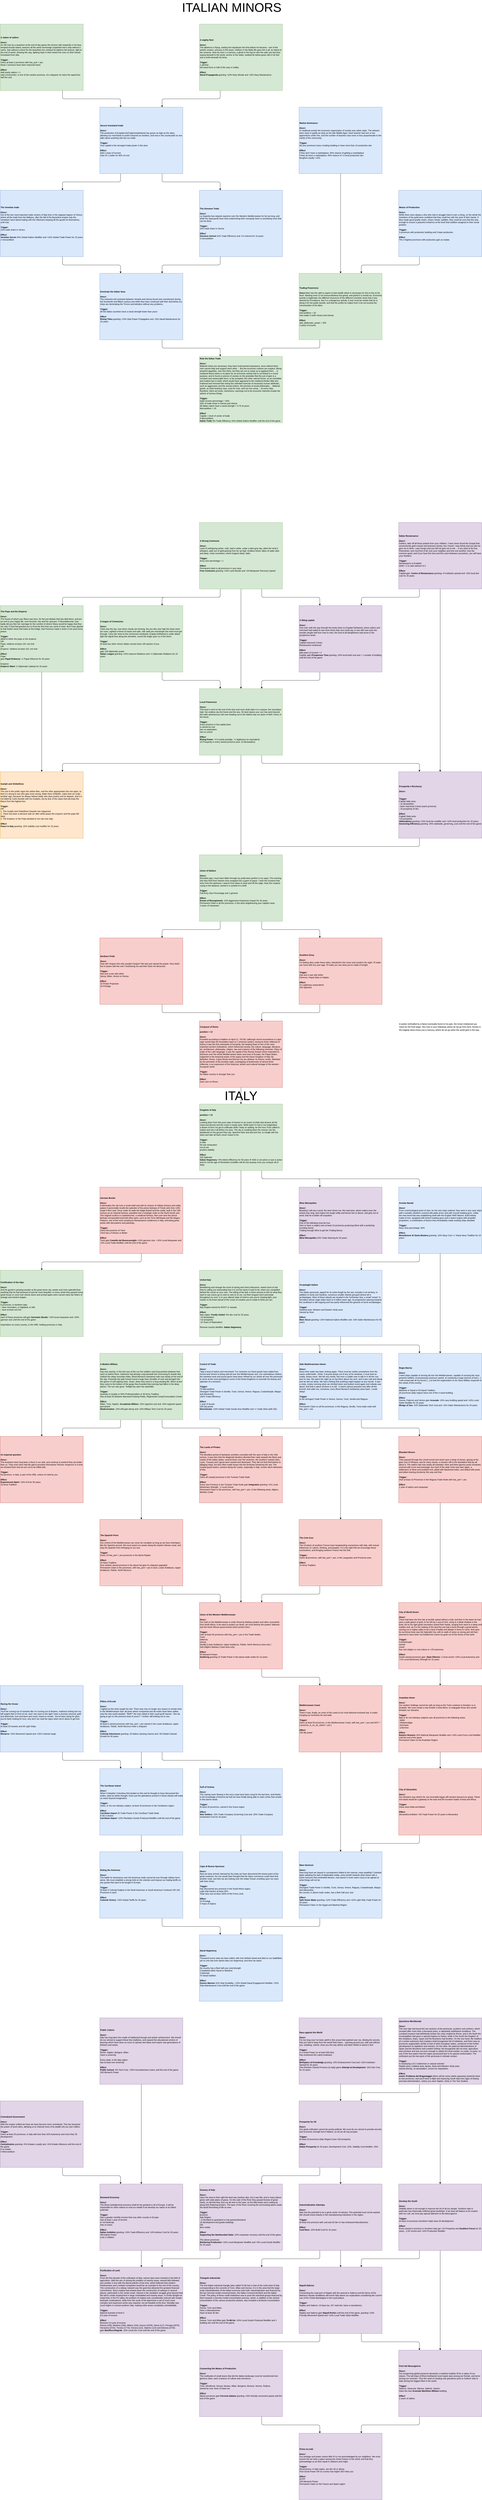 <mxfile version="13.5.1" type="device" pages="4"><diagram id="V2yhKOk_xlsAycPNelrZ" name="Mission"><mxGraphModel dx="2062" dy="6667" grid="1" gridSize="10" guides="1" tooltips="1" connect="1" arrows="1" fold="1" page="1" pageScale="1" pageWidth="827" pageHeight="1169" math="0" shadow="0"><root><mxCell id="0"/><mxCell id="1" parent="0"/><mxCell id="Bw4D3d5Szgggxr3QW-B2-11" style="edgeStyle=orthogonalEdgeStyle;rounded=1;orthogonalLoop=1;jettySize=auto;html=1;exitX=0.25;exitY=1;exitDx=0;exitDy=0;entryX=0.75;entryY=0;entryDx=0;entryDy=0;" parent="1" source="HZhrmCCoZAtBbLzT2FI7-4" target="Bw4D3d5Szgggxr3QW-B2-24" edge="1"><mxGeometry relative="1" as="geometry"><mxPoint x="300" y="400" as="targetPoint"/></mxGeometry></mxCell><mxCell id="Bw4D3d5Szgggxr3QW-B2-14" style="edgeStyle=orthogonalEdgeStyle;rounded=1;orthogonalLoop=1;jettySize=auto;html=1;exitX=0.75;exitY=1;exitDx=0;exitDy=0;entryX=0.25;entryY=0;entryDx=0;entryDy=0;" parent="1" source="HZhrmCCoZAtBbLzT2FI7-4" target="Bw4D3d5Szgggxr3QW-B2-12" edge="1"><mxGeometry relative="1" as="geometry"/></mxCell><mxCell id="igmHB6Cw6Szj31NapK62-1" style="edgeStyle=orthogonalEdgeStyle;rounded=1;orthogonalLoop=1;jettySize=auto;html=1;exitX=0.75;exitY=1;exitDx=0;exitDy=0;entryX=0.25;entryY=0;entryDx=0;entryDy=0;" parent="1" source="HZhrmCCoZAtBbLzT2FI7-4" target="4vbur7YIwjkyI8-YwU4q-1" edge="1"><mxGeometry relative="1" as="geometry"/></mxCell><mxCell id="HZhrmCCoZAtBbLzT2FI7-4" value="&lt;div style=&quot;font-size: 10px&quot;&gt;&lt;b&gt;Kingdom of Italy&lt;/b&gt;&lt;br&gt;&lt;/div&gt;&lt;div style=&quot;font-size: 10px&quot;&gt;&lt;br style=&quot;font-size: 10px&quot;&gt;&lt;/div&gt;&lt;div style=&quot;font-size: 10px&quot;&gt;&lt;b&gt;position = 14&lt;/b&gt;&lt;/div&gt;&lt;div style=&quot;font-size: 10px&quot;&gt;&lt;br&gt;&lt;/div&gt;&lt;div style=&quot;font-size: 10px&quot; align=&quot;left&quot;&gt;&lt;font style=&quot;font-size: 10px&quot;&gt;&lt;span style=&quot;font-size: 10px&quot;&gt;&lt;font style=&quot;font-size: 10px&quot;&gt;&lt;i style=&quot;font-size: 10px&quot;&gt;&lt;b style=&quot;font-size: 10px&quot;&gt;Descr:&lt;/b&gt;&lt;/i&gt;&lt;/font&gt;&lt;/span&gt;&lt;/font&gt;&lt;/div&gt;&lt;div align=&quot;left&quot;&gt;&lt;div align=&quot;left&quot;&gt;&lt;div align=&quot;left&quot;&gt;Looking down from this pure cope of heaven t&lt;span&gt;o an ocean of white that drowns a&lt;/span&gt;&lt;span&gt;ll the noise and decree a&lt;/span&gt;&lt;span&gt;nd the craze in empty eyes.&amp;nbsp;&lt;/span&gt;&lt;span&gt;Wide-eyed I'm lost in my imagination a&lt;/span&gt;&lt;span&gt;&amp;nbsp;dream of love&amp;nbsp;&lt;/span&gt;&lt;span&gt;I've got to suffocate while I keep on waiting, f&lt;/span&gt;&lt;span&gt;or the hour I'll be called to realize a&lt;/span&gt;&lt;span&gt;nd see it all before my eyes. &lt;/span&gt;&lt;span&gt;The sky is crawling down the mound, i&lt;/span&gt;&lt;span&gt;nto the deadwood on the ground t&lt;/span&gt;&lt;span&gt;hey say:&amp;nbsp;&lt;/span&gt;&lt;span&gt;Spectres flare and spit and rise, t&lt;/span&gt;&lt;span&gt;o mingle with the skies a&lt;/span&gt;&lt;span&gt;nd take all that's never meant to be.&lt;/span&gt;&lt;/div&gt;&lt;/div&gt;&lt;/div&gt;&lt;div style=&quot;font-size: 10px&quot; align=&quot;left&quot;&gt;&lt;font style=&quot;font-size: 10px&quot;&gt;&lt;br style=&quot;font-size: 10px&quot;&gt;&lt;/font&gt;&lt;/div&gt;&lt;div style=&quot;font-size: 10px&quot; align=&quot;left&quot;&gt;&lt;font style=&quot;font-size: 10px&quot;&gt;&lt;b style=&quot;font-size: 10px&quot;&gt;&lt;i style=&quot;font-size: 10px&quot;&gt;Trigger:&lt;/i&gt;&lt;/b&gt;&lt;/font&gt;&lt;/div&gt;Is Italy&lt;br&gt;No war exhaustion&lt;br&gt;not at war&lt;br&gt;positive stability&lt;br style=&quot;font-size: 10px&quot;&gt;&lt;div style=&quot;font-size: 10px&quot; align=&quot;left&quot;&gt;&lt;font style=&quot;font-size: 10px&quot;&gt;&lt;br style=&quot;font-size: 10px&quot;&gt;&lt;/font&gt;&lt;/div&gt;&lt;div style=&quot;font-size: 10px&quot; align=&quot;left&quot;&gt;&lt;font style=&quot;font-size: 10px&quot;&gt;&lt;font style=&quot;font-size: 10px&quot;&gt;&lt;b style=&quot;font-size: 10px&quot;&gt;&lt;i style=&quot;font-size: 10px&quot;&gt;Effect:&lt;/i&gt;&lt;/b&gt;&lt;/font&gt;&lt;/font&gt;&lt;/div&gt;&lt;div style=&quot;font-size: 10px&quot;&gt;100 Splendor&amp;nbsp;&lt;/div&gt;&lt;div style=&quot;font-size: 10px&quot;&gt;&lt;b&gt;Italian Hegemony&lt;/b&gt;&amp;nbsp;+5% Admin Efficiency for 50 years IF ASE is not active or ase is active and it's not the age of Revolution (modifier will be lost anyway once you conquer all of Italy)&lt;/div&gt;" style="rounded=0;whiteSpace=wrap;html=1;align=left;fontSize=10;fillColor=#d5e8d4;strokeColor=#82b366;fontColor=#000000;" parent="1" vertex="1"><mxGeometry x="960" width="400" height="320" as="geometry"/></mxCell><mxCell id="JHTt972eZ59HA9yemGe4-4" style="edgeStyle=orthogonalEdgeStyle;rounded=1;orthogonalLoop=1;jettySize=auto;html=1;exitX=0.5;exitY=1;exitDx=0;exitDy=0;strokeColor=#000000;" parent="1" source="Bw4D3d5Szgggxr3QW-B2-1" target="1UASPrwmPsj9s5cpr0Ub-1" edge="1"><mxGeometry relative="1" as="geometry"/></mxCell><mxCell id="Bw4D3d5Szgggxr3QW-B2-1" value="&lt;div style=&quot;font-size: 10px&quot;&gt;&lt;b&gt;Race against the World&lt;/b&gt;&lt;/div&gt;&lt;div style=&quot;font-size: 10px&quot;&gt;&lt;br&gt;&lt;/div&gt;&lt;div style=&quot;font-size: 10px&quot; align=&quot;left&quot;&gt;&lt;font style=&quot;font-size: 10px&quot;&gt;&lt;span style=&quot;font-size: 10px&quot;&gt;&lt;font style=&quot;font-size: 10px&quot;&gt;&lt;i style=&quot;font-size: 10px&quot;&gt;&lt;b style=&quot;font-size: 10px&quot;&gt;Descr:&lt;/b&gt;&lt;/i&gt;&lt;/font&gt;&lt;/span&gt;&lt;/font&gt;&lt;/div&gt;&lt;div style=&quot;font-size: 10px&quot; align=&quot;left&quot;&gt;&lt;div style=&quot;font-size: 10px&quot; align=&quot;left&quot;&gt;For too long now I've been adrift in this ocean that washed over me, diluting the secrets that you had to keep from the world that's been... spinning around you, with and without you, sedating, unkind, show you the way deliver and faint! Relish to stand in line!&lt;br style=&quot;font-size: 10px&quot;&gt;&lt;/div&gt;&lt;/div&gt;&lt;div style=&quot;font-size: 10px&quot; align=&quot;left&quot;&gt;&lt;font style=&quot;font-size: 10px&quot;&gt;&lt;br style=&quot;font-size: 10px&quot;&gt;&lt;/font&gt;&lt;/div&gt;&lt;div style=&quot;font-size: 10px&quot; align=&quot;left&quot;&gt;&lt;font style=&quot;font-size: 10px&quot;&gt;&lt;b style=&quot;font-size: 10px&quot;&gt;&lt;i style=&quot;font-size: 10px&quot;&gt;Trigger:&lt;/i&gt;&lt;/b&gt;&lt;/font&gt;&lt;/div&gt;&lt;div style=&quot;font-size: 10px&quot; align=&quot;left&quot;&gt;&lt;font style=&quot;font-size: 10px&quot;&gt;&lt;font style=&quot;font-size: 10px&quot;&gt;&lt;span style=&quot;font-size: 10px&quot;&gt;&lt;span style=&quot;font-size: 10px&quot;&gt;Is a Great Power (or at least 500 dev)&lt;/span&gt;&lt;/span&gt;&lt;/font&gt;&lt;/font&gt;&lt;/div&gt;&lt;div style=&quot;font-size: 10px&quot; align=&quot;left&quot;&gt;&lt;font style=&quot;font-size: 10px&quot;&gt;&lt;font style=&quot;font-size: 10px&quot;&gt;&lt;span style=&quot;font-size: 10px&quot;&gt;&lt;span style=&quot;font-size: 10px&quot;&gt;Has embraced the Latest Institution&lt;/span&gt;&lt;/span&gt;&lt;/font&gt;&lt;/font&gt;&lt;/div&gt;&lt;div style=&quot;font-size: 10px&quot; align=&quot;left&quot;&gt;&lt;font style=&quot;font-size: 10px&quot;&gt;&lt;font style=&quot;font-size: 10px&quot;&gt;&lt;span style=&quot;font-size: 10px&quot;&gt;&lt;i style=&quot;font-weight: bold ; font-size: 10px&quot;&gt;&lt;br&gt;&lt;/i&gt;&lt;/span&gt;&lt;/font&gt;&lt;/font&gt;&lt;/div&gt;&lt;div style=&quot;font-size: 10px&quot; align=&quot;left&quot;&gt;&lt;font style=&quot;font-size: 10px&quot;&gt;&lt;font style=&quot;font-size: 10px&quot;&gt;&lt;span style=&quot;font-size: 10px&quot;&gt;&lt;i style=&quot;font-weight: bold ; font-size: 10px&quot;&gt;Effect:&lt;/i&gt;&lt;/span&gt;&lt;/font&gt;&lt;/font&gt;&lt;/div&gt;&lt;div style=&quot;font-size: 10px&quot;&gt;&lt;b&gt;Birthplace of Knowledge&lt;/b&gt;&amp;nbsp;granting -10% Embracement Cost and +10% Institution Spread for 20 years&lt;/div&gt;&lt;div style=&quot;font-size: 10px&quot;&gt;One Random Owned Province (in Italy) gains &lt;b&gt;Attempt at Development&lt;/b&gt;&amp;nbsp;-15% Dev Cost for 15 years&lt;/div&gt;" style="rounded=0;whiteSpace=wrap;html=1;align=left;fontSize=10;fillColor=#e1d5e7;strokeColor=#9673a6;fontColor=#000000;" parent="1" vertex="1"><mxGeometry x="1440" y="4400" width="400" height="320" as="geometry"/></mxCell><mxCell id="Bw4D3d5Szgggxr3QW-B2-38" style="edgeStyle=orthogonalEdgeStyle;rounded=1;orthogonalLoop=1;jettySize=auto;html=1;exitX=0.5;exitY=1;exitDx=0;exitDy=0;" parent="1" source="Bw4D3d5Szgggxr3QW-B2-12" target="Bw4D3d5Szgggxr3QW-B2-36" edge="1"><mxGeometry relative="1" as="geometry"/></mxCell><mxCell id="MDUIxUhgg4DF5SCDQK0B-2" style="edgeStyle=orthogonalEdgeStyle;rounded=1;orthogonalLoop=1;jettySize=auto;html=1;exitX=0.25;exitY=1;exitDx=0;exitDy=0;entryX=0.75;entryY=0;entryDx=0;entryDy=0;" parent="1" source="Bw4D3d5Szgggxr3QW-B2-12" target="Bw4D3d5Szgggxr3QW-B2-16" edge="1"><mxGeometry relative="1" as="geometry"/></mxCell><mxCell id="Bw4D3d5Szgggxr3QW-B2-12" value="&lt;div&gt;&lt;b&gt;Armata Navale&lt;/b&gt;&lt;br&gt;&lt;/div&gt;&lt;div style=&quot;font-size: 10px&quot;&gt;&lt;br&gt;&lt;/div&gt;&lt;div style=&quot;font-size: 10px&quot; align=&quot;left&quot;&gt;&lt;font style=&quot;font-size: 10px&quot;&gt;&lt;span style=&quot;font-size: 10px&quot;&gt;&lt;font style=&quot;font-size: 10px&quot;&gt;&lt;i style=&quot;font-size: 10px&quot;&gt;&lt;b style=&quot;font-size: 10px&quot;&gt;Descr:&lt;/b&gt;&lt;/i&gt;&lt;/font&gt;&lt;/span&gt;&lt;/font&gt;&lt;/div&gt;&lt;div align=&quot;left&quot;&gt;&lt;div align=&quot;left&quot;&gt;From a technological point of view, for the new ships ordered, they were in any case ships with a wooden skeleton covered with plate armor and with muzzle-loading guns, unlike the new trend that was establishing itself with the English HMS Warrior, built entirely made of iron, equipped with breech-loading guns and a steam engine with propeller propulsion, a combination of factors that immediately made existing ships obsolete&lt;br style=&quot;font-size: 10px&quot;&gt;&lt;/div&gt;&lt;/div&gt;&lt;div style=&quot;font-size: 10px&quot; align=&quot;left&quot;&gt;&lt;font style=&quot;font-size: 10px&quot;&gt;&lt;br style=&quot;font-size: 10px&quot;&gt;&lt;/font&gt;&lt;/div&gt;&lt;div style=&quot;font-size: 10px&quot; align=&quot;left&quot;&gt;&lt;font style=&quot;font-size: 10px&quot;&gt;&lt;b style=&quot;font-size: 10px&quot;&gt;&lt;i style=&quot;font-size: 10px&quot;&gt;Trigger:&lt;/i&gt;&lt;/b&gt;&lt;/font&gt;&lt;/div&gt;Navy Size percentage: 50%&lt;br style=&quot;font-size: 10px&quot;&gt;&lt;div style=&quot;font-size: 10px&quot; align=&quot;left&quot;&gt;&lt;font style=&quot;font-size: 10px&quot;&gt;&lt;br style=&quot;font-size: 10px&quot;&gt;&lt;/font&gt;&lt;/div&gt;&lt;div style=&quot;font-size: 10px&quot; align=&quot;left&quot;&gt;&lt;font style=&quot;font-size: 10px&quot;&gt;&lt;font style=&quot;font-size: 10px&quot;&gt;&lt;b style=&quot;font-size: 10px&quot;&gt;&lt;i style=&quot;font-size: 10px&quot;&gt;Effect:&lt;/i&gt;&lt;/b&gt;&lt;/font&gt;&lt;/font&gt;&lt;/div&gt;&lt;div style=&quot;font-size: 10px&quot;&gt;&lt;b&gt;Benedizione di Santa Barbara&lt;/b&gt;&amp;nbsp;granting -10% Navy Cost +1 Yearly Navy Tradition for 10 years&lt;/div&gt;" style="rounded=0;whiteSpace=wrap;html=1;align=left;fontSize=10;fillColor=#dae8fc;strokeColor=#6c8ebf;fontColor=#000000;" parent="1" vertex="1"><mxGeometry x="1920" y="400" width="400" height="320" as="geometry"/></mxCell><mxCell id="JHTt972eZ59HA9yemGe4-12" style="edgeStyle=orthogonalEdgeStyle;rounded=1;orthogonalLoop=1;jettySize=auto;html=1;exitX=0.5;exitY=1;exitDx=0;exitDy=0;strokeColor=#000000;" parent="1" source="Bw4D3d5Szgggxr3QW-B2-16" target="vcmGwDEfp-64fsACir-y-3" edge="1"><mxGeometry relative="1" as="geometry"/></mxCell><mxCell id="Bw4D3d5Szgggxr3QW-B2-16" value="&lt;div&gt;&lt;b&gt;Arcipelaghi Italiani&lt;/b&gt;&lt;/div&gt;&lt;div style=&quot;font-size: 10px&quot;&gt;&lt;br&gt;&lt;/div&gt;&lt;div style=&quot;font-size: 10px&quot; align=&quot;left&quot;&gt;&lt;font style=&quot;font-size: 10px&quot;&gt;&lt;span style=&quot;font-size: 10px&quot;&gt;&lt;font style=&quot;font-size: 10px&quot;&gt;&lt;i style=&quot;font-size: 10px&quot;&gt;&lt;b style=&quot;font-size: 10px&quot;&gt;Descr:&lt;/b&gt;&lt;/i&gt;&lt;/font&gt;&lt;/span&gt;&lt;/font&gt;&lt;/div&gt;&lt;div align=&quot;left&quot;&gt;&lt;div align=&quot;left&quot;&gt;The Italian peninsula, lapped for its entire length by the sea, includes in its territory, in addition to Sicily and Sardinia, numerous smaller islands grouped almost all in archipelagos. Most of these islands are located in the Tyrrhenian Sea, a small &quot;ocean&quot; in formation whose origin dates back to 8 million years ago. Its progressive opening towards the southeast is still ongoing and has partly influenced the genesis of some archipelagos.&amp;nbsp;&lt;br style=&quot;font-size: 10px&quot;&gt;&lt;/div&gt;&lt;/div&gt;&lt;div style=&quot;font-size: 10px&quot; align=&quot;left&quot;&gt;&lt;font style=&quot;font-size: 10px&quot;&gt;&lt;br style=&quot;font-size: 10px&quot;&gt;&lt;/font&gt;&lt;/div&gt;&lt;div style=&quot;font-size: 10px&quot; align=&quot;left&quot;&gt;&lt;font style=&quot;font-size: 10px&quot;&gt;&lt;b style=&quot;font-size: 10px&quot;&gt;&lt;i style=&quot;font-size: 10px&quot;&gt;Trigger:&lt;/i&gt;&lt;/b&gt;&lt;/font&gt;&lt;/div&gt;Sardinia area, Western and Eastern Sicily area:&lt;br style=&quot;font-size: 10px&quot;&gt;&lt;div style=&quot;font-size: 10px&quot; align=&quot;left&quot;&gt;Owned by Root&lt;/div&gt;&lt;div style=&quot;font-size: 10px&quot; align=&quot;left&quot;&gt;&lt;br&gt;&lt;/div&gt;&lt;div style=&quot;font-size: 10px&quot; align=&quot;left&quot;&gt;&lt;font style=&quot;font-size: 10px&quot;&gt;&lt;font style=&quot;font-size: 10px&quot;&gt;&lt;b style=&quot;font-size: 10px&quot;&gt;&lt;i style=&quot;font-size: 10px&quot;&gt;Effect:&lt;/i&gt;&lt;/b&gt;&lt;/font&gt;&lt;/font&gt;&lt;/div&gt;&lt;div style=&quot;font-size: 10px&quot;&gt;&lt;b&gt;Mare Sicuri&lt;/b&gt;&amp;nbsp;granting +10% National Sailors Modifier and -10% Sailor Manteinance for 50 years&lt;/div&gt;" style="rounded=0;whiteSpace=wrap;html=1;align=left;fontSize=10;fillColor=#dae8fc;strokeColor=#6c8ebf;fontColor=#000000;" parent="1" vertex="1"><mxGeometry x="1440" y="800" width="400" height="320" as="geometry"/></mxCell><mxCell id="JHTt972eZ59HA9yemGe4-5" style="edgeStyle=orthogonalEdgeStyle;rounded=1;orthogonalLoop=1;jettySize=auto;html=1;exitX=0.25;exitY=1;exitDx=0;exitDy=0;entryX=0.75;entryY=0;entryDx=0;entryDy=0;strokeColor=#000000;" parent="1" source="Bw4D3d5Szgggxr3QW-B2-19" target="Bw4D3d5Szgggxr3QW-B2-40" edge="1"><mxGeometry relative="1" as="geometry"/></mxCell><mxCell id="JHTt972eZ59HA9yemGe4-7" style="edgeStyle=orthogonalEdgeStyle;rounded=1;orthogonalLoop=1;jettySize=auto;html=1;exitX=0.5;exitY=1;exitDx=0;exitDy=0;strokeColor=#000000;" parent="1" source="Bw4D3d5Szgggxr3QW-B2-19" target="OpXjx2rXbsOWNAvCl3Yc-27" edge="1"><mxGeometry relative="1" as="geometry"/></mxCell><mxCell id="JHTt972eZ59HA9yemGe4-8" style="edgeStyle=orthogonalEdgeStyle;rounded=1;orthogonalLoop=1;jettySize=auto;html=1;exitX=0.75;exitY=1;exitDx=0;exitDy=0;entryX=0.25;entryY=0;entryDx=0;entryDy=0;strokeColor=#000000;" parent="1" source="Bw4D3d5Szgggxr3QW-B2-19" target="vcmGwDEfp-64fsACir-y-3" edge="1"><mxGeometry relative="1" as="geometry"/></mxCell><mxCell id="JHTt972eZ59HA9yemGe4-11" style="edgeStyle=orthogonalEdgeStyle;rounded=1;orthogonalLoop=1;jettySize=auto;html=1;exitX=0.75;exitY=1;exitDx=0;exitDy=0;entryX=0.25;entryY=0;entryDx=0;entryDy=0;strokeColor=#000000;" parent="1" source="Bw4D3d5Szgggxr3QW-B2-19" target="Bw4D3d5Szgggxr3QW-B2-36" edge="1"><mxGeometry relative="1" as="geometry"/></mxCell><mxCell id="Bw4D3d5Szgggxr3QW-B2-19" value="&lt;div style=&quot;font-size: 10px&quot;&gt;&lt;b&gt;United Italy&lt;/b&gt;&lt;/div&gt;&lt;div style=&quot;font-size: 10px&quot;&gt;&lt;br&gt;&lt;/div&gt;&lt;div style=&quot;font-size: 10px&quot; align=&quot;left&quot;&gt;&lt;font style=&quot;font-size: 10px&quot;&gt;&lt;span style=&quot;font-size: 10px&quot;&gt;&lt;font style=&quot;font-size: 10px&quot;&gt;&lt;i style=&quot;font-size: 10px&quot;&gt;&lt;b style=&quot;font-size: 10px&quot;&gt;Descr:&lt;/b&gt;&lt;/i&gt;&lt;/font&gt;&lt;/span&gt;&lt;/font&gt;&lt;/div&gt;&lt;div align=&quot;left&quot;&gt;&lt;div align=&quot;left&quot;&gt;&lt;div align=&quot;left&quot;&gt;Bewildering and strange th&lt;span&gt;e scent of spring and cherry blossoms, s&lt;/span&gt;&lt;span&gt;weet scent of rain they're calling you a&lt;/span&gt;&lt;span&gt;stounding how it is not the same it used to be, w&lt;/span&gt;&lt;span&gt;hen you compelled behind the crenel on your o&lt;/span&gt;&lt;span&gt;wn.&amp;nbsp;&lt;/span&gt;&lt;span&gt;The tolling of the bell, is there a&lt;/span&gt;&lt;span&gt;nyone to tell me what they want to say v&lt;/span&gt;&lt;span&gt;oices go on and on and on to me, n&lt;/span&gt;&lt;span&gt;ut their tongues won't permeate t&lt;/span&gt;&lt;span&gt;hroughout my soul. \n&amp;nbsp;&lt;/span&gt;&lt;span&gt;In your altered state of mind i&lt;/span&gt;&lt;span&gt;n vain you're chasing light, y&lt;/span&gt;&lt;span&gt;our master in his frown d&lt;/span&gt;&lt;span&gt;enial of the crown of creation y&lt;/span&gt;&lt;span&gt;ou're made to think you are.&lt;/span&gt;&lt;/div&gt;&lt;/div&gt;&lt;/div&gt;&lt;div style=&quot;font-size: 10px&quot; align=&quot;left&quot;&gt;&lt;font style=&quot;font-size: 10px&quot;&gt;&lt;br style=&quot;font-size: 10px&quot;&gt;&lt;/font&gt;&lt;/div&gt;&lt;div style=&quot;font-size: 10px&quot; align=&quot;left&quot;&gt;&lt;font style=&quot;font-size: 10px&quot;&gt;&lt;b style=&quot;font-size: 10px&quot;&gt;&lt;i style=&quot;font-size: 10px&quot;&gt;Trigger:&lt;/i&gt;&lt;/b&gt;&lt;/font&gt;&lt;/div&gt;&lt;div style=&quot;font-size: 10px&quot; align=&quot;left&quot;&gt;&lt;font style=&quot;font-size: 10px&quot;&gt;&lt;font style=&quot;font-size: 10px&quot;&gt;&lt;span style=&quot;font-size: 10px&quot;&gt;&lt;span style=&quot;font-size: 10px&quot;&gt;Italy Region:owned by ROOT or vassals&lt;/span&gt;&lt;/span&gt;&lt;/font&gt;&lt;/font&gt;&lt;/div&gt;&lt;div style=&quot;font-size: 10px&quot; align=&quot;left&quot;&gt;&lt;font style=&quot;font-size: 10px&quot;&gt;&lt;font style=&quot;font-size: 10px&quot;&gt;&lt;span style=&quot;font-size: 10px&quot;&gt;&lt;span style=&quot;font-size: 10px&quot;&gt;&lt;br&gt;&lt;/span&gt;&lt;/span&gt;&lt;/font&gt;&lt;/font&gt;&lt;/div&gt;&lt;div style=&quot;font-size: 10px&quot; align=&quot;left&quot;&gt;&lt;font style=&quot;font-size: 10px&quot;&gt;&lt;font style=&quot;font-size: 10px&quot;&gt;&lt;span style=&quot;font-size: 10px&quot;&gt;&lt;i style=&quot;font-weight: bold ; font-size: 10px&quot;&gt;Effect:&lt;/i&gt;&lt;/span&gt;&lt;/font&gt;&lt;/font&gt;&lt;/div&gt;&lt;div style=&quot;font-size: 10px&quot;&gt;Italy region: &lt;b&gt;Finally United&lt;/b&gt;&amp;nbsp;-5% dev cost for 20 years&lt;/div&gt;&lt;div style=&quot;font-size: 10px&quot;&gt;-10 devastation&lt;/div&gt;&lt;div style=&quot;font-size: 10px&quot;&gt;+10 prosperity&lt;/div&gt;&lt;div style=&quot;font-size: 10px&quot;&gt;-10 Years of Nationalism&lt;/div&gt;&lt;div style=&quot;font-size: 10px&quot;&gt;&lt;br&gt;&lt;/div&gt;&lt;div style=&quot;font-size: 10px&quot;&gt;Remove country Modifier: &lt;b&gt;Italian Hegemony&lt;/b&gt;&lt;/div&gt;" style="rounded=0;whiteSpace=wrap;html=1;align=left;fontSize=10;fillColor=#d5e8d4;strokeColor=#82b366;fontColor=#000000;" parent="1" vertex="1"><mxGeometry x="960" y="800" width="400" height="320" as="geometry"/></mxCell><mxCell id="MDUIxUhgg4DF5SCDQK0B-1" style="edgeStyle=orthogonalEdgeStyle;rounded=1;orthogonalLoop=1;jettySize=auto;html=1;exitX=0.5;exitY=1;exitDx=0;exitDy=0;" parent="1" source="Bw4D3d5Szgggxr3QW-B2-24" target="Bw4D3d5Szgggxr3QW-B2-27" edge="1"><mxGeometry relative="1" as="geometry"/></mxCell><mxCell id="Bw4D3d5Szgggxr3QW-B2-24" value="&lt;div style=&quot;font-size: 10px&quot;&gt;&lt;b&gt;German Border&lt;/b&gt;&lt;/div&gt;&lt;div style=&quot;font-size: 10px&quot;&gt;&lt;br&gt;&lt;/div&gt;&lt;div style=&quot;font-size: 10px&quot; align=&quot;left&quot;&gt;&lt;font style=&quot;font-size: 10px&quot;&gt;&lt;span style=&quot;font-size: 10px&quot;&gt;&lt;font style=&quot;font-size: 10px&quot;&gt;&lt;i style=&quot;font-size: 10px&quot;&gt;&lt;b style=&quot;font-size: 10px&quot;&gt;Descr:&lt;/b&gt;&lt;/i&gt;&lt;/font&gt;&lt;/span&gt;&lt;/font&gt;&lt;/div&gt;&lt;div align=&quot;left&quot;&gt;&lt;div align=&quot;left&quot;&gt;It dominates the city from a small relief and with its mixture of military fortress and noble palace it perennially recalls the splendor of the prince-bishops of Trento who from 1255 made it their seat. Once under its walls the Adige flowed and the castle, built in the 13th century as an imperial fortress, presided over a strategic node on the North-South axis. The original nucleus is Castelvecchio, a medieval fortress, then over time the prince bishops incorporated and built other parts, such as the Torre dell'Aquila and the Magno Palazzo, one of the most sumptuous Renaissance residences in Italy, entrusting great artists with decorations and paintings.&amp;nbsp;&lt;br style=&quot;font-size: 10px&quot;&gt;&lt;/div&gt;&lt;/div&gt;&lt;div style=&quot;font-size: 10px&quot; align=&quot;left&quot;&gt;&lt;font style=&quot;font-size: 10px&quot;&gt;&lt;br style=&quot;font-size: 10px&quot;&gt;&lt;/font&gt;&lt;/div&gt;&lt;div style=&quot;font-size: 10px&quot; align=&quot;left&quot;&gt;&lt;font style=&quot;font-size: 10px&quot;&gt;&lt;b style=&quot;font-size: 10px&quot;&gt;&lt;i style=&quot;font-size: 10px&quot;&gt;Trigger:&lt;/i&gt;&lt;/b&gt;&lt;/font&gt;&lt;/div&gt;Owns the province of Trent&lt;br&gt;Trent has a Fortress or Better&lt;br style=&quot;font-size: 10px&quot;&gt;&lt;div style=&quot;font-size: 10px&quot; align=&quot;left&quot;&gt;&lt;font style=&quot;font-size: 10px&quot;&gt;&lt;br style=&quot;font-size: 10px&quot;&gt;&lt;/font&gt;&lt;/div&gt;&lt;div style=&quot;font-size: 10px&quot; align=&quot;left&quot;&gt;&lt;font style=&quot;font-size: 10px&quot;&gt;&lt;font style=&quot;font-size: 10px&quot;&gt;&lt;b style=&quot;font-size: 10px&quot;&gt;&lt;i style=&quot;font-size: 10px&quot;&gt;Effect:&lt;/i&gt;&lt;/b&gt;&lt;/font&gt;&lt;/font&gt;&lt;/div&gt;&lt;div style=&quot;font-size: 10px&quot;&gt;Trent gain&amp;nbsp;&lt;b&gt;Castello del Buonconsiglio&lt;/b&gt;&amp;nbsp;+10% garrison size, +10% Local Manpower and +5% Local Trade Modifier until the end of the game&lt;/div&gt;" style="rounded=0;whiteSpace=wrap;html=1;align=left;fontSize=10;fillColor=#f8cecc;strokeColor=#b85450;fontColor=#000000;" parent="1" vertex="1"><mxGeometry x="480" y="400" width="400" height="320" as="geometry"/></mxCell><mxCell id="Bw4D3d5Szgggxr3QW-B2-44" value="" style="edgeStyle=orthogonalEdgeStyle;rounded=1;orthogonalLoop=1;jettySize=auto;html=1;" parent="1" source="Bw4D3d5Szgggxr3QW-B2-27" target="Bw4D3d5Szgggxr3QW-B2-43" edge="1"><mxGeometry relative="1" as="geometry"/></mxCell><mxCell id="Bw4D3d5Szgggxr3QW-B2-27" value="&lt;div style=&quot;font-size: 10px&quot;&gt;&lt;b&gt;Fortification of the Alps&lt;/b&gt;&lt;/div&gt;&lt;div style=&quot;font-size: 10px&quot;&gt;&lt;br&gt;&lt;/div&gt;&lt;div style=&quot;font-size: 10px&quot; align=&quot;left&quot;&gt;&lt;font style=&quot;font-size: 10px&quot;&gt;&lt;span style=&quot;font-size: 10px&quot;&gt;&lt;font style=&quot;font-size: 10px&quot;&gt;&lt;i style=&quot;font-size: 10px&quot;&gt;&lt;b style=&quot;font-size: 10px&quot;&gt;Descr:&lt;/b&gt;&lt;/i&gt;&lt;/font&gt;&lt;/span&gt;&lt;/font&gt;&lt;/div&gt;&lt;div style=&quot;font-size: 10px&quot; align=&quot;left&quot;&gt;&lt;div style=&quot;font-size: 10px&quot; align=&quot;left&quot;&gt;And he gazed in growing wonder at the great stone city, waster and more splendid than anything that he had dreamed of and far more beautiful. In every street they passed some great house or court over whose doors and arched gates were carved many fair letters of strange and ancient shapes.&lt;/div&gt;&lt;/div&gt;&lt;div style=&quot;font-size: 10px&quot; align=&quot;left&quot;&gt;&lt;font style=&quot;font-size: 10px&quot;&gt;&lt;br style=&quot;font-size: 10px&quot;&gt;&lt;/font&gt;&lt;/div&gt;&lt;div style=&quot;font-size: 10px&quot; align=&quot;left&quot;&gt;&lt;font style=&quot;font-size: 10px&quot;&gt;&lt;b style=&quot;font-size: 10px&quot;&gt;&lt;i style=&quot;font-size: 10px&quot;&gt;Trigger:&lt;/i&gt;&lt;/b&gt;&lt;/font&gt;&lt;/div&gt;5 provinces, in Northern Italy:&lt;br&gt;- have mountains, or highland, or hills&lt;br&gt;- have at least one fort&lt;br style=&quot;font-size: 10px&quot;&gt;&lt;div style=&quot;font-size: 10px&quot; align=&quot;left&quot;&gt;&lt;font style=&quot;font-size: 10px&quot;&gt;&lt;br style=&quot;font-size: 10px&quot;&gt;&lt;/font&gt;&lt;/div&gt;&lt;div style=&quot;font-size: 10px&quot; align=&quot;left&quot;&gt;&lt;font style=&quot;font-size: 10px&quot;&gt;&lt;font style=&quot;font-size: 10px&quot;&gt;&lt;b style=&quot;font-size: 10px&quot;&gt;&lt;i style=&quot;font-size: 10px&quot;&gt;Effect:&lt;/i&gt;&lt;/b&gt;&lt;/font&gt;&lt;/font&gt;&lt;/div&gt;&lt;div style=&quot;font-size: 10px&quot;&gt;each of those provinces will gain &lt;b&gt;Germanic Border&lt;/b&gt;&amp;nbsp;+15% local manpower and +20% garrison size until the end of the game&lt;/div&gt;&lt;div style=&quot;font-size: 10px&quot;&gt;&lt;br&gt;&lt;/div&gt;&lt;div style=&quot;font-size: 10px&quot;&gt;Imperialism on every country, in the HRE, holding provinces in Italy&lt;/div&gt;" style="rounded=0;whiteSpace=wrap;html=1;align=left;fontSize=10;fillColor=#d5e8d4;strokeColor=#82b366;fontColor=#000000;" parent="1" vertex="1"><mxGeometry y="800" width="400" height="320" as="geometry"/></mxCell><mxCell id="JHTt972eZ59HA9yemGe4-14" style="edgeStyle=orthogonalEdgeStyle;rounded=1;orthogonalLoop=1;jettySize=auto;html=1;exitX=0.25;exitY=1;exitDx=0;exitDy=0;entryX=0.75;entryY=0;entryDx=0;entryDy=0;strokeColor=#000000;" parent="1" source="Bw4D3d5Szgggxr3QW-B2-31" target="1UASPrwmPsj9s5cpr0Ub-1" edge="1"><mxGeometry relative="1" as="geometry"/></mxCell><mxCell id="JHTt972eZ59HA9yemGe4-15" style="edgeStyle=orthogonalEdgeStyle;rounded=1;orthogonalLoop=1;jettySize=auto;html=1;exitX=0.5;exitY=1;exitDx=0;exitDy=0;strokeColor=#000000;" parent="1" source="Bw4D3d5Szgggxr3QW-B2-31" target="1UASPrwmPsj9s5cpr0Ub-4" edge="1"><mxGeometry relative="1" as="geometry"/></mxCell><mxCell id="Bw4D3d5Szgggxr3QW-B2-31" value="&lt;div style=&quot;font-size: 10px&quot;&gt;&lt;b&gt;Questione Meridionale&lt;/b&gt;&lt;/div&gt;&lt;div style=&quot;font-size: 10px&quot;&gt;&lt;br&gt;&lt;/div&gt;&lt;div style=&quot;font-size: 10px&quot; align=&quot;left&quot;&gt;&lt;font style=&quot;font-size: 10px&quot;&gt;&lt;span style=&quot;font-size: 10px&quot;&gt;&lt;font style=&quot;font-size: 10px&quot;&gt;&lt;i style=&quot;font-size: 10px&quot;&gt;&lt;b style=&quot;font-size: 10px&quot;&gt;Descr:&lt;/b&gt;&lt;/i&gt;&lt;/font&gt;&lt;/span&gt;&lt;/font&gt;&lt;/div&gt;&lt;div style=&quot;font-size: 10px&quot; align=&quot;left&quot;&gt;&lt;div style=&quot;font-size: 10px&quot; align=&quot;left&quot;&gt;&lt;span class=&quot;VIiyi&quot; lang=&quot;en&quot;&gt;The new Italy had found the two sections of the peninsula, southern and northern, which reunited after more than a thousand years, in absolutely antithetical conditions. The Lombard invasion had definitively broken the unity created by Rome, and in the North the municipalities had given a special impetus to history, while in the South the kingdom of the Swabians, Anjou, Spain and the Bourbons had another. On the one hand, the tradition of a certain autonomy had created a bold bourgeoisie full of initiatives, and there was an economic organization similar to that of other European states, conducive to the further development of capitalism and industry. On the other, the paternal administrations of Spain and the Bourbons had created nothing: the bourgeoisie did not exist, agriculture was primitive and was not even enough to satisfy the local market; no roads, no ports, no use of the few waters that the region possessed due to its special conformation. The unification put the two parts of the peninsula in intimate contact.&lt;/span&gt;&lt;br style=&quot;font-size: 10px&quot;&gt;&lt;/div&gt;&lt;/div&gt;&lt;div style=&quot;font-size: 10px&quot; align=&quot;left&quot;&gt;&lt;font style=&quot;font-size: 10px&quot;&gt;&lt;br style=&quot;font-size: 10px&quot;&gt;&lt;/font&gt;&lt;/div&gt;&lt;div style=&quot;font-size: 10px&quot; align=&quot;left&quot;&gt;&lt;font style=&quot;font-size: 10px&quot;&gt;&lt;b style=&quot;font-size: 10px&quot;&gt;&lt;i style=&quot;font-size: 10px&quot;&gt;Trigger:&lt;/i&gt;&lt;/b&gt;&lt;/font&gt;&lt;/div&gt;is employing a lvl 2 statesman or natural scientist&lt;br&gt;Naples area, Calabria area, Apulia, Sicily and Western Sicily area:&lt;br&gt;owned directly, no devastation, unrest nor separatism&lt;br style=&quot;font-size: 10px&quot;&gt;&lt;div style=&quot;font-size: 10px&quot; align=&quot;left&quot;&gt;&lt;font style=&quot;font-size: 10px&quot;&gt;&lt;br style=&quot;font-size: 10px&quot;&gt;&lt;/font&gt;&lt;/div&gt;&lt;div style=&quot;font-size: 10px&quot; align=&quot;left&quot;&gt;&lt;font style=&quot;font-size: 10px&quot;&gt;&lt;font style=&quot;font-size: 10px&quot;&gt;&lt;b style=&quot;font-size: 10px&quot;&gt;&lt;i style=&quot;font-size: 10px&quot;&gt;Effect:&lt;/i&gt;&lt;/b&gt;&lt;/font&gt;&lt;/font&gt;&lt;/div&gt;&lt;div style=&quot;font-size: 10px&quot;&gt;&lt;b&gt;event: Problema del Brigantaggio&lt;/b&gt;&amp;nbsp;(there will be some rebels spawning randomly there to loot provinces, and you'll have to fight and improving South Italy from ages of looting and bad administration, unless you were Naples, Sicily or The Two Sicilies)&lt;/div&gt;" style="rounded=0;whiteSpace=wrap;html=1;align=left;fontSize=10;fillColor=#e1d5e7;strokeColor=#9673a6;fontColor=#000000;" parent="1" vertex="1"><mxGeometry x="1920" y="4400" width="400" height="320" as="geometry"/></mxCell><mxCell id="Bw4D3d5Szgggxr3QW-B2-36" value="&lt;div&gt;&lt;b&gt;Regia Marina&lt;/b&gt;&lt;/div&gt;&lt;div style=&quot;font-size: 10px&quot;&gt;&lt;br&gt;&lt;/div&gt;&lt;div style=&quot;font-size: 10px&quot; align=&quot;left&quot;&gt;&lt;font style=&quot;font-size: 10px&quot;&gt;&lt;span style=&quot;font-size: 10px&quot;&gt;&lt;font style=&quot;font-size: 10px&quot;&gt;&lt;i style=&quot;font-size: 10px&quot;&gt;&lt;b style=&quot;font-size: 10px&quot;&gt;Descr:&lt;/b&gt;&lt;/i&gt;&lt;/font&gt;&lt;/span&gt;&lt;/font&gt;&lt;/div&gt;&lt;div align=&quot;left&quot;&gt;&lt;div align=&quot;left&quot;&gt;I want ships capable of serving all over the Mediterranean, capable of carrying the most powerful artillery, of possessing maximum speed, of containing a large amount of fuel [...] I will consecrate all my forces [...] so that the organization of our Navy Military responds to the needs of the country.&lt;br style=&quot;font-size: 10px&quot;&gt;&lt;/div&gt;&lt;/div&gt;&lt;div style=&quot;font-size: 10px&quot; align=&quot;left&quot;&gt;&lt;font style=&quot;font-size: 10px&quot;&gt;&lt;br style=&quot;font-size: 10px&quot;&gt;&lt;/font&gt;&lt;/div&gt;&lt;div style=&quot;font-size: 10px&quot; align=&quot;left&quot;&gt;&lt;font style=&quot;font-size: 10px&quot;&gt;&lt;b style=&quot;font-size: 10px&quot;&gt;&lt;i style=&quot;font-size: 10px&quot;&gt;Trigger:&lt;/i&gt;&lt;/b&gt;&lt;/font&gt;&lt;/div&gt;Maritime or Naval or 50 Naval Tradition&lt;br&gt;20 provinces (Italy region) have one of the 4 naval building&amp;nbsp;&lt;br style=&quot;font-size: 10px&quot;&gt;&lt;div style=&quot;font-size: 10px&quot; align=&quot;left&quot;&gt;&lt;font style=&quot;font-size: 10px&quot;&gt;&lt;br style=&quot;font-size: 10px&quot;&gt;&lt;/font&gt;&lt;/div&gt;&lt;div style=&quot;font-size: 10px&quot; align=&quot;left&quot;&gt;&lt;font style=&quot;font-size: 10px&quot;&gt;&lt;font style=&quot;font-size: 10px&quot;&gt;&lt;b style=&quot;font-size: 10px&quot;&gt;&lt;i style=&quot;font-size: 10px&quot;&gt;Effect:&lt;/i&gt;&lt;/b&gt;&lt;/font&gt;&lt;/font&gt;&lt;/div&gt;&lt;div style=&quot;font-size: 10px&quot;&gt;Genoa, Palermo and Venice gain &lt;b&gt;Arsenale&lt;/b&gt;&amp;nbsp;-10% navy building speed and +10% Local Sailor Modifier for 25 years&lt;/div&gt;&lt;div style=&quot;font-size: 10px&quot;&gt;&lt;b&gt;Mirage of Sea&lt;/b&gt;&amp;nbsp;-10% Diplomatic Tech Cost and -15% Sailor Maintenance for 20 years&lt;/div&gt;" style="rounded=0;whiteSpace=wrap;html=1;align=left;fontSize=10;fillColor=#dae8fc;strokeColor=#6c8ebf;fontColor=#000000;" parent="1" vertex="1"><mxGeometry x="1920" y="1200" width="400" height="320" as="geometry"/></mxCell><mxCell id="vcmGwDEfp-64fsACir-y-13" style="edgeStyle=orthogonalEdgeStyle;rounded=1;orthogonalLoop=1;jettySize=auto;html=1;exitX=0.25;exitY=1;exitDx=0;exitDy=0;entryX=0.75;entryY=0;entryDx=0;entryDy=0;" parent="1" source="vcmGwDEfp-64fsACir-y-3" target="vcmGwDEfp-64fsACir-y-11" edge="1"><mxGeometry relative="1" as="geometry"/></mxCell><mxCell id="vcmGwDEfp-64fsACir-y-35" style="edgeStyle=orthogonalEdgeStyle;rounded=1;orthogonalLoop=1;jettySize=auto;html=1;exitX=0.5;exitY=1;exitDx=0;exitDy=0;" parent="1" source="Bw4D3d5Szgggxr3QW-B2-40" target="vcmGwDEfp-64fsACir-y-15" edge="1"><mxGeometry relative="1" as="geometry"/></mxCell><mxCell id="f0t_AFLbQqL71DwWR1-V-3" style="edgeStyle=orthogonalEdgeStyle;rounded=1;orthogonalLoop=1;jettySize=auto;html=1;exitX=0.75;exitY=1;exitDx=0;exitDy=0;entryX=0.25;entryY=0;entryDx=0;entryDy=0;" parent="1" source="vcmGwDEfp-64fsACir-y-3" target="f0t_AFLbQqL71DwWR1-V-1" edge="1"><mxGeometry relative="1" as="geometry"/></mxCell><mxCell id="vcmGwDEfp-64fsACir-y-3" value="&lt;div&gt;&lt;b&gt;Safe Mediterannean Haven&lt;/b&gt;&lt;/div&gt;&lt;div style=&quot;font-size: 10px&quot;&gt;&lt;br&gt;&lt;/div&gt;&lt;div style=&quot;font-size: 10px&quot; align=&quot;left&quot;&gt;&lt;font style=&quot;font-size: 10px&quot;&gt;&lt;span style=&quot;font-size: 10px&quot;&gt;&lt;font style=&quot;font-size: 10px&quot;&gt;&lt;i style=&quot;font-size: 10px&quot;&gt;&lt;b style=&quot;font-size: 10px&quot;&gt;Descr:&lt;/b&gt;&lt;/i&gt;&lt;/font&gt;&lt;/span&gt;&lt;/font&gt;&lt;/div&gt;&lt;div align=&quot;left&quot;&gt;&lt;div align=&quot;left&quot;&gt;Since then water has been sinking again. There must be outlets somewhere from the caves underneath, I think. if anyone peeps out of any of his windows, it must look an untidy, dreary mess. We felt very lonely. Not even a visible man to talk to in all the ruin; and no new. We spent the night up on top there above the arch, and it was cold and damp and we did not sleep. We had a feeling that anything might happen at any minute. It was a misty, moisty morning when we climbed down and looked round again and nobody was about. And that is about all there is to tell . It seems almost peaceful now after all the turmoil. And safer too, somehow, since [Root.Monarch.GetName] came back. I could sleep!&lt;/div&gt;&lt;/div&gt;&lt;div style=&quot;font-size: 10px&quot; align=&quot;left&quot;&gt;&lt;font style=&quot;font-size: 10px&quot;&gt;&lt;br style=&quot;font-size: 10px&quot;&gt;&lt;/font&gt;&lt;/div&gt;&lt;div style=&quot;font-size: 10px&quot; align=&quot;left&quot;&gt;&lt;font style=&quot;font-size: 10px&quot;&gt;&lt;b style=&quot;font-size: 10px&quot;&gt;&lt;i style=&quot;font-size: 10px&quot;&gt;Trigger:&lt;/i&gt;&lt;/b&gt;&lt;/font&gt;&lt;/div&gt;Is the strongest Trade Power in Venice, Genoa, Tunis, Sevilla and Ragusa&lt;br style=&quot;font-size: 10px&quot;&gt;&lt;div style=&quot;font-size: 10px&quot; align=&quot;left&quot;&gt;&lt;font style=&quot;font-size: 10px&quot;&gt;&lt;br style=&quot;font-size: 10px&quot;&gt;&lt;/font&gt;&lt;/div&gt;&lt;div style=&quot;font-size: 10px&quot; align=&quot;left&quot;&gt;&lt;font style=&quot;font-size: 10px&quot;&gt;&lt;font style=&quot;font-size: 10px&quot;&gt;&lt;b style=&quot;font-size: 10px&quot;&gt;&lt;i style=&quot;font-size: 10px&quot;&gt;Effect:&lt;/i&gt;&lt;/b&gt;&lt;/font&gt;&lt;/font&gt;&lt;/div&gt;&lt;div style=&quot;font-size: 10px&quot;&gt;Permanent Claim on all the provinces, in the Ragusa, Sevilla, Tunis trade node with has_port = yes&lt;/div&gt;" style="rounded=0;whiteSpace=wrap;html=1;align=left;fontSize=10;fillColor=#dae8fc;strokeColor=#6c8ebf;fontColor=#000000;" parent="1" vertex="1"><mxGeometry x="1440" y="1200" width="400" height="320" as="geometry"/></mxCell><mxCell id="vcmGwDEfp-64fsACir-y-34" style="edgeStyle=orthogonalEdgeStyle;rounded=1;orthogonalLoop=1;jettySize=auto;html=1;exitX=0.5;exitY=1;exitDx=0;exitDy=0;" parent="1" source="vcmGwDEfp-64fsACir-y-11" target="vcmGwDEfp-64fsACir-y-30" edge="1"><mxGeometry relative="1" as="geometry"/></mxCell><mxCell id="vcmGwDEfp-64fsACir-y-11" value="&lt;div&gt;&lt;b&gt;The Lands of Pirates&lt;/b&gt;&lt;/div&gt;&lt;div style=&quot;font-size: 10px&quot;&gt;&lt;br&gt;&lt;/div&gt;&lt;div style=&quot;font-size: 10px&quot; align=&quot;left&quot;&gt;&lt;font style=&quot;font-size: 10px&quot;&gt;&lt;span style=&quot;font-size: 10px&quot;&gt;&lt;font style=&quot;font-size: 10px&quot;&gt;&lt;i style=&quot;font-size: 10px&quot;&gt;&lt;b style=&quot;font-size: 10px&quot;&gt;Descr:&lt;/b&gt;&lt;/i&gt;&lt;/font&gt;&lt;/span&gt;&lt;/font&gt;&lt;/div&gt;&lt;div align=&quot;left&quot;&gt;&lt;div align=&quot;left&quot;&gt;The bloodiest period of barbarian activities coincided with the wars of Italy in the 16th century. It was then that the Maghrebi Muslims directed their raids towards the fleets and coasts of the Italian states, several times over the centuries, the southern coastal cities, Lazio, Tuscany and Liguria were sacked and destroyed. They did not limit themselves to pillaging ships, but also often made forays into the territories bordering the sea. The coastal guard towers, present along the coasts, especially in Italy, remain silent witnesses of this.&amp;nbsp;&lt;br style=&quot;font-size: 10px&quot;&gt;&lt;/div&gt;&lt;/div&gt;&lt;div style=&quot;font-size: 10px&quot; align=&quot;left&quot;&gt;&lt;font style=&quot;font-size: 10px&quot;&gt;&lt;br style=&quot;font-size: 10px&quot;&gt;&lt;/font&gt;&lt;/div&gt;&lt;div style=&quot;font-size: 10px&quot; align=&quot;left&quot;&gt;&lt;font style=&quot;font-size: 10px&quot;&gt;&lt;b style=&quot;font-size: 10px&quot;&gt;&lt;i style=&quot;font-size: 10px&quot;&gt;Trigger:&lt;/i&gt;&lt;/b&gt;&lt;/font&gt;&lt;/div&gt;Owns all coastal provinces in the Tunisian Trade Node&lt;br style=&quot;font-size: 10px&quot;&gt;&lt;div style=&quot;font-size: 10px&quot; align=&quot;left&quot;&gt;&lt;font style=&quot;font-size: 10px&quot;&gt;&lt;br style=&quot;font-size: 10px&quot;&gt;&lt;/font&gt;&lt;/div&gt;&lt;div style=&quot;font-size: 10px&quot; align=&quot;left&quot;&gt;&lt;font style=&quot;font-size: 10px&quot;&gt;&lt;font style=&quot;font-size: 10px&quot;&gt;&lt;b style=&quot;font-size: 10px&quot;&gt;&lt;i style=&quot;font-size: 10px&quot;&gt;Effect:&lt;/i&gt;&lt;/b&gt;&lt;/font&gt;&lt;/font&gt;&lt;/div&gt;&lt;div style=&quot;font-size: 10px&quot;&gt;Every own Province in the Tunisian Trade Node gain &lt;b&gt;Integration&lt;/b&gt;&amp;nbsp;granting +2% Local Missionary Strength, -2 Local Unrest&lt;/div&gt;&lt;div style=&quot;font-size: 10px&quot;&gt;Permanent Claim in the provinces, with has_port = yes, in the following areas: Algiers, Barbary Coast&lt;/div&gt;" style="rounded=0;whiteSpace=wrap;html=1;align=left;fontSize=10;fillColor=#f8cecc;strokeColor=#b85450;fontColor=#000000;" parent="1" vertex="1"><mxGeometry x="960" y="1600" width="400" height="320" as="geometry"/></mxCell><mxCell id="OpXjx2rXbsOWNAvCl3Yc-1" style="edgeStyle=orthogonalEdgeStyle;rounded=1;orthogonalLoop=1;jettySize=auto;html=1;exitX=0.75;exitY=1;exitDx=0;exitDy=0;entryX=0.25;entryY=0;entryDx=0;entryDy=0;" parent="1" source="vcmGwDEfp-64fsACir-y-15" target="vcmGwDEfp-64fsACir-y-30" edge="1"><mxGeometry relative="1" as="geometry"/></mxCell><mxCell id="OpXjx2rXbsOWNAvCl3Yc-10" value="" style="edgeStyle=orthogonalEdgeStyle;rounded=1;orthogonalLoop=1;jettySize=auto;html=1;" parent="1" source="vcmGwDEfp-64fsACir-y-15" target="OpXjx2rXbsOWNAvCl3Yc-9" edge="1"><mxGeometry relative="1" as="geometry"/></mxCell><mxCell id="vcmGwDEfp-64fsACir-y-15" value="&lt;div&gt;&lt;b&gt;The Spanish Ports&lt;/b&gt;&lt;/div&gt;&lt;div style=&quot;font-size: 10px&quot;&gt;&lt;br&gt;&lt;/div&gt;&lt;div style=&quot;font-size: 10px&quot; align=&quot;left&quot;&gt;&lt;font style=&quot;font-size: 10px&quot;&gt;&lt;span style=&quot;font-size: 10px&quot;&gt;&lt;font style=&quot;font-size: 10px&quot;&gt;&lt;i style=&quot;font-size: 10px&quot;&gt;&lt;b style=&quot;font-size: 10px&quot;&gt;Descr:&lt;/b&gt;&lt;/i&gt;&lt;/font&gt;&lt;/span&gt;&lt;/font&gt;&lt;/div&gt;&lt;div align=&quot;left&quot;&gt;&lt;div align=&quot;left&quot;&gt;Our control of the Mediterranean can never be complete as long as we have interlopers like the Spanish around. We must assert our power along the eastern Iberian coast, and stop the Spanish from infringing on our sea.&lt;br style=&quot;font-size: 10px&quot;&gt;&lt;/div&gt;&lt;/div&gt;&lt;div style=&quot;font-size: 10px&quot; align=&quot;left&quot;&gt;&lt;font style=&quot;font-size: 10px&quot;&gt;&lt;br style=&quot;font-size: 10px&quot;&gt;&lt;/font&gt;&lt;/div&gt;&lt;div style=&quot;font-size: 10px&quot; align=&quot;left&quot;&gt;&lt;font style=&quot;font-size: 10px&quot;&gt;&lt;b style=&quot;font-size: 10px&quot;&gt;&lt;i style=&quot;font-size: 10px&quot;&gt;Trigger:&lt;/i&gt;&lt;/b&gt;&lt;/font&gt;&lt;/div&gt;Owns 15 has_port = yes provinces in the Iberia Region&lt;br style=&quot;font-size: 10px&quot;&gt;&lt;div style=&quot;font-size: 10px&quot; align=&quot;left&quot;&gt;&lt;font style=&quot;font-size: 10px&quot;&gt;&lt;br style=&quot;font-size: 10px&quot;&gt;&lt;/font&gt;&lt;/div&gt;&lt;div style=&quot;font-size: 10px&quot; align=&quot;left&quot;&gt;&lt;font style=&quot;font-size: 10px&quot;&gt;&lt;font style=&quot;font-size: 10px&quot;&gt;&lt;b style=&quot;font-size: 10px&quot;&gt;&lt;i style=&quot;font-size: 10px&quot;&gt;Effect:&lt;/i&gt;&lt;/b&gt;&lt;/font&gt;&lt;/font&gt;&lt;/div&gt;&lt;div style=&quot;font-size: 10px&quot;&gt;10 Navy Tradition&lt;/div&gt;&lt;div style=&quot;font-size: 10px&quot;&gt;One random owned province in the above list gets it's shipyard upgraded&amp;nbsp;&lt;/div&gt;&lt;div style=&quot;font-size: 10px&quot;&gt;Permanent Claim in the provinces, with has_port = yes in area: Lower Andalucia, Upper Andalucia, Toledo, North Morocco&lt;/div&gt;" style="rounded=0;whiteSpace=wrap;html=1;align=left;fontSize=10;fillColor=#f8cecc;strokeColor=#b85450;fontColor=#000000;" parent="1" vertex="1"><mxGeometry x="480" y="2000" width="400" height="320" as="geometry"/></mxCell><mxCell id="OpXjx2rXbsOWNAvCl3Yc-5" value="" style="edgeStyle=orthogonalEdgeStyle;rounded=1;orthogonalLoop=1;jettySize=auto;html=1;exitX=0.75;exitY=1;exitDx=0;exitDy=0;entryX=0.25;entryY=0;entryDx=0;entryDy=0;" parent="1" source="vcmGwDEfp-64fsACir-y-30" target="OpXjx2rXbsOWNAvCl3Yc-4" edge="1"><mxGeometry relative="1" as="geometry"/></mxCell><mxCell id="vcmGwDEfp-64fsACir-y-30" value="&lt;div&gt;&lt;b&gt;Union of the Western Mediterranean&lt;/b&gt;&lt;/div&gt;&lt;div style=&quot;font-size: 10px&quot;&gt;&lt;br&gt;&lt;/div&gt;&lt;div style=&quot;font-size: 10px&quot; align=&quot;left&quot;&gt;&lt;font style=&quot;font-size: 10px&quot;&gt;&lt;span style=&quot;font-size: 10px&quot;&gt;&lt;font style=&quot;font-size: 10px&quot;&gt;&lt;i style=&quot;font-size: 10px&quot;&gt;&lt;b style=&quot;font-size: 10px&quot;&gt;Descr:&lt;/b&gt;&lt;/i&gt;&lt;/font&gt;&lt;/span&gt;&lt;/font&gt;&lt;/div&gt;&lt;div align=&quot;left&quot;&gt;&lt;div align=&quot;left&quot;&gt;Our hold on the Mediterranean is under threat by Barbary pirates and other scoundrels from North Africa. If we want to project our lands, we must destroy the pirates' hideouts and the North African governments which protect them.&lt;br style=&quot;font-size: 10px&quot;&gt;&lt;/div&gt;&lt;/div&gt;&lt;div style=&quot;font-size: 10px&quot; align=&quot;left&quot;&gt;&lt;font style=&quot;font-size: 10px&quot;&gt;&lt;br style=&quot;font-size: 10px&quot;&gt;&lt;/font&gt;&lt;/div&gt;&lt;div style=&quot;font-size: 10px&quot; align=&quot;left&quot;&gt;&lt;font style=&quot;font-size: 10px&quot;&gt;&lt;b style=&quot;font-size: 10px&quot;&gt;&lt;i style=&quot;font-size: 10px&quot;&gt;Trigger:&lt;/i&gt;&lt;/b&gt;&lt;/font&gt;&lt;/div&gt;Own at least 50 provinces with has_port = yes in the Trade Nodes:&lt;br&gt;Tunis&lt;br&gt;Valencia&lt;br&gt;Genoa&lt;br&gt;Sevilla (Lower Andalucia, Upper Andalucia, Toledo, North Morocco&amp;nbsp;area only )&lt;br&gt;Safi (Algiers Barbary Coast area only)&lt;br style=&quot;font-size: 10px&quot;&gt;&lt;div style=&quot;font-size: 10px&quot; align=&quot;left&quot;&gt;&lt;font style=&quot;font-size: 10px&quot;&gt;&lt;br style=&quot;font-size: 10px&quot;&gt;&lt;/font&gt;&lt;/div&gt;&lt;div style=&quot;font-size: 10px&quot; align=&quot;left&quot;&gt;&lt;font style=&quot;font-size: 10px&quot;&gt;&lt;font style=&quot;font-size: 10px&quot;&gt;&lt;b style=&quot;font-size: 10px&quot;&gt;&lt;i style=&quot;font-size: 10px&quot;&gt;Effect:&lt;/i&gt;&lt;/b&gt;&lt;/font&gt;&lt;/font&gt;&lt;/div&gt;&lt;div style=&quot;font-size: 10px&quot;&gt;50 Monarch Power&lt;/div&gt;&lt;div style=&quot;font-size: 10px&quot;&gt;&lt;b&gt;Seafering&lt;/b&gt;&amp;nbsp;granting 15 Trade Power in the above trade nodes for 10 years&lt;/div&gt;" style="rounded=0;whiteSpace=wrap;html=1;align=left;fontSize=10;fillColor=#f8cecc;strokeColor=#b85450;fontColor=#000000;" parent="1" vertex="1"><mxGeometry x="960" y="2400" width="400" height="320" as="geometry"/></mxCell><mxCell id="OpXjx2rXbsOWNAvCl3Yc-13" value="" style="edgeStyle=orthogonalEdgeStyle;rounded=1;orthogonalLoop=1;jettySize=auto;html=1;" parent="1" source="vcmGwDEfp-64fsACir-y-19" target="OpXjx2rXbsOWNAvCl3Yc-12" edge="1"><mxGeometry relative="1" as="geometry"/></mxCell><mxCell id="vcmGwDEfp-64fsACir-y-19" value="&lt;div&gt;&lt;b&gt;Gulf of Guinea&lt;/b&gt;&lt;/div&gt;&lt;div style=&quot;font-size: 10px&quot;&gt;&lt;br&gt;&lt;/div&gt;&lt;div style=&quot;font-size: 10px&quot; align=&quot;left&quot;&gt;&lt;font style=&quot;font-size: 10px&quot;&gt;&lt;span style=&quot;font-size: 10px&quot;&gt;&lt;font style=&quot;font-size: 10px&quot;&gt;&lt;i style=&quot;font-size: 10px&quot;&gt;&lt;b style=&quot;font-size: 10px&quot;&gt;Descr:&lt;/b&gt;&lt;/i&gt;&lt;/font&gt;&lt;/span&gt;&lt;/font&gt;&lt;/div&gt;&lt;div align=&quot;left&quot;&gt;&lt;div align=&quot;left&quot;&gt;The roaring rivers flowing in the ivory coast have been sung for the last time, and thanks to the knowledge of Antonoi de Noli we have finally being able to claim riches that unveils in this barren lands.&lt;/div&gt;&lt;/div&gt;&lt;div style=&quot;font-size: 10px&quot; align=&quot;left&quot;&gt;&lt;font style=&quot;font-size: 10px&quot;&gt;&lt;br style=&quot;font-size: 10px&quot;&gt;&lt;/font&gt;&lt;/div&gt;&lt;div style=&quot;font-size: 10px&quot; align=&quot;left&quot;&gt;&lt;font style=&quot;font-size: 10px&quot;&gt;&lt;b style=&quot;font-size: 10px&quot;&gt;&lt;i style=&quot;font-size: 10px&quot;&gt;Trigger:&lt;/i&gt;&lt;/b&gt;&lt;/font&gt;&lt;/div&gt;At least 20 provinces, owned in the Guina region&lt;br style=&quot;font-size: 10px&quot;&gt;&lt;div style=&quot;font-size: 10px&quot; align=&quot;left&quot;&gt;&lt;font style=&quot;font-size: 10px&quot;&gt;&lt;br style=&quot;font-size: 10px&quot;&gt;&lt;/font&gt;&lt;/div&gt;&lt;div style=&quot;font-size: 10px&quot; align=&quot;left&quot;&gt;&lt;font style=&quot;font-size: 10px&quot;&gt;&lt;font style=&quot;font-size: 10px&quot;&gt;&lt;b style=&quot;font-size: 10px&quot;&gt;&lt;i style=&quot;font-size: 10px&quot;&gt;Effect:&lt;/i&gt;&lt;/b&gt;&lt;/font&gt;&lt;/font&gt;&lt;/div&gt;&lt;div style=&quot;font-size: 10px&quot;&gt;&lt;b&gt;New Settlers&amp;nbsp;&lt;/b&gt;-15% Trade Company Governing Cost and -25% Trade Company Investment Cost for 20 years&lt;/div&gt;" style="rounded=0;whiteSpace=wrap;html=1;align=left;fontSize=10;fillColor=#dae8fc;strokeColor=#6c8ebf;fontColor=#000000;" parent="1" vertex="1"><mxGeometry x="960" y="3200" width="400" height="320" as="geometry"/></mxCell><mxCell id="OpXjx2rXbsOWNAvCl3Yc-16" style="edgeStyle=orthogonalEdgeStyle;rounded=1;orthogonalLoop=1;jettySize=auto;html=1;exitX=0.75;exitY=1;exitDx=0;exitDy=0;entryX=0.25;entryY=0;entryDx=0;entryDy=0;" parent="1" source="vcmGwDEfp-64fsACir-y-8" target="OpXjx2rXbsOWNAvCl3Yc-14" edge="1"><mxGeometry relative="1" as="geometry"/></mxCell><mxCell id="vcmGwDEfp-64fsACir-y-8" value="&lt;div&gt;&lt;b&gt;Racing the Ocean&lt;/b&gt;&lt;/div&gt;&lt;div style=&quot;font-size: 10px&quot;&gt;&lt;br&gt;&lt;/div&gt;&lt;div style=&quot;font-size: 10px&quot; align=&quot;left&quot;&gt;&lt;font style=&quot;font-size: 10px&quot;&gt;&lt;span style=&quot;font-size: 10px&quot;&gt;&lt;font style=&quot;font-size: 10px&quot;&gt;&lt;i style=&quot;font-size: 10px&quot;&gt;&lt;b style=&quot;font-size: 10px&quot;&gt;Descr:&lt;/b&gt;&lt;/i&gt;&lt;/font&gt;&lt;/span&gt;&lt;/font&gt;&lt;/div&gt;&lt;div align=&quot;left&quot;&gt;&lt;div align=&quot;left&quot;&gt;&lt;div align=&quot;left&quot;&gt;You'll be running out of miracles l&lt;span&gt;ike I'm running out of dreams, m&lt;/span&gt;&lt;span&gt;adness lurking into my left a&lt;/span&gt;&lt;span&gt;ngels faint in front of me, a&lt;/span&gt;&lt;span&gt;nd I see eyes to the right&amp;nbsp;&lt;/span&gt;&lt;span&gt;I hear a promise resound, g&lt;/span&gt;&lt;span&gt;old and diamonds, love and fame a&lt;/span&gt;&lt;span&gt;nd music meant to remain.&amp;nbsp;&lt;/span&gt;&lt;span&gt;You've been dying for glory y&lt;/span&gt;&lt;span&gt;ou've been looking for love, w&lt;/span&gt;&lt;span&gt;hy don't we read the signs w&lt;/span&gt;&lt;span&gt;hen we're about to get lost.&lt;/span&gt;&lt;/div&gt;&lt;/div&gt;&lt;/div&gt;&lt;div style=&quot;font-size: 10px&quot; align=&quot;left&quot;&gt;&lt;font style=&quot;font-size: 10px&quot;&gt;&lt;br style=&quot;font-size: 10px&quot;&gt;&lt;/font&gt;&lt;/div&gt;&lt;div style=&quot;font-size: 10px&quot; align=&quot;left&quot;&gt;&lt;font style=&quot;font-size: 10px&quot;&gt;&lt;b style=&quot;font-size: 10px&quot;&gt;&lt;i style=&quot;font-size: 10px&quot;&gt;Trigger:&lt;/i&gt;&lt;/b&gt;&lt;/font&gt;&lt;/div&gt;At least 20 heavies and 30 Light Ships&lt;br style=&quot;font-size: 10px&quot;&gt;&lt;div style=&quot;font-size: 10px&quot; align=&quot;left&quot;&gt;&lt;font style=&quot;font-size: 10px&quot;&gt;&lt;br style=&quot;font-size: 10px&quot;&gt;&lt;/font&gt;&lt;/div&gt;&lt;div style=&quot;font-size: 10px&quot; align=&quot;left&quot;&gt;&lt;font style=&quot;font-size: 10px&quot;&gt;&lt;font style=&quot;font-size: 10px&quot;&gt;&lt;b style=&quot;font-size: 10px&quot;&gt;&lt;i style=&quot;font-size: 10px&quot;&gt;Effect:&lt;/i&gt;&lt;/b&gt;&lt;/font&gt;&lt;/font&gt;&lt;/div&gt;&lt;div style=&quot;font-size: 10px&quot;&gt;&lt;b&gt;Monarca&lt;/b&gt;&amp;nbsp;+10% Movement Speed and +15% Colonial range&lt;/div&gt;" style="rounded=0;whiteSpace=wrap;html=1;align=left;fontSize=10;fillColor=#dae8fc;strokeColor=#6c8ebf;fontColor=#000000;" parent="1" vertex="1"><mxGeometry y="2800" width="400" height="320" as="geometry"/></mxCell><mxCell id="Bw4D3d5Szgggxr3QW-B2-45" style="edgeStyle=orthogonalEdgeStyle;rounded=1;orthogonalLoop=1;jettySize=auto;html=1;exitX=0.25;exitY=1;exitDx=0;exitDy=0;entryX=0.75;entryY=0;entryDx=0;entryDy=0;" parent="1" source="Bw4D3d5Szgggxr3QW-B2-40" target="Bw4D3d5Szgggxr3QW-B2-43" edge="1"><mxGeometry relative="1" as="geometry"/></mxCell><mxCell id="vcmGwDEfp-64fsACir-y-14" style="edgeStyle=orthogonalEdgeStyle;rounded=1;orthogonalLoop=1;jettySize=auto;html=1;exitX=0.75;exitY=1;exitDx=0;exitDy=0;entryX=0.25;entryY=0;entryDx=0;entryDy=0;" parent="1" source="Bw4D3d5Szgggxr3QW-B2-40" target="vcmGwDEfp-64fsACir-y-11" edge="1"><mxGeometry relative="1" as="geometry"/></mxCell><mxCell id="vcmGwDEfp-64fsACir-y-29" style="edgeStyle=orthogonalEdgeStyle;rounded=1;orthogonalLoop=1;jettySize=auto;html=1;exitX=0.5;exitY=1;exitDx=0;exitDy=0;" parent="1" source="vcmGwDEfp-64fsACir-y-3" target="vcmGwDEfp-64fsACir-y-25" edge="1"><mxGeometry relative="1" as="geometry"/></mxCell><mxCell id="Bw4D3d5Szgggxr3QW-B2-40" value="&lt;div style=&quot;font-size: 10px&quot;&gt;&lt;b&gt;A Modern Military&lt;/b&gt;&lt;/div&gt;&lt;div style=&quot;font-size: 10px&quot;&gt;&lt;br&gt;&lt;/div&gt;&lt;div style=&quot;font-size: 10px&quot; align=&quot;left&quot;&gt;&lt;font style=&quot;font-size: 10px&quot;&gt;&lt;span style=&quot;font-size: 10px&quot;&gt;&lt;font style=&quot;font-size: 10px&quot;&gt;&lt;i style=&quot;font-size: 10px&quot;&gt;&lt;b style=&quot;font-size: 10px&quot;&gt;Descr:&lt;/b&gt;&lt;/i&gt;&lt;/font&gt;&lt;/span&gt;&lt;/font&gt;&lt;/div&gt;&lt;div align=&quot;left&quot;&gt;&lt;div align=&quot;left&quot;&gt;&lt;div align=&quot;left&quot;&gt;Day was waning. In the last rays of the sun the soldiers cast long pointed shadows that went on before them. Darkness had already crept beneath the murmuring fir-woods that clothed the steep mountain-sides. [Root.Monarch.Getname] rode now slowly at the end of the day. Presently the path turned round a huge bare shoulder of rock and plunged into the gloom of soft-sighing trees. Down, down they went in a long winding file. When at last they came to the bottom of the gorge they founded that evening had fallen in the deep places. The sun was gone. Twilight lay upon the waterfalls.&lt;/div&gt;&lt;/div&gt;&lt;/div&gt;&lt;div style=&quot;font-size: 10px&quot; align=&quot;left&quot;&gt;&lt;font style=&quot;font-size: 10px&quot;&gt;&lt;br style=&quot;font-size: 10px&quot;&gt;&lt;/font&gt;&lt;/div&gt;&lt;div style=&quot;font-size: 10px&quot; align=&quot;left&quot;&gt;&lt;font style=&quot;font-size: 10px&quot;&gt;&lt;b style=&quot;font-size: 10px&quot;&gt;&lt;i style=&quot;font-size: 10px&quot;&gt;Trigger:&lt;/i&gt;&lt;/b&gt;&lt;/font&gt;&lt;/div&gt;Quantity or Quality or 50% Professionalism or 50 Army Tradition&lt;br style=&quot;font-size: 10px&quot;&gt;&lt;div style=&quot;font-size: 10px&quot; align=&quot;left&quot;&gt;&lt;font style=&quot;font-size: 10px&quot;&gt;Has at least 20 between Barracks/Training Fields, Regimental Camp/Conscription Center&lt;/font&gt;&lt;/div&gt;&lt;div style=&quot;font-size: 10px&quot; align=&quot;left&quot;&gt;&lt;font style=&quot;font-size: 10px&quot;&gt;&lt;br&gt;&lt;/font&gt;&lt;/div&gt;&lt;div style=&quot;font-size: 10px&quot; align=&quot;left&quot;&gt;&lt;font style=&quot;font-size: 10px&quot;&gt;&lt;font style=&quot;font-size: 10px&quot;&gt;&lt;b style=&quot;font-size: 10px&quot;&gt;&lt;i style=&quot;font-size: 10px&quot;&gt;Effect:&lt;/i&gt;&lt;/b&gt;&lt;/font&gt;&lt;/font&gt;&lt;/div&gt;&lt;div style=&quot;font-size: 10px&quot;&gt;Milan, Turin, Naples:&amp;nbsp;&lt;b&gt;Accademia Militare &lt;/b&gt;-15% regiment cost and -10% regiment speed permanent&lt;/div&gt;&lt;div style=&quot;font-size: 10px&quot;&gt;&lt;b&gt;Modernisation&lt;/b&gt;&lt;i&gt;&amp;nbsp;&lt;/i&gt;-15% drill gain decay and -10% Military Tech Cost for 20 years&lt;/div&gt;" style="rounded=0;whiteSpace=wrap;html=1;align=left;fontSize=10;fillColor=#d5e8d4;strokeColor=#82b366;fontColor=#000000;" parent="1" vertex="1"><mxGeometry x="480" y="1200" width="400" height="320" as="geometry"/></mxCell><mxCell id="Bw4D3d5Szgggxr3QW-B2-43" value="&lt;div style=&quot;font-size: 10px&quot;&gt;&lt;b&gt;An imperial question&lt;/b&gt;&lt;/div&gt;&lt;div style=&quot;font-size: 10px&quot;&gt;&lt;br&gt;&lt;/div&gt;&lt;div style=&quot;font-size: 10px&quot; align=&quot;left&quot;&gt;&lt;font style=&quot;font-size: 10px&quot;&gt;&lt;span style=&quot;font-size: 10px&quot;&gt;&lt;font style=&quot;font-size: 10px&quot;&gt;&lt;i style=&quot;font-size: 10px&quot;&gt;&lt;b style=&quot;font-size: 10px&quot;&gt;Descr:&lt;/b&gt;&lt;/i&gt;&lt;/font&gt;&lt;/span&gt;&lt;/font&gt;&lt;/div&gt;&lt;div align=&quot;left&quot;&gt;&lt;font&gt;&lt;div align=&quot;left&quot;&gt;The Austrians have long been a thorn in our side, and continue to pretend they are better than us. They even have had the gall to proclaim themselves 'Roman' emperors! It is time we showed them that we are not to be trifled with.&lt;br&gt;&lt;/div&gt;&lt;div align=&quot;left&quot;&gt;&lt;br&gt;&lt;/div&gt;&lt;/font&gt;&lt;/div&gt;&lt;div style=&quot;font-size: 10px&quot; align=&quot;left&quot;&gt;&lt;font style=&quot;font-size: 10px&quot;&gt;&lt;b style=&quot;font-size: 10px&quot;&gt;&lt;i style=&quot;font-size: 10px&quot;&gt;Trigger:&lt;/i&gt;&lt;/b&gt;&lt;/font&gt;&lt;/div&gt;No province, in Italy, is part of the HRE, unless it's held by you.&lt;br style=&quot;font-size: 10px&quot;&gt;&lt;div style=&quot;font-size: 10px&quot; align=&quot;left&quot;&gt;&lt;font style=&quot;font-size: 10px&quot;&gt;&lt;br style=&quot;font-size: 10px&quot;&gt;&lt;/font&gt;&lt;/div&gt;&lt;div style=&quot;font-size: 10px&quot; align=&quot;left&quot;&gt;&lt;font style=&quot;font-size: 10px&quot;&gt;&lt;font style=&quot;font-size: 10px&quot;&gt;&lt;b style=&quot;font-size: 10px&quot;&gt;&lt;i style=&quot;font-size: 10px&quot;&gt;Effect:&lt;/i&gt;&lt;/b&gt;&lt;/font&gt;&lt;/font&gt;&lt;/div&gt;&lt;div style=&quot;font-size: 10px&quot;&gt;&lt;b&gt;Experienced Alpini&lt;/b&gt;&amp;nbsp;+10% ICA for 50 years&lt;/div&gt;&lt;div style=&quot;font-size: 10px&quot;&gt;10 Army Tradition&lt;/div&gt;" style="rounded=0;whiteSpace=wrap;html=1;align=left;fontSize=10;fillColor=#f8cecc;strokeColor=#b85450;fontColor=#000000;" parent="1" vertex="1"><mxGeometry y="1600" width="400" height="320" as="geometry"/></mxCell><mxCell id="OpXjx2rXbsOWNAvCl3Yc-2" style="edgeStyle=orthogonalEdgeStyle;rounded=1;orthogonalLoop=1;jettySize=auto;html=1;exitX=0.25;exitY=1;exitDx=0;exitDy=0;entryX=0.75;entryY=0;entryDx=0;entryDy=0;" parent="1" source="vcmGwDEfp-64fsACir-y-25" target="vcmGwDEfp-64fsACir-y-30" edge="1"><mxGeometry relative="1" as="geometry"/></mxCell><mxCell id="vcmGwDEfp-64fsACir-y-25" value="&lt;div style=&quot;font-size: 10px&quot;&gt;&lt;b&gt;The Cote Azur&lt;/b&gt;&lt;/div&gt;&lt;div style=&quot;font-size: 10px&quot;&gt;&lt;br&gt;&lt;/div&gt;&lt;div style=&quot;font-size: 10px&quot; align=&quot;left&quot;&gt;&lt;font style=&quot;font-size: 10px&quot;&gt;&lt;span style=&quot;font-size: 10px&quot;&gt;&lt;font style=&quot;font-size: 10px&quot;&gt;&lt;i style=&quot;font-size: 10px&quot;&gt;&lt;b style=&quot;font-size: 10px&quot;&gt;Descr:&lt;/b&gt;&lt;/i&gt;&lt;/font&gt;&lt;/span&gt;&lt;/font&gt;&lt;/div&gt;&lt;div align=&quot;left&quot;&gt;&lt;font&gt;The Occitans of southern France have longstanding connections with Italy, with mutual influences on culture, thinking, and peoples. It is only right that we encourage these connections, and bringing southern France into the fold.&lt;br style=&quot;font-size: 10px&quot;&gt;&lt;/font&gt;&lt;/div&gt;&lt;div align=&quot;left&quot;&gt;&lt;font&gt;&lt;br&gt;&lt;/font&gt;&lt;/div&gt;&lt;div style=&quot;font-size: 10px&quot; align=&quot;left&quot;&gt;&lt;font style=&quot;font-size: 10px&quot;&gt;&lt;b style=&quot;font-size: 10px&quot;&gt;&lt;i style=&quot;font-size: 10px&quot;&gt;Trigger:&lt;/i&gt;&lt;/b&gt;&lt;/font&gt;&lt;/div&gt;Owns all provinces, with has_port = yes, in the Languedoc and Provence area&lt;br style=&quot;font-size: 10px&quot;&gt;&lt;div style=&quot;font-size: 10px&quot; align=&quot;left&quot;&gt;&lt;font style=&quot;font-size: 10px&quot;&gt;&lt;br style=&quot;font-size: 10px&quot;&gt;&lt;/font&gt;&lt;/div&gt;&lt;div style=&quot;font-size: 10px&quot; align=&quot;left&quot;&gt;&lt;font style=&quot;font-size: 10px&quot;&gt;&lt;font style=&quot;font-size: 10px&quot;&gt;&lt;b style=&quot;font-size: 10px&quot;&gt;&lt;i style=&quot;font-size: 10px&quot;&gt;Effect:&lt;/i&gt;&lt;/b&gt;&lt;/font&gt;&lt;/font&gt;&lt;/div&gt;&lt;div style=&quot;font-size: 10px&quot;&gt;10 Army Tradition&lt;/div&gt;&lt;div style=&quot;font-size: 10px&quot;&gt;&lt;br&gt;&lt;/div&gt;" style="rounded=0;whiteSpace=wrap;html=1;align=left;fontSize=10;fillColor=#f8cecc;strokeColor=#b85450;fontColor=#000000;" parent="1" vertex="1"><mxGeometry x="1440" y="2000" width="400" height="320" as="geometry"/></mxCell><mxCell id="RANyaX8lghj4qyZa6jKE-38" style="edgeStyle=orthogonalEdgeStyle;rounded=1;orthogonalLoop=1;jettySize=auto;html=1;exitX=0.75;exitY=1;exitDx=0;exitDy=0;entryX=0.25;entryY=0;entryDx=0;entryDy=0;" parent="1" source="1u78Vw3_Eyi_ucPjLNHN-10" target="RANyaX8lghj4qyZa6jKE-29" edge="1"><mxGeometry relative="1" as="geometry"/></mxCell><mxCell id="RANyaX8lghj4qyZa6jKE-43" style="edgeStyle=orthogonalEdgeStyle;rounded=1;orthogonalLoop=1;jettySize=auto;html=1;exitX=0.25;exitY=1;exitDx=0;exitDy=0;entryX=0.75;entryY=0;entryDx=0;entryDy=0;" parent="1" source="1u78Vw3_Eyi_ucPjLNHN-10" target="RANyaX8lghj4qyZa6jKE-41" edge="1"><mxGeometry relative="1" as="geometry"/></mxCell><mxCell id="RANyaX8lghj4qyZa6jKE-46" value="" style="edgeStyle=orthogonalEdgeStyle;rounded=1;orthogonalLoop=1;jettySize=auto;html=1;" parent="1" source="1u78Vw3_Eyi_ucPjLNHN-10" target="RANyaX8lghj4qyZa6jKE-45" edge="1"><mxGeometry relative="1" as="geometry"/></mxCell><mxCell id="1u78Vw3_Eyi_ucPjLNHN-10" value="&lt;div style=&quot;font-size: 10px&quot; align=&quot;left&quot;&gt;&lt;b style=&quot;font-size: 10px&quot;&gt;Local Powerness&lt;/b&gt;&lt;/div&gt;&lt;div style=&quot;font-size: 10px&quot; align=&quot;left&quot;&gt;&lt;b style=&quot;font-size: 10px&quot;&gt;&lt;br&gt;&lt;/b&gt;&lt;/div&gt;&lt;div style=&quot;font-size: 10px&quot; align=&quot;left&quot;&gt;&lt;div align=&quot;left&quot;&gt;&lt;b&gt;&lt;i&gt;Descr:&lt;/i&gt;&lt;/b&gt;&lt;/div&gt;&lt;div align=&quot;left&quot;&gt;This land is mine to the end of the time and none shall claim it or conquer, the mountains high: the endless sky the forest and the sea. Oh land rejoice your son has went beyond the walls adventurous trail now heading out to the Italians bay our place of birth: home of the brave.&lt;/div&gt;&lt;/div&gt;&lt;div style=&quot;font-size: 10px&quot; align=&quot;left&quot;&gt;&lt;br style=&quot;font-size: 10px&quot;&gt;&lt;/div&gt;&lt;div style=&quot;font-size: 10px&quot; align=&quot;left&quot;&gt;&lt;b style=&quot;font-size: 10px&quot;&gt;Trigger:&lt;/b&gt;&lt;/div&gt;&lt;div style=&quot;font-size: 10px&quot; align=&quot;left&quot;&gt;Every province in tha capital area:&lt;/div&gt;&lt;div style=&quot;font-size: 10px&quot; align=&quot;left&quot;&gt;is owned by root&lt;/div&gt;&lt;div style=&quot;font-size: 10px&quot; align=&quot;left&quot;&gt;has no separatism&lt;/div&gt;&lt;div style=&quot;font-size: 10px&quot; align=&quot;left&quot;&gt;has no unrest&lt;/div&gt;&lt;div style=&quot;font-size: 10px&quot; align=&quot;left&quot;&gt;&lt;br style=&quot;font-size: 10px&quot;&gt;&lt;/div&gt;&lt;div style=&quot;font-size: 10px&quot; align=&quot;left&quot;&gt;&lt;font style=&quot;font-size: 10px&quot;&gt;&lt;font style=&quot;font-size: 10px&quot;&gt;&lt;b style=&quot;font-size: 10px&quot;&gt;&lt;i style=&quot;font-size: 10px&quot;&gt;Effect:&lt;/i&gt;&lt;/b&gt;&lt;/font&gt;&lt;/font&gt;&lt;/div&gt;&lt;div style=&quot;font-size: 10px&quot; align=&quot;left&quot;&gt;&lt;b style=&quot;font-size: 10px&quot;&gt;Rising Power:&lt;/b&gt;&amp;nbsp;+0.5 yearly prestige, +1 legitimacy (or equivalent)&lt;/div&gt;&lt;div style=&quot;font-size: 10px&quot; align=&quot;left&quot;&gt;10 Prosperity in every owned province (and -10 devastation)&lt;/div&gt;" style="rounded=0;whiteSpace=wrap;html=1;align=left;fontSize=10;fillColor=#d5e8d4;strokeColor=#82b366;fontColor=#000000;" parent="1" vertex="1"><mxGeometry x="960" y="-2000" width="400" height="320" as="geometry"/></mxCell><mxCell id="RANyaX8lghj4qyZa6jKE-50" value="" style="edgeStyle=orthogonalEdgeStyle;rounded=1;orthogonalLoop=1;jettySize=auto;html=1;" parent="1" source="RANyaX8lghj4qyZa6jKE-45" target="RANyaX8lghj4qyZa6jKE-53" edge="1"><mxGeometry relative="1" as="geometry"><mxPoint x="1160" y="-400" as="targetPoint"/></mxGeometry></mxCell><mxCell id="RANyaX8lghj4qyZa6jKE-57" style="edgeStyle=orthogonalEdgeStyle;rounded=1;orthogonalLoop=1;jettySize=auto;html=1;exitX=0.75;exitY=1;exitDx=0;exitDy=0;entryX=0.25;entryY=0;entryDx=0;entryDy=0;fontSize=60;" parent="1" source="RANyaX8lghj4qyZa6jKE-45" target="RANyaX8lghj4qyZa6jKE-55" edge="1"><mxGeometry relative="1" as="geometry"/></mxCell><mxCell id="RANyaX8lghj4qyZa6jKE-60" style="edgeStyle=orthogonalEdgeStyle;rounded=1;orthogonalLoop=1;jettySize=auto;html=1;exitX=0.25;exitY=1;exitDx=0;exitDy=0;entryX=0.75;entryY=0;entryDx=0;entryDy=0;fontSize=60;" parent="1" source="RANyaX8lghj4qyZa6jKE-45" target="RANyaX8lghj4qyZa6jKE-58" edge="1"><mxGeometry relative="1" as="geometry"/></mxCell><mxCell id="RANyaX8lghj4qyZa6jKE-45" value="&lt;div style=&quot;font-size: 10px&quot; align=&quot;left&quot;&gt;&lt;b&gt;Union of Italians&lt;/b&gt;&lt;/div&gt;&lt;div style=&quot;font-size: 10px&quot; align=&quot;left&quot;&gt;&lt;b style=&quot;font-size: 10px&quot;&gt;&lt;br&gt;&lt;/b&gt;&lt;/div&gt;&lt;div style=&quot;font-size: 10px&quot; align=&quot;left&quot;&gt;&lt;div align=&quot;left&quot;&gt;&lt;b&gt;&lt;i&gt;Descr:&lt;/i&gt;&lt;/b&gt;&lt;/div&gt;&lt;div align=&quot;left&quot;&gt;&lt;div align=&quot;left&quot;&gt;Eternities ago I must have fallen t&lt;span&gt;hrough my pride b&lt;/span&gt;&lt;span&gt;een perfect in my ways,&amp;nbsp;&lt;/span&gt;&lt;span&gt;The morning star they fired from heaven e&lt;/span&gt;&lt;span&gt;nvy wrapped into a gown of grace, I hear the screams that echo from the darkness I swerve from dawn to dusk and off the edge. Hear the creature crying in the distance, buried in a symbol of a shelf.&lt;/span&gt;&lt;/div&gt;&lt;/div&gt;&lt;/div&gt;&lt;div style=&quot;font-size: 10px&quot; align=&quot;left&quot;&gt;&lt;br style=&quot;font-size: 10px&quot;&gt;&lt;/div&gt;&lt;div style=&quot;font-size: 10px&quot; align=&quot;left&quot;&gt;&lt;b style=&quot;font-size: 10px&quot;&gt;Trigger:&lt;/b&gt;&lt;/div&gt;&lt;div style=&quot;font-size: 10px&quot; align=&quot;left&quot;&gt;Full Army Size Percentage and 1 general&lt;/div&gt;&lt;div style=&quot;font-size: 10px&quot; align=&quot;left&quot;&gt;&lt;br style=&quot;font-size: 10px&quot;&gt;&lt;/div&gt;&lt;div style=&quot;font-size: 10px&quot; align=&quot;left&quot;&gt;&lt;font style=&quot;font-size: 10px&quot;&gt;&lt;font style=&quot;font-size: 10px&quot;&gt;&lt;b style=&quot;font-size: 10px&quot;&gt;&lt;i style=&quot;font-size: 10px&quot;&gt;Effect:&lt;/i&gt;&lt;/b&gt;&lt;/font&gt;&lt;/font&gt;&lt;/div&gt;&lt;div style=&quot;font-size: 10px&quot; align=&quot;left&quot;&gt;&lt;b&gt;Dream of Risorgimento&lt;/b&gt;&amp;nbsp;-15% Aggressive Expansion Impact for 20 years&lt;/div&gt;&lt;div style=&quot;font-size: 10px&quot; align=&quot;left&quot;&gt;Permanent Claim in all the provinces, in the area neighbouring your capital's area.&lt;/div&gt;&lt;div style=&quot;font-size: 10px&quot; align=&quot;left&quot;&gt;3 years of manpower&lt;/div&gt;" style="rounded=0;whiteSpace=wrap;html=1;align=left;fontSize=10;fillColor=#d5e8d4;strokeColor=#82b366;fontColor=#000000;" parent="1" vertex="1"><mxGeometry x="960" y="-1200" width="400" height="320" as="geometry"/></mxCell><mxCell id="RANyaX8lghj4qyZa6jKE-61" style="edgeStyle=orthogonalEdgeStyle;rounded=1;orthogonalLoop=1;jettySize=auto;html=1;exitX=0.75;exitY=1;exitDx=0;exitDy=0;entryX=0.25;entryY=0;entryDx=0;entryDy=0;fontSize=60;" parent="1" source="RANyaX8lghj4qyZa6jKE-58" target="RANyaX8lghj4qyZa6jKE-53" edge="1"><mxGeometry relative="1" as="geometry"/></mxCell><mxCell id="RANyaX8lghj4qyZa6jKE-58" value="&lt;div style=&quot;font-size: 10px&quot; align=&quot;left&quot;&gt;&lt;b&gt;Northern Pride&lt;/b&gt;&lt;/div&gt;&lt;div style=&quot;font-size: 10px&quot; align=&quot;left&quot;&gt;&lt;b style=&quot;font-size: 10px&quot;&gt;&lt;br&gt;&lt;/b&gt;&lt;/div&gt;&lt;div style=&quot;font-size: 10px&quot; align=&quot;left&quot;&gt;&lt;div align=&quot;left&quot;&gt;&lt;b&gt;&lt;i&gt;Descr:&lt;/i&gt;&lt;/b&gt;&lt;/div&gt;&lt;div align=&quot;left&quot;&gt;How will I forgive Him who wouldn't forgive? Me who just valued the power. How shall I live in peace with the one? Outshining me and then have me devoured.&lt;br&gt;&lt;/div&gt;&lt;/div&gt;&lt;div style=&quot;font-size: 10px&quot; align=&quot;left&quot;&gt;&lt;br style=&quot;font-size: 10px&quot;&gt;&lt;/div&gt;&lt;div style=&quot;font-size: 10px&quot; align=&quot;left&quot;&gt;&lt;b style=&quot;font-size: 10px&quot;&gt;Trigger:&lt;/b&gt;&lt;/div&gt;&lt;div style=&quot;font-size: 10px&quot; align=&quot;left&quot;&gt;Has won a war with either&lt;/div&gt;&lt;div style=&quot;font-size: 10px&quot; align=&quot;left&quot;&gt;Savoy, Milan, Venice or Genoa&amp;nbsp;&lt;/div&gt;&lt;div style=&quot;font-size: 10px&quot; align=&quot;left&quot;&gt;&lt;br style=&quot;font-size: 10px&quot;&gt;&lt;/div&gt;&lt;div style=&quot;font-size: 10px&quot; align=&quot;left&quot;&gt;&lt;font style=&quot;font-size: 10px&quot;&gt;&lt;font style=&quot;font-size: 10px&quot;&gt;&lt;b style=&quot;font-size: 10px&quot;&gt;&lt;i style=&quot;font-size: 10px&quot;&gt;Effect:&lt;/i&gt;&lt;/b&gt;&lt;/font&gt;&lt;/font&gt;&lt;/div&gt;&lt;div style=&quot;font-size: 10px&quot; align=&quot;left&quot;&gt;10 Power Projection&lt;/div&gt;&lt;div style=&quot;font-size: 10px&quot; align=&quot;left&quot;&gt;10 Prestige&lt;/div&gt;" style="rounded=0;whiteSpace=wrap;html=1;align=left;fontSize=10;fillColor=#f8cecc;strokeColor=#b85450;fontColor=#000000;" parent="1" vertex="1"><mxGeometry x="480" y="-800" width="400" height="320" as="geometry"/></mxCell><mxCell id="RANyaX8lghj4qyZa6jKE-62" style="edgeStyle=orthogonalEdgeStyle;rounded=1;orthogonalLoop=1;jettySize=auto;html=1;exitX=0.25;exitY=1;exitDx=0;exitDy=0;entryX=0.75;entryY=0;entryDx=0;entryDy=0;fontSize=60;" parent="1" source="RANyaX8lghj4qyZa6jKE-55" target="RANyaX8lghj4qyZa6jKE-53" edge="1"><mxGeometry relative="1" as="geometry"/></mxCell><mxCell id="RANyaX8lghj4qyZa6jKE-55" value="&lt;div style=&quot;font-size: 10px&quot; align=&quot;left&quot;&gt;&lt;b&gt;Southern Envy&lt;/b&gt;&lt;/div&gt;&lt;div style=&quot;font-size: 10px&quot; align=&quot;left&quot;&gt;&lt;b style=&quot;font-size: 10px&quot;&gt;&lt;br&gt;&lt;/b&gt;&lt;/div&gt;&lt;div align=&quot;left&quot;&gt;&lt;div align=&quot;left&quot; style=&quot;font-size: 10px&quot;&gt;&lt;b&gt;&lt;i&gt;Descr:&lt;/i&gt;&lt;/b&gt;&lt;/div&gt;&lt;div align=&quot;left&quot;&gt;&lt;div align=&quot;left&quot;&gt;I'm feeling alive under these skies, b&lt;span&gt;loodshot's the moon and scarlet's the night.&amp;nbsp;&lt;/span&gt;&lt;span&gt;I'll make you fume with fury and rage.&amp;nbsp;&lt;/span&gt;&lt;span&gt;I'll make you see w&lt;/span&gt;&lt;span&gt;hat you're made of tonight.&lt;/span&gt;&lt;/div&gt;&lt;div style=&quot;font-size: 10px&quot;&gt;&lt;br&gt;&lt;/div&gt;&lt;/div&gt;&lt;/div&gt;&lt;div style=&quot;font-size: 10px&quot; align=&quot;left&quot;&gt;&lt;br style=&quot;font-size: 10px&quot;&gt;&lt;/div&gt;&lt;div style=&quot;font-size: 10px&quot; align=&quot;left&quot;&gt;&lt;b style=&quot;font-size: 10px&quot;&gt;Trigger:&lt;/b&gt;&lt;/div&gt;&lt;div style=&quot;font-size: 10px&quot; align=&quot;left&quot;&gt;Has won a war with either&lt;/div&gt;&lt;div style=&quot;font-size: 10px&quot; align=&quot;left&quot;&gt;Florence, Papal State or Naples&lt;/div&gt;&lt;div style=&quot;font-size: 10px&quot; align=&quot;left&quot;&gt;&lt;br style=&quot;font-size: 10px&quot;&gt;&lt;/div&gt;&lt;div style=&quot;font-size: 10px&quot; align=&quot;left&quot;&gt;&lt;font style=&quot;font-size: 10px&quot;&gt;&lt;font style=&quot;font-size: 10px&quot;&gt;&lt;b style=&quot;font-size: 10px&quot;&gt;&lt;i style=&quot;font-size: 10px&quot;&gt;Effect:&lt;/i&gt;&lt;/b&gt;&lt;/font&gt;&lt;/font&gt;&lt;/div&gt;&lt;div style=&quot;font-size: 10px&quot; align=&quot;left&quot;&gt;10 Legitimacy (equivalent)&lt;/div&gt;&lt;div style=&quot;font-size: 10px&quot; align=&quot;left&quot;&gt;100 Splendor&lt;/div&gt;" style="rounded=0;whiteSpace=wrap;html=1;align=left;fontSize=10;fillColor=#f8cecc;strokeColor=#b85450;fontColor=#000000;" parent="1" vertex="1"><mxGeometry x="1440" y="-800" width="400" height="320" as="geometry"/></mxCell><mxCell id="RANyaX8lghj4qyZa6jKE-41" value="&lt;div style=&quot;font-size: 10px&quot; align=&quot;left&quot;&gt;&lt;b style=&quot;font-size: 10px&quot;&gt;Guelph and Ghibellines&lt;/b&gt;&lt;/div&gt;&lt;div style=&quot;font-size: 10px&quot; align=&quot;left&quot;&gt;&lt;b style=&quot;font-size: 10px&quot;&gt;&lt;br&gt;&lt;/b&gt;&lt;/div&gt;&lt;div style=&quot;font-size: 10px&quot; align=&quot;left&quot;&gt;&lt;div align=&quot;left&quot;&gt;&lt;b&gt;&lt;i&gt;Descr:&lt;/i&gt;&lt;/b&gt;&lt;/div&gt;&lt;div align=&quot;left&quot;&gt;The one to the public signs the yellow lilies, and the other appropriates the one apart, so that it is strong to see who gets more wrong. Make them Ghibellin, make their art under another sign; because he always follows badly who does justice and he departs; and it is not killed by Carlo Novello with his Guelphs, but by fear of the claws that will draw the fleece from the highest lion.&lt;br&gt;&lt;/div&gt;&lt;/div&gt;&lt;div style=&quot;font-size: 10px&quot; align=&quot;left&quot;&gt;&lt;br style=&quot;font-size: 10px&quot;&gt;&lt;/div&gt;&lt;div style=&quot;font-size: 10px&quot; align=&quot;left&quot;&gt;&lt;b style=&quot;font-size: 10px&quot;&gt;Trigger:&lt;/b&gt;&lt;/div&gt;&lt;div style=&quot;font-size: 10px&quot; align=&quot;left&quot;&gt;OR:&lt;br&gt;1. The Guelph and Ghibellines Disaster has happened&lt;/div&gt;&lt;div style=&quot;font-size: 10px&quot; align=&quot;left&quot;&gt;1.&amp;nbsp;There has been a decisive side (or after white peace the emperor and the pope left Italy)&lt;/div&gt;&lt;div style=&quot;font-size: 10px&quot; align=&quot;left&quot;&gt;2. The Emperor or the Pope decided to not rule over Italy&lt;/div&gt;&lt;div style=&quot;font-size: 10px&quot; align=&quot;left&quot;&gt;&lt;br style=&quot;font-size: 10px&quot;&gt;&lt;/div&gt;&lt;div style=&quot;font-size: 10px&quot; align=&quot;left&quot;&gt;&lt;font style=&quot;font-size: 10px&quot;&gt;&lt;font style=&quot;font-size: 10px&quot;&gt;&lt;b style=&quot;font-size: 10px&quot;&gt;&lt;i style=&quot;font-size: 10px&quot;&gt;Effect:&lt;/i&gt;&lt;/b&gt;&lt;/font&gt;&lt;/font&gt;&lt;/div&gt;&lt;div style=&quot;font-size: 10px&quot; align=&quot;left&quot;&gt;&lt;b&gt;Peace in Italy&lt;/b&gt;&amp;nbsp;granting -15% stability cost modifier for 15 years&lt;/div&gt;" style="rounded=0;whiteSpace=wrap;html=1;align=left;fontSize=10;fillColor=#ffe6cc;strokeColor=#d79b00;fontColor=#000000;" parent="1" vertex="1"><mxGeometry y="-1600" width="400" height="320" as="geometry"/></mxCell><mxCell id="RANyaX8lghj4qyZa6jKE-12" style="edgeStyle=orthogonalEdgeStyle;rounded=1;orthogonalLoop=1;jettySize=auto;html=1;exitX=0.5;exitY=1;exitDx=0;exitDy=0;" parent="1" source="RANyaX8lghj4qyZa6jKE-9" target="1u78Vw3_Eyi_ucPjLNHN-10" edge="1"><mxGeometry relative="1" as="geometry"/></mxCell><mxCell id="RANyaX8lghj4qyZa6jKE-26" style="edgeStyle=orthogonalEdgeStyle;rounded=1;orthogonalLoop=1;jettySize=auto;html=1;exitX=0.25;exitY=1;exitDx=0;exitDy=0;entryX=0.75;entryY=0;entryDx=0;entryDy=0;" parent="1" source="RANyaX8lghj4qyZa6jKE-9" target="RANyaX8lghj4qyZa6jKE-20" edge="1"><mxGeometry relative="1" as="geometry"/></mxCell><mxCell id="RANyaX8lghj4qyZa6jKE-35" style="edgeStyle=orthogonalEdgeStyle;rounded=1;orthogonalLoop=1;jettySize=auto;html=1;exitX=0.25;exitY=1;exitDx=0;exitDy=0;entryX=0.75;entryY=0;entryDx=0;entryDy=0;" parent="1" source="RANyaX8lghj4qyZa6jKE-9" target="RANyaX8lghj4qyZa6jKE-18" edge="1"><mxGeometry relative="1" as="geometry"/></mxCell><mxCell id="RANyaX8lghj4qyZa6jKE-36" style="edgeStyle=orthogonalEdgeStyle;rounded=1;orthogonalLoop=1;jettySize=auto;html=1;exitX=0.75;exitY=1;exitDx=0;exitDy=0;entryX=0.25;entryY=0;entryDx=0;entryDy=0;" parent="1" source="RANyaX8lghj4qyZa6jKE-9" target="RANyaX8lghj4qyZa6jKE-31" edge="1"><mxGeometry relative="1" as="geometry"/></mxCell><mxCell id="RANyaX8lghj4qyZa6jKE-9" value="&lt;div style=&quot;font-size: 10px&quot; align=&quot;left&quot;&gt;&lt;b style=&quot;font-size: 10px&quot;&gt;A Strong Commune&lt;/b&gt;&lt;/div&gt;&lt;div style=&quot;font-size: 10px&quot; align=&quot;left&quot;&gt;&lt;br style=&quot;font-size: 10px&quot;&gt;&lt;/div&gt;&lt;div style=&quot;font-size: 10px&quot; align=&quot;left&quot;&gt;&lt;div align=&quot;left&quot;&gt;&lt;b&gt;&lt;i&gt;Descr:&lt;/i&gt;&lt;/b&gt;&lt;/div&gt;&lt;div align=&quot;left&quot;&gt;Land of unforgiving winter, cold, clad in white, under a dark grey sky, silent the wind it whispers, pale sun of gold grazing from far up high. Endless forest, lakes of water dark and deep, misty mountains, where brigand sleep: Italia.&lt;/div&gt;&lt;/div&gt;&lt;div style=&quot;font-size: 10px&quot; align=&quot;left&quot;&gt;&lt;br&gt;&lt;/div&gt;&lt;div style=&quot;font-size: 10px&quot; align=&quot;left&quot;&gt;&lt;b style=&quot;font-size: 10px&quot;&gt;Trigger:&lt;/b&gt;&lt;/div&gt;&lt;div style=&quot;font-size: 10px&quot; align=&quot;left&quot;&gt;Army size percentage = 1&lt;/div&gt;&lt;div style=&quot;font-size: 10px&quot; align=&quot;left&quot;&gt;&lt;br style=&quot;font-size: 10px&quot;&gt;&lt;/div&gt;&lt;div style=&quot;font-size: 10px&quot; align=&quot;left&quot;&gt;&lt;font style=&quot;font-size: 10px&quot;&gt;&lt;font style=&quot;font-size: 10px&quot;&gt;&lt;b style=&quot;font-size: 10px&quot;&gt;&lt;i style=&quot;font-size: 10px&quot;&gt;Effect:&lt;/i&gt;&lt;/b&gt;&lt;/font&gt;&lt;/font&gt;&lt;/div&gt;&lt;div style=&quot;font-size: 10px&quot; align=&quot;left&quot;&gt;Permanent claim in all provinces in your area&lt;/div&gt;&lt;div style=&quot;font-size: 10px&quot; align=&quot;left&quot;&gt;&lt;b&gt;Free Commune&lt;/b&gt;&amp;nbsp;granting +10% Land Morale and +33 Manpower Recovery Speed&lt;/div&gt;" style="rounded=0;whiteSpace=wrap;html=1;align=left;fontSize=10;fillColor=#d5e8d4;strokeColor=#82b366;fontColor=#000000;" parent="1" vertex="1"><mxGeometry x="960" y="-2800" width="400" height="320" as="geometry"/></mxCell><mxCell id="RANyaX8lghj4qyZa6jKE-22" style="edgeStyle=orthogonalEdgeStyle;rounded=1;orthogonalLoop=1;jettySize=auto;html=1;exitX=0.75;exitY=1;exitDx=0;exitDy=0;entryX=0.25;entryY=0;entryDx=0;entryDy=0;" parent="1" source="RANyaX8lghj4qyZa6jKE-20" target="1u78Vw3_Eyi_ucPjLNHN-10" edge="1"><mxGeometry relative="1" as="geometry"/></mxCell><mxCell id="RANyaX8lghj4qyZa6jKE-20" value="&lt;div style=&quot;font-size: 10px&quot; align=&quot;left&quot;&gt;&lt;b style=&quot;font-size: 10px&quot;&gt;A league of Communes&lt;/b&gt;&lt;/div&gt;&lt;div style=&quot;font-size: 10px&quot; align=&quot;left&quot;&gt;&lt;b style=&quot;font-size: 10px&quot;&gt;&lt;br&gt;&lt;/b&gt;&lt;/div&gt;&lt;div style=&quot;font-size: 10px&quot; align=&quot;left&quot;&gt;&lt;div align=&quot;left&quot;&gt;&lt;b&gt;&lt;i&gt;Descr:&lt;/i&gt;&lt;/b&gt;&lt;/div&gt;&lt;div align=&quot;left&quot;&gt;Clear was the sky, now storm clouds are forming, the sun disc was high the dusk came too soon, sighted a forest of masts and sails, ride swift yee messenger the word must get through. Carry the news to the communes westward, [Capita.GetName] is under attack light the signal fires along the shoreline, sound the bugle upon us is the storm.&lt;/div&gt;&lt;/div&gt;&lt;div style=&quot;font-size: 10px&quot; align=&quot;left&quot;&gt;&lt;br&gt;&lt;/div&gt;&lt;div style=&quot;font-size: 10px&quot; align=&quot;left&quot;&gt;&lt;b style=&quot;font-size: 10px&quot;&gt;Trigger:&lt;/b&gt;&lt;/div&gt;&lt;div style=&quot;font-size: 10px&quot; align=&quot;left&quot;&gt;At least two other minors Italian country have 100 opinion of you&lt;/div&gt;&lt;div style=&quot;font-size: 10px&quot; align=&quot;left&quot;&gt;&lt;br style=&quot;font-size: 10px&quot;&gt;&lt;/div&gt;&lt;div style=&quot;font-size: 10px&quot; align=&quot;left&quot;&gt;&lt;font style=&quot;font-size: 10px&quot;&gt;&lt;font style=&quot;font-size: 10px&quot;&gt;&lt;b style=&quot;font-size: 10px&quot;&gt;&lt;i style=&quot;font-size: 10px&quot;&gt;Effect:&lt;/i&gt;&lt;/b&gt;&lt;/font&gt;&lt;/font&gt;&lt;/div&gt;&lt;div style=&quot;font-size: 10px&quot; align=&quot;left&quot;&gt;gain 100 diplomatic power&lt;/div&gt;&lt;div style=&quot;font-size: 10px&quot; align=&quot;left&quot;&gt;&lt;b&gt;Italian League&lt;/b&gt;&amp;nbsp;granting +15% Improve Relations and +1 Diplomatic Relations for 15 years&lt;/div&gt;" style="rounded=0;whiteSpace=wrap;html=1;align=left;fontSize=10;fillColor=#d5e8d4;strokeColor=#82b366;fontColor=#000000;" parent="1" vertex="1"><mxGeometry x="480" y="-2400" width="400" height="320" as="geometry"/></mxCell><mxCell id="RANyaX8lghj4qyZa6jKE-44" style="edgeStyle=orthogonalEdgeStyle;rounded=1;orthogonalLoop=1;jettySize=auto;html=1;exitX=0.5;exitY=1;exitDx=0;exitDy=0;" parent="1" source="RANyaX8lghj4qyZa6jKE-18" target="RANyaX8lghj4qyZa6jKE-41" edge="1"><mxGeometry relative="1" as="geometry"/></mxCell><mxCell id="RANyaX8lghj4qyZa6jKE-18" value="&lt;div style=&quot;font-size: 10px&quot; align=&quot;left&quot;&gt;&lt;b style=&quot;font-size: 10px&quot;&gt;The Pope and the Emperor&lt;/b&gt;&lt;/div&gt;&lt;div style=&quot;font-size: 10px&quot; align=&quot;left&quot;&gt;&lt;b style=&quot;font-size: 10px&quot;&gt;&lt;br&gt;&lt;/b&gt;&lt;/div&gt;&lt;div style=&quot;font-size: 10px&quot; align=&quot;left&quot;&gt;&lt;div align=&quot;left&quot;&gt;&lt;b&gt;&lt;i&gt;Descr:&lt;/i&gt;&lt;/b&gt;&lt;/div&gt;&lt;div align=&quot;left&quot;&gt;&lt;span class=&quot;VIiyi&quot; lang=&quot;en&quot;&gt;&lt;span class=&quot;JLqJ4b ChMk0b&quot;&gt;&lt;span&gt;The house of which your fletus was born, for the just disdain that has died there, and put an end to your happy life, now honored, she and her spouses: O Buondelmonte, how badly did you flee her marriage for the comfort of others!&lt;/span&gt;&lt;/span&gt; &lt;span class=&quot;JLqJ4b ChMk0b&quot;&gt;&lt;span&gt;Many would be happy that they are sad, if God had granted you to Ema the first time you came to town.&lt;/span&gt;&lt;/span&gt; &lt;span class=&quot;JLqJ4b ChMk0b&quot;&gt;&lt;span&gt;But it was agreed to that foolish stone that looks at the bridge, that Fiorenza made a victim in her post-rema peace.&lt;/span&gt;&lt;/span&gt;&lt;/span&gt;&lt;br&gt;&lt;/div&gt;&lt;/div&gt;&lt;div style=&quot;font-size: 10px&quot; align=&quot;left&quot;&gt;&lt;br style=&quot;font-size: 10px&quot;&gt;&lt;/div&gt;&lt;div style=&quot;font-size: 10px&quot; align=&quot;left&quot;&gt;&lt;b style=&quot;font-size: 10px&quot;&gt;Trigger:&lt;/b&gt;&lt;/div&gt;&lt;div style=&quot;font-size: 10px&quot; align=&quot;left&quot;&gt;allied to either the pope or the emperor&lt;/div&gt;&lt;div style=&quot;font-size: 10px&quot; align=&quot;left&quot;&gt;&lt;span&gt;OR&lt;/span&gt;&lt;br&gt;&lt;/div&gt;&lt;div style=&quot;font-size: 10px&quot; align=&quot;left&quot;&gt;&lt;span&gt;Pope:&amp;nbsp;&lt;/span&gt;&lt;span&gt;relations at least 120,&amp;nbsp;&lt;/span&gt;&lt;span&gt;not rival&lt;/span&gt;&lt;/div&gt;&lt;div style=&quot;font-size: 10px&quot; align=&quot;left&quot;&gt;&lt;span&gt;OR&lt;/span&gt;&lt;br&gt;&lt;/div&gt;&lt;div style=&quot;font-size: 10px&quot; align=&quot;left&quot;&gt;&lt;span&gt;Emperor:&amp;nbsp;&lt;/span&gt;&lt;span&gt;relations at least 120,&amp;nbsp;&lt;/span&gt;&lt;span&gt;not rival&lt;/span&gt;&lt;/div&gt;&lt;div style=&quot;font-size: 10px&quot; align=&quot;left&quot;&gt;&lt;br style=&quot;font-size: 10px&quot;&gt;&lt;/div&gt;&lt;div style=&quot;font-size: 10px&quot; align=&quot;left&quot;&gt;&lt;font style=&quot;font-size: 10px&quot;&gt;&lt;font style=&quot;font-size: 10px&quot;&gt;&lt;b style=&quot;font-size: 10px&quot;&gt;&lt;i style=&quot;font-size: 10px&quot;&gt;Effect:&lt;/i&gt;&lt;/b&gt;&lt;/font&gt;&lt;/font&gt;&lt;/div&gt;&lt;div style=&quot;font-size: 10px&quot; align=&quot;left&quot;&gt;Pope:&lt;/div&gt;&lt;div style=&quot;font-size: 10px&quot; align=&quot;left&quot;&gt;&lt;span&gt;gain &lt;/span&gt;&lt;b&gt;Papal Embassy&lt;/b&gt;&lt;span&gt;&amp;nbsp;+1 Papal Influence for 20 years&lt;/span&gt;&lt;br&gt;&lt;/div&gt;&lt;div style=&quot;font-size: 10px&quot; align=&quot;left&quot;&gt;&lt;br&gt;&lt;/div&gt;&lt;div style=&quot;font-size: 10px&quot; align=&quot;left&quot;&gt;Emperor:&amp;nbsp;&lt;/div&gt;&lt;div style=&quot;font-size: 10px&quot; align=&quot;left&quot;&gt;&lt;b&gt;Emperor Ward &lt;/b&gt;+1 Diplomatic Upkeep for 20 years&lt;/div&gt;" style="rounded=0;whiteSpace=wrap;html=1;align=left;fontSize=10;fillColor=#d5e8d4;strokeColor=#82b366;fontColor=#000000;" parent="1" vertex="1"><mxGeometry y="-2400" width="400" height="320" as="geometry"/></mxCell><mxCell id="f0t_AFLbQqL71DwWR1-V-5" style="edgeStyle=orthogonalEdgeStyle;rounded=1;orthogonalLoop=1;jettySize=auto;html=1;exitX=0.25;exitY=1;exitDx=0;exitDy=0;entryX=0.75;entryY=0;entryDx=0;entryDy=0;" parent="1" source="1u78Vw3_Eyi_ucPjLNHN-28" target="1u78Vw3_Eyi_ucPjLNHN-44" edge="1"><mxGeometry relative="1" as="geometry"/></mxCell><mxCell id="1u78Vw3_Eyi_ucPjLNHN-28" value="&lt;b style=&quot;font-size: 10px&quot;&gt;Means&amp;nbsp;of Production&lt;br style=&quot;font-size: 10px&quot;&gt;&lt;/b&gt;&lt;br style=&quot;font-size: 10px&quot;&gt;&lt;i style=&quot;font-size: 10px ; font-weight: bold&quot;&gt;Descr:&lt;/i&gt;&lt;br style=&quot;font-size: 10px&quot;&gt;While there were always a few who had to struggle hard to earn a living, on the whole the members of the guild were confident that they could live with the work of their hands. If they made good quality chairs, shoes, bread, saddles, they could be sure that this was enough to ensure a peaceful existence at the level that tradition assigned to their social position.&lt;br&gt;&lt;br style=&quot;font-size: 10px&quot;&gt;&lt;i style=&quot;font-size: 10px ; font-weight: bold&quot;&gt;Trigger:&amp;nbsp;&lt;/i&gt;&lt;b style=&quot;font-size: 10px&quot;&gt;&lt;i style=&quot;font-size: 10px&quot;&gt;&lt;br style=&quot;font-size: 10px&quot;&gt;&lt;/i&gt;&lt;/b&gt;&lt;div style=&quot;font-size: 10px&quot;&gt;3 provinces with production building and 5 base production&lt;/div&gt;&lt;div style=&quot;font-size: 10px&quot;&gt;&lt;br&gt;&lt;/div&gt;&lt;div style=&quot;font-size: 10px&quot;&gt;&lt;font style=&quot;font-size: 10px&quot;&gt;&lt;b style=&quot;font-size: 10px&quot;&gt;&lt;i style=&quot;font-size: 10px&quot;&gt;Effect:&lt;/i&gt;&lt;/b&gt;&lt;/font&gt;&lt;/div&gt;&lt;div style=&quot;font-size: 10px&quot;&gt;The 3 highest provinces with production gain an estate.&lt;/div&gt;" style="rounded=0;whiteSpace=wrap;html=1;align=left;fontSize=10;fillColor=#dae8fc;strokeColor=#6c8ebf;fontColor=#000000;" parent="1" vertex="1"><mxGeometry x="1920" y="-4400" width="400" height="320" as="geometry"/></mxCell><mxCell id="f0t_AFLbQqL71DwWR1-V-4" style="edgeStyle=orthogonalEdgeStyle;rounded=1;orthogonalLoop=1;jettySize=auto;html=1;exitX=0.5;exitY=1;exitDx=0;exitDy=0;" parent="1" source="1u78Vw3_Eyi_ucPjLNHN-30" target="1u78Vw3_Eyi_ucPjLNHN-44" edge="1"><mxGeometry relative="1" as="geometry"/></mxCell><mxCell id="1u78Vw3_Eyi_ucPjLNHN-30" value="&lt;b style=&quot;font-size: 10px&quot;&gt;Market dominance&lt;br style=&quot;font-size: 10px&quot;&gt;&lt;/b&gt;&lt;br style=&quot;font-size: 10px&quot;&gt;&lt;i style=&quot;font-size: 10px ; font-weight: bold&quot;&gt;Descr:&lt;/i&gt;&lt;br style=&quot;font-size: 10px&quot;&gt;In medieval society the economic organization of society was rather static. The artisans were close in guilds as early as the late Middle Ages. Each teacher had one or two apprentices under him, and the number of teachers was more or less proportionate to the needs of the community.&lt;br&gt;&lt;br style=&quot;font-size: 10px&quot;&gt;&lt;i style=&quot;font-size: 10px ; font-weight: bold&quot;&gt;Trigger:&amp;nbsp;&lt;/i&gt;&lt;br&gt;&lt;div style=&quot;font-size: 10px&quot;&gt;All your provinces have a trading building or have more than 10 production dev&lt;/div&gt;&lt;div style=&quot;font-size: 10px&quot;&gt;&lt;br style=&quot;font-size: 10px&quot;&gt;&lt;/div&gt;&lt;div style=&quot;font-size: 10px&quot;&gt;&lt;b style=&quot;font-size: 10px&quot;&gt;&lt;i style=&quot;font-size: 10px&quot;&gt;Effect:&lt;/i&gt;&lt;/b&gt;&lt;/div&gt;&lt;div style=&quot;font-size: 10px&quot;&gt;if they don't have a marketplace, 50% chance of getting a marketplace&lt;/div&gt;&lt;div style=&quot;font-size: 10px&quot;&gt;if they do have a marketplace, 50% chance of +2 local production dev&lt;/div&gt;&lt;div style=&quot;font-size: 10px&quot;&gt;Burghers loyalty +15%&lt;/div&gt;" style="rounded=0;whiteSpace=wrap;html=1;align=left;fontSize=10;fillColor=#dae8fc;strokeColor=#6c8ebf;fontColor=#000000;" parent="1" vertex="1"><mxGeometry x="1440" y="-4800" width="400" height="320" as="geometry"/></mxCell><mxCell id="RANyaX8lghj4qyZa6jKE-15" style="edgeStyle=orthogonalEdgeStyle;rounded=1;orthogonalLoop=1;jettySize=auto;html=1;exitX=0.25;exitY=1;exitDx=0;exitDy=0;entryX=0.75;entryY=0;entryDx=0;entryDy=0;" parent="1" source="1u78Vw3_Eyi_ucPjLNHN-34" target="1u78Vw3_Eyi_ucPjLNHN-39" edge="1"><mxGeometry relative="1" as="geometry"/></mxCell><mxCell id="1u78Vw3_Eyi_ucPjLNHN-34" value="&lt;b style=&quot;font-size: 10px&quot;&gt;The Genoese Trade&lt;br style=&quot;font-size: 10px&quot;&gt;&lt;/b&gt;&lt;span style=&quot;font-size: 10px&quot;&gt;&lt;span style=&quot;font-size: 10px&quot;&gt;&lt;br style=&quot;font-size: 10px&quot;&gt;&lt;b style=&quot;font-style: italic&quot;&gt;Descr:&lt;/b&gt;&lt;br style=&quot;font-size: 10px&quot;&gt;La Superba has reigned supreme over the Western Mediterranean for far too long, and while the Spanyards have tried undermining their monopoly there is something more that can be done.&lt;br&gt;&lt;br style=&quot;font-size: 10px&quot;&gt;&lt;b style=&quot;font-style: italic&quot;&gt;Trigger:&amp;nbsp;&lt;/b&gt;&lt;/span&gt;&lt;/span&gt;&lt;b style=&quot;font-size: 10px&quot;&gt;&lt;i style=&quot;font-size: 10px&quot;&gt;&lt;br style=&quot;font-size: 10px&quot;&gt;&lt;/i&gt;&lt;/b&gt;&lt;div style=&quot;font-size: 10px&quot;&gt;15% trade share in Genoa&lt;/div&gt;&lt;div style=&quot;font-size: 10px&quot;&gt;&lt;br&gt;&lt;/div&gt;&lt;div style=&quot;font-size: 10px&quot;&gt;&lt;b style=&quot;font-size: 10px&quot;&gt;&lt;i style=&quot;font-size: 10px&quot;&gt;Effect:&lt;/i&gt;&lt;/b&gt;&lt;/div&gt;&lt;div style=&quot;font-size: 10px&quot;&gt;&lt;span style=&quot;font-size: 10px&quot;&gt;&lt;span style=&quot;font-size: 10px&quot;&gt;&lt;b&gt;Genoese School&lt;/b&gt;&amp;nbsp;10% Trade Efficiency and -0.5 Interest for 15 years&lt;/span&gt;&lt;/span&gt;&lt;/div&gt;&lt;div style=&quot;font-size: 10px&quot;&gt;&lt;span style=&quot;font-size: 10px&quot;&gt;&lt;span style=&quot;font-size: 10px&quot;&gt;3 mercantilism&lt;/span&gt;&lt;/span&gt;&lt;/div&gt;" style="rounded=0;whiteSpace=wrap;html=1;align=left;fontSize=10;fillColor=#dae8fc;strokeColor=#6c8ebf;fontColor=#000000;" parent="1" vertex="1"><mxGeometry x="960" y="-4400" width="400" height="320" as="geometry"/></mxCell><mxCell id="RANyaX8lghj4qyZa6jKE-17" style="edgeStyle=orthogonalEdgeStyle;rounded=1;orthogonalLoop=1;jettySize=auto;html=1;exitX=0.75;exitY=1;exitDx=0;exitDy=0;entryX=0.25;entryY=0;entryDx=0;entryDy=0;" parent="1" source="1u78Vw3_Eyi_ucPjLNHN-39" target="1u78Vw3_Eyi_ucPjLNHN-42" edge="1"><mxGeometry relative="1" as="geometry"/></mxCell><mxCell id="1u78Vw3_Eyi_ucPjLNHN-39" value="&lt;b style=&quot;font-size: 10px&quot;&gt;Dominate the Italian Seas&lt;br style=&quot;font-size: 10px&quot;&gt;&lt;/b&gt;&lt;div style=&quot;font-size: 10px&quot;&gt;&lt;b style=&quot;font-size: 10px&quot;&gt;&lt;i style=&quot;font-size: 10px&quot;&gt;&lt;br style=&quot;font-size: 10px&quot;&gt;Descr:&lt;br style=&quot;font-size: 10px&quot;&gt;&lt;/i&gt;&lt;/b&gt;The centuries-old contrasts between Venetia and Genoa found new nourishment during the fourteenth and fifteen century and while they have continued with their skirmishes our ships are dominating the Tirreno and Adriatico without any problems.&lt;/div&gt;&lt;div style=&quot;font-size: 10px&quot;&gt;&lt;span style=&quot;font-size: 10px&quot;&gt;&lt;span style=&quot;font-weight: bold ; font-size: 10px&quot;&gt;&lt;span style=&quot;font-weight: 400&quot;&gt;&lt;br style=&quot;font-size: 10px&quot;&gt;&lt;/span&gt;&lt;i&gt;Trigger:&amp;nbsp;&lt;/i&gt;&lt;/span&gt;&lt;/span&gt;&lt;b style=&quot;font-size: 10px&quot;&gt;&lt;i style=&quot;font-size: 10px&quot;&gt;&lt;br style=&quot;font-size: 10px&quot;&gt;&lt;/i&gt;&lt;/b&gt;&lt;div style=&quot;font-size: 10px&quot;&gt;&lt;span&gt;All the Italian countries have a naval strength lower than yours&lt;/span&gt;&lt;br&gt;&lt;/div&gt;&lt;div style=&quot;font-size: 10px&quot;&gt;&lt;br style=&quot;font-size: 10px&quot;&gt;&lt;/div&gt;&lt;div style=&quot;font-size: 10px&quot;&gt;&lt;b style=&quot;font-size: 10px&quot;&gt;&lt;i style=&quot;font-size: 10px&quot;&gt;Effect:&lt;/i&gt;&lt;/b&gt;&lt;/div&gt;&lt;div style=&quot;font-size: 10px&quot;&gt;&lt;span style=&quot;font-size: 10px&quot;&gt;&lt;span style=&quot;font-size: 10px&quot;&gt;&lt;b&gt;Rising Tides&lt;/b&gt;&amp;nbsp;granting +15% Ship Power Propagation and -15% Naval Maintenance for 15 years&lt;/span&gt;&lt;/span&gt;&lt;/div&gt;&lt;/div&gt;" style="rounded=0;whiteSpace=wrap;html=1;align=left;fontSize=10;fillColor=#dae8fc;strokeColor=#6c8ebf;labelBorderColor=none;fontColor=#000000;" parent="1" vertex="1"><mxGeometry x="480" y="-4000" width="400" height="320" as="geometry"/></mxCell><mxCell id="RANyaX8lghj4qyZa6jKE-14" style="edgeStyle=orthogonalEdgeStyle;rounded=1;orthogonalLoop=1;jettySize=auto;html=1;exitX=0.75;exitY=1;exitDx=0;exitDy=0;entryX=0.25;entryY=0;entryDx=0;entryDy=0;" parent="1" source="1u78Vw3_Eyi_ucPjLNHN-41" target="1u78Vw3_Eyi_ucPjLNHN-39" edge="1"><mxGeometry relative="1" as="geometry"/></mxCell><mxCell id="1u78Vw3_Eyi_ucPjLNHN-41" value="&lt;b style=&quot;font-size: 10px&quot;&gt;The Venetian trade&lt;br style=&quot;font-size: 10px&quot;&gt;&lt;/b&gt;&lt;span style=&quot;font-size: 10px&quot;&gt;&lt;span style=&quot;font-size: 10px&quot;&gt;&lt;br style=&quot;font-size: 10px&quot;&gt;&lt;i style=&quot;font-weight: bold&quot;&gt;Descr:&lt;/i&gt;&lt;br style=&quot;font-size: 10px&quot;&gt;Out of the two most important trade centers of Italy lives in the stagnant lagoon of Venice, where all the trade from the Balkans, after the fall of the Byzantine empire only the Venetians have dared trading with the Ottomans keeping all the goods for themselves, until now.&lt;br&gt;&lt;br style=&quot;font-size: 10px&quot;&gt;&lt;i style=&quot;font-weight: bold&quot;&gt;Trigger:&amp;nbsp;&lt;/i&gt;&lt;/span&gt;&lt;/span&gt;&lt;b style=&quot;font-size: 10px&quot;&gt;&lt;i style=&quot;font-size: 10px&quot;&gt;&lt;br style=&quot;font-size: 10px&quot;&gt;&lt;/i&gt;&lt;/b&gt;&lt;div style=&quot;font-size: 10px&quot;&gt;15% trade share in Venice&lt;/div&gt;&lt;div style=&quot;font-size: 10px&quot;&gt;&lt;br&gt;&lt;/div&gt;&lt;div style=&quot;font-size: 10px&quot;&gt;&lt;b style=&quot;font-size: 10px&quot;&gt;&lt;i style=&quot;font-size: 10px&quot;&gt;Effect:&lt;/i&gt;&lt;/b&gt;&lt;/div&gt;&lt;div style=&quot;font-size: 10px&quot;&gt;&lt;b&gt;Venetian Secret&lt;/b&gt;&amp;nbsp;20% Global Sailors Modifier and +10% Global Trade Power for 15 years&lt;/div&gt;&lt;div style=&quot;font-size: 10px&quot;&gt;2 mercantilism&lt;br&gt;&lt;/div&gt;" style="rounded=0;whiteSpace=wrap;html=1;align=left;fontSize=10;fillColor=#dae8fc;strokeColor=#6c8ebf;fontColor=#000000;" parent="1" vertex="1"><mxGeometry y="-4400" width="400" height="320" as="geometry"/></mxCell><mxCell id="1u78Vw3_Eyi_ucPjLNHN-42" value="&lt;div style=&quot;font-size: 10px&quot; align=&quot;left&quot;&gt;&lt;b style=&quot;font-size: 10px&quot;&gt;Rule the Italian Trade&lt;/b&gt;&lt;/div&gt;&lt;div style=&quot;font-size: 10px&quot; align=&quot;left&quot;&gt;&lt;br style=&quot;font-size: 10px&quot;&gt;&lt;/div&gt;&lt;div align=&quot;left&quot;&gt;&lt;div align=&quot;left&quot; style=&quot;font-size: 10px&quot;&gt;&lt;b&gt;&lt;i&gt;Descr:&lt;/i&gt;&lt;/b&gt;&lt;/div&gt;&lt;div align=&quot;left&quot;&gt;Material riches are necessary; they have instrumental importance, since without them men cannot help and support each other ... But the economic motives are suspect. Being powerful appetites, men fear them, but they are not so mean as to applaud them ... In medieval theory there is no place for an economic activity that is not linked to a moral purpose, and to found a science of society on the postulate that the just of gain is a constant and measurable force, to be accepted, like other natural forces, as an inevitable and evident fact in itself, which would have appeared to the medieval thinker little less irrational and immoral than doing the unlimited exercise of necessary human attributes, such as aggression and the sexual instinct, the premise of social philosophy ... Material goods, as Saint Anthony says, exist for man, and not vice versa ... At every step, therefore, there are limits, restrictions, warnings not to let economic interests invade the sphere of serious things.&lt;br&gt;&lt;/div&gt;&lt;/div&gt;&lt;div style=&quot;font-size: 10px&quot; align=&quot;left&quot;&gt;&lt;font style=&quot;font-size: 10px&quot;&gt;&lt;br style=&quot;font-size: 10px&quot;&gt;&lt;/font&gt;&lt;/div&gt;&lt;div style=&quot;font-size: 10px&quot; align=&quot;left&quot;&gt;&lt;font style=&quot;font-size: 10px&quot;&gt;&lt;b style=&quot;font-size: 10px&quot;&gt;&lt;i style=&quot;font-size: 10px&quot;&gt;Trigger:&lt;/i&gt;&lt;/b&gt;&lt;/font&gt;&lt;/div&gt;&lt;div style=&quot;font-size: 10px&quot; align=&quot;left&quot;&gt;trade income percentage = 33%&lt;/div&gt;&lt;div style=&quot;font-size: 10px&quot; align=&quot;left&quot;&gt;33% of trade share in Genoa and Venice&lt;/div&gt;&lt;div style=&quot;font-size: 10px&quot; align=&quot;left&quot;&gt;All italian nation have a naval strength = 0.75 of yours&lt;/div&gt;&lt;div style=&quot;font-size: 10px&quot; align=&quot;left&quot;&gt;Mercantilism &amp;gt; 25&lt;/div&gt;&lt;div style=&quot;font-size: 10px&quot; align=&quot;left&quot;&gt;&lt;br style=&quot;font-size: 10px&quot;&gt;&lt;/div&gt;&lt;div style=&quot;font-size: 10px&quot; align=&quot;left&quot;&gt;&lt;font style=&quot;font-size: 10px&quot;&gt;&lt;font style=&quot;font-size: 10px&quot;&gt;&lt;b style=&quot;font-size: 10px&quot;&gt;&lt;i style=&quot;font-size: 10px&quot;&gt;Effect:&lt;/i&gt;&lt;/b&gt;&lt;/font&gt;&lt;/font&gt;&lt;/div&gt;&lt;div style=&quot;font-size: 10px&quot; align=&quot;left&quot;&gt;Capital: 1 level of center of trade&lt;/div&gt;&lt;div style=&quot;font-size: 10px&quot; align=&quot;left&quot;&gt;5 Mercantilism&lt;/div&gt;&lt;div style=&quot;font-size: 10px&quot; align=&quot;left&quot;&gt;&lt;b style=&quot;font-size: 10px&quot;&gt;Italian Trade&lt;/b&gt;&lt;span style=&quot;font-size: 10px&quot;&gt; &lt;/span&gt;&lt;span style=&quot;font-size: 10px&quot;&gt;5% Trade Efficiency 10% Global Sailors Modifier &lt;/span&gt;until the end of the game&amp;nbsp;&lt;/div&gt;" style="rounded=0;whiteSpace=wrap;html=1;align=left;fontSize=10;fillColor=#d5e8d4;strokeColor=#82b366;fontColor=#000000;" parent="1" vertex="1"><mxGeometry x="960" y="-3600" width="400" height="320" as="geometry"/></mxCell><mxCell id="RANyaX8lghj4qyZa6jKE-30" value="" style="edgeStyle=orthogonalEdgeStyle;rounded=1;orthogonalLoop=1;jettySize=auto;html=1;" parent="1" source="RANyaX8lghj4qyZa6jKE-27" target="RANyaX8lghj4qyZa6jKE-29" edge="1"><mxGeometry relative="1" as="geometry"/></mxCell><mxCell id="RANyaX8lghj4qyZa6jKE-34" style="edgeStyle=orthogonalEdgeStyle;rounded=1;orthogonalLoop=1;jettySize=auto;html=1;exitX=0.25;exitY=1;exitDx=0;exitDy=0;entryX=0.75;entryY=0;entryDx=0;entryDy=0;" parent="1" source="RANyaX8lghj4qyZa6jKE-27" target="RANyaX8lghj4qyZa6jKE-31" edge="1"><mxGeometry relative="1" as="geometry"/></mxCell><mxCell id="RANyaX8lghj4qyZa6jKE-27" value="&lt;div style=&quot;font-size: 10px&quot; align=&quot;left&quot;&gt;&lt;b style=&quot;font-size: 10px&quot;&gt;Italian Renaissance&lt;/b&gt;&lt;/div&gt;&lt;div style=&quot;font-size: 10px&quot; align=&quot;left&quot;&gt;&lt;br style=&quot;font-size: 10px&quot;&gt;&lt;/div&gt;&lt;div style=&quot;font-size: 10px&quot; align=&quot;left&quot;&gt;&lt;b&gt;&lt;i&gt;Descr:&lt;/i&gt;&lt;/b&gt;&lt;/div&gt;&lt;div style=&quot;font-size: 10px&quot; align=&quot;left&quot;&gt;&lt;span class=&quot;VIiyi&quot; lang=&quot;en&quot;&gt;&lt;span class=&quot;JLqJ4b ChMk0b&quot;&gt;&lt;span&gt;Fathers, take off all those jackets from your children.&lt;/span&gt;&lt;/span&gt; &lt;span class=&quot;JLqJ4b ChMk0b&quot;&gt;&lt;span&gt;I have never found the Gospel that recommends gold crosses and precious stones;&lt;/span&gt;&lt;/span&gt; &lt;span class=&quot;JLqJ4b ChMk0b&quot;&gt;&lt;span&gt;but I found: I was thirsty and you did not give me to drink, I was hungry and you did not give me to eat ... If you want to be free, Florentines, love God first of all, love your neighbor and love one another;&lt;/span&gt;&lt;/span&gt; &lt;span class=&quot;JLqJ4b ChMk0b&quot;&gt;&lt;span&gt;love the common good;&lt;/span&gt;&lt;/span&gt; &lt;span class=&quot;JLqJ4b ChMk0b&quot;&gt;&lt;span&gt;and if you have this love and this union between yourselves, you will have your freedom.&lt;/span&gt;&lt;/span&gt;&lt;/span&gt;&lt;br&gt;&lt;/div&gt;&lt;div style=&quot;font-size: 10px&quot; align=&quot;left&quot;&gt;&lt;font style=&quot;font-size: 10px&quot;&gt;&lt;br style=&quot;font-size: 10px&quot;&gt;&lt;/font&gt;&lt;/div&gt;&lt;div style=&quot;font-size: 10px&quot; align=&quot;left&quot;&gt;&lt;font style=&quot;font-size: 10px&quot;&gt;&lt;b style=&quot;font-size: 10px&quot;&gt;&lt;i style=&quot;font-size: 10px&quot;&gt;Trigger:&lt;/i&gt;&lt;/b&gt;&lt;/font&gt;&lt;/div&gt;&lt;div style=&quot;font-size: 10px&quot; align=&quot;left&quot;&gt;Renaissance is Enabled&lt;/div&gt;&lt;div style=&quot;font-size: 10px&quot; align=&quot;left&quot;&gt;ADM = 5 or adm advisor lvl 2&lt;/div&gt;&lt;div style=&quot;font-size: 10px&quot; align=&quot;left&quot;&gt;&lt;br style=&quot;font-size: 10px&quot;&gt;&lt;/div&gt;&lt;div style=&quot;font-size: 10px&quot; align=&quot;left&quot;&gt;&lt;font style=&quot;font-size: 10px&quot;&gt;&lt;font style=&quot;font-size: 10px&quot;&gt;&lt;b style=&quot;font-size: 10px&quot;&gt;&lt;i style=&quot;font-size: 10px&quot;&gt;Effect:&lt;/i&gt;&lt;/b&gt;&lt;/font&gt;&lt;/font&gt;&lt;/div&gt;&lt;div style=&quot;font-size: 10px&quot; align=&quot;left&quot;&gt;&lt;font style=&quot;font-size: 10px&quot;&gt;&lt;font style=&quot;font-size: 10px&quot;&gt;&lt;span style=&quot;font-size: 10px&quot;&gt;&lt;span style=&quot;font-size: 10px&quot;&gt;Capital gain:&amp;nbsp;&lt;b&gt;Centre of Renaissance&amp;nbsp;&lt;/b&gt;granting +5 institution spread and -15% local dev cost for 25 years&lt;/span&gt;&lt;/span&gt;&lt;/font&gt;&lt;/font&gt;&lt;/div&gt;" style="rounded=0;whiteSpace=wrap;html=1;align=left;fontSize=10;fillColor=#e1d5e7;strokeColor=#9673a6;fontColor=#000000;" parent="1" vertex="1"><mxGeometry x="1920" y="-2800" width="400" height="320" as="geometry"/></mxCell><mxCell id="RANyaX8lghj4qyZa6jKE-37" style="edgeStyle=orthogonalEdgeStyle;rounded=1;orthogonalLoop=1;jettySize=auto;html=1;exitX=0.25;exitY=1;exitDx=0;exitDy=0;entryX=0.75;entryY=0;entryDx=0;entryDy=0;" parent="1" source="RANyaX8lghj4qyZa6jKE-31" target="1u78Vw3_Eyi_ucPjLNHN-10" edge="1"><mxGeometry relative="1" as="geometry"/></mxCell><mxCell id="RANyaX8lghj4qyZa6jKE-31" value="&lt;div style=&quot;font-size: 10px&quot; align=&quot;left&quot;&gt;&lt;b style=&quot;font-size: 10px&quot;&gt;A fitting capital&lt;/b&gt;&lt;/div&gt;&lt;div style=&quot;font-size: 10px&quot; align=&quot;left&quot;&gt;&lt;br style=&quot;font-size: 10px&quot;&gt;&lt;/div&gt;&lt;div style=&quot;font-size: 10px&quot; align=&quot;left&quot;&gt;&lt;div align=&quot;left&quot;&gt;&lt;b&gt;&lt;i&gt;Descr:&lt;/i&gt;&lt;/b&gt;&lt;/div&gt;&lt;div align=&quot;left&quot;&gt;One man rode the way through the lands down to [Capital.GetName], where sailors and merchant had sailed to sea more times than one could say, to see with own eyes the wonder people told from man to man, the God of all almightiness had arrive in the prosperous lands.&lt;/div&gt;&lt;/div&gt;&lt;div style=&quot;font-size: 10px&quot; align=&quot;left&quot;&gt;&lt;br&gt;&lt;/div&gt;&lt;div style=&quot;font-size: 10px&quot; align=&quot;left&quot;&gt;&lt;font style=&quot;font-size: 10px&quot;&gt;&lt;b style=&quot;font-size: 10px&quot;&gt;&lt;i style=&quot;font-size: 10px&quot;&gt;Trigger:&lt;/i&gt;&lt;/b&gt;&lt;/font&gt;&lt;/div&gt;&lt;div style=&quot;font-size: 10px&quot; align=&quot;left&quot;&gt;Capital improved 3 times&lt;/div&gt;&lt;div style=&quot;font-size: 10px&quot; align=&quot;left&quot;&gt;Renaissance embraced&lt;/div&gt;&lt;div style=&quot;font-size: 10px&quot; align=&quot;left&quot;&gt;&lt;br&gt;&lt;/div&gt;&lt;div style=&quot;font-size: 10px&quot; align=&quot;left&quot;&gt;&lt;font style=&quot;font-size: 10px&quot;&gt;&lt;font style=&quot;font-size: 10px&quot;&gt;&lt;b style=&quot;font-size: 10px&quot;&gt;&lt;i style=&quot;font-size: 10px&quot;&gt;Effect:&lt;/i&gt;&lt;/b&gt;&lt;/font&gt;&lt;/font&gt;&lt;/div&gt;&lt;div style=&quot;font-size: 10px&quot; align=&quot;left&quot;&gt;add years of income = 2&lt;br&gt;&lt;/div&gt;&lt;div style=&quot;font-size: 10px&quot; align=&quot;left&quot;&gt;Capital: gain &lt;b&gt;Prosperous Time&lt;/b&gt;&amp;nbsp;granting -15% local build cost and + 1 number of building until the end of the game&lt;/div&gt;" style="rounded=0;whiteSpace=wrap;html=1;align=left;fontSize=10;fillColor=#e1d5e7;strokeColor=#9673a6;fontColor=#000000;" parent="1" vertex="1"><mxGeometry x="1440" y="-2400" width="400" height="320" as="geometry"/></mxCell><mxCell id="RANyaX8lghj4qyZa6jKE-48" style="edgeStyle=orthogonalEdgeStyle;rounded=1;orthogonalLoop=1;jettySize=auto;html=1;exitX=0.25;exitY=1;exitDx=0;exitDy=0;entryX=0.75;entryY=0;entryDx=0;entryDy=0;" parent="1" source="RANyaX8lghj4qyZa6jKE-29" target="RANyaX8lghj4qyZa6jKE-45" edge="1"><mxGeometry relative="1" as="geometry"/></mxCell><mxCell id="RANyaX8lghj4qyZa6jKE-29" value="&lt;div style=&quot;font-size: 10px&quot; align=&quot;left&quot;&gt;&lt;b style=&quot;font-size: 10px&quot;&gt;Prosperità e Ricchezza&lt;/b&gt;&lt;/div&gt;&lt;div style=&quot;font-size: 10px&quot; align=&quot;left&quot;&gt;&lt;br style=&quot;font-size: 10px&quot;&gt;&lt;/div&gt;&lt;div style=&quot;font-size: 10px&quot; align=&quot;left&quot;&gt;&lt;div align=&quot;left&quot;&gt;&lt;b&gt;&lt;i&gt;Descr:&lt;/i&gt;&lt;/b&gt;&lt;/div&gt;&lt;div align=&quot;left&quot;&gt;&lt;br&gt;&lt;/div&gt;&lt;/div&gt;&lt;div style=&quot;font-size: 10px&quot; align=&quot;left&quot;&gt;&lt;font style=&quot;font-size: 10px&quot;&gt;&lt;br style=&quot;font-size: 10px&quot;&gt;&lt;/font&gt;&lt;/div&gt;&lt;div style=&quot;font-size: 10px&quot; align=&quot;left&quot;&gt;&lt;font style=&quot;font-size: 10px&quot;&gt;&lt;b style=&quot;font-size: 10px&quot;&gt;&lt;i style=&quot;font-size: 10px&quot;&gt;Trigger:&lt;/i&gt;&lt;/b&gt;&lt;/font&gt;&lt;/div&gt;&lt;div style=&quot;font-size: 10px&quot; align=&quot;left&quot;&gt;Capital state area:&lt;/div&gt;&lt;div style=&quot;font-size: 10px&quot; align=&quot;left&quot;&gt;- no devastation&lt;/div&gt;&lt;div style=&quot;font-size: 10px&quot; align=&quot;left&quot;&gt;- been improved 3 times (each province)&lt;/div&gt;&lt;div style=&quot;font-size: 10px&quot; align=&quot;left&quot;&gt;- 33 prosperity (if dlc)&lt;/div&gt;&lt;div style=&quot;font-size: 10px&quot; align=&quot;left&quot;&gt;&lt;br style=&quot;font-size: 10px&quot;&gt;&lt;/div&gt;&lt;div style=&quot;font-size: 10px&quot; align=&quot;left&quot;&gt;&lt;font style=&quot;font-size: 10px&quot;&gt;&lt;font style=&quot;font-size: 10px&quot;&gt;&lt;b style=&quot;font-size: 10px&quot;&gt;&lt;i style=&quot;font-size: 10px&quot;&gt;Effect:&lt;/i&gt;&lt;/b&gt;&lt;/font&gt;&lt;/font&gt;&lt;/div&gt;&lt;div style=&quot;font-size: 10px&quot; align=&quot;left&quot;&gt;Capital State area:&lt;/div&gt;&lt;div style=&quot;font-size: 10px&quot; align=&quot;left&quot;&gt;+33 prosperity&lt;br&gt;&lt;/div&gt;&lt;div style=&quot;font-size: 10px&quot; align=&quot;left&quot;&gt;&lt;b&gt;Abbondanza&lt;/b&gt;&amp;nbsp;granting +10% local tax modifier and +10% local production for 15 years&lt;/div&gt;&lt;div style=&quot;font-size: 10px&quot; align=&quot;left&quot;&gt;&lt;b&gt;Governing Efficiency&lt;/b&gt;&amp;nbsp;granting -25%&amp;nbsp;statewide_governing_cost until the end of the game&lt;/div&gt;" style="rounded=0;whiteSpace=wrap;html=1;align=left;fontSize=10;fillColor=#e1d5e7;strokeColor=#9673a6;fontColor=#000000;" parent="1" vertex="1"><mxGeometry x="1920" y="-1600" width="400" height="320" as="geometry"/></mxCell><mxCell id="f0t_AFLbQqL71DwWR1-V-6" style="edgeStyle=orthogonalEdgeStyle;rounded=1;orthogonalLoop=1;jettySize=auto;html=1;exitX=0.25;exitY=1;exitDx=0;exitDy=0;entryX=0.75;entryY=0;entryDx=0;entryDy=0;" parent="1" source="1u78Vw3_Eyi_ucPjLNHN-44" target="1u78Vw3_Eyi_ucPjLNHN-42" edge="1"><mxGeometry relative="1" as="geometry"/></mxCell><mxCell id="1u78Vw3_Eyi_ucPjLNHN-44" value="&lt;div style=&quot;font-size: 10px&quot; align=&quot;left&quot;&gt;&lt;b style=&quot;font-size: 10px&quot;&gt;Trading Powerness&lt;/b&gt;&lt;/div&gt;&lt;div style=&quot;font-size: 10px&quot; align=&quot;left&quot;&gt;&lt;span style=&quot;font-size: 10px&quot;&gt;&lt;span style=&quot;font-size: 10px&quot;&gt;&lt;br style=&quot;font-size: 10px&quot;&gt;&lt;i style=&quot;font-weight: bold&quot;&gt;Descr:&lt;/i&gt;&lt;/span&gt;&lt;/span&gt;&lt;span class=&quot;VIiyi&quot; lang=&quot;en&quot;&gt;&lt;span class=&quot;JLqJ4b ChMk0b&quot;&gt;&lt;span&gt;Man has the right to aspire to that wealth which is necessary for him to live at his level.&lt;/span&gt;&lt;/span&gt; &lt;span class=&quot;JLqJ4b ChMk0b&quot;&gt;&lt;span&gt;Wanting more is not resourcefulness but greed, and greed is a mortal sin.&lt;/span&gt;&lt;/span&gt; &lt;span class=&quot;JLqJ4b ChMk0b&quot;&gt;&lt;span&gt;Economic activity is legitimate;&lt;/span&gt;&lt;/span&gt; &lt;span class=&quot;JLqJ4b ChMk0b&quot;&gt;&lt;span&gt;the different resources of the different countries show that it was desired by Providence.&lt;/span&gt;&lt;/span&gt; &lt;span class=&quot;JLqJ4b ChMk0b&quot;&gt;&lt;span&gt;But it is a dangerous activity.&lt;/span&gt;&lt;/span&gt; &lt;span class=&quot;JLqJ4b ChMk0b&quot;&gt;&lt;span&gt;A man must be certain that he is doing it for the public benefit, and that the profits he makes from it do not exceed the remuneration of his labor.&lt;/span&gt;&lt;/span&gt;&lt;/span&gt;&lt;span style=&quot;font-size: 10px&quot;&gt;&lt;span style=&quot;font-size: 10px&quot;&gt;&lt;br style=&quot;font-size: 10px&quot;&gt;&lt;/span&gt;&lt;/span&gt;&lt;/div&gt;&lt;div style=&quot;font-size: 10px&quot; align=&quot;left&quot;&gt;&lt;span class=&quot;VIiyi&quot; lang=&quot;en&quot;&gt;&lt;span class=&quot;JLqJ4b ChMk0b&quot;&gt;&lt;span&gt;&lt;br&gt;&lt;/span&gt;&lt;/span&gt;&lt;/span&gt;&lt;/div&gt;&lt;div style=&quot;font-size: 10px&quot; align=&quot;left&quot;&gt;&lt;span style=&quot;font-size: 10px&quot;&gt;&lt;span style=&quot;font-size: 10px&quot;&gt;&lt;i style=&quot;font-weight: bold&quot;&gt;Trigger:&amp;nbsp;&lt;/i&gt;&lt;/span&gt;&lt;/span&gt;&lt;b style=&quot;font-size: 10px&quot;&gt;&lt;i style=&quot;font-size: 10px&quot;&gt;&lt;br style=&quot;font-size: 10px&quot;&gt;&lt;/i&gt;&lt;/b&gt;&lt;div style=&quot;font-size: 10px&quot;&gt;mercantilism = 20&lt;/div&gt;&lt;div style=&quot;font-size: 10px&quot;&gt;&lt;span&gt;Has trader in both Venice and Genoa&lt;/span&gt;&lt;/div&gt;&lt;div style=&quot;font-size: 10px&quot;&gt;&lt;br style=&quot;font-size: 10px&quot;&gt;&lt;/div&gt;&lt;div style=&quot;font-size: 10px&quot;&gt;&lt;b style=&quot;font-size: 10px&quot;&gt;&lt;i style=&quot;font-size: 10px&quot;&gt;Effect:&lt;/i&gt;&lt;/b&gt;&lt;/div&gt;&lt;/div&gt;&lt;div style=&quot;font-size: 10px&quot; align=&quot;left&quot;&gt;add_diplomatic_power = 200&lt;/div&gt;&lt;div style=&quot;font-size: 10px&quot; align=&quot;left&quot;&gt;3 years of income&lt;/div&gt;" style="rounded=0;whiteSpace=wrap;html=1;align=left;fontSize=10;fillColor=#d5e8d4;strokeColor=#82b366;fontColor=#000000;" parent="1" vertex="1"><mxGeometry x="1440" y="-4000" width="400" height="320" as="geometry"/></mxCell><mxCell id="1u78Vw3_Eyi_ucPjLNHN-48" value="&lt;div style=&quot;font-size: 10px&quot; align=&quot;left&quot;&gt;&lt;b style=&quot;font-size: 10px&quot;&gt;A mighty fleet&lt;/b&gt;&lt;/div&gt;&lt;div style=&quot;font-size: 10px&quot; align=&quot;left&quot;&gt;&lt;b style=&quot;font-size: 10px&quot;&gt;&lt;i style=&quot;font-size: 10px&quot;&gt;&lt;br style=&quot;font-size: 10px&quot;&gt;Descr:&lt;br style=&quot;font-size: 10px&quot;&gt;&lt;/i&gt;&lt;/b&gt;The albatross is flying, making him daydream the time before he became - one of the world's unseen, princess in the tower, children in the fields life gave him it all: an island of the universe.&amp;nbsp;Now his love`s a memory, a ghost in the fog he sets the sails one last time saying farewell to the world, anchor to the water, seabed far below grass still in his feet and a smile beneath his brow.&lt;/div&gt;&lt;div style=&quot;font-size: 10px&quot; align=&quot;left&quot;&gt;&lt;span style=&quot;font-size: 10px&quot;&gt;&lt;span style=&quot;font-weight: bold ; font-size: 10px&quot;&gt;&lt;span style=&quot;font-weight: 400&quot;&gt;&lt;br style=&quot;font-size: 10px&quot;&gt;&lt;/span&gt;&lt;i&gt;Trigger:&amp;nbsp;&lt;/i&gt;&lt;/span&gt;&lt;/span&gt;&lt;b style=&quot;font-size: 10px&quot;&gt;&lt;i style=&quot;font-size: 10px&quot;&gt;&lt;br style=&quot;font-size: 10px&quot;&gt;&lt;/i&gt;&lt;/b&gt;&lt;div style=&quot;font-size: 10px&quot;&gt;1 admiral&lt;/div&gt;&lt;div style=&quot;font-size: 10px&quot;&gt;full naval force or half of the navy is Galley&lt;/div&gt;&lt;div style=&quot;font-size: 10px&quot;&gt;&lt;br style=&quot;font-size: 10px&quot;&gt;&lt;/div&gt;&lt;div style=&quot;font-size: 10px&quot;&gt;&lt;b style=&quot;font-size: 10px&quot;&gt;&lt;i style=&quot;font-size: 10px&quot;&gt;Effect:&lt;/i&gt;&lt;/b&gt;&lt;/div&gt;&lt;/div&gt;&lt;div style=&quot;font-size: 10px&quot; align=&quot;left&quot;&gt;&lt;b&gt;Naval Propaganda&lt;/b&gt;&amp;nbsp;granting +10% Navy Morale and -15% Navy Manteinance&lt;/div&gt;" style="rounded=0;whiteSpace=wrap;html=1;align=left;fontSize=10;fillColor=#d5e8d4;strokeColor=#82b366;fontColor=#000000;" parent="1" vertex="1"><mxGeometry x="960" y="-5200" width="400" height="320" as="geometry"/></mxCell><mxCell id="RANyaX8lghj4qyZa6jKE-1" value="&lt;div style=&quot;font-size: 10px&quot; align=&quot;left&quot;&gt;&lt;b&gt;A nation of sailors&lt;/b&gt;&lt;/div&gt;&lt;div style=&quot;font-size: 10px&quot; align=&quot;left&quot;&gt;&lt;b style=&quot;font-size: 10px&quot;&gt;&lt;i style=&quot;font-size: 10px&quot;&gt;&lt;br style=&quot;font-size: 10px&quot;&gt;Descr:&lt;br style=&quot;font-size: 10px&quot;&gt;&lt;/i&gt;&lt;/b&gt;An old man by a seashore at the end of day gazes the horizon with seawinds in his face, tempest-tossed island, seasons all the same anchorage unpainted and a ship without a name. Sea without a shore for the banished one unheard he lightens the beacon, light at the end of world, showing the way, lighting hope in their hearts the ones on their travels homeward from afar.&lt;/div&gt;&lt;div style=&quot;font-size: 10px&quot; align=&quot;left&quot;&gt;&lt;span style=&quot;font-size: 10px&quot;&gt;&lt;span style=&quot;font-weight: bold ; font-size: 10px&quot;&gt;&lt;span style=&quot;font-weight: 400&quot;&gt;&lt;br style=&quot;font-size: 10px&quot;&gt;&lt;/span&gt;&lt;i&gt;Trigger:&amp;nbsp;&lt;/i&gt;&lt;/span&gt;&lt;/span&gt;&lt;b style=&quot;font-size: 10px&quot;&gt;&lt;i style=&quot;font-size: 10px&quot;&gt;&lt;br style=&quot;font-size: 10px&quot;&gt;&lt;/i&gt;&lt;/b&gt;&lt;div style=&quot;font-size: 10px&quot;&gt;Owns at least 2 provinces with has_port = yes&lt;/div&gt;&lt;div style=&quot;font-size: 10px&quot;&gt;those 2 province have been improved twice&lt;/div&gt;&lt;div style=&quot;font-size: 10px&quot;&gt;&lt;br style=&quot;font-size: 10px&quot;&gt;&lt;/div&gt;&lt;div style=&quot;font-size: 10px&quot;&gt;&lt;b style=&quot;font-size: 10px&quot;&gt;&lt;i style=&quot;font-size: 10px&quot;&gt;Effect:&lt;/i&gt;&lt;/b&gt;&lt;/div&gt;&lt;/div&gt;&lt;div style=&quot;font-size: 10px&quot; align=&quot;left&quot;&gt;Add yearly sailors = 1&lt;/div&gt;&lt;div style=&quot;font-size: 10px&quot; align=&quot;left&quot;&gt;start construction, in one of the random province, of a shipyard, for twice the speed but half the cost&lt;/div&gt;" style="rounded=0;whiteSpace=wrap;html=1;align=left;fontSize=10;fillColor=#d5e8d4;strokeColor=#82b366;fontColor=#000000;" parent="1" vertex="1"><mxGeometry y="-5200" width="400" height="320" as="geometry"/></mxCell><mxCell id="RANyaX8lghj4qyZa6jKE-54" style="edgeStyle=orthogonalEdgeStyle;rounded=1;orthogonalLoop=1;jettySize=auto;html=1;exitX=0.5;exitY=1;exitDx=0;exitDy=0;fontSize=60;" parent="1" source="RANyaX8lghj4qyZa6jKE-53" target="HZhrmCCoZAtBbLzT2FI7-4" edge="1"><mxGeometry relative="1" as="geometry"/></mxCell><mxCell id="RANyaX8lghj4qyZa6jKE-53" value="&lt;div style=&quot;font-size: 10px&quot;&gt;&lt;b style=&quot;font-size: 10px&quot;&gt;Conquest of Rome&lt;br style=&quot;font-size: 10px&quot;&gt;&lt;/b&gt;&lt;/div&gt;&lt;div style=&quot;font-size: 10px&quot;&gt;&lt;b style=&quot;font-size: 10px&quot;&gt;&lt;br style=&quot;font-size: 10px&quot;&gt;&lt;/b&gt;&lt;/div&gt;&lt;div style=&quot;font-size: 10px&quot;&gt;&lt;b style=&quot;font-size: 10px&quot;&gt;position = 13&lt;/b&gt;&lt;/div&gt;&lt;div style=&quot;font-size: 10px&quot;&gt;&lt;b style=&quot;font-size: 10px&quot;&gt;&lt;br style=&quot;font-size: 10px&quot;&gt;&lt;/b&gt;&lt;/div&gt;&lt;div style=&quot;font-size: 10px&quot;&gt;&lt;b style=&quot;font-size: 10px&quot;&gt;&lt;i style=&quot;font-size: 10px&quot;&gt;Descr:&lt;/i&gt;&lt;/b&gt;&lt;/div&gt;&lt;div style=&quot;font-size: 10px&quot;&gt;Founded according to tradition on April 21, 753 BC (although recent excavations in Lapis niger would date the foundation back to 2 centuries earlier), during its three millennia of history it was the first metropolis of humanity, the beating heart of one of the most important ancient civilizations, which influenced society, the culture, language, literature, art, architecture, philosophy, religion, law and customs of the following centuries. Place of origin of the Latin language, it was the capital of the Roman Empire which extended its dominion over the whole Mediterranean basin and most of Europe, the Papal States, subjected to the temporal power of the popes and the future Kingdom of Italy. By definition, Rome, Caput Mundi and Eternal City are defined. Its historic center, delimited by the perimeter of the Aurelian walls, overlapping of testimonies of almost three millennia, is an expression of the historical, artistic and cultural heritage of the western European world.&lt;br style=&quot;font-size: 10px&quot;&gt;&lt;/div&gt;&lt;div style=&quot;font-size: 10px&quot;&gt;&lt;br style=&quot;font-size: 10px&quot;&gt;&lt;/div&gt;&lt;div style=&quot;font-size: 10px&quot;&gt;&lt;b style=&quot;font-size: 10px&quot;&gt;&lt;i style=&quot;font-size: 10px&quot;&gt;Trigger:&lt;/i&gt;&lt;/b&gt;&lt;/div&gt;&lt;div style=&quot;font-size: 10px&quot;&gt;No Italian country is stronger than you&lt;/div&gt;&lt;div style=&quot;font-size: 10px&quot;&gt;&lt;br style=&quot;font-size: 10px&quot;&gt;&lt;/div&gt;&lt;div style=&quot;font-size: 10px&quot;&gt;&lt;b style=&quot;font-size: 10px&quot;&gt;&lt;i style=&quot;font-size: 10px&quot;&gt;Effect:&lt;/i&gt;&lt;/b&gt;&lt;/div&gt;Gain core on Rome" style="rounded=0;whiteSpace=wrap;html=1;align=left;fontSize=10;fillColor=#f8cecc;strokeColor=#b85450;fontColor=#000000;" parent="1" vertex="1"><mxGeometry x="960" y="-400" width="400" height="320" as="geometry"/></mxCell><mxCell id="dqqmMkmvvDYElaAzduxl-8" style="edgeStyle=orthogonalEdgeStyle;rounded=1;orthogonalLoop=1;jettySize=auto;html=1;exitX=0.25;exitY=1;exitDx=0;exitDy=0;entryX=0.75;entryY=0;entryDx=0;entryDy=0;" parent="1" source="dqqmMkmvvDYElaAzduxl-4" target="1u78Vw3_Eyi_ucPjLNHN-41" edge="1"><mxGeometry relative="1" as="geometry"/></mxCell><mxCell id="dqqmMkmvvDYElaAzduxl-9" style="edgeStyle=orthogonalEdgeStyle;rounded=1;orthogonalLoop=1;jettySize=auto;html=1;exitX=0.75;exitY=1;exitDx=0;exitDy=0;entryX=0.25;entryY=0;entryDx=0;entryDy=0;" parent="1" source="dqqmMkmvvDYElaAzduxl-4" target="1u78Vw3_Eyi_ucPjLNHN-34" edge="1"><mxGeometry relative="1" as="geometry"/></mxCell><mxCell id="dqqmMkmvvDYElaAzduxl-4" value="&lt;b style=&quot;font-size: 10px&quot;&gt;Secure homeland trade&lt;br style=&quot;font-size: 10px&quot;&gt;&lt;/b&gt;&lt;br style=&quot;font-size: 10px&quot;&gt;&lt;i style=&quot;font-size: 10px ; font-weight: bold&quot;&gt;Descr:&lt;/i&gt;&lt;br style=&quot;font-size: 10px&quot;&gt;The production of [Capital.GetTradeGoodsName] has grown as high as the skies, allowing our merchants to profit it beyond our borders, and now in the countryside no one talks about anything else but our trade.&lt;br&gt;&lt;br style=&quot;font-size: 10px&quot;&gt;&lt;i style=&quot;font-size: 10px ; font-weight: bold&quot;&gt;Trigger:&amp;nbsp;&lt;/i&gt;&lt;b style=&quot;font-size: 10px&quot;&gt;&lt;i style=&quot;font-size: 10px&quot;&gt;&lt;br style=&quot;font-size: 10px&quot;&gt;&lt;/i&gt;&lt;/b&gt;&lt;div style=&quot;font-size: 10px&quot;&gt;Your capital is the strongest trade power in the area&lt;/div&gt;&lt;div style=&quot;font-size: 10px&quot;&gt;&lt;br style=&quot;font-size: 10px&quot;&gt;&lt;/div&gt;&lt;div style=&quot;font-size: 10px&quot;&gt;&lt;b style=&quot;font-size: 10px&quot;&gt;&lt;i style=&quot;font-size: 10px&quot;&gt;Effect:&lt;/i&gt;&lt;/b&gt;&lt;/div&gt;&lt;div style=&quot;font-size: 10px&quot;&gt;Add 2 years of income&lt;/div&gt;&lt;div style=&quot;font-size: 10px&quot;&gt;Gain lvl 1 trader for 50% of cost&lt;/div&gt;" style="rounded=0;whiteSpace=wrap;html=1;align=left;fontSize=10;fillColor=#dae8fc;strokeColor=#6c8ebf;fontColor=#000000;" parent="1" vertex="1"><mxGeometry x="480" y="-4800" width="400" height="320" as="geometry"/></mxCell><mxCell id="dqqmMkmvvDYElaAzduxl-6" style="edgeStyle=orthogonalEdgeStyle;orthogonalLoop=1;jettySize=auto;html=1;rounded=1;entryX=0.75;entryY=0;entryDx=0;entryDy=0;exitX=0.25;exitY=1;exitDx=0;exitDy=0;" parent="1" source="1u78Vw3_Eyi_ucPjLNHN-48" target="dqqmMkmvvDYElaAzduxl-4" edge="1"><mxGeometry relative="1" as="geometry"><mxPoint x="1060" y="-4870" as="sourcePoint"/><mxPoint x="1170" y="-4390" as="targetPoint"/></mxGeometry></mxCell><mxCell id="dqqmMkmvvDYElaAzduxl-7" style="edgeStyle=orthogonalEdgeStyle;orthogonalLoop=1;jettySize=auto;html=1;rounded=1;entryX=0.25;entryY=0;entryDx=0;entryDy=0;exitX=0.75;exitY=1;exitDx=0;exitDy=0;" parent="1" source="RANyaX8lghj4qyZa6jKE-1" target="dqqmMkmvvDYElaAzduxl-4" edge="1"><mxGeometry relative="1" as="geometry"><mxPoint x="300" y="-4870" as="sourcePoint"/><mxPoint x="1180" y="-4380" as="targetPoint"/></mxGeometry></mxCell><mxCell id="mnkFoEJDvk234q-rmRlz-2" value="" style="edgeStyle=orthogonalEdgeStyle;rounded=1;orthogonalLoop=1;jettySize=auto;html=1;" parent="1" source="f0t_AFLbQqL71DwWR1-V-1" target="mnkFoEJDvk234q-rmRlz-1" edge="1"><mxGeometry relative="1" as="geometry"/></mxCell><mxCell id="f0t_AFLbQqL71DwWR1-V-1" value="&lt;div&gt;&lt;b&gt;Blooded Shores&lt;/b&gt;&lt;/div&gt;&lt;div style=&quot;font-size: 10px&quot;&gt;&lt;br&gt;&lt;/div&gt;&lt;div style=&quot;font-size: 10px&quot; align=&quot;left&quot;&gt;&lt;font style=&quot;font-size: 10px&quot;&gt;&lt;span style=&quot;font-size: 10px&quot;&gt;&lt;font style=&quot;font-size: 10px&quot;&gt;&lt;i style=&quot;font-size: 10px&quot;&gt;&lt;b style=&quot;font-size: 10px&quot;&gt;Descr:&lt;/b&gt;&lt;/i&gt;&lt;/font&gt;&lt;/span&gt;&lt;/font&gt;&lt;/div&gt;&lt;div align=&quot;left&quot;&gt;&lt;div align=&quot;left&quot;&gt;They passed through the ruined tunnel and stood upon a heap of stones, gazing at the grey rock of Olimpus, and its many clouds, a menace still in the desolation that lay all about it. The waters had now nearly all subsided. Here and there gloomy pools remained, covered with scum and wreckage; but most of the wide circle was bare again, a wilderness of slime and tumbled rock, pitted with blackened holes, and dotted with posts and pillars leaning drunkenly this way and that.&amp;nbsp;&lt;/div&gt;&lt;div align=&quot;left&quot;&gt;&lt;b&gt;&lt;i&gt;&lt;br&gt;&lt;/i&gt;&lt;/b&gt;&lt;/div&gt;&lt;div align=&quot;left&quot;&gt;&lt;b&gt;&lt;i&gt;Trigger:&lt;/i&gt;&lt;/b&gt;&lt;/div&gt;&lt;/div&gt;Own at least 10 Provinces in the Ragusa Trade Node with has_port = yes&lt;br style=&quot;font-size: 10px&quot;&gt;&lt;div style=&quot;font-size: 10px&quot; align=&quot;left&quot;&gt;&lt;font style=&quot;font-size: 10px&quot;&gt;&lt;br style=&quot;font-size: 10px&quot;&gt;&lt;/font&gt;&lt;/div&gt;&lt;div style=&quot;font-size: 10px&quot; align=&quot;left&quot;&gt;&lt;font style=&quot;font-size: 10px&quot;&gt;&lt;font style=&quot;font-size: 10px&quot;&gt;&lt;b style=&quot;font-size: 10px&quot;&gt;&lt;i style=&quot;font-size: 10px&quot;&gt;Effect:&lt;/i&gt;&lt;/b&gt;&lt;/font&gt;&lt;/font&gt;&lt;/div&gt;&lt;div style=&quot;font-size: 10px&quot;&gt;1 year of sailors and manpower&lt;/div&gt;" style="rounded=0;whiteSpace=wrap;html=1;align=left;fontSize=10;fillColor=#f8cecc;strokeColor=#b85450;fontColor=#000000;" parent="1" vertex="1"><mxGeometry x="1920" y="1600" width="400" height="320" as="geometry"/></mxCell><mxCell id="f0t_AFLbQqL71DwWR1-V-7" value="&lt;font style=&quot;font-size: 60px&quot;&gt;ITALY&lt;/font&gt;" style="text;html=1;align=center;verticalAlign=middle;resizable=0;points=[];autosize=1;" parent="1" vertex="1"><mxGeometry x="1075" y="-60" width="170" height="40" as="geometry"/></mxCell><mxCell id="MDUIxUhgg4DF5SCDQK0B-5" style="edgeStyle=orthogonalEdgeStyle;rounded=1;orthogonalLoop=1;jettySize=auto;html=1;" parent="1" source="HZhrmCCoZAtBbLzT2FI7-4" target="Bw4D3d5Szgggxr3QW-B2-19" edge="1"><mxGeometry relative="1" as="geometry"><mxPoint x="680" y="720" as="sourcePoint"/></mxGeometry></mxCell><mxCell id="NGfRta5iil7NLIfrqn3_-5" value="" style="edgeStyle=orthogonalEdgeStyle;rounded=1;orthogonalLoop=1;jettySize=auto;html=1;" parent="1" source="mnkFoEJDvk234q-rmRlz-1" target="NGfRta5iil7NLIfrqn3_-4" edge="1"><mxGeometry relative="1" as="geometry"/></mxCell><mxCell id="mnkFoEJDvk234q-rmRlz-1" value="&lt;div&gt;&lt;b&gt;City of World Desire&lt;/b&gt;&lt;/div&gt;&lt;div style=&quot;font-size: 10px&quot;&gt;&lt;br&gt;&lt;/div&gt;&lt;div style=&quot;font-size: 10px&quot; align=&quot;left&quot;&gt;&lt;font style=&quot;font-size: 10px&quot;&gt;&lt;span style=&quot;font-size: 10px&quot;&gt;&lt;font style=&quot;font-size: 10px&quot;&gt;&lt;i style=&quot;font-size: 10px&quot;&gt;&lt;b style=&quot;font-size: 10px&quot;&gt;Descr:&lt;/b&gt;&lt;/i&gt;&lt;/font&gt;&lt;/span&gt;&lt;/font&gt;&lt;/div&gt;&lt;div align=&quot;left&quot;&gt;&lt;div align=&quot;left&quot;&gt;There had been the first ride at terrible speed without a halt, and then in the dawn he had seen a pale gleam of gold, to his left lay a sea of mist, rising to a bleak shadow in the East; but to his right great mountains reared their heads, ranging from west to a steep and sudden end, as if in the making of the land the sea had a burst through a great barrier, carving out a mighty valley to be a land of battle and debate in times to come. And upon its out-thrust knee was the Splendid City, with its walls of stone so strong and old that i seemed to have been not builded but craven by gods out of the bones of the earth.&lt;/div&gt;&lt;div align=&quot;left&quot;&gt;&lt;b&gt;&lt;i&gt;&lt;br&gt;&lt;/i&gt;&lt;/b&gt;&lt;/div&gt;&lt;div align=&quot;left&quot;&gt;&lt;b&gt;&lt;i&gt;Trigger:&lt;/i&gt;&lt;/b&gt;&lt;/div&gt;&lt;/div&gt;Costantinople:&amp;nbsp;&lt;br&gt;owned&lt;br&gt;cored&lt;br&gt;has root religion or root culture or &amp;lt;25 autonomy&lt;br style=&quot;font-size: 10px&quot;&gt;&lt;div style=&quot;font-size: 10px&quot; align=&quot;left&quot;&gt;&lt;font style=&quot;font-size: 10px&quot;&gt;&lt;br style=&quot;font-size: 10px&quot;&gt;&lt;/font&gt;&lt;/div&gt;&lt;div style=&quot;font-size: 10px&quot; align=&quot;left&quot;&gt;&lt;font style=&quot;font-size: 10px&quot;&gt;&lt;font style=&quot;font-size: 10px&quot;&gt;&lt;b style=&quot;font-size: 10px&quot;&gt;&lt;i style=&quot;font-size: 10px&quot;&gt;Effect:&lt;/i&gt;&lt;/b&gt;&lt;/font&gt;&lt;/font&gt;&lt;/div&gt;&lt;div style=&quot;font-size: 10px&quot;&gt;Greek owned provinces gain:&amp;nbsp;&lt;b&gt;Stato Ellenico&lt;/b&gt;&amp;nbsp;-2 local unrest +10% Local Autonomy and +1% Local Missionary Strength for 10 years&lt;br&gt;&lt;/div&gt;" style="rounded=0;whiteSpace=wrap;html=1;align=left;fontSize=10;fillColor=#f8cecc;strokeColor=#b85450;fontColor=#000000;" parent="1" vertex="1"><mxGeometry x="1920" y="2400" width="400" height="320" as="geometry"/></mxCell><mxCell id="mnkFoEJDvk234q-rmRlz-3" value="&lt;span style=&quot;font-family: helvetica; font-size: 10px; font-style: normal; font-weight: 400; letter-spacing: normal; text-align: -webkit-left; text-indent: 0px; text-transform: none; word-spacing: 0px; background-color: rgb(248, 249, 250); display: inline; float: none;&quot;&gt;A seeker enthralled by a flame e&lt;/span&gt;&lt;span style=&quot;font-family: helvetica; font-size: 10px; font-style: normal; font-weight: 400; letter-spacing: normal; text-align: -webkit-left; text-indent: 0px; text-transform: none; word-spacing: 0px; background-color: rgb(248, 249, 250);&quot;&gt;ventually home to his pain, t&lt;/span&gt;&lt;span style=&quot;font-family: helvetica; font-size: 10px; font-style: normal; font-weight: 400; letter-spacing: normal; text-align: -webkit-left; text-indent: 0px; text-transform: none; word-spacing: 0px; background-color: rgb(248, 249, 250);&quot;&gt;he Great Unbeloved y&lt;/span&gt;&lt;span style=&quot;font-family: helvetica; font-size: 10px; font-style: normal; font-weight: 400; letter-spacing: normal; text-align: -webkit-left; text-indent: 0px; text-transform: none; word-spacing: 0px; background-color: rgb(248, 249, 250);&quot;&gt;ou reach for the final stage.&amp;nbsp;&lt;/span&gt;&lt;span style=&quot;font-family: helvetica; font-size: 10px; font-style: normal; font-weight: 400; letter-spacing: normal; text-align: -webkit-left; text-indent: 0px; text-transform: none; word-spacing: 0px; background-color: rgb(248, 249, 250);&quot;&gt;Hey man in your hideaway w&lt;/span&gt;&lt;span style=&quot;font-family: helvetica; font-size: 10px; font-style: normal; font-weight: 400; letter-spacing: normal; text-align: -webkit-left; text-indent: 0px; text-transform: none; word-spacing: 0px; background-color: rgb(248, 249, 250);&quot;&gt;here do we go from here, h&lt;/span&gt;&lt;span style=&quot;font-family: helvetica; font-size: 10px; font-style: normal; font-weight: 400; letter-spacing: normal; text-align: -webkit-left; text-indent: 0px; text-transform: none; word-spacing: 0px; background-color: rgb(248, 249, 250);&quot;&gt;eroes in the tragedy d&lt;/span&gt;&lt;span style=&quot;font-family: helvetica; font-size: 10px; font-style: normal; font-weight: 400; letter-spacing: normal; text-align: -webkit-left; text-indent: 0px; text-transform: none; word-spacing: 0px; background-color: rgb(248, 249, 250);&quot;&gt;own-home just a memory, w&lt;/span&gt;&lt;span style=&quot;font-family: helvetica; font-size: 10px; font-style: normal; font-weight: 400; letter-spacing: normal; text-align: -webkit-left; text-indent: 0px; text-transform: none; word-spacing: 0px; background-color: rgb(248, 249, 250);&quot;&gt;here do we go w&lt;/span&gt;&lt;span style=&quot;font-family: helvetica; font-size: 10px; font-style: normal; font-weight: 400; letter-spacing: normal; text-align: -webkit-left; text-indent: 0px; text-transform: none; word-spacing: 0px; background-color: rgb(248, 249, 250);&quot;&gt;hen the world gets in the way.&lt;/span&gt;" style="text;whiteSpace=wrap;html=1;fontColor=#000000;" parent="1" vertex="1"><mxGeometry x="1920" y="-400" width="400" height="320" as="geometry"/></mxCell><mxCell id="OpXjx2rXbsOWNAvCl3Yc-3" style="edgeStyle=orthogonalEdgeStyle;rounded=1;orthogonalLoop=1;jettySize=auto;html=1;exitX=0.5;exitY=1;exitDx=0;exitDy=0;" parent="1" source="NGfRta5iil7NLIfrqn3_-4" target="NGfRta5iil7NLIfrqn3_-27" edge="1"><mxGeometry relative="1" as="geometry"><mxPoint x="2120" y="3200.0" as="targetPoint"/></mxGeometry></mxCell><mxCell id="NGfRta5iil7NLIfrqn3_-4" value="&lt;div&gt;&lt;b&gt;Anatolian Home&lt;/b&gt;&lt;/div&gt;&lt;div style=&quot;font-size: 10px&quot;&gt;&lt;br&gt;&lt;/div&gt;&lt;div style=&quot;font-size: 10px&quot; align=&quot;left&quot;&gt;&lt;font style=&quot;font-size: 10px&quot;&gt;&lt;span style=&quot;font-size: 10px&quot;&gt;&lt;font style=&quot;font-size: 10px&quot;&gt;&lt;i style=&quot;font-size: 10px&quot;&gt;&lt;b style=&quot;font-size: 10px&quot;&gt;Descr:&lt;/b&gt;&lt;/i&gt;&lt;/font&gt;&lt;/span&gt;&lt;/font&gt;&lt;/div&gt;&lt;div align=&quot;left&quot;&gt;&lt;div align=&quot;left&quot;&gt;Our eastern holdings cannot be safe as long as the Turks continue to threaten us in Anatolia. We must create a new frontier in Asia Minor, to subjugate those who would threaten our domains.&lt;br&gt;&lt;/div&gt;&lt;div align=&quot;left&quot;&gt;&lt;b&gt;&lt;i&gt;&lt;br&gt;&lt;/i&gt;&lt;/b&gt;&lt;/div&gt;&lt;div align=&quot;left&quot;&gt;&lt;b&gt;&lt;i&gt;Trigger:&lt;/i&gt;&lt;/b&gt;&lt;/div&gt;&lt;/div&gt;&lt;div&gt;Italy or its non-tributary subjects own all provinces in the following areas:&lt;/div&gt;&lt;div&gt;&lt;span&gt;&amp;nbsp;Aydin&lt;/span&gt;&lt;br&gt;&lt;/div&gt;&lt;div&gt;&amp;nbsp;Hüdavendigar&lt;/div&gt;&lt;div&gt;&amp;nbsp;Germiyan&lt;/div&gt;&lt;div&gt;&amp;nbsp;Çukurova&lt;/div&gt;&lt;div style=&quot;font-size: 10px&quot; align=&quot;left&quot;&gt;&lt;font style=&quot;font-size: 10px&quot;&gt;&lt;br style=&quot;font-size: 10px&quot;&gt;&lt;/font&gt;&lt;/div&gt;&lt;div style=&quot;font-size: 10px&quot; align=&quot;left&quot;&gt;&lt;font style=&quot;font-size: 10px&quot;&gt;&lt;font style=&quot;font-size: 10px&quot;&gt;&lt;b style=&quot;font-size: 10px&quot;&gt;&lt;i style=&quot;font-size: 10px&quot;&gt;Effect:&lt;/i&gt;&lt;/b&gt;&lt;/font&gt;&lt;/font&gt;&lt;/div&gt;&lt;div&gt;&lt;b&gt;Eastern Romans&lt;/b&gt;&amp;nbsp;10% National Manpower Modifier and +10% Land Force Limit Modifier until the end of the game&lt;br&gt;&lt;/div&gt;&lt;div&gt;Permanent Claim on the Anatolian Region&lt;/div&gt;" style="rounded=0;whiteSpace=wrap;html=1;align=left;fontSize=10;fillColor=#f8cecc;strokeColor=#b85450;fontColor=#000000;" parent="1" vertex="1"><mxGeometry x="1920" y="2800" width="400" height="320" as="geometry"/></mxCell><mxCell id="OpXjx2rXbsOWNAvCl3Yc-8" style="edgeStyle=orthogonalEdgeStyle;rounded=1;orthogonalLoop=1;jettySize=auto;html=1;exitX=0.25;exitY=1;exitDx=0;exitDy=0;entryX=0.75;entryY=0;entryDx=0;entryDy=0;" parent="1" source="NGfRta5iil7NLIfrqn3_-27" target="OpXjx2rXbsOWNAvCl3Yc-6" edge="1"><mxGeometry relative="1" as="geometry"/></mxCell><mxCell id="NGfRta5iil7NLIfrqn3_-27" value="&lt;div&gt;&lt;b&gt;City of Alexandria&lt;/b&gt;&lt;/div&gt;&lt;div style=&quot;font-size: 10px&quot;&gt;&lt;br&gt;&lt;/div&gt;&lt;div style=&quot;font-size: 10px&quot; align=&quot;left&quot;&gt;&lt;font style=&quot;font-size: 10px&quot;&gt;&lt;span style=&quot;font-size: 10px&quot;&gt;&lt;font style=&quot;font-size: 10px&quot;&gt;&lt;i style=&quot;font-size: 10px&quot;&gt;&lt;b style=&quot;font-size: 10px&quot;&gt;Descr:&lt;/b&gt;&lt;/i&gt;&lt;/font&gt;&lt;/span&gt;&lt;/font&gt;&lt;/div&gt;&lt;div align=&quot;left&quot;&gt;&lt;div align=&quot;left&quot;&gt;Our domains may stretch far, but venerable Egypt still remains beyond our grasp. These rich lands would be a gateway to the east and the lucrative trades of Asia and Africa.&lt;br style=&quot;font-size: 10px&quot;&gt;&lt;/div&gt;&lt;/div&gt;&lt;div style=&quot;font-size: 10px&quot; align=&quot;left&quot;&gt;&lt;font style=&quot;font-size: 10px&quot;&gt;&lt;br style=&quot;font-size: 10px&quot;&gt;&lt;/font&gt;&lt;/div&gt;&lt;div style=&quot;font-size: 10px&quot; align=&quot;left&quot;&gt;&lt;font style=&quot;font-size: 10px&quot;&gt;&lt;b style=&quot;font-size: 10px&quot;&gt;&lt;i style=&quot;font-size: 10px&quot;&gt;Trigger:&lt;/i&gt;&lt;/b&gt;&lt;/font&gt;&lt;/div&gt;Owns area Delta and Bahari&lt;br style=&quot;font-size: 10px&quot;&gt;&lt;div style=&quot;font-size: 10px&quot; align=&quot;left&quot;&gt;&lt;font style=&quot;font-size: 10px&quot;&gt;&lt;br style=&quot;font-size: 10px&quot;&gt;&lt;/font&gt;&lt;/div&gt;&lt;div style=&quot;font-size: 10px&quot; align=&quot;left&quot;&gt;&lt;font style=&quot;font-size: 10px&quot;&gt;&lt;font style=&quot;font-size: 10px&quot;&gt;&lt;b style=&quot;font-size: 10px&quot;&gt;&lt;i style=&quot;font-size: 10px&quot;&gt;Effect:&lt;/i&gt;&lt;/b&gt;&lt;/font&gt;&lt;/font&gt;&lt;/div&gt;&lt;div style=&quot;font-size: 10px&quot;&gt;&lt;i&gt;Alexandria Ambition&lt;/i&gt; +50 Trade Power for 20 years in Alexandria&lt;/div&gt;" style="rounded=0;whiteSpace=wrap;html=1;align=left;fontSize=10;fillColor=#f8cecc;strokeColor=#b85450;fontColor=#000000;" parent="1" vertex="1"><mxGeometry x="1920" y="3200" width="400" height="320" as="geometry"/></mxCell><mxCell id="OpXjx2rXbsOWNAvCl3Yc-7" value="" style="edgeStyle=orthogonalEdgeStyle;rounded=1;orthogonalLoop=1;jettySize=auto;html=1;" parent="1" source="OpXjx2rXbsOWNAvCl3Yc-4" target="OpXjx2rXbsOWNAvCl3Yc-6" edge="1"><mxGeometry relative="1" as="geometry"/></mxCell><mxCell id="OpXjx2rXbsOWNAvCl3Yc-4" value="&lt;div&gt;&lt;b&gt;Mediterranean Coast&lt;/b&gt;&lt;/div&gt;&lt;div style=&quot;font-size: 10px&quot;&gt;&lt;br&gt;&lt;/div&gt;&lt;div style=&quot;font-size: 10px&quot; align=&quot;left&quot;&gt;&lt;font style=&quot;font-size: 10px&quot;&gt;&lt;span style=&quot;font-size: 10px&quot;&gt;&lt;font style=&quot;font-size: 10px&quot;&gt;&lt;i style=&quot;font-size: 10px&quot;&gt;&lt;b style=&quot;font-size: 10px&quot;&gt;Descr:&lt;/b&gt;&lt;/i&gt;&lt;/font&gt;&lt;/span&gt;&lt;/font&gt;&lt;/div&gt;&lt;div align=&quot;left&quot;&gt;&lt;div align=&quot;left&quot;&gt;There it was, finally, an union of the coast of our most beloved enclosed sea. A snake merging our territories far and wide&lt;/div&gt;&lt;/div&gt;&lt;div style=&quot;font-size: 10px&quot; align=&quot;left&quot;&gt;&lt;font style=&quot;font-size: 10px&quot;&gt;&lt;br style=&quot;font-size: 10px&quot;&gt;&lt;/font&gt;&lt;/div&gt;&lt;div style=&quot;font-size: 10px&quot; align=&quot;left&quot;&gt;&lt;font style=&quot;font-size: 10px&quot;&gt;&lt;b style=&quot;font-size: 10px&quot;&gt;&lt;i style=&quot;font-size: 10px&quot;&gt;Trigger:&lt;/i&gt;&lt;/b&gt;&lt;/font&gt;&lt;/div&gt;Owns at least 50 provinces, in the Mediterranean Coast, with has_port = yes and NOT = {&amp;nbsp;province_is_on_an_island = yes }&lt;br style=&quot;font-size: 10px&quot;&gt;&lt;div style=&quot;font-size: 10px&quot; align=&quot;left&quot;&gt;&lt;font style=&quot;font-size: 10px&quot;&gt;&lt;br style=&quot;font-size: 10px&quot;&gt;&lt;/font&gt;&lt;/div&gt;&lt;div style=&quot;font-size: 10px&quot; align=&quot;left&quot;&gt;&lt;font style=&quot;font-size: 10px&quot;&gt;&lt;font style=&quot;font-size: 10px&quot;&gt;&lt;b style=&quot;font-size: 10px&quot;&gt;&lt;i style=&quot;font-size: 10px&quot;&gt;Effect:&lt;/i&gt;&lt;/b&gt;&lt;/font&gt;&lt;/font&gt;&lt;/div&gt;&lt;div style=&quot;font-size: 10px&quot;&gt;100 dip power&lt;/div&gt;" style="rounded=0;whiteSpace=wrap;html=1;align=left;fontSize=10;fillColor=#f8cecc;strokeColor=#b85450;fontColor=#000000;" parent="1" vertex="1"><mxGeometry x="1440" y="2800" width="400" height="320" as="geometry"/></mxCell><mxCell id="qT_JygesVfuqWxFJq3Bb-5" style="edgeStyle=orthogonalEdgeStyle;rounded=1;orthogonalLoop=1;jettySize=auto;html=1;exitX=0.25;exitY=1;exitDx=0;exitDy=0;entryX=0.75;entryY=0;entryDx=0;entryDy=0;fontSize=9;" parent="1" source="OpXjx2rXbsOWNAvCl3Yc-6" target="qT_JygesVfuqWxFJq3Bb-2" edge="1"><mxGeometry relative="1" as="geometry"/></mxCell><mxCell id="OpXjx2rXbsOWNAvCl3Yc-6" value="&lt;div&gt;&lt;b&gt;Mare Nostrum&lt;/b&gt;&lt;/div&gt;&lt;div style=&quot;font-size: 10px&quot;&gt;&lt;br&gt;&lt;/div&gt;&lt;div style=&quot;font-size: 10px&quot; align=&quot;left&quot;&gt;&lt;font style=&quot;font-size: 10px&quot;&gt;&lt;span style=&quot;font-size: 10px&quot;&gt;&lt;font style=&quot;font-size: 10px&quot;&gt;&lt;i style=&quot;font-size: 10px&quot;&gt;&lt;b style=&quot;font-size: 10px&quot;&gt;Descr:&lt;/b&gt;&lt;/i&gt;&lt;/font&gt;&lt;/span&gt;&lt;/font&gt;&lt;/div&gt;&lt;div align=&quot;left&quot;&gt;&lt;div align=&quot;left&quot;&gt;How long have we stayed in concealment chilled to the marrow, crept stealthily? Celestial lights satiating the dark of deplorable reality, every breath towards what shone with a lustre horizons that sentineled dreams, now doesn't it even seem crazy to be aghast at what things will not be.&lt;br style=&quot;font-size: 10px&quot;&gt;&lt;/div&gt;&lt;/div&gt;&lt;div style=&quot;font-size: 10px&quot; align=&quot;left&quot;&gt;&lt;font style=&quot;font-size: 10px&quot;&gt;&lt;br style=&quot;font-size: 10px&quot;&gt;&lt;/font&gt;&lt;/div&gt;&lt;div style=&quot;font-size: 10px&quot; align=&quot;left&quot;&gt;&lt;font style=&quot;font-size: 10px&quot;&gt;&lt;b style=&quot;font-size: 10px&quot;&gt;&lt;i style=&quot;font-size: 10px&quot;&gt;Trigger:&lt;/i&gt;&lt;/b&gt;&lt;/font&gt;&lt;/div&gt;Strongest Trade Power in Sevillia, Tunis, Genoa, Venice, Ragusa, Costantinople, Aleppo and Alexandria.&lt;br&gt;No country, in above trade nodes, has a fleet half your size&lt;br style=&quot;font-size: 10px&quot;&gt;&lt;div style=&quot;font-size: 10px&quot; align=&quot;left&quot;&gt;&lt;font style=&quot;font-size: 10px&quot;&gt;&lt;br style=&quot;font-size: 10px&quot;&gt;&lt;/font&gt;&lt;/div&gt;&lt;div style=&quot;font-size: 10px&quot; align=&quot;left&quot;&gt;&lt;font style=&quot;font-size: 10px&quot;&gt;&lt;font style=&quot;font-size: 10px&quot;&gt;&lt;b style=&quot;font-size: 10px&quot;&gt;&lt;i style=&quot;font-size: 10px&quot;&gt;Effect:&lt;/i&gt;&lt;/b&gt;&lt;/font&gt;&lt;/font&gt;&lt;/div&gt;&lt;div style=&quot;font-size: 10px&quot;&gt;&lt;b&gt;Safe Home Water&lt;/b&gt;&amp;nbsp;granting +10% Trade Efficiency and +10% Light Ship Trade Power for 20 years&lt;/div&gt;&lt;div style=&quot;font-size: 10px&quot;&gt;Permanent Claim on the Egypt and Mashriq Region&lt;/div&gt;" style="rounded=0;whiteSpace=wrap;html=1;align=left;fontSize=10;fillColor=#dae8fc;strokeColor=#6c8ebf;fontColor=#000000;" parent="1" vertex="1"><mxGeometry x="1440" y="3600" width="400" height="320" as="geometry"/></mxCell><mxCell id="OpXjx2rXbsOWNAvCl3Yc-11" style="edgeStyle=orthogonalEdgeStyle;rounded=1;orthogonalLoop=1;jettySize=auto;html=1;exitX=0.75;exitY=1;exitDx=0;exitDy=0;entryX=0.25;entryY=0;entryDx=0;entryDy=0;" parent="1" source="OpXjx2rXbsOWNAvCl3Yc-9" target="vcmGwDEfp-64fsACir-y-19" edge="1"><mxGeometry relative="1" as="geometry"/></mxCell><mxCell id="OpXjx2rXbsOWNAvCl3Yc-17" style="edgeStyle=orthogonalEdgeStyle;rounded=1;orthogonalLoop=1;jettySize=auto;html=1;exitX=0.5;exitY=1;exitDx=0;exitDy=0;" parent="1" source="OpXjx2rXbsOWNAvCl3Yc-9" target="OpXjx2rXbsOWNAvCl3Yc-14" edge="1"><mxGeometry relative="1" as="geometry"/></mxCell><mxCell id="OpXjx2rXbsOWNAvCl3Yc-9" value="&lt;div&gt;&lt;b&gt;Pillars of Ercole&lt;/b&gt;&lt;/div&gt;&lt;div style=&quot;font-size: 10px&quot;&gt;&lt;br&gt;&lt;/div&gt;&lt;div style=&quot;font-size: 10px&quot; align=&quot;left&quot;&gt;&lt;font style=&quot;font-size: 10px&quot;&gt;&lt;span style=&quot;font-size: 10px&quot;&gt;&lt;font style=&quot;font-size: 10px&quot;&gt;&lt;i style=&quot;font-size: 10px&quot;&gt;&lt;b style=&quot;font-size: 10px&quot;&gt;Descr:&lt;/b&gt;&lt;/i&gt;&lt;/font&gt;&lt;/span&gt;&lt;/font&gt;&lt;/div&gt;&lt;div align=&quot;left&quot;&gt;&lt;div align=&quot;left&quot;&gt;I sighed as the wind caught his hair. There was now no longer any reason to remain here in the Mediterranean Sea. All ports where conquered and all routes have been sailed, only the new world awaited. &quot;Well?&quot; the men asked in their usual gruff manner. &quot;Are we going to get on this precious boat of yours?&quot; I smiled, still looking out to sea.&lt;/div&gt;&lt;div align=&quot;left&quot;&gt;&lt;br&gt;&lt;/div&gt;&lt;/div&gt;&lt;div style=&quot;font-size: 10px&quot; align=&quot;left&quot;&gt;&lt;font style=&quot;font-size: 10px&quot;&gt;&lt;b style=&quot;font-size: 10px&quot;&gt;&lt;i style=&quot;font-size: 10px&quot;&gt;Trigger:&lt;/i&gt;&lt;/b&gt;&lt;/font&gt;&lt;/div&gt;At least 5 owned provinces with has_port = yes owned in the&amp;nbsp;Lower Andalucia, Upper Andalucia, Toledo, North Morocco have a shipyard&lt;br style=&quot;font-size: 10px&quot;&gt;&lt;div style=&quot;font-size: 10px&quot; align=&quot;left&quot;&gt;&lt;font style=&quot;font-size: 10px&quot;&gt;&lt;br style=&quot;font-size: 10px&quot;&gt;&lt;/font&gt;&lt;/div&gt;&lt;div style=&quot;font-size: 10px&quot; align=&quot;left&quot;&gt;&lt;font style=&quot;font-size: 10px&quot;&gt;&lt;font style=&quot;font-size: 10px&quot;&gt;&lt;b style=&quot;font-size: 10px&quot;&gt;&lt;i style=&quot;font-size: 10px&quot;&gt;Effect:&lt;/i&gt;&lt;/b&gt;&lt;/font&gt;&lt;/font&gt;&lt;/div&gt;&lt;div style=&quot;font-size: 10px&quot;&gt;&lt;b&gt;Colonial Adventures&lt;/b&gt;&amp;nbsp;granting -25 Native Uprising chance and +30 Global Colonial Growth for 50 years&lt;/div&gt;" style="rounded=0;whiteSpace=wrap;html=1;align=left;fontSize=10;fillColor=#dae8fc;strokeColor=#6c8ebf;fontColor=#000000;" parent="1" vertex="1"><mxGeometry x="480" y="2800" width="400" height="320" as="geometry"/></mxCell><mxCell id="qT_JygesVfuqWxFJq3Bb-6" style="edgeStyle=orthogonalEdgeStyle;rounded=1;orthogonalLoop=1;jettySize=auto;html=1;exitX=0.5;exitY=1;exitDx=0;exitDy=0;fontSize=9;" parent="1" source="OpXjx2rXbsOWNAvCl3Yc-12" target="qT_JygesVfuqWxFJq3Bb-2" edge="1"><mxGeometry relative="1" as="geometry"/></mxCell><mxCell id="OpXjx2rXbsOWNAvCl3Yc-12" value="&lt;div&gt;&lt;b&gt;Capo di Buona Speranza&lt;/b&gt;&lt;/div&gt;&lt;div style=&quot;font-size: 10px&quot;&gt;&lt;br&gt;&lt;/div&gt;&lt;div style=&quot;font-size: 10px&quot; align=&quot;left&quot;&gt;&lt;font style=&quot;font-size: 10px&quot;&gt;&lt;span style=&quot;font-size: 10px&quot;&gt;&lt;font style=&quot;font-size: 10px&quot;&gt;&lt;i style=&quot;font-size: 10px&quot;&gt;&lt;b style=&quot;font-size: 10px&quot;&gt;Descr:&lt;/b&gt;&lt;/i&gt;&lt;/font&gt;&lt;/span&gt;&lt;/font&gt;&lt;/div&gt;&lt;div align=&quot;left&quot;&gt;&lt;div align=&quot;left&quot;&gt;Alas we have arrived, blessed by thy hope we have discovered the lowest point of the great continent. No one would have thought that the Spice commerce could have find another route, but here we are looking over the Indian Ocean unveiling upon our eyes with their riches.&lt;/div&gt;&lt;/div&gt;&lt;div style=&quot;font-size: 10px&quot; align=&quot;left&quot;&gt;&lt;font style=&quot;font-size: 10px&quot;&gt;&lt;br style=&quot;font-size: 10px&quot;&gt;&lt;/font&gt;&lt;/div&gt;&lt;div style=&quot;font-size: 10px&quot; align=&quot;left&quot;&gt;&lt;font style=&quot;font-size: 10px&quot;&gt;&lt;b style=&quot;font-size: 10px&quot;&gt;&lt;i style=&quot;font-size: 10px&quot;&gt;Trigger:&lt;/i&gt;&lt;/b&gt;&lt;/font&gt;&lt;/div&gt;&lt;div&gt;Has discovered any province in the South Africa region.&lt;/div&gt;&lt;div&gt;Light ship fraction at least 25%.&lt;/div&gt;&lt;div&gt;&lt;span&gt;Total navy size at least 100% of the Force Limit.&amp;nbsp;&lt;/span&gt;&lt;br&gt;&lt;/div&gt;&lt;div style=&quot;font-size: 10px&quot; align=&quot;left&quot;&gt;&lt;font style=&quot;font-size: 10px&quot;&gt;&lt;br style=&quot;font-size: 10px&quot;&gt;&lt;/font&gt;&lt;/div&gt;&lt;div style=&quot;font-size: 10px&quot; align=&quot;left&quot;&gt;&lt;font style=&quot;font-size: 10px&quot;&gt;&lt;font style=&quot;font-size: 10px&quot;&gt;&lt;b style=&quot;font-size: 10px&quot;&gt;&lt;i style=&quot;font-size: 10px&quot;&gt;Effect:&lt;/i&gt;&lt;/b&gt;&lt;/font&gt;&lt;/font&gt;&lt;/div&gt;&lt;div style=&quot;font-size: 10px&quot;&gt;10 Prestige&lt;/div&gt;&lt;div style=&quot;font-size: 10px&quot;&gt;3 Years of Sailors&lt;/div&gt;" style="rounded=0;whiteSpace=wrap;html=1;align=left;fontSize=10;fillColor=#dae8fc;strokeColor=#6c8ebf;fontColor=#000000;" parent="1" vertex="1"><mxGeometry x="960" y="3600" width="400" height="320" as="geometry"/></mxCell><mxCell id="OpXjx2rXbsOWNAvCl3Yc-20" style="edgeStyle=orthogonalEdgeStyle;rounded=1;orthogonalLoop=1;jettySize=auto;html=1;exitX=0.5;exitY=1;exitDx=0;exitDy=0;" parent="1" source="OpXjx2rXbsOWNAvCl3Yc-14" target="OpXjx2rXbsOWNAvCl3Yc-18" edge="1"><mxGeometry relative="1" as="geometry"/></mxCell><mxCell id="OpXjx2rXbsOWNAvCl3Yc-14" value="&lt;div&gt;&lt;b&gt;The Carribean Island&lt;/b&gt;&lt;/div&gt;&lt;div style=&quot;font-size: 10px&quot;&gt;&lt;br&gt;&lt;/div&gt;&lt;div style=&quot;font-size: 10px&quot; align=&quot;left&quot;&gt;&lt;font style=&quot;font-size: 10px&quot;&gt;&lt;span style=&quot;font-size: 10px&quot;&gt;&lt;font style=&quot;font-size: 10px&quot;&gt;&lt;i style=&quot;font-size: 10px&quot;&gt;&lt;b style=&quot;font-size: 10px&quot;&gt;Descr:&lt;/b&gt;&lt;/i&gt;&lt;/font&gt;&lt;/span&gt;&lt;/font&gt;&lt;/div&gt;&lt;div align=&quot;left&quot;&gt;&lt;div align=&quot;left&quot;&gt;&lt;div align=&quot;left&quot;&gt;When Cristopher Columbus first landed on this soil he thought to have discovered the Indies, what an idiotic thought. Even just the plantations present in these islands will make us reach beyond imagination.&lt;/div&gt;&lt;div align=&quot;left&quot;&gt;&lt;br&gt;&lt;/div&gt;&lt;/div&gt;&lt;/div&gt;&lt;div style=&quot;font-size: 10px&quot; align=&quot;left&quot;&gt;&lt;font style=&quot;font-size: 10px&quot;&gt;&lt;b style=&quot;font-size: 10px&quot;&gt;&lt;i style=&quot;font-size: 10px&quot;&gt;Trigger:&lt;/i&gt;&lt;/b&gt;&lt;/font&gt;&lt;/div&gt;Owns, or his non tributary subject, at least 20 provinces in the Carribeans region&lt;br style=&quot;font-size: 10px&quot;&gt;&lt;div style=&quot;font-size: 10px&quot; align=&quot;left&quot;&gt;&lt;font style=&quot;font-size: 10px&quot;&gt;&lt;br style=&quot;font-size: 10px&quot;&gt;&lt;/font&gt;&lt;/div&gt;&lt;div style=&quot;font-size: 10px&quot; align=&quot;left&quot;&gt;&lt;font style=&quot;font-size: 10px&quot;&gt;&lt;font style=&quot;font-size: 10px&quot;&gt;&lt;b style=&quot;font-size: 10px&quot;&gt;&lt;i style=&quot;font-size: 10px&quot;&gt;Effect:&lt;/i&gt;&lt;/b&gt;&lt;/font&gt;&lt;/font&gt;&lt;/div&gt;&lt;div style=&quot;font-size: 10px&quot;&gt;&lt;b&gt;Carribean Import&amp;nbsp;&lt;/b&gt;20 Trade Power in the Carribean Trade Node&lt;/div&gt;&lt;div style=&quot;font-size: 10px&quot;&gt;if GE is Active:&lt;/div&gt;&lt;div style=&quot;font-size: 10px&quot;&gt;&lt;b&gt;Carribean Import&lt;/b&gt;&amp;nbsp;+10% Plantation Goods Produced Modifier until the end of the game&lt;/div&gt;" style="rounded=0;whiteSpace=wrap;html=1;align=left;fontSize=10;fillColor=#dae8fc;strokeColor=#6c8ebf;fontColor=#000000;" parent="1" vertex="1"><mxGeometry x="480" y="3200" width="400" height="320" as="geometry"/></mxCell><mxCell id="qT_JygesVfuqWxFJq3Bb-4" style="edgeStyle=orthogonalEdgeStyle;rounded=1;orthogonalLoop=1;jettySize=auto;html=1;exitX=0.75;exitY=1;exitDx=0;exitDy=0;entryX=0.25;entryY=0;entryDx=0;entryDy=0;fontSize=9;" parent="1" source="OpXjx2rXbsOWNAvCl3Yc-18" target="qT_JygesVfuqWxFJq3Bb-2" edge="1"><mxGeometry relative="1" as="geometry"/></mxCell><mxCell id="OpXjx2rXbsOWNAvCl3Yc-18" value="&lt;div&gt;&lt;b&gt;Ruling the Americas&lt;/b&gt;&lt;/div&gt;&lt;div style=&quot;font-size: 10px&quot;&gt;&lt;br&gt;&lt;/div&gt;&lt;div style=&quot;font-size: 10px&quot; align=&quot;left&quot;&gt;&lt;font style=&quot;font-size: 10px&quot;&gt;&lt;span style=&quot;font-size: 10px&quot;&gt;&lt;font style=&quot;font-size: 10px&quot;&gt;&lt;i style=&quot;font-size: 10px&quot;&gt;&lt;b style=&quot;font-size: 10px&quot;&gt;Descr:&lt;/b&gt;&lt;/i&gt;&lt;/font&gt;&lt;/span&gt;&lt;/font&gt;&lt;/div&gt;&lt;div align=&quot;left&quot;&gt;&lt;div align=&quot;left&quot;&gt;&lt;div align=&quot;left&quot;&gt;The battle for dominance over the American trade cannot be won through military force alone. We must establish a strong hold on the colonies and impose our trading tariffs on any goods that want to be bought in Europe.&lt;/div&gt;&lt;div align=&quot;left&quot;&gt;&lt;br&gt;&lt;/div&gt;&lt;/div&gt;&lt;/div&gt;&lt;div style=&quot;font-size: 10px&quot; align=&quot;left&quot;&gt;&lt;font style=&quot;font-size: 10px&quot;&gt;&lt;b style=&quot;font-size: 10px&quot;&gt;&lt;i style=&quot;font-size: 10px&quot;&gt;Trigger:&lt;/i&gt;&lt;/b&gt;&lt;/font&gt;&lt;/div&gt;At least 3 Colonial Subject in the North American or South American Continent OR 100 Provinces in each&lt;br style=&quot;font-size: 10px&quot;&gt;&lt;div style=&quot;font-size: 10px&quot; align=&quot;left&quot;&gt;&lt;font style=&quot;font-size: 10px&quot;&gt;&lt;br style=&quot;font-size: 10px&quot;&gt;&lt;/font&gt;&lt;/div&gt;&lt;div style=&quot;font-size: 10px&quot; align=&quot;left&quot;&gt;&lt;font style=&quot;font-size: 10px&quot;&gt;&lt;font style=&quot;font-size: 10px&quot;&gt;&lt;b style=&quot;font-size: 10px&quot;&gt;&lt;i style=&quot;font-size: 10px&quot;&gt;Effect:&lt;/i&gt;&lt;/b&gt;&lt;/font&gt;&lt;/font&gt;&lt;/div&gt;&lt;div style=&quot;font-size: 10px&quot;&gt;&lt;b&gt;Colonial Victory&lt;/b&gt;&amp;nbsp;+15% Global Tariffs for 20 years&lt;/div&gt;" style="rounded=0;whiteSpace=wrap;html=1;align=left;fontSize=10;fillColor=#dae8fc;strokeColor=#6c8ebf;fontColor=#000000;" parent="1" vertex="1"><mxGeometry x="480" y="3600" width="400" height="320" as="geometry"/></mxCell><mxCell id="EzlsfQVZkXolthRAGvVR-2" style="edgeStyle=orthogonalEdgeStyle;rounded=1;orthogonalLoop=1;jettySize=auto;html=1;exitX=0.5;exitY=1;exitDx=0;exitDy=0;" parent="1" source="OpXjx2rXbsOWNAvCl3Yc-24" target="AUQsYnmbKuwpHT_Y9hUB-12" edge="1"><mxGeometry relative="1" as="geometry"/></mxCell><mxCell id="OpXjx2rXbsOWNAvCl3Yc-24" value="&lt;div style=&quot;font-size: 10px&quot;&gt;&lt;b&gt;Public Culture&lt;/b&gt;&lt;/div&gt;&lt;div style=&quot;font-size: 10px&quot;&gt;&lt;br&gt;&lt;/div&gt;&lt;div style=&quot;font-size: 10px&quot; align=&quot;left&quot;&gt;&lt;font style=&quot;font-size: 10px&quot;&gt;&lt;span style=&quot;font-size: 10px&quot;&gt;&lt;font style=&quot;font-size: 10px&quot;&gt;&lt;i style=&quot;font-size: 10px&quot;&gt;&lt;b style=&quot;font-size: 10px&quot;&gt;Descr:&lt;/b&gt;&lt;/i&gt;&lt;/font&gt;&lt;/span&gt;&lt;/font&gt;&lt;/div&gt;&lt;div align=&quot;left&quot;&gt;&lt;div align=&quot;left&quot;&gt;Italy has long been the cradle of intellectual though and artistic achievement. We should do our utmost to support these fine traditions, and expand the educational centers of learning which have done so much to spread new ideas and inspire new generations of thinkers and artists.&lt;br style=&quot;font-size: 10px&quot;&gt;&lt;/div&gt;&lt;/div&gt;&lt;div style=&quot;font-size: 10px&quot; align=&quot;left&quot;&gt;&lt;font style=&quot;font-size: 10px&quot;&gt;&lt;br style=&quot;font-size: 10px&quot;&gt;&lt;/font&gt;&lt;/div&gt;&lt;div style=&quot;font-size: 10px&quot; align=&quot;left&quot;&gt;&lt;font style=&quot;font-size: 10px&quot;&gt;&lt;b style=&quot;font-size: 10px&quot;&gt;&lt;i style=&quot;font-size: 10px&quot;&gt;Trigger:&lt;/i&gt;&lt;/b&gt;&lt;/font&gt;&lt;/div&gt;&lt;div style=&quot;font-size: 10px&quot; align=&quot;left&quot;&gt;Rome, Naples, Bologna, Milan:&lt;/div&gt;&lt;div style=&quot;font-size: 10px&quot; align=&quot;left&quot;&gt;Have a university&lt;/div&gt;&lt;div style=&quot;font-size: 10px&quot; align=&quot;left&quot;&gt;&lt;br&gt;&lt;/div&gt;&lt;div style=&quot;font-size: 10px&quot; align=&quot;left&quot;&gt;&lt;font style=&quot;font-size: 10px&quot;&gt;&lt;font style=&quot;font-size: 10px&quot;&gt;&lt;span style=&quot;font-size: 10px&quot;&gt;&lt;span style=&quot;font-size: 10px&quot;&gt;Every state, in the Italy region&lt;/span&gt;&lt;/span&gt;&lt;/font&gt;&lt;/font&gt;&lt;/div&gt;&lt;div style=&quot;font-size: 10px&quot; align=&quot;left&quot;&gt;&lt;font style=&quot;font-size: 10px&quot;&gt;&lt;font style=&quot;font-size: 10px&quot;&gt;&lt;span style=&quot;font-size: 10px&quot;&gt;&lt;span style=&quot;font-size: 10px&quot;&gt;has at least one university&lt;/span&gt;&lt;/span&gt;&lt;/font&gt;&lt;/font&gt;&lt;/div&gt;&lt;div style=&quot;font-size: 10px&quot; align=&quot;left&quot;&gt;&lt;font style=&quot;font-size: 10px&quot;&gt;&lt;font style=&quot;font-size: 10px&quot;&gt;&lt;span style=&quot;font-size: 10px&quot;&gt;&lt;i style=&quot;font-weight: bold ; font-size: 10px&quot;&gt;&lt;br&gt;&lt;/i&gt;&lt;/span&gt;&lt;/font&gt;&lt;/font&gt;&lt;/div&gt;&lt;div style=&quot;font-size: 10px&quot; align=&quot;left&quot;&gt;&lt;font style=&quot;font-size: 10px&quot;&gt;&lt;font style=&quot;font-size: 10px&quot;&gt;&lt;span style=&quot;font-size: 10px&quot;&gt;&lt;i style=&quot;font-weight: bold ; font-size: 10px&quot;&gt;Effect:&lt;/i&gt;&lt;/span&gt;&lt;/font&gt;&lt;/font&gt;&lt;/div&gt;&lt;div style=&quot;font-size: 10px&quot;&gt;&lt;b&gt;Public School&lt;/b&gt;&amp;nbsp;-5% Tech Cost, +20% Innovativeness Gains until the end of the game&lt;/div&gt;&lt;div style=&quot;font-size: 10px&quot;&gt;100 Monarch Power&lt;/div&gt;" style="rounded=0;whiteSpace=wrap;html=1;align=left;fontSize=10;fillColor=#e1d5e7;strokeColor=#9673a6;fontColor=#000000;" parent="1" vertex="1"><mxGeometry x="480" y="4400" width="400" height="320" as="geometry"/></mxCell><mxCell id="OpXjx2rXbsOWNAvCl3Yc-27" value="&lt;div style=&quot;font-size: 10px&quot;&gt;&lt;b&gt;Control of Trade&lt;/b&gt;&lt;/div&gt;&lt;div style=&quot;font-size: 10px&quot;&gt;&lt;br&gt;&lt;/div&gt;&lt;div style=&quot;font-size: 10px&quot; align=&quot;left&quot;&gt;&lt;font style=&quot;font-size: 10px&quot;&gt;&lt;span style=&quot;font-size: 10px&quot;&gt;&lt;font style=&quot;font-size: 10px&quot;&gt;&lt;i style=&quot;font-size: 10px&quot;&gt;&lt;b style=&quot;font-size: 10px&quot;&gt;Descr:&lt;/b&gt;&lt;/i&gt;&lt;/font&gt;&lt;/span&gt;&lt;/font&gt;&lt;/div&gt;&lt;div align=&quot;left&quot;&gt;&lt;div align=&quot;left&quot;&gt;&quot;Italy a land of sailors and merchants&quot; For centuries our finest goods have sailed from Genoa and Venice to being sold all over the Mediterranean sea. Our ostentatious clothes, the sweetest wine and purest gems have been refined by our artists all over the peninsula to serve at the most prestigious courts of the finest kingdoms to resonate the beauty and splendor of a monarch.&lt;/div&gt;&lt;/div&gt;&lt;div style=&quot;font-size: 10px&quot; align=&quot;left&quot;&gt;&lt;font style=&quot;font-size: 10px&quot;&gt;&lt;br style=&quot;font-size: 10px&quot;&gt;&lt;/font&gt;&lt;/div&gt;&lt;div style=&quot;font-size: 10px&quot; align=&quot;left&quot;&gt;&lt;font style=&quot;font-size: 10px&quot;&gt;&lt;b style=&quot;font-size: 10px&quot;&gt;&lt;i style=&quot;font-size: 10px&quot;&gt;Trigger:&lt;/i&gt;&lt;/b&gt;&lt;/font&gt;&lt;/div&gt;&lt;div style=&quot;font-size: 10px&quot; align=&quot;left&quot;&gt;75 Mercantilism&lt;/div&gt;&lt;div style=&quot;font-size: 10px&quot; align=&quot;left&quot;&gt;Strongest Trade Power in Sevillia, Tunis, Genoa, Venice, Ragusa, Costantinople, Aleppo and Alexandria&lt;/div&gt;&lt;div style=&quot;font-size: 10px&quot; align=&quot;left&quot;&gt;150% Trade Efficiency&lt;/div&gt;&lt;div style=&quot;font-size: 10px&quot; align=&quot;left&quot;&gt;&lt;font style=&quot;font-size: 10px&quot;&gt;&lt;font style=&quot;font-size: 10px&quot;&gt;&lt;span style=&quot;font-size: 10px&quot;&gt;&lt;i style=&quot;font-weight: bold ; font-size: 10px&quot;&gt;&lt;br&gt;&lt;/i&gt;&lt;/span&gt;&lt;/font&gt;&lt;/font&gt;&lt;/div&gt;&lt;div style=&quot;font-size: 10px&quot; align=&quot;left&quot;&gt;&lt;font style=&quot;font-size: 10px&quot;&gt;&lt;font style=&quot;font-size: 10px&quot;&gt;&lt;span style=&quot;font-size: 10px&quot;&gt;&lt;i style=&quot;font-weight: bold ; font-size: 10px&quot;&gt;Effect:&lt;/i&gt;&lt;/span&gt;&lt;/font&gt;&lt;/font&gt;&lt;/div&gt;&lt;div style=&quot;font-size: 10px&quot;&gt;&lt;span&gt;1 year of ducats&lt;/span&gt;&lt;br&gt;&lt;/div&gt;&lt;div style=&quot;font-size: 10px&quot;&gt;100 Dip points&lt;/div&gt;&lt;div&gt;&lt;b&gt;Eboriokratia&lt;/b&gt;&amp;nbsp;+10% Global Trade Goods Size Modifier and +1 Trade Slots (with GE)&lt;br&gt;&lt;/div&gt;" style="rounded=0;whiteSpace=wrap;html=1;align=left;fontSize=10;fillColor=#dae8fc;strokeColor=#6c8ebf;fontColor=#000000;" parent="1" vertex="1"><mxGeometry x="960" y="1200" width="400" height="320" as="geometry"/></mxCell><mxCell id="EzlsfQVZkXolthRAGvVR-1" style="edgeStyle=orthogonalEdgeStyle;rounded=1;orthogonalLoop=1;jettySize=auto;html=1;exitX=0.25;exitY=1;exitDx=0;exitDy=0;entryX=0.75;entryY=0;entryDx=0;entryDy=0;" parent="1" source="OpXjx2rXbsOWNAvCl3Yc-31" target="AUQsYnmbKuwpHT_Y9hUB-9" edge="1"><mxGeometry relative="1" as="geometry"/></mxCell><mxCell id="OpXjx2rXbsOWNAvCl3Yc-31" value="&lt;div style=&quot;font-size: 10px&quot;&gt;&lt;b&gt;Granary of Italy&lt;/b&gt;&lt;/div&gt;&lt;div style=&quot;font-size: 10px&quot;&gt;&lt;br&gt;&lt;/div&gt;&lt;div style=&quot;font-size: 10px&quot; align=&quot;left&quot;&gt;&lt;font style=&quot;font-size: 10px&quot;&gt;&lt;span style=&quot;font-size: 10px&quot;&gt;&lt;font style=&quot;font-size: 10px&quot;&gt;&lt;i style=&quot;font-size: 10px&quot;&gt;&lt;b style=&quot;font-size: 10px&quot;&gt;Descr:&lt;/b&gt;&lt;/i&gt;&lt;/font&gt;&lt;/span&gt;&lt;/font&gt;&lt;/div&gt;&lt;div style=&quot;font-size: 10px&quot; align=&quot;left&quot;&gt;&lt;div style=&quot;font-size: 10px&quot; align=&quot;left&quot;&gt;Upon the west to their right the land was treeless also, but it was flat, and in many places green with wide plains of grass. On this side of the River they passed forests of great reeds, so tall that they shut out all view to the west, as the little boats went rustling by along their fluttering borders. The layer of the River covering the surrounding plains made the lands flourishing of life as ever.&lt;br style=&quot;font-size: 10px&quot;&gt;&lt;/div&gt;&lt;/div&gt;&lt;div style=&quot;font-size: 10px&quot; align=&quot;left&quot;&gt;&lt;font style=&quot;font-size: 10px&quot;&gt;&lt;br style=&quot;font-size: 10px&quot;&gt;&lt;/font&gt;&lt;/div&gt;&lt;div style=&quot;font-size: 10px&quot; align=&quot;left&quot;&gt;&lt;font style=&quot;font-size: 10px&quot;&gt;&lt;b style=&quot;font-size: 10px&quot;&gt;&lt;i style=&quot;font-size: 10px&quot;&gt;Trigger:&lt;/i&gt;&lt;/b&gt;&lt;/font&gt;&lt;/div&gt;&lt;div style=&quot;font-size: 10px&quot; align=&quot;left&quot;&gt;province:&lt;/div&gt;&lt;div style=&quot;font-size: 10px&quot; align=&quot;left&quot;&gt;&lt;font style=&quot;font-size: 10px&quot;&gt;&lt;span style=&quot;font-size: 10px&quot;&gt;&lt;span style=&quot;font-size: 10px&quot;&gt;Italy Region:&lt;/span&gt;&lt;/span&gt;&lt;/font&gt;&lt;/div&gt;&lt;div style=&quot;font-size: 10px&quot; align=&quot;left&quot;&gt;&lt;font style=&quot;font-size: 10px&quot;&gt;&lt;span style=&quot;font-size: 10px&quot;&gt;&lt;span style=&quot;font-size: 10px&quot;&gt;- is farmland or grassland or has granary/livestock&lt;/span&gt;&lt;/span&gt;&lt;/font&gt;&lt;/div&gt;&lt;div style=&quot;font-size: 10px&quot; align=&quot;left&quot;&gt;&lt;font style=&quot;font-size: 10px&quot;&gt;&lt;span style=&quot;font-size: 10px&quot;&gt;&lt;span style=&quot;font-size: 10px&quot;&gt;15 development and goods buildings&lt;/span&gt;&lt;/span&gt;&lt;/font&gt;&lt;/div&gt;&lt;div style=&quot;font-size: 10px&quot; align=&quot;left&quot;&gt;&lt;font style=&quot;font-size: 10px&quot;&gt;&lt;span style=&quot;font-size: 10px&quot;&gt;&lt;span style=&quot;font-size: 10px&quot;&gt;OR&lt;/span&gt;&lt;/span&gt;&lt;/font&gt;&lt;/div&gt;&lt;div style=&quot;font-size: 10px&quot; align=&quot;left&quot;&gt;&lt;font style=&quot;font-size: 10px&quot;&gt;&lt;span style=&quot;font-size: 10px&quot;&gt;&lt;span style=&quot;font-size: 10px&quot;&gt;farm estate&lt;/span&gt;&lt;/span&gt;&lt;/font&gt;&lt;/div&gt;&lt;div style=&quot;font-size: 10px&quot; align=&quot;left&quot;&gt;&lt;span style=&quot;font-family: &amp;#34;helvetica&amp;#34; ; text-align: center&quot;&gt;&lt;br&gt;&lt;/span&gt;&lt;/div&gt;&lt;div style=&quot;font-size: 10px&quot; align=&quot;left&quot;&gt;&lt;font style=&quot;font-size: 10px&quot;&gt;&lt;font style=&quot;font-size: 10px&quot;&gt;&lt;span style=&quot;font-size: 10px&quot;&gt;&lt;i style=&quot;font-weight: bold ; font-size: 10px&quot;&gt;Effect:&lt;/i&gt;&lt;/span&gt;&lt;/font&gt;&lt;/font&gt;&lt;/div&gt;&lt;div style=&quot;font-size: 10px&quot;&gt;&lt;b&gt;Supporting the Newfounded State:&lt;/b&gt;&amp;nbsp;10% manpower recovery until the end of the game&lt;/div&gt;&lt;div style=&quot;font-size: 10px&quot;&gt;&lt;br&gt;&lt;/div&gt;&lt;div style=&quot;font-size: 10px&quot;&gt;The above provinces:&lt;/div&gt;&lt;div style=&quot;font-size: 10px&quot;&gt;&lt;b&gt;Bolstering Production&lt;/b&gt;&amp;nbsp;+10% Local Manpower Modifier and +5% Local Goods Modifier for 25 years&lt;/div&gt;" style="rounded=0;whiteSpace=wrap;html=1;align=left;fontSize=10;fillColor=#e1d5e7;strokeColor=#9673a6;fontColor=#000000;" parent="1" vertex="1"><mxGeometry x="960" y="5200" width="400" height="320" as="geometry"/></mxCell><mxCell id="1UASPrwmPsj9s5cpr0Ub-3" style="edgeStyle=orthogonalEdgeStyle;rounded=1;orthogonalLoop=1;jettySize=auto;html=1;exitX=0.25;exitY=1;exitDx=0;exitDy=0;entryX=0.75;entryY=0;entryDx=0;entryDy=0;fontSize=10;" parent="1" source="1UASPrwmPsj9s5cpr0Ub-1" target="OpXjx2rXbsOWNAvCl3Yc-31" edge="1"><mxGeometry relative="1" as="geometry"/></mxCell><mxCell id="1UASPrwmPsj9s5cpr0Ub-8" style="edgeStyle=orthogonalEdgeStyle;rounded=1;orthogonalLoop=1;jettySize=auto;html=1;exitX=0.5;exitY=1;exitDx=0;exitDy=0;fontSize=10;" parent="1" source="1UASPrwmPsj9s5cpr0Ub-1" target="1UASPrwmPsj9s5cpr0Ub-7" edge="1"><mxGeometry relative="1" as="geometry"/></mxCell><mxCell id="1UASPrwmPsj9s5cpr0Ub-1" value="&lt;div style=&quot;font-size: 10px&quot;&gt;&lt;b&gt;Prosperity for All&lt;/b&gt;&lt;/div&gt;&lt;div style=&quot;font-size: 10px&quot;&gt;&lt;br&gt;&lt;/div&gt;&lt;div style=&quot;font-size: 10px&quot; align=&quot;left&quot;&gt;&lt;font style=&quot;font-size: 10px&quot;&gt;&lt;span style=&quot;font-size: 10px&quot;&gt;&lt;font style=&quot;font-size: 10px&quot;&gt;&lt;i style=&quot;font-size: 10px&quot;&gt;&lt;b style=&quot;font-size: 10px&quot;&gt;Descr:&lt;/b&gt;&lt;/i&gt;&lt;/font&gt;&lt;/span&gt;&lt;/font&gt;&lt;/div&gt;&lt;div style=&quot;font-size: 10px&quot; align=&quot;left&quot;&gt;&lt;div style=&quot;font-size: 10px&quot; align=&quot;left&quot;&gt;Our great unification cannot be purely political. We must do our utmost to provide security and economic strength fora ll Italians, so tat we all may prosper.&lt;/div&gt;&lt;/div&gt;&lt;div style=&quot;font-size: 10px&quot; align=&quot;left&quot;&gt;&lt;font style=&quot;font-size: 10px&quot;&gt;&lt;br style=&quot;font-size: 10px&quot;&gt;&lt;/font&gt;&lt;/div&gt;&lt;div style=&quot;font-size: 10px&quot; align=&quot;left&quot;&gt;&lt;font style=&quot;font-size: 10px&quot;&gt;&lt;b style=&quot;font-size: 10px&quot;&gt;&lt;i style=&quot;font-size: 10px&quot;&gt;Trigger:&lt;/i&gt;&lt;/b&gt;&lt;/font&gt;&lt;/div&gt;&lt;div style=&quot;font-size: 10px&quot; align=&quot;left&quot;&gt;&lt;font style=&quot;font-size: 10px&quot;&gt;&lt;span style=&quot;font-size: 10px&quot;&gt;&lt;span style=&quot;font-size: 10px&quot;&gt;At least 20 provinces (Italy Region) have 100 prosperity&lt;/span&gt;&lt;/span&gt;&lt;/font&gt;&lt;/div&gt;&lt;div style=&quot;font-size: 10px&quot; align=&quot;left&quot;&gt;&lt;span style=&quot;font-family: &amp;quot;helvetica&amp;quot; ; text-align: center&quot;&gt;&lt;br&gt;&lt;/span&gt;&lt;/div&gt;&lt;div style=&quot;font-size: 10px&quot; align=&quot;left&quot;&gt;&lt;font style=&quot;font-size: 10px&quot;&gt;&lt;font style=&quot;font-size: 10px&quot;&gt;&lt;span style=&quot;font-size: 10px&quot;&gt;&lt;i style=&quot;font-weight: bold ; font-size: 10px&quot;&gt;Effect:&lt;/i&gt;&lt;/span&gt;&lt;/font&gt;&lt;/font&gt;&lt;/div&gt;&lt;div style=&quot;font-size: 10px&quot; align=&quot;left&quot;&gt;&lt;font style=&quot;font-size: 10px&quot;&gt;&lt;font style=&quot;font-size: 10px&quot;&gt;&lt;span style=&quot;font-size: 10px&quot;&gt;&lt;span style=&quot;font-weight: bold ; font-size: 10px&quot;&gt;Italian Prosperity&lt;/span&gt;&lt;span style=&quot;font-size: 10px&quot;&gt;&amp;nbsp;for 20 years, Development Cost -10%, Stability Cost Modifier -25%&lt;/span&gt;&lt;/span&gt;&lt;/font&gt;&lt;/font&gt;&lt;/div&gt;" style="rounded=0;whiteSpace=wrap;html=1;align=left;fontSize=10;fillColor=#e1d5e7;strokeColor=#9673a6;fontColor=#000000;" parent="1" vertex="1"><mxGeometry x="1440" y="4800" width="400" height="320" as="geometry"/></mxCell><mxCell id="aL-WtabhvKRj_M7Dqcek-9" style="edgeStyle=orthogonalEdgeStyle;rounded=1;orthogonalLoop=1;jettySize=auto;html=1;exitX=0.25;exitY=1;exitDx=0;exitDy=0;entryX=0.75;entryY=0;entryDx=0;entryDy=0;" parent="1" source="1UASPrwmPsj9s5cpr0Ub-4" target="aL-WtabhvKRj_M7Dqcek-5" edge="1"><mxGeometry relative="1" as="geometry"/></mxCell><mxCell id="aL-WtabhvKRj_M7Dqcek-13" style="edgeStyle=orthogonalEdgeStyle;rounded=1;orthogonalLoop=1;jettySize=auto;html=1;exitX=0.5;exitY=1;exitDx=0;exitDy=0;" parent="1" source="1UASPrwmPsj9s5cpr0Ub-4" target="aL-WtabhvKRj_M7Dqcek-10" edge="1"><mxGeometry relative="1" as="geometry"/></mxCell><mxCell id="1UASPrwmPsj9s5cpr0Ub-4" value="&lt;div style=&quot;font-size: 10px&quot;&gt;&lt;b&gt;Develop the South&lt;/b&gt;&lt;/div&gt;&lt;div style=&quot;font-size: 10px&quot;&gt;&lt;br&gt;&lt;/div&gt;&lt;div style=&quot;font-size: 10px&quot; align=&quot;left&quot;&gt;&lt;font style=&quot;font-size: 10px&quot;&gt;&lt;span style=&quot;font-size: 10px&quot;&gt;&lt;font style=&quot;font-size: 10px&quot;&gt;&lt;i style=&quot;font-size: 10px&quot;&gt;&lt;b style=&quot;font-size: 10px&quot;&gt;Descr:&lt;/b&gt;&lt;/i&gt;&lt;/font&gt;&lt;/span&gt;&lt;/font&gt;&lt;/div&gt;&lt;div style=&quot;font-size: 10px&quot; align=&quot;left&quot;&gt;&lt;div style=&quot;font-size: 10px&quot; align=&quot;left&quot;&gt;Stability alone is not enough to improve the lot of all our people. Southern Italy in particular has historically suffered great hardships. If we want all Italians to be content with our rule, we must pay special attention to the Mezzogiorno&lt;/div&gt;&lt;div style=&quot;font-size: 10px&quot; align=&quot;left&quot;&gt;&lt;br&gt;&lt;/div&gt;&lt;/div&gt;&lt;div style=&quot;font-size: 10px&quot; align=&quot;left&quot;&gt;&lt;font style=&quot;font-size: 10px&quot;&gt;&lt;b style=&quot;font-size: 10px&quot;&gt;&lt;i style=&quot;font-size: 10px&quot;&gt;Trigger:&lt;/i&gt;&lt;/b&gt;&lt;/font&gt;&lt;/div&gt;&lt;div style=&quot;font-size: 10px&quot; align=&quot;left&quot;&gt;&lt;font style=&quot;font-size: 10px&quot;&gt;&lt;span style=&quot;font-size: 10px&quot;&gt;&lt;span style=&quot;font-size: 10px&quot;&gt;At least 10 provinces (Southern Italy) have 25 development&lt;/span&gt;&lt;/span&gt;&lt;/font&gt;&lt;/div&gt;&lt;div style=&quot;font-size: 10px&quot; align=&quot;left&quot;&gt;&lt;span style=&quot;font-family: &amp;quot;helvetica&amp;quot; ; text-align: center&quot;&gt;&lt;br&gt;&lt;/span&gt;&lt;/div&gt;&lt;div style=&quot;font-size: 10px&quot; align=&quot;left&quot;&gt;&lt;font style=&quot;font-size: 10px&quot;&gt;&lt;font style=&quot;font-size: 10px&quot;&gt;&lt;span style=&quot;font-size: 10px&quot;&gt;&lt;i style=&quot;font-weight: bold ; font-size: 10px&quot;&gt;Effect:&lt;/i&gt;&lt;/span&gt;&lt;/font&gt;&lt;/font&gt;&lt;/div&gt;&lt;div style=&quot;font-size: 10px&quot; align=&quot;left&quot;&gt;Every owned in province in Southern Italy get +15 Prosperity and&amp;nbsp;&lt;b&gt;Southern Focus&lt;/b&gt;&amp;nbsp;for 25 years, -2.00 Unrest and +10% Production Modifier&lt;/div&gt;&lt;div style=&quot;font-size: 10px&quot; align=&quot;left&quot;&gt;&lt;br&gt;&lt;/div&gt;" style="rounded=0;whiteSpace=wrap;html=1;align=left;fontSize=10;fillColor=#e1d5e7;strokeColor=#9673a6;fontColor=#000000;" parent="1" vertex="1"><mxGeometry x="1920" y="5200" width="400" height="320" as="geometry"/></mxCell><mxCell id="aL-WtabhvKRj_M7Dqcek-4" style="edgeStyle=orthogonalEdgeStyle;rounded=1;orthogonalLoop=1;jettySize=auto;html=1;exitX=0.25;exitY=1;exitDx=0;exitDy=0;entryX=0.75;entryY=0;entryDx=0;entryDy=0;" parent="1" source="1UASPrwmPsj9s5cpr0Ub-7" target="aL-WtabhvKRj_M7Dqcek-1" edge="1"><mxGeometry relative="1" as="geometry"/></mxCell><mxCell id="aL-WtabhvKRj_M7Dqcek-7" style="edgeStyle=orthogonalEdgeStyle;rounded=1;orthogonalLoop=1;jettySize=auto;html=1;exitX=0.5;exitY=1;exitDx=0;exitDy=0;" parent="1" source="1UASPrwmPsj9s5cpr0Ub-7" target="aL-WtabhvKRj_M7Dqcek-5" edge="1"><mxGeometry relative="1" as="geometry"/></mxCell><mxCell id="1UASPrwmPsj9s5cpr0Ub-7" value="&lt;div style=&quot;font-size: 10px&quot;&gt;&lt;b&gt;Industrialization Attemtps&lt;/b&gt;&lt;/div&gt;&lt;div style=&quot;font-size: 10px&quot;&gt;&lt;br&gt;&lt;/div&gt;&lt;div style=&quot;font-size: 10px&quot; align=&quot;left&quot;&gt;&lt;font style=&quot;font-size: 10px&quot;&gt;&lt;span style=&quot;font-size: 10px&quot;&gt;&lt;font style=&quot;font-size: 10px&quot;&gt;&lt;i style=&quot;font-size: 10px&quot;&gt;&lt;b style=&quot;font-size: 10px&quot;&gt;Descr:&lt;/b&gt;&lt;/i&gt;&lt;/font&gt;&lt;/span&gt;&lt;/font&gt;&lt;/div&gt;&lt;div align=&quot;left&quot;&gt;&lt;div align=&quot;left&quot;&gt;Italy has the potential to be a great center of industry. This potential must not be wasted. We should invest heavily in the manufacturing industries in the region.&lt;br style=&quot;font-size: 10px&quot;&gt;&lt;/div&gt;&lt;/div&gt;&lt;div style=&quot;font-size: 10px&quot; align=&quot;left&quot;&gt;&lt;font style=&quot;font-size: 10px&quot;&gt;&lt;br style=&quot;font-size: 10px&quot;&gt;&lt;/font&gt;&lt;/div&gt;&lt;div style=&quot;font-size: 10px&quot; align=&quot;left&quot;&gt;&lt;font style=&quot;font-size: 10px&quot;&gt;&lt;b style=&quot;font-size: 10px&quot;&gt;&lt;i style=&quot;font-size: 10px&quot;&gt;Trigger:&lt;/i&gt;&lt;/b&gt;&lt;/font&gt;&lt;/div&gt;&lt;div style=&quot;font-size: 10px&quot; align=&quot;left&quot;&gt;At least one province with coal and 20 dev or has embraced Manufactories&lt;/div&gt;&lt;div style=&quot;font-size: 10px&quot; align=&quot;left&quot;&gt;&lt;span style=&quot;font-family: &amp;#34;helvetica&amp;#34; ; text-align: center&quot;&gt;&lt;br&gt;&lt;/span&gt;&lt;/div&gt;&lt;div style=&quot;font-size: 10px&quot; align=&quot;left&quot;&gt;&lt;font style=&quot;font-size: 10px&quot;&gt;&lt;font style=&quot;font-size: 10px&quot;&gt;&lt;span style=&quot;font-size: 10px&quot;&gt;&lt;i style=&quot;font-weight: bold ; font-size: 10px&quot;&gt;Effect:&lt;/i&gt;&lt;/span&gt;&lt;/font&gt;&lt;/font&gt;&lt;/div&gt;&lt;div style=&quot;font-size: 10px&quot;&gt;&lt;b&gt;Coal Race&lt;/b&gt;&amp;nbsp;-10% Build Cost for 15 years&lt;/div&gt;" style="rounded=0;whiteSpace=wrap;html=1;align=left;fontSize=10;fillColor=#e1d5e7;strokeColor=#9673a6;fontColor=#000000;" parent="1" vertex="1"><mxGeometry x="1440" y="5200" width="400" height="320" as="geometry"/></mxCell><mxCell id="qT_JygesVfuqWxFJq3Bb-2" value="&lt;div&gt;&lt;b&gt;Naval Hegemony&lt;/b&gt;&lt;/div&gt;&lt;div style=&quot;font-size: 10px&quot;&gt;&lt;br&gt;&lt;/div&gt;&lt;div style=&quot;font-size: 10px&quot; align=&quot;left&quot;&gt;&lt;font style=&quot;font-size: 10px&quot;&gt;&lt;span style=&quot;font-size: 10px&quot;&gt;&lt;font style=&quot;font-size: 10px&quot;&gt;&lt;i style=&quot;font-size: 10px&quot;&gt;&lt;b style=&quot;font-size: 10px&quot;&gt;Descr:&lt;/b&gt;&lt;/i&gt;&lt;/font&gt;&lt;/span&gt;&lt;/font&gt;&lt;/div&gt;&lt;div align=&quot;left&quot;&gt;&lt;div align=&quot;left&quot;&gt;&lt;div align=&quot;left&quot;&gt;Thousand sunny seas we have sailed, with men birthed raised and died on our battlefleet, yet no one has ever dared claim our hegemony, and here we stand.&lt;/div&gt;&lt;/div&gt;&lt;/div&gt;&lt;div style=&quot;font-size: 10px&quot; align=&quot;left&quot;&gt;&lt;font style=&quot;font-size: 10px&quot;&gt;&lt;br style=&quot;font-size: 10px&quot;&gt;&lt;/font&gt;&lt;/div&gt;&lt;div style=&quot;font-size: 10px&quot; align=&quot;left&quot;&gt;&lt;font style=&quot;font-size: 10px&quot;&gt;&lt;b style=&quot;font-size: 10px&quot;&gt;&lt;i style=&quot;font-size: 10px&quot;&gt;Trigger:&lt;/i&gt;&lt;/b&gt;&lt;/font&gt;&lt;/div&gt;No country has a fleet half your size/strength&lt;br&gt;Completed either Naval or Maritime&lt;br&gt;3 Admirals&lt;br&gt;75 Naval tradition&lt;br style=&quot;font-size: 10px&quot;&gt;&lt;div style=&quot;font-size: 10px&quot; align=&quot;left&quot;&gt;&lt;font style=&quot;font-size: 10px&quot;&gt;&lt;br style=&quot;font-size: 10px&quot;&gt;&lt;/font&gt;&lt;/div&gt;&lt;div style=&quot;font-size: 10px&quot; align=&quot;left&quot;&gt;&lt;font style=&quot;font-size: 10px&quot;&gt;&lt;font style=&quot;font-size: 10px&quot;&gt;&lt;b style=&quot;font-size: 10px&quot;&gt;&lt;i style=&quot;font-size: 10px&quot;&gt;Effect:&lt;/i&gt;&lt;/b&gt;&lt;/font&gt;&lt;/font&gt;&lt;/div&gt;&lt;div style=&quot;font-size: 10px&quot;&gt;&lt;b&gt;Domus Marium&lt;/b&gt;&amp;nbsp;10% Ship Durability, +10% Global Naval Engagement Modifier +15% Ship Maintenance Cost until the end of the game&lt;br&gt;&lt;/div&gt;" style="rounded=0;whiteSpace=wrap;html=1;align=left;fontSize=10;fillColor=#dae8fc;strokeColor=#6c8ebf;fontColor=#000000;" parent="1" vertex="1"><mxGeometry x="960" y="4000" width="400" height="320" as="geometry"/></mxCell><mxCell id="aL-WtabhvKRj_M7Dqcek-15" value="" style="edgeStyle=orthogonalEdgeStyle;rounded=1;orthogonalLoop=1;jettySize=auto;html=1;" parent="1" source="aL-WtabhvKRj_M7Dqcek-1" target="aL-WtabhvKRj_M7Dqcek-14" edge="1"><mxGeometry relative="1" as="geometry"/></mxCell><mxCell id="aL-WtabhvKRj_M7Dqcek-1" value="&lt;div style=&quot;font-size: 10px&quot;&gt;&lt;b&gt;Triangolo Industriale&lt;/b&gt;&lt;/div&gt;&lt;div style=&quot;font-size: 10px&quot;&gt;&lt;br&gt;&lt;/div&gt;&lt;div style=&quot;font-size: 10px&quot; align=&quot;left&quot;&gt;&lt;font style=&quot;font-size: 10px&quot;&gt;&lt;span style=&quot;font-size: 10px&quot;&gt;&lt;font style=&quot;font-size: 10px&quot;&gt;&lt;i style=&quot;font-size: 10px&quot;&gt;&lt;b style=&quot;font-size: 10px&quot;&gt;Descr:&lt;/b&gt;&lt;/i&gt;&lt;/font&gt;&lt;/span&gt;&lt;/font&gt;&lt;/div&gt;&lt;div align=&quot;left&quot;&gt;&lt;div align=&quot;left&quot;&gt;The first Italian industrial triangle (also called To-Mi-Ge) is that of the north-west of Italy corresponding to the summits of Turin, Milan and Genoa. It is in this area that the large-scale industrialization of the Italian economy took hold. Industrialization was financed by the two German-model universal banks, the Italian Commercial Bank and the Italian Credit. The policy of these credit institutions was to push the industrial groups financed by them towards a German model concentration process, which, in addition to the vertical concentration of the various production phases, also included a territorial concentration.&amp;nbsp;&lt;br style=&quot;font-size: 10px&quot;&gt;&lt;/div&gt;&lt;/div&gt;&lt;div style=&quot;font-size: 10px&quot; align=&quot;left&quot;&gt;&lt;font style=&quot;font-size: 10px&quot;&gt;&lt;br style=&quot;font-size: 10px&quot;&gt;&lt;/font&gt;&lt;/div&gt;&lt;div style=&quot;font-size: 10px&quot; align=&quot;left&quot;&gt;&lt;font style=&quot;font-size: 10px&quot;&gt;&lt;b style=&quot;font-size: 10px&quot;&gt;&lt;i style=&quot;font-size: 10px&quot;&gt;Trigger:&lt;/i&gt;&lt;/b&gt;&lt;/font&gt;&lt;/div&gt;&lt;div style=&quot;font-size: 10px&quot; align=&quot;left&quot;&gt;Genoa, Turin and Milan:&lt;/div&gt;&lt;div style=&quot;font-size: 10px&quot; align=&quot;left&quot;&gt;Have a Manufactories&lt;/div&gt;&lt;div style=&quot;font-size: 10px&quot; align=&quot;left&quot;&gt;Have at least 30 dev&lt;/div&gt;&lt;div style=&quot;font-size: 10px&quot; align=&quot;left&quot;&gt;&lt;span style=&quot;font-family: &amp;quot;helvetica&amp;quot; ; text-align: center&quot;&gt;&lt;br&gt;&lt;/span&gt;&lt;/div&gt;&lt;div style=&quot;font-size: 10px&quot; align=&quot;left&quot;&gt;&lt;font style=&quot;font-size: 10px&quot;&gt;&lt;font style=&quot;font-size: 10px&quot;&gt;&lt;span style=&quot;font-size: 10px&quot;&gt;&lt;i style=&quot;font-weight: bold ; font-size: 10px&quot;&gt;Effect:&lt;/i&gt;&lt;/span&gt;&lt;/font&gt;&lt;/font&gt;&lt;/div&gt;&lt;div&gt;Genoa, Turin and Milan gain &lt;b&gt;To-Mi-Ge&lt;/b&gt;&amp;nbsp;+10% Local Goods Produced Modifier and 1 building slot until the end of the game.&lt;br&gt;&lt;/div&gt;" style="rounded=0;whiteSpace=wrap;html=1;align=left;fontSize=10;fillColor=#e1d5e7;strokeColor=#9673a6;fontColor=#000000;" parent="1" vertex="1"><mxGeometry x="960" y="5600" width="400" height="320" as="geometry"/></mxCell><mxCell id="aL-WtabhvKRj_M7Dqcek-16" style="edgeStyle=orthogonalEdgeStyle;rounded=1;orthogonalLoop=1;jettySize=auto;html=1;exitX=0.25;exitY=1;exitDx=0;exitDy=0;entryX=0.75;entryY=0;entryDx=0;entryDy=0;" parent="1" source="aL-WtabhvKRj_M7Dqcek-5" target="aL-WtabhvKRj_M7Dqcek-14" edge="1"><mxGeometry relative="1" as="geometry"/></mxCell><mxCell id="R_pJD-ybWd9j7ULLV3qc-1" style="edgeStyle=orthogonalEdgeStyle;rounded=1;orthogonalLoop=1;jettySize=auto;html=1;exitX=0.75;exitY=1;exitDx=0;exitDy=0;entryX=0.25;entryY=0;entryDx=0;entryDy=0;" parent="1" source="aL-WtabhvKRj_M7Dqcek-5" target="aL-WtabhvKRj_M7Dqcek-10" edge="1"><mxGeometry relative="1" as="geometry"/></mxCell><mxCell id="aL-WtabhvKRj_M7Dqcek-5" value="&lt;div style=&quot;font-size: 10px&quot;&gt;&lt;b&gt;Napoli-Salerno&lt;/b&gt;&lt;/div&gt;&lt;div style=&quot;font-size: 10px&quot;&gt;&lt;br&gt;&lt;/div&gt;&lt;div style=&quot;font-size: 10px&quot; align=&quot;left&quot;&gt;&lt;font style=&quot;font-size: 10px&quot;&gt;&lt;span style=&quot;font-size: 10px&quot;&gt;&lt;font style=&quot;font-size: 10px&quot;&gt;&lt;i style=&quot;font-size: 10px&quot;&gt;&lt;b style=&quot;font-size: 10px&quot;&gt;Descr:&lt;/b&gt;&lt;/i&gt;&lt;/font&gt;&lt;/span&gt;&lt;/font&gt;&lt;/div&gt;&lt;div align=&quot;left&quot;&gt;&lt;div align=&quot;left&quot;&gt;Connecting the royal port of Naples with the arsenal in Salerno and the farms of the delicious sfusato amalfitano will enrich Italy above our expectation considering the current use of the&amp;nbsp;&lt;span&gt;Charta Bambagina in the royal palace.&lt;/span&gt;&lt;/div&gt;&lt;div align=&quot;left&quot;&gt;&lt;span&gt;&lt;br&gt;&lt;/span&gt;&lt;/div&gt;&lt;/div&gt;&lt;div style=&quot;font-size: 10px&quot; align=&quot;left&quot;&gt;&lt;font style=&quot;font-size: 10px&quot;&gt;&lt;b style=&quot;font-size: 10px&quot;&gt;&lt;i style=&quot;font-size: 10px&quot;&gt;Trigger:&lt;/i&gt;&lt;/b&gt;&lt;/font&gt;&lt;/div&gt;&lt;div style=&quot;font-size: 10px&quot; align=&quot;left&quot;&gt;Naples and Salerno: 10 base tax, 20+ total dev, have a manufactory&lt;/div&gt;&lt;div style=&quot;font-size: 10px&quot; align=&quot;left&quot;&gt;&lt;span style=&quot;font-family: &amp;#34;helvetica&amp;#34; ; text-align: center&quot;&gt;&lt;br&gt;&lt;/span&gt;&lt;/div&gt;&lt;div style=&quot;font-size: 10px&quot; align=&quot;left&quot;&gt;&lt;font style=&quot;font-size: 10px&quot;&gt;&lt;font style=&quot;font-size: 10px&quot;&gt;&lt;span style=&quot;font-size: 10px&quot;&gt;&lt;i style=&quot;font-weight: bold ; font-size: 10px&quot;&gt;Effect:&lt;/i&gt;&lt;/span&gt;&lt;/font&gt;&lt;/font&gt;&lt;/div&gt;&lt;div style=&quot;font-size: 10px&quot;&gt;Naples and Salerno gain&amp;nbsp;&lt;b&gt;Napoli-Portici &lt;/b&gt;until the end of the game, granting +10% Friendly Movement Speed and +10% Local Trade Value Modifier&lt;/div&gt;" style="rounded=0;whiteSpace=wrap;html=1;align=left;fontSize=10;fillColor=#e1d5e7;strokeColor=#9673a6;fontColor=#000000;" parent="1" vertex="1"><mxGeometry x="1440" y="5600" width="400" height="320" as="geometry"/></mxCell><mxCell id="aL-WtabhvKRj_M7Dqcek-20" style="edgeStyle=orthogonalEdgeStyle;rounded=1;orthogonalLoop=1;jettySize=auto;html=1;exitX=0.25;exitY=1;exitDx=0;exitDy=0;entryX=0.75;entryY=0;entryDx=0;entryDy=0;" parent="1" source="aL-WtabhvKRj_M7Dqcek-10" target="aL-WtabhvKRj_M7Dqcek-17" edge="1"><mxGeometry relative="1" as="geometry"/></mxCell><mxCell id="aL-WtabhvKRj_M7Dqcek-10" value="&lt;div style=&quot;font-size: 10px&quot;&gt;&lt;b&gt;Porti del Mezzogiorno&lt;/b&gt;&lt;/div&gt;&lt;div style=&quot;font-size: 10px&quot;&gt;&lt;br&gt;&lt;/div&gt;&lt;div style=&quot;font-size: 10px&quot; align=&quot;left&quot;&gt;&lt;font style=&quot;font-size: 10px&quot;&gt;&lt;span style=&quot;font-size: 10px&quot;&gt;&lt;font style=&quot;font-size: 10px&quot;&gt;&lt;i style=&quot;font-size: 10px&quot;&gt;&lt;b style=&quot;font-size: 10px&quot;&gt;Descr:&lt;/b&gt;&lt;/i&gt;&lt;/font&gt;&lt;/span&gt;&lt;/font&gt;&lt;/div&gt;&lt;div align=&quot;left&quot;&gt;&lt;div align=&quot;left&quot;&gt;Our burgeoning global presence demands a maritime tradition fit for a nation of our stature. The tall ships of [Root.GetName] must inspire awe among our friends, and terror among our enemies. Thus the need of creating new grandious ports in Suthern Italy to help storing the biggest fleet in the world.&lt;br style=&quot;font-size: 10px&quot;&gt;&lt;/div&gt;&lt;/div&gt;&lt;div style=&quot;font-size: 10px&quot; align=&quot;left&quot;&gt;&lt;font style=&quot;font-size: 10px&quot;&gt;&lt;br style=&quot;font-size: 10px&quot;&gt;&lt;/font&gt;&lt;/div&gt;&lt;div style=&quot;font-size: 10px&quot; align=&quot;left&quot;&gt;&lt;font style=&quot;font-size: 10px&quot;&gt;&lt;b style=&quot;font-size: 10px&quot;&gt;&lt;i style=&quot;font-size: 10px&quot;&gt;Trigger:&lt;/i&gt;&lt;/b&gt;&lt;/font&gt;&lt;/div&gt;&lt;div style=&quot;font-size: 10px&quot; align=&quot;left&quot;&gt;&lt;span&gt;Salerno, Syracuse, Mesina, Salento, Sasser:&lt;/span&gt;&lt;br&gt;&lt;/div&gt;&lt;div style=&quot;font-size: 10px&quot; align=&quot;left&quot;&gt;Have the new &lt;b&gt;Arsenale Marittimo Militare&lt;/b&gt;&amp;nbsp;building&lt;/div&gt;&lt;div style=&quot;font-size: 10px&quot; align=&quot;left&quot;&gt;&lt;span style=&quot;font-family: &amp;#34;helvetica&amp;#34; ; text-align: center&quot;&gt;&lt;br&gt;&lt;/span&gt;&lt;/div&gt;&lt;div style=&quot;font-size: 10px&quot; align=&quot;left&quot;&gt;&lt;font style=&quot;font-size: 10px&quot;&gt;&lt;font style=&quot;font-size: 10px&quot;&gt;&lt;span style=&quot;font-size: 10px&quot;&gt;&lt;i style=&quot;font-weight: bold ; font-size: 10px&quot;&gt;Effect:&lt;/i&gt;&lt;/span&gt;&lt;/font&gt;&lt;/font&gt;&lt;/div&gt;&lt;div style=&quot;font-size: 10px&quot;&gt;2 years of sailors&lt;/div&gt;&lt;div style=&quot;font-size: 10px&quot;&gt;&lt;br&gt;&lt;/div&gt;" style="rounded=0;whiteSpace=wrap;html=1;align=left;fontSize=10;fillColor=#e1d5e7;strokeColor=#9673a6;fontColor=#000000;" parent="1" vertex="1"><mxGeometry x="1920" y="6000" width="400" height="320" as="geometry"/></mxCell><mxCell id="aL-WtabhvKRj_M7Dqcek-19" style="edgeStyle=orthogonalEdgeStyle;rounded=1;orthogonalLoop=1;jettySize=auto;html=1;exitX=0.75;exitY=1;exitDx=0;exitDy=0;entryX=0.25;entryY=0;entryDx=0;entryDy=0;" parent="1" source="aL-WtabhvKRj_M7Dqcek-14" target="aL-WtabhvKRj_M7Dqcek-17" edge="1"><mxGeometry relative="1" as="geometry"/></mxCell><mxCell id="aL-WtabhvKRj_M7Dqcek-14" value="&lt;div style=&quot;font-size: 10px&quot;&gt;&lt;b&gt;Connecting the Means of Production&lt;/b&gt;&lt;/div&gt;&lt;div style=&quot;font-size: 10px&quot;&gt;&lt;br&gt;&lt;/div&gt;&lt;div style=&quot;font-size: 10px&quot; align=&quot;left&quot;&gt;&lt;font style=&quot;font-size: 10px&quot;&gt;&lt;span style=&quot;font-size: 10px&quot;&gt;&lt;font style=&quot;font-size: 10px&quot;&gt;&lt;i style=&quot;font-size: 10px&quot;&gt;&lt;b style=&quot;font-size: 10px&quot;&gt;Descr:&lt;/b&gt;&lt;/i&gt;&lt;/font&gt;&lt;/span&gt;&lt;/font&gt;&lt;/div&gt;&lt;div align=&quot;left&quot;&gt;&lt;div align=&quot;left&quot;&gt;The multitudes of small towns that dot the Italian landscape must be transformed into glorious cities, each a beacon of culture and commerce.&lt;br style=&quot;font-size: 10px&quot;&gt;&lt;/div&gt;&lt;/div&gt;&lt;div style=&quot;font-size: 10px&quot; align=&quot;left&quot;&gt;&lt;font style=&quot;font-size: 10px&quot;&gt;&lt;br style=&quot;font-size: 10px&quot;&gt;&lt;/font&gt;&lt;/div&gt;&lt;div style=&quot;font-size: 10px&quot; align=&quot;left&quot;&gt;&lt;font style=&quot;font-size: 10px&quot;&gt;&lt;b style=&quot;font-size: 10px&quot;&gt;&lt;i style=&quot;font-size: 10px&quot;&gt;Trigger:&lt;/i&gt;&lt;/b&gt;&lt;/font&gt;&lt;/div&gt;&lt;div style=&quot;font-size: 10px&quot; align=&quot;left&quot;&gt;Turin, Montferrat, Genoa, Novara, Milan, Bergamo, Brescia, Verona, Padova&lt;/div&gt;&lt;div style=&quot;font-size: 10px&quot; align=&quot;left&quot;&gt;owned by root, have 10 base tax&amp;nbsp;&lt;/div&gt;&lt;div style=&quot;font-size: 10px&quot; align=&quot;left&quot;&gt;&lt;span style=&quot;font-family: &amp;#34;helvetica&amp;#34; ; text-align: center&quot;&gt;&lt;br&gt;&lt;/span&gt;&lt;/div&gt;&lt;div style=&quot;font-size: 10px&quot; align=&quot;left&quot;&gt;&lt;font style=&quot;font-size: 10px&quot;&gt;&lt;font style=&quot;font-size: 10px&quot;&gt;&lt;span style=&quot;font-size: 10px&quot;&gt;&lt;i style=&quot;font-weight: bold ; font-size: 10px&quot;&gt;Effect:&lt;/i&gt;&lt;/span&gt;&lt;/font&gt;&lt;/font&gt;&lt;/div&gt;&lt;div style=&quot;font-size: 10px&quot;&gt;Above provinces gain&amp;nbsp;&lt;b&gt;Ferrovie Italiane&lt;/b&gt;&amp;nbsp;granting +15% friendly movement speed until the end of the game&lt;/div&gt;" style="rounded=0;whiteSpace=wrap;html=1;align=left;fontSize=10;fillColor=#e1d5e7;strokeColor=#9673a6;fontColor=#000000;" parent="1" vertex="1"><mxGeometry x="960" y="6000" width="400" height="320" as="geometry"/></mxCell><mxCell id="aL-WtabhvKRj_M7Dqcek-17" value="&lt;div style=&quot;font-size: 10px&quot;&gt;&lt;b&gt;Primo tra tutti&lt;/b&gt;&lt;/div&gt;&lt;div style=&quot;font-size: 10px&quot;&gt;&lt;br&gt;&lt;/div&gt;&lt;div style=&quot;font-size: 10px&quot; align=&quot;left&quot;&gt;&lt;font style=&quot;font-size: 10px&quot;&gt;&lt;span style=&quot;font-size: 10px&quot;&gt;&lt;font style=&quot;font-size: 10px&quot;&gt;&lt;i style=&quot;font-size: 10px&quot;&gt;&lt;b style=&quot;font-size: 10px&quot;&gt;Descr:&lt;/b&gt;&lt;/i&gt;&lt;/font&gt;&lt;/span&gt;&lt;/font&gt;&lt;/div&gt;&lt;div align=&quot;left&quot;&gt;&lt;div align=&quot;left&quot;&gt;Our prestige and power means little if it is not acknowledged by our neighbors. We must ensure the we have a place among the Great Powers of the world, and that they acknowledge us as their equal in relations and might.&lt;br style=&quot;font-size: 10px&quot;&gt;&lt;/div&gt;&lt;/div&gt;&lt;div style=&quot;font-size: 10px&quot; align=&quot;left&quot;&gt;&lt;font style=&quot;font-size: 10px&quot;&gt;&lt;br style=&quot;font-size: 10px&quot;&gt;&lt;/font&gt;&lt;/div&gt;&lt;div style=&quot;font-size: 10px&quot; align=&quot;left&quot;&gt;&lt;font style=&quot;font-size: 10px&quot;&gt;&lt;b style=&quot;font-size: 10px&quot;&gt;&lt;i style=&quot;font-size: 10px&quot;&gt;Trigger:&lt;/i&gt;&lt;/b&gt;&lt;/font&gt;&lt;/div&gt;&lt;div style=&quot;font-size: 10px&quot; align=&quot;left&quot;&gt;All provinces, in Italy region, are dev 30 or above&lt;/div&gt;&lt;div style=&quot;font-size: 10px&quot; align=&quot;left&quot;&gt;First Great Power OR no country has higher DEV than you&lt;/div&gt;&lt;div style=&quot;font-size: 10px&quot; align=&quot;left&quot;&gt;&lt;span style=&quot;font-family: &amp;#34;helvetica&amp;#34; ; text-align: center&quot;&gt;&lt;br&gt;&lt;/span&gt;&lt;/div&gt;&lt;div style=&quot;font-size: 10px&quot; align=&quot;left&quot;&gt;&lt;font style=&quot;font-size: 10px&quot;&gt;&lt;font style=&quot;font-size: 10px&quot;&gt;&lt;span style=&quot;font-size: 10px&quot;&gt;&lt;i style=&quot;font-weight: bold ; font-size: 10px&quot;&gt;Effect:&lt;/i&gt;&lt;/span&gt;&lt;/font&gt;&lt;/font&gt;&lt;/div&gt;&lt;div style=&quot;font-size: 10px&quot;&gt;20 PP&lt;/div&gt;&lt;div style=&quot;font-size: 10px&quot;&gt;100 Monarch Power&lt;/div&gt;&lt;div style=&quot;font-size: 10px&quot;&gt;Permanent Claim on the France and Spain region&lt;/div&gt;" style="rounded=0;whiteSpace=wrap;html=1;align=left;fontSize=10;fillColor=#e1d5e7;strokeColor=#9673a6;fontColor=#000000;" parent="1" vertex="1"><mxGeometry x="1440" y="6400" width="400" height="320" as="geometry"/></mxCell><mxCell id="EzlsfQVZkXolthRAGvVR-3" style="edgeStyle=orthogonalEdgeStyle;rounded=1;orthogonalLoop=1;jettySize=auto;html=1;exitX=0.75;exitY=1;exitDx=0;exitDy=0;entryX=0.25;entryY=0;entryDx=0;entryDy=0;" parent="1" source="AUQsYnmbKuwpHT_Y9hUB-5" target="AUQsYnmbKuwpHT_Y9hUB-12" edge="1"><mxGeometry relative="1" as="geometry"/></mxCell><mxCell id="AUQsYnmbKuwpHT_Y9hUB-5" value="&lt;div style=&quot;font-size: 10px&quot;&gt;&lt;b&gt;Centralised Government&lt;/b&gt;&lt;/div&gt;&lt;div style=&quot;font-size: 10px&quot;&gt;&lt;br&gt;&lt;/div&gt;&lt;div style=&quot;font-size: 10px&quot; align=&quot;left&quot;&gt;&lt;font style=&quot;font-size: 10px&quot;&gt;&lt;span style=&quot;font-size: 10px&quot;&gt;&lt;font style=&quot;font-size: 10px&quot;&gt;&lt;i style=&quot;font-size: 10px&quot;&gt;&lt;b style=&quot;font-size: 10px&quot;&gt;Descr:&lt;/b&gt;&lt;/i&gt;&lt;/font&gt;&lt;/span&gt;&lt;/font&gt;&lt;/div&gt;&lt;div align=&quot;left&quot;&gt;&lt;div align=&quot;left&quot;&gt;With the empire unified we have we have become more centralized. This has lessened the power of local rulers, allowing us to channel more of its wealth into our own coffers.&lt;br style=&quot;font-size: 10px&quot;&gt;&lt;/div&gt;&lt;/div&gt;&lt;div style=&quot;font-size: 10px&quot; align=&quot;left&quot;&gt;&lt;font style=&quot;font-size: 10px&quot;&gt;&lt;br style=&quot;font-size: 10px&quot;&gt;&lt;/font&gt;&lt;/div&gt;&lt;div style=&quot;font-size: 10px&quot; align=&quot;left&quot;&gt;&lt;font style=&quot;font-size: 10px&quot;&gt;&lt;b style=&quot;font-size: 10px&quot;&gt;&lt;i style=&quot;font-size: 10px&quot;&gt;Trigger:&lt;/i&gt;&lt;/b&gt;&lt;/font&gt;&lt;/div&gt;&lt;div style=&quot;font-size: 10px&quot; align=&quot;left&quot;&gt;Owns at least 20 provinces, in Italy with less than 25% Autonomy and more than 20 development&lt;/div&gt;&lt;div style=&quot;font-size: 10px&quot; align=&quot;left&quot;&gt;&lt;br&gt;&lt;/div&gt;&lt;div style=&quot;font-size: 10px&quot; align=&quot;left&quot;&gt;&lt;font style=&quot;font-size: 10px&quot;&gt;&lt;font style=&quot;font-size: 10px&quot;&gt;&lt;span style=&quot;font-size: 10px&quot;&gt;&lt;i style=&quot;font-weight: bold ; font-size: 10px&quot;&gt;Effect:&lt;/i&gt;&lt;/span&gt;&lt;/font&gt;&lt;/font&gt;&lt;/div&gt;&lt;div style=&quot;font-size: 10px&quot;&gt;&lt;i style=&quot;font-weight: bold&quot;&gt;Centralisation&amp;nbsp;&lt;/i&gt;granting +5% Estates Loyalty and -10% Estate Influence until the end of the game&lt;/div&gt;&lt;div style=&quot;font-size: 10px&quot;&gt;if no estate&lt;/div&gt;&lt;div style=&quot;font-size: 10px&quot;&gt;5 Merrcantilism&lt;/div&gt;" style="rounded=0;whiteSpace=wrap;html=1;align=left;fontSize=10;fillColor=#e1d5e7;strokeColor=#9673a6;fontColor=#000000;" parent="1" vertex="1"><mxGeometry y="4800" width="400" height="320" as="geometry"/></mxCell><mxCell id="AUQsYnmbKuwpHT_Y9hUB-9" value="&lt;div style=&quot;font-size: 10px&quot;&gt;&lt;b&gt;Purification of Land&lt;/b&gt;&lt;/div&gt;&lt;div style=&quot;font-size: 10px&quot;&gt;&lt;br&gt;&lt;/div&gt;&lt;div style=&quot;font-size: 10px&quot; align=&quot;left&quot;&gt;&lt;font style=&quot;font-size: 10px&quot;&gt;&lt;span style=&quot;font-size: 10px&quot;&gt;&lt;font style=&quot;font-size: 10px&quot;&gt;&lt;i style=&quot;font-size: 10px&quot;&gt;&lt;b style=&quot;font-size: 10px&quot;&gt;Descr:&lt;/b&gt;&lt;/i&gt;&lt;/font&gt;&lt;/span&gt;&lt;/font&gt;&lt;/div&gt;&lt;div align=&quot;left&quot;&gt;&lt;div align=&quot;left&quot;&gt;From the first decade of the unification of Italy, various laws were enacted in the field of agriculture. With the aim of solving the problem of marshy areas, several bills followed one another in line with the liberal policies of the time, which believed that modern Piedmontese and Lombard companies would be an example to the rest of the country. The construction of a railway network was the goal that attracted the greatest financial commitment. Since malaria had slowed down the construction of railways in several places, particularly in the center-south, interest in the sanitation struggle grew beyond that the will to create employment in large uninhabited and marshy areas. In Emilio Broglio he noted that, in the Po valley, the problem of malaria was considerably reduced with simple hydraulic reclamations; while from the south of the Apennines a set of much more complex and expensive works was required, not yet feasible at the time. Mortality was much higher in central-southern Italy, making entire areas completely uninhabitable.&amp;nbsp;&lt;br style=&quot;font-size: 10px&quot;&gt;&lt;/div&gt;&lt;/div&gt;&lt;div style=&quot;font-size: 10px&quot; align=&quot;left&quot;&gt;&lt;font style=&quot;font-size: 10px&quot;&gt;&lt;br style=&quot;font-size: 10px&quot;&gt;&lt;/font&gt;&lt;/div&gt;&lt;div style=&quot;font-size: 10px&quot; align=&quot;left&quot;&gt;&lt;font style=&quot;font-size: 10px&quot;&gt;&lt;b style=&quot;font-size: 10px&quot;&gt;&lt;i style=&quot;font-size: 10px&quot;&gt;Trigger:&lt;/i&gt;&lt;/b&gt;&lt;/font&gt;&lt;/div&gt;&lt;div style=&quot;font-size: 10px&quot; align=&quot;left&quot;&gt;Natural Scientist of level 3&amp;nbsp;&lt;/div&gt;&lt;div style=&quot;font-size: 10px&quot; align=&quot;left&quot;&gt;&lt;span style=&quot;font-family: &amp;quot;helvetica&amp;quot; ; text-align: center&quot;&gt;5,5 year of income&lt;/span&gt;&lt;/div&gt;&lt;div style=&quot;font-size: 10px&quot; align=&quot;left&quot;&gt;&lt;span style=&quot;font-family: &amp;quot;helvetica&amp;quot; ; text-align: center&quot;&gt;&lt;br&gt;&lt;/span&gt;&lt;/div&gt;&lt;div style=&quot;font-size: 10px&quot; align=&quot;left&quot;&gt;&lt;font style=&quot;font-size: 10px&quot;&gt;&lt;font style=&quot;font-size: 10px&quot;&gt;&lt;span style=&quot;font-size: 10px&quot;&gt;&lt;i style=&quot;font-weight: bold ; font-size: 10px&quot;&gt;Effect:&lt;/i&gt;&lt;/span&gt;&lt;/font&gt;&lt;/font&gt;&lt;/div&gt;&lt;div&gt;Remove 5,5 year of income&lt;/div&gt;&lt;div&gt;Parma (105), Modena (106), Milano (104), Arezzo (2978), Siena (117), Perugia (2976), Terracina (4732), Treviso (1774), Ferrara (113), Salento (122) and Arborea (4735) gain&amp;nbsp;&lt;b&gt;Bonifica Integrale &lt;/b&gt;-10% Local Dev Cost until the end of the game&lt;br&gt;&lt;/div&gt;" style="rounded=0;whiteSpace=wrap;html=1;align=left;fontSize=10;fillColor=#e1d5e7;strokeColor=#9673a6;fontColor=#000000;" parent="1" vertex="1"><mxGeometry x="480" y="5600" width="400" height="320" as="geometry"/></mxCell><mxCell id="EzlsfQVZkXolthRAGvVR-4" style="edgeStyle=orthogonalEdgeStyle;rounded=1;orthogonalLoop=1;jettySize=auto;html=1;exitX=0.5;exitY=1;exitDx=0;exitDy=0;" parent="1" source="AUQsYnmbKuwpHT_Y9hUB-12" target="AUQsYnmbKuwpHT_Y9hUB-9" edge="1"><mxGeometry relative="1" as="geometry"/></mxCell><mxCell id="AUQsYnmbKuwpHT_Y9hUB-12" value="&lt;div style=&quot;font-size: 10px&quot;&gt;&lt;b&gt;Renewed Economy&lt;/b&gt;&lt;/div&gt;&lt;div style=&quot;font-size: 10px&quot;&gt;&lt;br&gt;&lt;/div&gt;&lt;div style=&quot;font-size: 10px&quot; align=&quot;left&quot;&gt;&lt;font style=&quot;font-size: 10px&quot;&gt;&lt;span style=&quot;font-size: 10px&quot;&gt;&lt;font style=&quot;font-size: 10px&quot;&gt;&lt;i style=&quot;font-size: 10px&quot;&gt;&lt;b style=&quot;font-size: 10px&quot;&gt;Descr:&lt;/b&gt;&lt;/i&gt;&lt;/font&gt;&lt;/span&gt;&lt;/font&gt;&lt;/div&gt;&lt;div align=&quot;left&quot;&gt;&lt;div align=&quot;left&quot;&gt;The [Root.GetAdjective] economy shall be the greatest in all of Europe. It will be impossible for other nations to rival our wealth if we develop our nation to its fullest potential.&lt;br style=&quot;font-size: 10px&quot;&gt;&lt;/div&gt;&lt;/div&gt;&lt;div style=&quot;font-size: 10px&quot; align=&quot;left&quot;&gt;&lt;font style=&quot;font-size: 10px&quot;&gt;&lt;br style=&quot;font-size: 10px&quot;&gt;&lt;/font&gt;&lt;/div&gt;&lt;div style=&quot;font-size: 10px&quot; align=&quot;left&quot;&gt;&lt;font style=&quot;font-size: 10px&quot;&gt;&lt;b style=&quot;font-size: 10px&quot;&gt;&lt;i style=&quot;font-size: 10px&quot;&gt;Trigger:&lt;/i&gt;&lt;/b&gt;&lt;/font&gt;&lt;/div&gt;&lt;div style=&quot;font-size: 10px&quot; align=&quot;left&quot;&gt;&lt;div align=&quot;left&quot;&gt;Has a greater monthly income than any other country in Europe&lt;/div&gt;&lt;div align=&quot;left&quot;&gt;Has at least 1 year of income&lt;/div&gt;&lt;div align=&quot;left&quot;&gt;Is not bankrupt&lt;/div&gt;&lt;div align=&quot;left&quot;&gt;Has no loans&lt;/div&gt;&lt;/div&gt;&lt;div style=&quot;font-size: 10px&quot; align=&quot;left&quot;&gt;&lt;span style=&quot;font-family: &amp;#34;helvetica&amp;#34; ; text-align: center&quot;&gt;&lt;br&gt;&lt;/span&gt;&lt;/div&gt;&lt;div style=&quot;font-size: 10px&quot; align=&quot;left&quot;&gt;&lt;font style=&quot;font-size: 10px&quot;&gt;&lt;font style=&quot;font-size: 10px&quot;&gt;&lt;span style=&quot;font-size: 10px&quot;&gt;&lt;i style=&quot;font-weight: bold ; font-size: 10px&quot;&gt;Effect:&lt;/i&gt;&lt;/span&gt;&lt;/font&gt;&lt;/font&gt;&lt;/div&gt;&lt;div style=&quot;font-size: 10px&quot;&gt;&lt;b&gt;Italian Ambition&lt;/b&gt;&amp;nbsp;granting +15% Trade Efficiency and -10% Advisor Cost for 20 years&lt;br&gt;&lt;/div&gt;&lt;div style=&quot;font-size: 10px&quot;&gt;&lt;div&gt;300 Admin Power&lt;/div&gt;&lt;div&gt;Lose 2 inflation&lt;/div&gt;&lt;/div&gt;" style="rounded=0;whiteSpace=wrap;html=1;align=left;fontSize=10;fillColor=#e1d5e7;strokeColor=#9673a6;fontColor=#000000;" parent="1" vertex="1"><mxGeometry x="480" y="5200" width="400" height="320" as="geometry"/></mxCell><mxCell id="4vbur7YIwjkyI8-YwU4q-1" value="&lt;div&gt;&lt;b&gt;Wine Monopolies&lt;/b&gt;&lt;br&gt;&lt;/div&gt;&lt;div style=&quot;font-size: 10px&quot;&gt;&lt;br&gt;&lt;/div&gt;&lt;div style=&quot;font-size: 10px&quot; align=&quot;left&quot;&gt;&lt;font style=&quot;font-size: 10px&quot;&gt;&lt;span style=&quot;font-size: 10px&quot;&gt;&lt;font style=&quot;font-size: 10px&quot;&gt;&lt;i style=&quot;font-size: 10px&quot;&gt;&lt;b style=&quot;font-size: 10px&quot;&gt;Descr:&lt;/b&gt;&lt;/i&gt;&lt;/font&gt;&lt;/span&gt;&lt;/font&gt;&lt;/div&gt;&lt;div align=&quot;left&quot;&gt;&lt;div align=&quot;left&quot;&gt;Boasting I will say a word: the wine drives me, the mad wine, which makes even the wisest man sing, and makes him laugh softly and forces him to dance, and gets out of word, that he is better off unspoken.&amp;nbsp;&lt;br style=&quot;font-size: 10px&quot;&gt;&lt;/div&gt;&lt;/div&gt;&lt;div style=&quot;font-size: 10px&quot; align=&quot;left&quot;&gt;&lt;font style=&quot;font-size: 10px&quot;&gt;&lt;br style=&quot;font-size: 10px&quot;&gt;&lt;/font&gt;&lt;/div&gt;&lt;div style=&quot;font-size: 10px&quot; align=&quot;left&quot;&gt;&lt;font style=&quot;font-size: 10px&quot;&gt;&lt;b style=&quot;font-size: 10px&quot;&gt;&lt;i style=&quot;font-size: 10px&quot;&gt;Trigger:&lt;/i&gt;&lt;/b&gt;&lt;/font&gt;&lt;/div&gt;&lt;div align=&quot;left&quot;&gt;&lt;div align=&quot;left&quot;&gt;One of the following must be true:&lt;/div&gt;&lt;div align=&quot;left&quot;&gt;&lt;span&gt;Own or have a subject own at least 10 provinces producing Wine with a workshop counting house&lt;/span&gt;&lt;br&gt;&lt;/div&gt;&lt;div align=&quot;left&quot;&gt;Trading enough Wine to get the Trading Bonus&lt;/div&gt;&lt;div align=&quot;left&quot;&gt;&lt;br&gt;&lt;/div&gt;&lt;/div&gt;&lt;div style=&quot;font-size: 10px&quot; align=&quot;left&quot;&gt;&lt;font style=&quot;font-size: 10px&quot;&gt;&lt;font style=&quot;font-size: 10px&quot;&gt;&lt;span style=&quot;font-size: 10px&quot;&gt;&lt;i style=&quot;font-weight: bold ; font-size: 10px&quot;&gt;Effect:&lt;/i&gt;&lt;/span&gt;&lt;/font&gt;&lt;/font&gt;&lt;/div&gt;&lt;div&gt;&lt;b&gt;Wine Monopolies&lt;/b&gt;&amp;nbsp;20% Trade Steering for 20 years&lt;/div&gt;" style="rounded=0;whiteSpace=wrap;html=1;align=left;fontSize=10;fillColor=#e1d5e7;strokeColor=#9673a6;fontColor=#000000;" parent="1" vertex="1"><mxGeometry x="1440" y="400" width="400" height="320" as="geometry"/></mxCell><mxCell id="8mck_Isjk4YVZN-Pnuyy-2" value="&lt;span style=&quot;font-size: 60px&quot;&gt;ITALIAN MINORS&lt;br&gt;&lt;/span&gt;" style="text;html=1;align=center;verticalAlign=middle;resizable=0;points=[];autosize=1;" parent="1" vertex="1"><mxGeometry x="870" y="-5300" width="490" height="40" as="geometry"/></mxCell></root></mxGraphModel></diagram><diagram id="jkjyz3GdFcnD9lzEQk59" name="General Events"><mxGraphModel dx="4548" dy="1644" grid="1" gridSize="10" guides="1" tooltips="1" connect="1" arrows="1" fold="1" page="1" pageScale="1" pageWidth="827" pageHeight="1169" math="0" shadow="0"><root><mxCell id="GojTSis7Noe2kZ4OV42j-0"/><mxCell id="GojTSis7Noe2kZ4OV42j-1" parent="GojTSis7Noe2kZ4OV42j-0"/><mxCell id="GojTSis7Noe2kZ4OV42j-18" value="" style="edgeStyle=orthogonalEdgeStyle;rounded=1;orthogonalLoop=1;jettySize=auto;html=1;strokeColor=#000000;exitX=0.25;exitY=1;exitDx=0;exitDy=0;strokeWidth=1;" parent="GojTSis7Noe2kZ4OV42j-1" source="GojTSis7Noe2kZ4OV42j-19" target="GojTSis7Noe2kZ4OV42j-24" edge="1"><mxGeometry relative="1" as="geometry"/></mxCell><mxCell id="GojTSis7Noe2kZ4OV42j-19" value="&lt;div style=&quot;font-size: 10px&quot; align=&quot;left&quot;&gt;&lt;b style=&quot;font-size: 10px&quot;&gt;The King of Italy&lt;/b&gt;&lt;/div&gt;&lt;div style=&quot;font-size: 10px&quot; align=&quot;left&quot;&gt;&lt;b style=&quot;font-size: 10px&quot;&gt;&lt;br style=&quot;font-size: 10px&quot;&gt;&lt;/b&gt;&lt;/div&gt;&lt;div style=&quot;font-size: 10px&quot; align=&quot;left&quot;&gt;&lt;b style=&quot;font-size: 10px&quot;&gt;descr:&amp;nbsp;&lt;/b&gt;&lt;span style=&quot;font-size: 10px&quot;&gt;§Y[FROM.GetName]§! controls Rome, and who owns Rome is entitled to become the King of Italy and guide all the Italians together as in the times of old. \nThis is an opportunity §Y[FROM.Monarch.GetName]§! will surely not let fall.&lt;/span&gt;&lt;/div&gt;&lt;div style=&quot;font-size: 10px&quot; align=&quot;left&quot;&gt;&lt;br style=&quot;font-size: 10px&quot;&gt;&lt;/div&gt;&lt;div style=&quot;font-size: 10px&quot; align=&quot;left&quot;&gt;&lt;font style=&quot;font-size: 10px&quot;&gt;&lt;font style=&quot;font-size: 10px&quot;&gt;&lt;b style=&quot;font-size: 10px&quot;&gt;&lt;span style=&quot;font-size: 10px&quot;&gt;Option 1: We cannot allow to leave Rome in thy hands (Pap default)&lt;/span&gt;&lt;/b&gt;&lt;/font&gt;&lt;/font&gt;&lt;/div&gt;&lt;div style=&quot;font-size: 10px&quot; align=&quot;left&quot;&gt;&lt;div align=&quot;left&quot; style=&quot;font-size: 10px&quot;&gt;TT: &quot;Whatever will happen is uncertain, but we won't back §Y[FROM.Monarch.GetName]§! and their claims and we will oppose §Y[FROM.GetName]§! and whoever is backing their claims. Ready the arms, a war is at the horizon.&quot;&lt;br style=&quot;font-size: 10px&quot;&gt;&lt;/div&gt;&lt;div align=&quot;left&quot; style=&quot;font-size: 10px&quot;&gt;set_country_flag = ita_oppose_new_king&lt;/div&gt;&lt;div align=&quot;left&quot; style=&quot;font-size: 10px&quot;&gt;-75 relations, -15 trust with FROM, mutual&lt;/div&gt;&lt;div align=&quot;left&quot; style=&quot;font-size: 10px&quot;&gt;PAP: set country flag ita_war_for_kingship&lt;/div&gt;&lt;div align=&quot;left&quot; style=&quot;font-size: 10px&quot;&gt;&lt;b style=&quot;font-size: 10px&quot;&gt;&lt;br style=&quot;font-size: 10px&quot;&gt;&lt;/b&gt;&lt;/div&gt;&lt;div align=&quot;left&quot; style=&quot;font-size: 10px&quot;&gt;&lt;b style=&quot;font-size: 10px&quot;&gt;Option 2: We can allow for the new King of Italy&lt;/b&gt;&lt;/div&gt;&lt;div align=&quot;left&quot; style=&quot;font-size: 10px&quot;&gt;TT:&lt;span style=&quot;font-size: 10px&quot;&gt;&quot;Whatever will happen is uncertain, but we will back §Y[FROM.Monarch.GetName]§! and their claims and we will support §Y[FROM.GetName]§! and help them against everyone who is opposing them. Ready the arms, a war is at the horizon.&quot;&lt;/span&gt;&lt;/div&gt;&lt;div align=&quot;left&quot; style=&quot;font-size: 10px&quot;&gt;set_country_flag = ita_support_new_king&lt;span style=&quot;font-size: 10px&quot;&gt;&lt;br style=&quot;font-size: 10px&quot;&gt;&lt;/span&gt;&lt;/div&gt;&lt;div align=&quot;left&quot; style=&quot;font-size: 10px&quot;&gt;&lt;span style=&quot;font-size: 10px&quot;&gt;+75 relations, +15 trust with FROM, mutual&lt;/span&gt;&lt;/div&gt;&lt;div align=&quot;left&quot; style=&quot;font-size: 10px&quot;&gt;&lt;b style=&quot;font-size: 10px&quot;&gt;&lt;br style=&quot;font-size: 10px&quot;&gt;&lt;/b&gt;&lt;/div&gt;&lt;div align=&quot;left&quot; style=&quot;font-size: 10px&quot;&gt;&lt;b style=&quot;font-size: 10px&quot;&gt;Option 3: We do not bother anymore about this&lt;/b&gt;&lt;/div&gt;&lt;div align=&quot;left&quot; style=&quot;font-size: 10px&quot;&gt;&lt;span style=&quot;font-size: 10px&quot;&gt;TT:&amp;nbsp;&lt;/span&gt;&lt;span style=&quot;font-size: 10px&quot;&gt;&quot;Whatever will happen is uncertain, if §Y[FROM.Monarch.GetName]§! king of §Y[FROM.GetName]§! will be the real successor of the Emperors of old is something that won't concern us&quot;&lt;/span&gt;&lt;/div&gt;&lt;div align=&quot;left&quot; style=&quot;font-size: 10px&quot;&gt;&lt;span style=&quot;font-size: 10px&quot;&gt;set_country_flag = ita_neutral_new_king&lt;/span&gt;&lt;/div&gt;&lt;div align=&quot;left&quot; style=&quot;font-size: 10px&quot;&gt;&lt;span style=&quot;font-size: 10px&quot;&gt;+25 relations, mutual&lt;/span&gt;&lt;/div&gt;&lt;/div&gt;" style="rounded=0;whiteSpace=wrap;html=1;align=left;fontSize=10;fillColor=#f5f5f5;strokeColor=#000000;fontColor=#333333;" parent="GojTSis7Noe2kZ4OV42j-1" vertex="1"><mxGeometry x="480" y="800" width="400" height="320" as="geometry"/></mxCell><mxCell id="GojTSis7Noe2kZ4OV42j-20" style="edgeStyle=orthogonalEdgeStyle;rounded=1;orthogonalLoop=1;jettySize=auto;html=1;exitX=1;exitY=0.5;exitDx=0;exitDy=0;strokeColor=#000000;strokeWidth=1;" parent="GojTSis7Noe2kZ4OV42j-1" source="GojTSis7Noe2kZ4OV42j-21" target="GojTSis7Noe2kZ4OV42j-19" edge="1"><mxGeometry relative="1" as="geometry"/></mxCell><mxCell id="GojTSis7Noe2kZ4OV42j-21" value="&lt;div style=&quot;font-size: 10px&quot; align=&quot;left&quot;&gt;&lt;b style=&quot;font-size: 10px&quot;&gt;Decision: Italian Kingship&lt;/b&gt;&lt;/div&gt;&lt;div style=&quot;font-size: 10px&quot; align=&quot;left&quot;&gt;&lt;br style=&quot;font-size: 10px&quot;&gt;&lt;/div&gt;&lt;div style=&quot;font-size: 10px&quot; align=&quot;left&quot;&gt;&lt;b style=&quot;font-size: 10px&quot;&gt;potential: &lt;/b&gt;Owns Rome(118), is not PAP, is an Italian Nation&lt;/div&gt;&lt;div style=&quot;font-size: 10px&quot; align=&quot;left&quot;&gt;&lt;b style=&quot;font-size: 10px&quot;&gt;allow:&lt;/b&gt;&amp;nbsp;above + is at peace, is not subject&amp;nbsp;&lt;/div&gt;&lt;div style=&quot;font-size: 10px&quot; align=&quot;left&quot;&gt;&lt;br&gt;&lt;/div&gt;&lt;div style=&quot;font-size: 10px&quot; align=&quot;left&quot;&gt;&lt;b&gt;&lt;i&gt;descr:&lt;/i&gt;&lt;/b&gt;&lt;/div&gt;&lt;div style=&quot;font-size: 10px&quot; align=&quot;left&quot;&gt;The role of a father for all the Italians has been vacant for way too many centuries, with barbarians ravaging the sacred lands, and proud old houses contending every small farmland instead of uniting against common enemy, until now.&lt;/div&gt;&lt;div style=&quot;font-size: 10px&quot; align=&quot;left&quot;&gt;&lt;br style=&quot;font-size: 10px&quot;&gt;&lt;/div&gt;&lt;div style=&quot;font-size: 10px&quot; align=&quot;left&quot;&gt;&lt;b style=&quot;font-size: 10px&quot;&gt;immediate:&lt;/b&gt;&lt;/div&gt;&lt;div style=&quot;font-size: 10px&quot; align=&quot;left&quot;&gt;save current country as ita_new_king&lt;/div&gt;&lt;div style=&quot;font-size: 10px&quot; align=&quot;left&quot;&gt;&lt;br style=&quot;font-size: 10px&quot;&gt;&lt;/div&gt;&lt;div style=&quot;font-size: 10px&quot; align=&quot;left&quot;&gt;&lt;b style=&quot;font-size: 10px&quot;&gt;effect:&lt;/b&gt;&lt;/div&gt;&lt;div style=&quot;font-size: 10px&quot; align=&quot;left&quot;&gt;Gains 25 prestige&lt;/div&gt;&lt;div style=&quot;font-size: 10px&quot; align=&quot;left&quot;&gt;Austria, France, Spain and PAP (if they exists) will get the event &lt;b style=&quot;font-size: 10px&quot;&gt;The King of Italy&lt;/b&gt;&amp;nbsp;in 60 days&lt;/div&gt;&lt;div style=&quot;font-size: 10px&quot; align=&quot;left&quot;&gt;All the Independent Italian Nations (culture_group = latin) will get the event &lt;b style=&quot;font-size: 10px&quot;&gt;The King of Italy&lt;/b&gt;&amp;nbsp;in 30 days&lt;/div&gt;" style="rounded=0;whiteSpace=wrap;html=1;align=left;fontSize=10;fillColor=#ffe6cc;strokeColor=#d79b00;" parent="GojTSis7Noe2kZ4OV42j-1" vertex="1"><mxGeometry y="800" width="400" height="320" as="geometry"/></mxCell><mxCell id="GojTSis7Noe2kZ4OV42j-22" style="edgeStyle=orthogonalEdgeStyle;rounded=1;orthogonalLoop=1;jettySize=auto;html=1;exitX=1;exitY=0.5;exitDx=0;exitDy=0;strokeColor=#0000FF;strokeWidth=1;" parent="GojTSis7Noe2kZ4OV42j-1" source="GojTSis7Noe2kZ4OV42j-24" target="GojTSis7Noe2kZ4OV42j-26" edge="1"><mxGeometry relative="1" as="geometry"/></mxCell><mxCell id="GojTSis7Noe2kZ4OV42j-23" style="edgeStyle=orthogonalEdgeStyle;rounded=1;orthogonalLoop=1;jettySize=auto;html=1;exitX=0.25;exitY=0;exitDx=0;exitDy=0;strokeColor=#FC0000;entryX=0.25;entryY=1;entryDx=0;entryDy=0;strokeWidth=1;" parent="GojTSis7Noe2kZ4OV42j-1" source="GojTSis7Noe2kZ4OV42j-24" target="GojTSis7Noe2kZ4OV42j-21" edge="1"><mxGeometry relative="1" as="geometry"/></mxCell><mxCell id="GojTSis7Noe2kZ4OV42j-24" value="&lt;div style=&quot;font-size: 10px;&quot; align=&quot;left&quot;&gt;&lt;b style=&quot;font-size: 10px;&quot;&gt;Pope has 20 years to declare the war on ita_new_king&lt;/b&gt;&lt;/div&gt;&lt;div style=&quot;font-size: 10px;&quot; align=&quot;left&quot;&gt;&lt;b style=&quot;font-size: 10px;&quot;&gt;&lt;br style=&quot;font-size: 10px;&quot;&gt;&lt;/b&gt;&lt;/div&gt;&lt;div style=&quot;font-size: 10px;&quot; align=&quot;left&quot;&gt;&lt;b style=&quot;font-size: 10px;&quot;&gt;Coalition war happens&lt;/b&gt;&lt;/div&gt;&lt;div style=&quot;font-size: 10px;&quot; align=&quot;left&quot;&gt;&lt;b style=&quot;font-size: 10px;&quot;&gt;&lt;br style=&quot;font-size: 10px;&quot;&gt;&lt;/b&gt;&lt;/div&gt;&lt;div style=&quot;font-size: 10px;&quot; align=&quot;left&quot;&gt;New CB &lt;b style=&quot;font-size: 10px;&quot;&gt;War for the Kingship of Italy&lt;/b&gt;&lt;/div&gt;&lt;div style=&quot;font-size: 10px;&quot; align=&quot;left&quot;&gt;&lt;b style=&quot;font-size: 10px;&quot;&gt;&lt;br style=&quot;font-size: 10px;&quot;&gt;&lt;/b&gt;&lt;/div&gt;&lt;div style=&quot;font-size: 10px;&quot; align=&quot;left&quot;&gt;-&amp;nbsp;War of Superiority&lt;/div&gt;&lt;div style=&quot;font-size: 10px;&quot; align=&quot;left&quot;&gt;- War Goal: Hold Capital&lt;/div&gt;&lt;div style=&quot;font-size: 10px;&quot; align=&quot;left&quot;&gt;- Disallow asking for Provinces&lt;/div&gt;&lt;div style=&quot;font-size: 10px;&quot; align=&quot;left&quot;&gt;- -25% cost for return of provinces and releasing subjects&lt;/div&gt;&lt;div style=&quot;font-size: 10px;&quot; align=&quot;left&quot;&gt;&lt;br style=&quot;font-size: 10px;&quot;&gt;&lt;/div&gt;&lt;div align=&quot;left&quot; style=&quot;font-size: 10px;&quot;&gt;&lt;font color=&quot;#0000ff&quot; style=&quot;font-size: 10px;&quot;&gt;If the ita_new_king&amp;nbsp;wins&lt;/font&gt;&lt;span style=&quot;font-size: 10px;&quot;&gt; event &lt;/span&gt;&lt;b style=&quot;font-size: 10px;&quot;&gt;&lt;i style=&quot;font-size: 10px;&quot;&gt;Coronation of the King&lt;/i&gt;&lt;/b&gt;&lt;br style=&quot;font-size: 10px;&quot;&gt;&lt;/div&gt;&lt;div style=&quot;font-size: 10px;&quot; align=&quot;left&quot;&gt;&lt;b style=&quot;font-size: 10px;&quot;&gt;&lt;i style=&quot;font-size: 10px;&quot;&gt;&lt;br style=&quot;font-size: 10px;&quot;&gt;&lt;/i&gt;&lt;/b&gt;&lt;/div&gt;&lt;div align=&quot;left&quot; style=&quot;font-size: 10px;&quot;&gt;&lt;font color=&quot;#ff0000&quot; style=&quot;font-size: 10px;&quot;&gt;If the ita_new_king&amp;nbsp;loses&lt;/font&gt; then PAP will regain sovereignty over Rome&lt;/div&gt;" style="rounded=0;whiteSpace=wrap;html=1;align=left;fontSize=10;fillColor=#f5f5f5;strokeColor=#666666;fontColor=#333333;" parent="GojTSis7Noe2kZ4OV42j-1" vertex="1"><mxGeometry y="1200" width="400" height="320" as="geometry"/></mxCell><mxCell id="gXOgRZSlpzEJ7H5vwIs7-0" style="edgeStyle=orthogonalEdgeStyle;rounded=0;orthogonalLoop=1;jettySize=auto;html=1;exitX=1;exitY=0.25;exitDx=0;exitDy=0;entryX=0;entryY=0.5;entryDx=0;entryDy=0;" parent="GojTSis7Noe2kZ4OV42j-1" source="GojTSis7Noe2kZ4OV42j-26" target="GojTSis7Noe2kZ4OV42j-37" edge="1"><mxGeometry relative="1" as="geometry"/></mxCell><mxCell id="gXOgRZSlpzEJ7H5vwIs7-1" style="edgeStyle=orthogonalEdgeStyle;rounded=0;orthogonalLoop=1;jettySize=auto;html=1;exitX=1;exitY=0.5;exitDx=0;exitDy=0;" parent="GojTSis7Noe2kZ4OV42j-1" source="GojTSis7Noe2kZ4OV42j-26" target="GojTSis7Noe2kZ4OV42j-38" edge="1"><mxGeometry relative="1" as="geometry"/></mxCell><mxCell id="GojTSis7Noe2kZ4OV42j-26" value="&lt;div style=&quot;font-size: 10px;&quot; align=&quot;left&quot;&gt;&lt;b style=&quot;font-size: 10px;&quot;&gt;Coronation of the King of Italy&amp;nbsp;&lt;/b&gt;&lt;/div&gt;&lt;div style=&quot;font-size: 10px;&quot; align=&quot;left&quot;&gt;&lt;br style=&quot;font-size: 10px;&quot;&gt;&lt;/div&gt;&lt;div style=&quot;font-size: 10px;&quot; align=&quot;left&quot;&gt;This will happen IF&lt;/div&gt;&lt;div style=&quot;font-size: 10px;&quot; align=&quot;left&quot;&gt;1) Everyone has chosen option 2 or 3&lt;/div&gt;&lt;div style=&quot;font-size: 10px;&quot; align=&quot;left&quot;&gt;2) The holder of Rome has won&lt;/div&gt;&lt;div style=&quot;font-size: 10px;&quot; align=&quot;left&quot;&gt;3) the war has not fired (pap has had ita_war_for_kingship for 20 years)&lt;/div&gt;&lt;div style=&quot;font-size: 10px;&quot; align=&quot;left&quot;&gt;&lt;br style=&quot;font-size: 10px;&quot;&gt;&lt;/div&gt;&lt;div style=&quot;font-size: 10px;&quot; align=&quot;left&quot;&gt;&lt;b style=&quot;font-size: 10px;&quot;&gt;mtth:&amp;nbsp;&lt;/b&gt;&lt;span style=&quot;font-size: 10px;&quot;&gt;1 month&lt;/span&gt;&lt;/div&gt;&lt;div style=&quot;font-size: 10px;&quot; align=&quot;left&quot;&gt;&lt;br style=&quot;font-size: 10px;&quot;&gt;&lt;/div&gt;&lt;div style=&quot;font-size: 10px;&quot; align=&quot;left&quot;&gt;&lt;font style=&quot;font-size: 10px;&quot;&gt;&lt;font style=&quot;font-size: 10px;&quot;&gt;&lt;b style=&quot;font-size: 10px;&quot;&gt;&lt;span style=&quot;font-size: 10px;&quot;&gt;Option 1: I will proclame my self as the New King of italy&lt;/span&gt;&lt;/b&gt;&lt;/font&gt;&lt;/font&gt;&lt;/div&gt;&lt;div style=&quot;font-size: 10px;&quot; align=&quot;left&quot;&gt;&lt;font style=&quot;font-size: 10px;&quot;&gt;&lt;font style=&quot;font-size: 10px;&quot;&gt;&lt;span style=&quot;font-size: 10px;&quot;&gt;&lt;span style=&quot;font-size: 10px;&quot;&gt;lose 5 war exhaustion&lt;/span&gt;&lt;/span&gt;&lt;/font&gt;&lt;/font&gt;&lt;/div&gt;&lt;div style=&quot;font-size: 10px;&quot; align=&quot;left&quot;&gt;&lt;font style=&quot;font-size: 10px;&quot;&gt;&lt;font style=&quot;font-size: 10px;&quot;&gt;&lt;span style=&quot;font-size: 10px;&quot;&gt;&lt;span style=&quot;font-size: 10px;&quot;&gt;1 stability&lt;/span&gt;&lt;/span&gt;&lt;/font&gt;&lt;/font&gt;&lt;/div&gt;" style="rounded=0;whiteSpace=wrap;html=1;align=left;fontSize=10;fillColor=#f5f5f5;strokeColor=#666666;fontColor=#333333;" parent="GojTSis7Noe2kZ4OV42j-1" vertex="1"><mxGeometry x="480" y="1200" width="400" height="320" as="geometry"/></mxCell><mxCell id="GojTSis7Noe2kZ4OV42j-27" value="&lt;div style=&quot;font-size: 10px;&quot; align=&quot;left&quot;&gt;&lt;b style=&quot;font-size: 10px;&quot;&gt;The fall of the Visconti&lt;/b&gt;&lt;/div&gt;&lt;div style=&quot;font-size: 10px;&quot; align=&quot;left&quot;&gt;&lt;br style=&quot;font-size: 10px;&quot;&gt;&lt;/div&gt;&lt;div style=&quot;font-size: 10px;&quot; align=&quot;left&quot;&gt;&lt;b style=&quot;font-size: 10px;&quot;&gt;&lt;i style=&quot;font-size: 10px;&quot;&gt;Descr:&lt;/i&gt;&lt;/b&gt;&lt;/div&gt;&lt;div style=&quot;font-size: 10px;&quot; align=&quot;left&quot;&gt;After debating for years over on what kind of government they should have, republican or monarchy they have finally found the most suiting one, vassals of our nations.&lt;/div&gt;&lt;div style=&quot;font-size: 10px;&quot; align=&quot;left&quot;&gt;&lt;br style=&quot;font-size: 10px;&quot;&gt;&lt;/div&gt;&lt;div style=&quot;font-size: 10px;&quot; align=&quot;left&quot;&gt;&lt;b style=&quot;font-size: 10px;&quot;&gt;mtth:&lt;/b&gt;&lt;br style=&quot;font-size: 10px;&quot;&gt;&lt;/div&gt;&lt;div style=&quot;font-size: 10px;&quot; align=&quot;left&quot;&gt;1 months&lt;/div&gt;&lt;div style=&quot;font-size: 10px;&quot; align=&quot;left&quot;&gt;&lt;br style=&quot;font-size: 10px;&quot;&gt;&lt;/div&gt;&lt;div style=&quot;font-size: 10px;&quot; align=&quot;left&quot;&gt;&lt;font style=&quot;font-size: 10px;&quot;&gt;&lt;font style=&quot;font-size: 10px;&quot;&gt;&lt;b style=&quot;font-size: 10px;&quot;&gt;&lt;span style=&quot;font-size: 10px;&quot;&gt;trigger:&lt;/span&gt;&lt;/b&gt;&lt;/font&gt;&lt;/font&gt;&lt;/div&gt;Is Italian Minor&lt;div style=&quot;font-size: 10px;&quot; align=&quot;left&quot;&gt;&lt;font style=&quot;font-size: 10px;&quot;&gt;&lt;font style=&quot;font-size: 10px;&quot;&gt;&lt;span style=&quot;font-size: 10px;&quot;&gt;&lt;span style=&quot;font-size: 10px;&quot;&gt;Owns the province of Milan 104&lt;/span&gt;&lt;/span&gt;&lt;/font&gt;&lt;/font&gt;&lt;/div&gt;&lt;div style=&quot;font-size: 10px;&quot; align=&quot;left&quot;&gt;&lt;font style=&quot;font-size: 10px;&quot;&gt;&lt;font style=&quot;font-size: 10px;&quot;&gt;&lt;span style=&quot;font-size: 10px;&quot;&gt;&lt;span style=&quot;font-size: 10px;&quot;&gt;Milan no more exist (or is a vassal of root)&lt;/span&gt;&lt;/span&gt;&lt;/font&gt;&lt;/font&gt;&lt;/div&gt;&lt;div style=&quot;font-size: 10px;&quot; align=&quot;left&quot;&gt;&lt;font style=&quot;font-size: 10px;&quot;&gt;&lt;font style=&quot;font-size: 10px;&quot;&gt;&lt;b style=&quot;font-size: 10px;&quot;&gt;&lt;span style=&quot;font-size: 10px;&quot;&gt;&lt;br style=&quot;font-size: 10px;&quot;&gt;&lt;/span&gt;&lt;/b&gt;&lt;/font&gt;&lt;/font&gt;&lt;/div&gt;&lt;div style=&quot;font-size: 10px;&quot; align=&quot;left&quot;&gt;&lt;font style=&quot;font-size: 10px;&quot;&gt;&lt;font style=&quot;font-size: 10px;&quot;&gt;&lt;b style=&quot;font-size: 10px;&quot;&gt;&lt;span style=&quot;font-size: 10px;&quot;&gt;Option 1: We reign supreme!&lt;/span&gt;&lt;/b&gt;&lt;/font&gt;&lt;/font&gt;&lt;/div&gt;&lt;div style=&quot;font-size: 10px;&quot; align=&quot;left&quot;&gt;&lt;font style=&quot;font-size: 10px;&quot;&gt;&lt;font style=&quot;font-size: 10px;&quot;&gt;&lt;span style=&quot;font-size: 10px;&quot;&gt;&lt;span style=&quot;font-size: 10px;&quot;&gt;gains &lt;b style=&quot;font-size: 10px;&quot;&gt;The End of the Sforza&lt;/b&gt;&amp;nbsp;for 20 years granting:&lt;/span&gt;&lt;/span&gt;&lt;/font&gt;&lt;/font&gt;&lt;/div&gt;&lt;div style=&quot;font-size: 10px;&quot; align=&quot;left&quot;&gt;&lt;font style=&quot;font-size: 10px;&quot;&gt;&lt;font style=&quot;font-size: 10px;&quot;&gt;&lt;span style=&quot;font-size: 10px;&quot;&gt;&lt;span style=&quot;font-size: 10px;&quot;&gt;&lt;div align=&quot;left&quot; style=&quot;font-size: 10px;&quot;&gt;+10% Infantry combat ability&lt;/div&gt;&lt;div align=&quot;left&quot; style=&quot;font-size: 10px;&quot;&gt;&lt;span style=&quot;font-size: 10px;&quot;&gt;−10% Mercenary maintenance&lt;/span&gt;&lt;br style=&quot;font-size: 10px;&quot;&gt;&lt;/div&gt;&lt;/span&gt;&lt;/span&gt;&lt;/font&gt;&lt;/font&gt;&lt;/div&gt;" style="rounded=0;whiteSpace=wrap;html=1;align=left;fontSize=10;fillColor=#f5f5f5;strokeColor=#666666;fontColor=#333333;" parent="GojTSis7Noe2kZ4OV42j-1" vertex="1"><mxGeometry x="480" width="400" height="320" as="geometry"/></mxCell><mxCell id="GojTSis7Noe2kZ4OV42j-28" value="&lt;div style=&quot;font-size: 10px;&quot; align=&quot;left&quot;&gt;&lt;b style=&quot;font-size: 10px;&quot;&gt;The fall of the Doge&lt;/b&gt;&lt;/div&gt;&lt;div style=&quot;font-size: 10px;&quot; align=&quot;left&quot;&gt;&lt;br style=&quot;font-size: 10px;&quot;&gt;&lt;/div&gt;&lt;div style=&quot;font-size: 10px;&quot; align=&quot;left&quot;&gt;&lt;b style=&quot;font-size: 10px;&quot;&gt;&lt;i style=&quot;font-size: 10px;&quot;&gt;Descr:&lt;/i&gt;&lt;/b&gt;&lt;/div&gt;&lt;div style=&quot;font-size: 10px;&quot; align=&quot;left&quot;&gt;He felt safe, surrounded by the enormous pile of gold in his council chamber while the Venetian ships patrolled the Adriatic sea. What a great patrolling, it may be easier to spot something from the river bed.&lt;/div&gt;&lt;div style=&quot;font-size: 10px;&quot; align=&quot;left&quot;&gt;&lt;br style=&quot;font-size: 10px;&quot;&gt;&lt;/div&gt;&lt;div style=&quot;font-size: 10px;&quot; align=&quot;left&quot;&gt;&lt;b style=&quot;font-size: 10px;&quot;&gt;mtth:&lt;/b&gt;&lt;br style=&quot;font-size: 10px;&quot;&gt;&lt;/div&gt;&lt;div style=&quot;font-size: 10px;&quot; align=&quot;left&quot;&gt;1 months&lt;/div&gt;&lt;div style=&quot;font-size: 10px;&quot; align=&quot;left&quot;&gt;&lt;br style=&quot;font-size: 10px;&quot;&gt;&lt;/div&gt;&lt;div style=&quot;font-size: 10px;&quot; align=&quot;left&quot;&gt;&lt;font style=&quot;font-size: 10px;&quot;&gt;&lt;font style=&quot;font-size: 10px;&quot;&gt;&lt;b style=&quot;font-size: 10px;&quot;&gt;&lt;span style=&quot;font-size: 10px;&quot;&gt;trigger:&lt;/span&gt;&lt;/b&gt;&lt;/font&gt;&lt;/font&gt;&lt;/div&gt;Is Italian Minor&lt;div style=&quot;font-size: 10px;&quot; align=&quot;left&quot;&gt;&lt;font style=&quot;font-size: 10px;&quot;&gt;&lt;font style=&quot;font-size: 10px;&quot;&gt;&lt;span style=&quot;font-size: 10px;&quot;&gt;&lt;span style=&quot;font-size: 10px;&quot;&gt;Owns Venezia 112&lt;/span&gt;&lt;/span&gt;&lt;/font&gt;&lt;/font&gt;&lt;/div&gt;&lt;div style=&quot;font-size: 10px;&quot; align=&quot;left&quot;&gt;&lt;font style=&quot;font-size: 10px;&quot;&gt;&lt;font style=&quot;font-size: 10px;&quot;&gt;&lt;span style=&quot;font-size: 10px;&quot;&gt;&lt;span style=&quot;font-size: 10px;&quot;&gt;Venice no more exist (or is a vassal of root)&lt;/span&gt;&lt;/span&gt;&lt;/font&gt;&lt;/font&gt;&lt;/div&gt;&lt;div style=&quot;font-size: 10px;&quot; align=&quot;left&quot;&gt;&lt;font style=&quot;font-size: 10px;&quot;&gt;&lt;font style=&quot;font-size: 10px;&quot;&gt;&lt;b style=&quot;font-size: 10px;&quot;&gt;&lt;span style=&quot;font-size: 10px;&quot;&gt;&lt;br style=&quot;font-size: 10px;&quot;&gt;&lt;/span&gt;&lt;/b&gt;&lt;/font&gt;&lt;/font&gt;&lt;/div&gt;&lt;div style=&quot;font-size: 10px;&quot; align=&quot;left&quot;&gt;&lt;font style=&quot;font-size: 10px;&quot;&gt;&lt;font style=&quot;font-size: 10px;&quot;&gt;&lt;b style=&quot;font-size: 10px;&quot;&gt;&lt;span style=&quot;font-size: 10px;&quot;&gt;Option 1: We reign supreme!&lt;/span&gt;&lt;/b&gt;&lt;/font&gt;&lt;/font&gt;&lt;/div&gt;&lt;div style=&quot;font-size: 10px;&quot; align=&quot;left&quot;&gt;&lt;div style=&quot;color: rgb(0, 0, 0); font-size: 10px;&quot;&gt;gains&amp;nbsp;&lt;b style=&quot;font-size: 10px;&quot;&gt;The end of the Doge&amp;nbsp;&lt;/b&gt;for 20 years:&lt;/div&gt;&lt;div style=&quot;color: rgb(0, 0, 0); font-size: 10px;&quot;&gt;&lt;div style=&quot;font-size: 10px;&quot;&gt;&lt;div style=&quot;font-size: 10px;&quot;&gt;−10% Galley cost&lt;/div&gt;&lt;div style=&quot;font-size: 10px;&quot;&gt;&lt;div style=&quot;font-size: 10px;&quot;&gt;−10% Naval maintenance modifier&lt;br style=&quot;font-size: 10px;&quot;&gt;&lt;/div&gt;&lt;/div&gt;&lt;/div&gt;&lt;/div&gt;&lt;/div&gt;" style="rounded=0;whiteSpace=wrap;html=1;align=left;fontSize=10;fillColor=#f5f5f5;strokeColor=#666666;fontColor=#333333;" parent="GojTSis7Noe2kZ4OV42j-1" vertex="1"><mxGeometry x="960" width="400" height="320" as="geometry"/></mxCell><mxCell id="GojTSis7Noe2kZ4OV42j-29" value="&lt;div style=&quot;font-size: 10px;&quot; align=&quot;left&quot;&gt;&lt;b style=&quot;font-size: 10px;&quot;&gt;The fall of the thousands' sigil&lt;/b&gt;&lt;/div&gt;&lt;div style=&quot;font-size: 10px;&quot; align=&quot;left&quot;&gt;&lt;br style=&quot;font-size: 10px;&quot;&gt;&lt;/div&gt;&lt;div style=&quot;font-size: 10px;&quot; align=&quot;left&quot;&gt;&lt;b style=&quot;font-size: 10px;&quot;&gt;&lt;i style=&quot;font-size: 10px;&quot;&gt;Descr:&lt;/i&gt;&lt;/b&gt;&lt;/div&gt;&lt;div style=&quot;font-size: 10px;&quot; align=&quot;left&quot;&gt;They have proud themselves for centuries of being descendants of sacred houses, from Ruggero to Carlo V and Federico II di Svevia, but now their purity was of no use.&lt;/div&gt;&lt;div style=&quot;font-size: 10px;&quot; align=&quot;left&quot;&gt;&lt;br style=&quot;font-size: 10px;&quot;&gt;&lt;/div&gt;&lt;div style=&quot;font-size: 10px;&quot; align=&quot;left&quot;&gt;&lt;b style=&quot;font-size: 10px;&quot;&gt;mtth:&lt;/b&gt;&lt;br style=&quot;font-size: 10px;&quot;&gt;&lt;/div&gt;&lt;div style=&quot;font-size: 10px;&quot; align=&quot;left&quot;&gt;1 months&lt;/div&gt;&lt;div style=&quot;font-size: 10px;&quot; align=&quot;left&quot;&gt;&lt;br style=&quot;font-size: 10px;&quot;&gt;&lt;/div&gt;&lt;div style=&quot;font-size: 10px;&quot; align=&quot;left&quot;&gt;&lt;font style=&quot;font-size: 10px;&quot;&gt;&lt;font style=&quot;font-size: 10px;&quot;&gt;&lt;b style=&quot;font-size: 10px;&quot;&gt;&lt;span style=&quot;font-size: 10px;&quot;&gt;trigger:&lt;/span&gt;&lt;/b&gt;&lt;/font&gt;&lt;/font&gt;&lt;/div&gt;&lt;div style=&quot;font-size: 10px;&quot; align=&quot;left&quot;&gt;&lt;font style=&quot;font-size: 10px;&quot;&gt;&lt;font style=&quot;font-size: 10px;&quot;&gt;&lt;span style=&quot;font-size: 10px;&quot;&gt;&lt;span style=&quot;font-size: 10px;&quot;&gt;Owns Naples 121&lt;/span&gt;&lt;/span&gt;&lt;/font&gt;&lt;/font&gt;&lt;/div&gt;&lt;div style=&quot;font-size: 10px;&quot; align=&quot;left&quot;&gt;&lt;font style=&quot;font-size: 10px;&quot;&gt;&lt;font style=&quot;font-size: 10px;&quot;&gt;&lt;span style=&quot;font-size: 10px;&quot;&gt;&lt;span style=&quot;font-size: 10px;&quot;&gt;Naples no more exist (or is a vassal of Root)&lt;/span&gt;&lt;/span&gt;&lt;/font&gt;&lt;/font&gt;&lt;/div&gt;&lt;div style=&quot;font-size: 10px;&quot; align=&quot;left&quot;&gt;&lt;font style=&quot;font-size: 10px;&quot;&gt;&lt;font style=&quot;font-size: 10px;&quot;&gt;&lt;b style=&quot;font-size: 10px;&quot;&gt;&lt;span style=&quot;font-size: 10px;&quot;&gt;&lt;br style=&quot;font-size: 10px;&quot;&gt;&lt;/span&gt;&lt;/b&gt;&lt;/font&gt;&lt;/font&gt;&lt;/div&gt;&lt;div style=&quot;font-size: 10px;&quot; align=&quot;left&quot;&gt;&lt;font style=&quot;font-size: 10px;&quot;&gt;&lt;font style=&quot;font-size: 10px;&quot;&gt;&lt;b style=&quot;font-size: 10px;&quot;&gt;&lt;span style=&quot;font-size: 10px;&quot;&gt;Option 1: We reign supreme!&lt;/span&gt;&lt;/b&gt;&lt;/font&gt;&lt;/font&gt;&lt;/div&gt;&lt;div style=&quot;font-size: 10px;&quot; align=&quot;left&quot;&gt;&lt;div style=&quot;color: rgb(0, 0, 0); font-size: 10px;&quot;&gt;gains &lt;b style=&quot;font-size: 10px;&quot;&gt;The end of the Borboni&amp;nbsp;&lt;/b&gt;for 20 years:&lt;/div&gt;&lt;div style=&quot;color: rgb(0, 0, 0); font-size: 10px;&quot;&gt;&lt;div style=&quot;font-size: 10px;&quot;&gt;+10% Trade efficiency&lt;/div&gt;&lt;div style=&quot;font-size: 10px;&quot;&gt;+10% Goods produced modifier&lt;br style=&quot;font-size: 10px;&quot;&gt;&lt;/div&gt;&lt;/div&gt;&lt;/div&gt;" style="rounded=0;whiteSpace=wrap;html=1;align=left;fontSize=10;fillColor=#f5f5f5;strokeColor=#666666;fontColor=#333333;" parent="GojTSis7Noe2kZ4OV42j-1" vertex="1"><mxGeometry x="960" y="400" width="400" height="320" as="geometry"/></mxCell><mxCell id="GojTSis7Noe2kZ4OV42j-30" value="&lt;div style=&quot;font-size: 10px;&quot; align=&quot;left&quot;&gt;&lt;b style=&quot;font-size: 10px;&quot;&gt;The fall of the Savoy&lt;/b&gt;&lt;/div&gt;&lt;div style=&quot;font-size: 10px;&quot; align=&quot;left&quot;&gt;&lt;br style=&quot;font-size: 10px;&quot;&gt;&lt;/div&gt;&lt;div style=&quot;font-size: 10px;&quot; align=&quot;left&quot;&gt;&lt;b style=&quot;font-size: 10px;&quot;&gt;&lt;i style=&quot;font-size: 10px;&quot;&gt;Descr:&lt;/i&gt;&lt;/b&gt;&lt;/div&gt;&lt;div style=&quot;font-size: 10px;&quot; align=&quot;left&quot;&gt;They have meddled far too long in both French and Italian lands, toying and twiddling with both the people citra or utra Alps. [103.GetName] has fallen to our mercy and the king of Savoy is a mere puppet of our destiny&lt;/div&gt;&lt;div style=&quot;font-size: 10px;&quot; align=&quot;left&quot;&gt;&lt;br style=&quot;font-size: 10px;&quot;&gt;&lt;/div&gt;&lt;div style=&quot;font-size: 10px;&quot; align=&quot;left&quot;&gt;&lt;b style=&quot;font-size: 10px;&quot;&gt;mtth:&lt;/b&gt;&lt;br style=&quot;font-size: 10px;&quot;&gt;&lt;/div&gt;&lt;div style=&quot;font-size: 10px;&quot; align=&quot;left&quot;&gt;1 months&lt;/div&gt;&lt;div style=&quot;font-size: 10px;&quot; align=&quot;left&quot;&gt;&lt;br style=&quot;font-size: 10px;&quot;&gt;&lt;/div&gt;&lt;div style=&quot;font-size: 10px;&quot; align=&quot;left&quot;&gt;&lt;font style=&quot;font-size: 10px;&quot;&gt;&lt;font style=&quot;font-size: 10px;&quot;&gt;&lt;b style=&quot;font-size: 10px;&quot;&gt;&lt;span style=&quot;font-size: 10px;&quot;&gt;trigger:&lt;/span&gt;&lt;/b&gt;&lt;/font&gt;&lt;/font&gt;&lt;/div&gt;Is Italian Minor&lt;div style=&quot;font-size: 10px;&quot; align=&quot;left&quot;&gt;&lt;font style=&quot;font-size: 10px;&quot;&gt;&lt;font style=&quot;font-size: 10px;&quot;&gt;&lt;span style=&quot;font-size: 10px;&quot;&gt;&lt;span style=&quot;font-size: 10px;&quot;&gt;Owns the province of Piedmont/Torino 103&lt;/span&gt;&lt;/span&gt;&lt;/font&gt;&lt;/font&gt;&lt;/div&gt;&lt;div style=&quot;font-size: 10px;&quot; align=&quot;left&quot;&gt;&lt;font style=&quot;font-size: 10px;&quot;&gt;&lt;font style=&quot;font-size: 10px;&quot;&gt;&lt;span style=&quot;font-size: 10px;&quot;&gt;&lt;span style=&quot;font-size: 10px;&quot;&gt;Savoy no more exist (or is a vassal root)&lt;/span&gt;&lt;/span&gt;&lt;/font&gt;&lt;/font&gt;&lt;/div&gt;&lt;div style=&quot;font-size: 10px;&quot; align=&quot;left&quot;&gt;&lt;font style=&quot;font-size: 10px;&quot;&gt;&lt;font style=&quot;font-size: 10px;&quot;&gt;&lt;b style=&quot;font-size: 10px;&quot;&gt;&lt;span style=&quot;font-size: 10px;&quot;&gt;&lt;br style=&quot;font-size: 10px;&quot;&gt;&lt;/span&gt;&lt;/b&gt;&lt;/font&gt;&lt;/font&gt;&lt;/div&gt;&lt;div style=&quot;font-size: 10px;&quot; align=&quot;left&quot;&gt;&lt;font style=&quot;font-size: 10px;&quot;&gt;&lt;font style=&quot;font-size: 10px;&quot;&gt;&lt;b style=&quot;font-size: 10px;&quot;&gt;&lt;span style=&quot;font-size: 10px;&quot;&gt;Option 1: We reign supreme!&lt;/span&gt;&lt;/b&gt;&lt;/font&gt;&lt;/font&gt;&lt;/div&gt;&lt;div style=&quot;font-size: 10px;&quot; align=&quot;left&quot;&gt;&lt;font style=&quot;font-size: 10px;&quot;&gt;&lt;font style=&quot;font-size: 10px;&quot;&gt;&lt;span style=&quot;font-size: 10px;&quot;&gt;&lt;span style=&quot;font-size: 10px;&quot;&gt;gains &lt;b style=&quot;font-size: 10px;&quot;&gt;The End of &lt;/b&gt;&lt;/span&gt;&lt;/span&gt;&lt;/font&gt;&lt;/font&gt;&lt;b style=&quot;color: rgb(0, 0, 0); font-size: 10px;&quot;&gt;Savoy&amp;nbsp;&lt;/b&gt;&lt;span style=&quot;color: rgb(0, 0, 0); font-size: 10px;&quot;&gt;for 20 years:&lt;/span&gt;&lt;/div&gt;&lt;div style=&quot;font-size: 10px;&quot; align=&quot;left&quot;&gt;&lt;font style=&quot;font-size: 10px;&quot;&gt;&lt;font style=&quot;font-size: 10px;&quot;&gt;&lt;div style=&quot;color: rgb(0, 0, 0); font-size: 10px;&quot;&gt;&lt;div style=&quot;font-size: 10px;&quot;&gt;+10% Fort Defence&amp;nbsp;&lt;br style=&quot;font-size: 10px;&quot;&gt;-10% Fort Maintenance&lt;/div&gt;&lt;/div&gt;&lt;/font&gt;&lt;/font&gt;&lt;/div&gt;" style="rounded=0;whiteSpace=wrap;html=1;align=left;fontSize=10;fillColor=#f5f5f5;strokeColor=#666666;fontColor=#333333;" parent="GojTSis7Noe2kZ4OV42j-1" vertex="1"><mxGeometry width="400" height="320" as="geometry"/></mxCell><mxCell id="GojTSis7Noe2kZ4OV42j-31" value="&lt;div style=&quot;font-size: 10px;&quot; align=&quot;left&quot;&gt;&lt;b style=&quot;font-size: 10px;&quot;&gt;The fall of the Republic&lt;/b&gt;&lt;/div&gt;&lt;div style=&quot;font-size: 10px;&quot; align=&quot;left&quot;&gt;&lt;br style=&quot;font-size: 10px;&quot;&gt;&lt;/div&gt;&lt;div style=&quot;font-size: 10px;&quot; align=&quot;left&quot;&gt;&lt;b style=&quot;font-size: 10px;&quot;&gt;&lt;i style=&quot;font-size: 10px;&quot;&gt;Descr:&lt;/i&gt;&lt;/b&gt;&lt;/div&gt;&lt;div style=&quot;font-size: 10px;&quot; align=&quot;left&quot;&gt;How can they even call themselves &quot;The Superb&quot; when Xena has become nothing more than a shabby pier in which neither the poorest would go to buy something.&lt;/div&gt;&lt;div style=&quot;font-size: 10px;&quot; align=&quot;left&quot;&gt;&lt;br style=&quot;font-size: 10px;&quot;&gt;&lt;/div&gt;&lt;div style=&quot;font-size: 10px;&quot; align=&quot;left&quot;&gt;&lt;b style=&quot;font-size: 10px;&quot;&gt;mtth:&lt;/b&gt;&lt;br style=&quot;font-size: 10px;&quot;&gt;&lt;/div&gt;&lt;div style=&quot;font-size: 10px;&quot; align=&quot;left&quot;&gt;1 months&lt;/div&gt;&lt;div style=&quot;font-size: 10px;&quot; align=&quot;left&quot;&gt;&lt;br style=&quot;font-size: 10px;&quot;&gt;&lt;/div&gt;&lt;div style=&quot;font-size: 10px;&quot; align=&quot;left&quot;&gt;&lt;font style=&quot;font-size: 10px;&quot;&gt;&lt;font style=&quot;font-size: 10px;&quot;&gt;&lt;b style=&quot;font-size: 10px;&quot;&gt;&lt;span style=&quot;font-size: 10px;&quot;&gt;trigger:&lt;/span&gt;&lt;/b&gt;&lt;/font&gt;&lt;/font&gt;&lt;/div&gt;&lt;div style=&quot;font-size: 10px;&quot; align=&quot;left&quot;&gt;&lt;font style=&quot;font-size: 10px;&quot;&gt;&lt;font style=&quot;font-size: 10px;&quot;&gt;&lt;span style=&quot;font-size: 10px;&quot;&gt;&lt;span style=&quot;font-size: 10px;&quot;&gt;Is Italian Minor&lt;/span&gt;&lt;/span&gt;&lt;/font&gt;&lt;/font&gt;&lt;/div&gt;&lt;div style=&quot;font-size: 10px;&quot; align=&quot;left&quot;&gt;&lt;font style=&quot;font-size: 10px;&quot;&gt;&lt;font style=&quot;font-size: 10px;&quot;&gt;&lt;span style=&quot;font-size: 10px;&quot;&gt;&lt;span style=&quot;font-size: 10px;&quot;&gt;Owns Genoa 101&lt;/span&gt;&lt;/span&gt;&lt;/font&gt;&lt;/font&gt;&lt;/div&gt;&lt;div style=&quot;font-size: 10px;&quot; align=&quot;left&quot;&gt;&lt;font style=&quot;font-size: 10px;&quot;&gt;&lt;font style=&quot;font-size: 10px;&quot;&gt;&lt;span style=&quot;font-size: 10px;&quot;&gt;&lt;span style=&quot;font-size: 10px;&quot;&gt;Genoa no more exist (or is a vassal of root)&lt;/span&gt;&lt;/span&gt;&lt;/font&gt;&lt;/font&gt;&lt;/div&gt;&lt;div style=&quot;font-size: 10px;&quot; align=&quot;left&quot;&gt;&lt;font style=&quot;font-size: 10px;&quot;&gt;&lt;font style=&quot;font-size: 10px;&quot;&gt;&lt;b style=&quot;font-size: 10px;&quot;&gt;&lt;span style=&quot;font-size: 10px;&quot;&gt;&lt;br style=&quot;font-size: 10px;&quot;&gt;&lt;/span&gt;&lt;/b&gt;&lt;/font&gt;&lt;/font&gt;&lt;/div&gt;&lt;div style=&quot;font-size: 10px;&quot; align=&quot;left&quot;&gt;&lt;font style=&quot;font-size: 10px;&quot;&gt;&lt;font style=&quot;font-size: 10px;&quot;&gt;&lt;b style=&quot;font-size: 10px;&quot;&gt;&lt;span style=&quot;font-size: 10px;&quot;&gt;Option 1: We reign supreme!&lt;/span&gt;&lt;/b&gt;&lt;/font&gt;&lt;/font&gt;&lt;/div&gt;&lt;div style=&quot;font-size: 10px;&quot; align=&quot;left&quot;&gt;&lt;div style=&quot;color: rgb(0, 0, 0); font-size: 10px;&quot;&gt;gains &lt;b style=&quot;font-size: 10px;&quot;&gt;The end of La Superba&amp;nbsp;&lt;/b&gt;for 20 years:&lt;/div&gt;&lt;div style=&quot;color: rgb(0, 0, 0); font-size: 10px;&quot;&gt;&lt;div style=&quot;font-size: 10px;&quot;&gt;&lt;div style=&quot;font-size: 10px;&quot;&gt;−10% Shipbuilding time&lt;/div&gt;&lt;/div&gt;&lt;div style=&quot;font-size: 10px;&quot;&gt;&lt;div style=&quot;font-size: 10px;&quot;&gt;+10% Trade power abroad&lt;/div&gt;&lt;/div&gt;&lt;/div&gt;&lt;/div&gt;" style="rounded=0;whiteSpace=wrap;html=1;align=left;fontSize=10;fillColor=#f5f5f5;strokeColor=#666666;fontColor=#333333;" parent="GojTSis7Noe2kZ4OV42j-1" vertex="1"><mxGeometry y="400" width="400" height="320" as="geometry"/></mxCell><mxCell id="GojTSis7Noe2kZ4OV42j-32" value="&lt;div style=&quot;font-size: 10px;&quot; align=&quot;left&quot;&gt;&lt;b style=&quot;font-size: 10px;&quot;&gt;The fall of the Bisanti&lt;/b&gt;&lt;/div&gt;&lt;div style=&quot;font-size: 10px;&quot; align=&quot;left&quot;&gt;&lt;br style=&quot;font-size: 10px;&quot;&gt;&lt;/div&gt;&lt;div style=&quot;font-size: 10px;&quot; align=&quot;left&quot;&gt;&lt;b style=&quot;font-size: 10px;&quot;&gt;&lt;i style=&quot;font-size: 10px;&quot;&gt;Descr:&lt;/i&gt;&lt;/b&gt;&lt;/div&gt;&lt;div style=&quot;font-size: 10px;&quot; align=&quot;left&quot;&gt;What a distinguish faith for who used to count money and living in prosperity to end their life in one of the most deplorable dungeons of our prisons wishing their day would come to an end.&lt;/div&gt;&lt;div style=&quot;font-size: 10px;&quot; align=&quot;left&quot;&gt;&lt;br style=&quot;font-size: 10px;&quot;&gt;&lt;/div&gt;&lt;div style=&quot;font-size: 10px;&quot; align=&quot;left&quot;&gt;&lt;b style=&quot;font-size: 10px;&quot;&gt;mtth:&lt;/b&gt;&lt;br style=&quot;font-size: 10px;&quot;&gt;&lt;/div&gt;&lt;div style=&quot;font-size: 10px;&quot; align=&quot;left&quot;&gt;1 months&lt;/div&gt;&lt;div style=&quot;font-size: 10px;&quot; align=&quot;left&quot;&gt;&lt;br style=&quot;font-size: 10px;&quot;&gt;&lt;/div&gt;&lt;div style=&quot;font-size: 10px;&quot; align=&quot;left&quot;&gt;&lt;font style=&quot;font-size: 10px;&quot;&gt;&lt;font style=&quot;font-size: 10px;&quot;&gt;&lt;b style=&quot;font-size: 10px;&quot;&gt;&lt;span style=&quot;font-size: 10px;&quot;&gt;trigger:&lt;/span&gt;&lt;/b&gt;&lt;/font&gt;&lt;/font&gt;&lt;/div&gt;&lt;div style=&quot;font-size: 10px;&quot; align=&quot;left&quot;&gt;&lt;font style=&quot;font-size: 10px;&quot;&gt;&lt;font style=&quot;font-size: 10px;&quot;&gt;&lt;span style=&quot;font-size: 10px;&quot;&gt;&lt;span style=&quot;font-size: 10px;&quot;&gt;Owns Firenze 116&lt;/span&gt;&lt;/span&gt;&lt;/font&gt;&lt;/font&gt;&lt;/div&gt;&lt;div style=&quot;font-size: 10px;&quot; align=&quot;left&quot;&gt;&lt;font style=&quot;font-size: 10px;&quot;&gt;&lt;font style=&quot;font-size: 10px;&quot;&gt;&lt;span style=&quot;font-size: 10px;&quot;&gt;&lt;span style=&quot;font-size: 10px;&quot;&gt;Florence no more exist (or is a vassal of root)&lt;/span&gt;&lt;/span&gt;&lt;/font&gt;&lt;/font&gt;&lt;/div&gt;&lt;div style=&quot;font-size: 10px;&quot; align=&quot;left&quot;&gt;&lt;font style=&quot;font-size: 10px;&quot;&gt;&lt;font style=&quot;font-size: 10px;&quot;&gt;&lt;b style=&quot;font-size: 10px;&quot;&gt;&lt;span style=&quot;font-size: 10px;&quot;&gt;&lt;br style=&quot;font-size: 10px;&quot;&gt;&lt;/span&gt;&lt;/b&gt;&lt;/font&gt;&lt;/font&gt;&lt;/div&gt;&lt;div style=&quot;font-size: 10px;&quot; align=&quot;left&quot;&gt;&lt;font style=&quot;font-size: 10px;&quot;&gt;&lt;font style=&quot;font-size: 10px;&quot;&gt;&lt;b style=&quot;font-size: 10px;&quot;&gt;&lt;span style=&quot;font-size: 10px;&quot;&gt;Option 1: We reign supreme!&lt;/span&gt;&lt;/b&gt;&lt;/font&gt;&lt;/font&gt;&lt;/div&gt;&lt;div style=&quot;font-size: 10px;&quot; align=&quot;left&quot;&gt;&lt;div style=&quot;color: rgb(0, 0, 0); font-size: 10px;&quot;&gt;gains &lt;b style=&quot;font-size: 10px;&quot;&gt;The end of the Medici &lt;/b&gt;for 20 years:&lt;/div&gt;&lt;div style=&quot;color: rgb(0, 0, 0); font-size: 10px;&quot;&gt;&lt;div style=&quot;font-size: 10px;&quot;&gt;−10% Development cost&lt;/div&gt;&lt;div style=&quot;font-size: 10px;&quot;&gt;−5% Technology cost&lt;br style=&quot;font-size: 10px;&quot;&gt;&lt;/div&gt;&lt;/div&gt;&lt;/div&gt;" style="rounded=0;whiteSpace=wrap;html=1;align=left;fontSize=10;fillColor=#f5f5f5;strokeColor=#666666;fontColor=#333333;" parent="GojTSis7Noe2kZ4OV42j-1" vertex="1"><mxGeometry x="480" y="400" width="400" height="320" as="geometry"/></mxCell><mxCell id="gXOgRZSlpzEJ7H5vwIs7-2" style="edgeStyle=orthogonalEdgeStyle;rounded=0;orthogonalLoop=1;jettySize=auto;html=1;exitX=0.5;exitY=1;exitDx=0;exitDy=0;" parent="GojTSis7Noe2kZ4OV42j-1" source="GojTSis7Noe2kZ4OV42j-37" target="GojTSis7Noe2kZ4OV42j-38" edge="1"><mxGeometry relative="1" as="geometry"/></mxCell><mxCell id="GojTSis7Noe2kZ4OV42j-37" value="&lt;div style=&quot;font-size: 10px&quot; align=&quot;left&quot;&gt;&lt;b style=&quot;font-size: 10px&quot;&gt;The invitation &lt;/b&gt;&lt;span style=&quot;font-size: 10px&quot;&gt;&lt;i&gt;(&lt;/i&gt;&lt;/span&gt;&lt;span&gt;&lt;i&gt;for every Italian country)&lt;/i&gt;&lt;/span&gt;&lt;/div&gt;&lt;div style=&quot;font-size: 10px&quot; align=&quot;left&quot;&gt;&lt;br&gt;&lt;/div&gt;&lt;div style=&quot;font-size: 10px&quot; align=&quot;left&quot;&gt;&lt;b&gt;&lt;i&gt;descr:&lt;/i&gt;&lt;/b&gt;&lt;/div&gt;&lt;div align=&quot;left&quot;&gt;When you say it's all divine and meant to be, what about your flesh and blood and defires like me? Their evil eyes are looking down on you and those who don't are losing sight of you, face the rage to chase away the specter of disgrace and shame. Withered roses dying on the ledge, a withered dreamer standing on the edge, you dream of love but you wake up to pain, you're better off to join in my game.&lt;br&gt;&lt;/div&gt;&lt;div style=&quot;font-size: 10px&quot; align=&quot;left&quot;&gt;&lt;br style=&quot;font-size: 10px&quot;&gt;&lt;/div&gt;&lt;div style=&quot;font-size: 10px&quot; align=&quot;left&quot;&gt;&lt;b style=&quot;font-size: 10px&quot;&gt;mtth:&lt;/b&gt;&lt;span style=&quot;font-size: 10px&quot;&gt;1 months&lt;/span&gt;&lt;/div&gt;&lt;div style=&quot;font-size: 10px&quot; align=&quot;left&quot;&gt;&lt;br style=&quot;font-size: 10px&quot;&gt;&lt;/div&gt;&lt;div style=&quot;font-size: 10px&quot; align=&quot;left&quot;&gt;&lt;b style=&quot;font-size: 10px&quot;&gt;Option 1: we will just attend&lt;/b&gt;&lt;span style=&quot;font-size: 10px&quot;&gt;&amp;nbsp;(default ita_neutral_new_king)&lt;/span&gt;&lt;/div&gt;&lt;div style=&quot;font-size: 10px&quot; align=&quot;left&quot;&gt;&lt;span style=&quot;font-size: 10px&quot;&gt;country gains -2.5 war exhaustion&lt;/span&gt;&lt;/div&gt;&lt;div style=&quot;font-size: 10px&quot; align=&quot;left&quot;&gt;&lt;br style=&quot;font-size: 10px&quot;&gt;&lt;/div&gt;&lt;div style=&quot;font-size: 10px&quot; align=&quot;left&quot;&gt;&lt;font style=&quot;font-size: 10px&quot;&gt;&lt;font style=&quot;font-size: 10px&quot;&gt;&lt;span style=&quot;font-size: 10px&quot;&gt;&lt;span style=&quot;font-size: 10px&quot;&gt;&lt;b style=&quot;font-size: 10px&quot;&gt;Option 1: He is the rightful king of the Italians&lt;/b&gt;&amp;nbsp;(default ita_support_new_king)&lt;/span&gt;&lt;/span&gt;&lt;/font&gt;&lt;/font&gt;&lt;/div&gt;&lt;div style=&quot;font-size: 10px&quot; align=&quot;left&quot;&gt;&lt;font style=&quot;font-size: 10px&quot;&gt;&lt;font style=&quot;font-size: 10px&quot;&gt;&lt;span style=&quot;font-size: 10px&quot;&gt;&lt;span style=&quot;font-size: 10px&quot;&gt;The country becomes a vassall under the New King&lt;/span&gt;&lt;/span&gt;&lt;/font&gt;&lt;/font&gt;&lt;/div&gt;&lt;div style=&quot;font-size: 10px&quot; align=&quot;left&quot;&gt;&lt;font style=&quot;font-size: 10px&quot;&gt;&lt;font style=&quot;font-size: 10px&quot;&gt;&lt;span style=&quot;font-size: 10px&quot;&gt;&lt;span style=&quot;font-size: 10px&quot;&gt;&lt;br style=&quot;font-size: 10px&quot;&gt;&lt;/span&gt;&lt;/span&gt;&lt;/font&gt;&lt;/font&gt;&lt;/div&gt;&lt;div style=&quot;font-size: 10px&quot; align=&quot;left&quot;&gt;&lt;font style=&quot;font-size: 10px&quot;&gt;&lt;font style=&quot;font-size: 10px&quot;&gt;&lt;span style=&quot;font-size: 10px&quot;&gt;&lt;span style=&quot;font-size: 10px&quot;&gt;&lt;b style=&quot;font-size: 10px&quot;&gt;Option 3: Is he called Whosit from Whocares?&lt;/b&gt;&lt;span style=&quot;font-size: 10px&quot;&gt;&amp;nbsp;(default for ita_oppose_new_king)&lt;/span&gt;&lt;/span&gt;&lt;/span&gt;&lt;/font&gt;&lt;/font&gt;&lt;/div&gt;" style="rounded=0;whiteSpace=wrap;html=1;align=left;fontSize=10;fillColor=#f5f5f5;strokeColor=#666666;fontColor=#333333;" parent="GojTSis7Noe2kZ4OV42j-1" vertex="1"><mxGeometry x="960" y="800" width="400" height="320" as="geometry"/></mxCell><mxCell id="GojTSis7Noe2kZ4OV42j-38" value="&lt;div style=&quot;font-size: 10px&quot; align=&quot;left&quot;&gt;&lt;b style=&quot;font-size: 10px&quot;&gt;I'm truly a king&lt;/b&gt;&lt;/div&gt;&lt;div style=&quot;font-size: 10px&quot; align=&quot;left&quot;&gt;&lt;br style=&quot;font-size: 10px&quot;&gt;&lt;/div&gt;&lt;div style=&quot;font-size: 10px&quot; align=&quot;left&quot;&gt;&lt;b&gt;descr:&lt;/b&gt;&lt;/div&gt;&lt;div align=&quot;left&quot;&gt;&lt;div align=&quot;left&quot;&gt;All things were now made ready in [Root.Capital.GetName]; and there was great concourse of people, for the tidings had gone out into all parts of Italy, from the Alps even to Aosta and the far coast of the sea; all that could come to the City made haste to come. And the City was filled again with women and fair children that returned to their homes laden with flowers; and from Bologna came the harpers that harped most skilfully in all the land; and there were players upon viols and upon flutes and upon horns of silver, and clear-voiced singers from the vales of Tuscany. At last an evening came when from the walls the pavilions could be seen upon the field, and all the night lights were burning as men watched for the dawn. And when the sun rose in the clear morning above the mountains in the East, upon which shadows lay no more, then all the bells rang, and all the banners broke and flowed in the wind; and upon the White Tower of the citadel the standard of the [Root.GetName], bright argent like snow in the sun, bearing no charge nor device was raised over [Root.Capital.GetName] for the last time. \n\nThen the highest ranking general stood up and spoke in a clear voice: &quot;Men of Italy, hear me now Steward of this Realm! Behold! One has come to claim the kingship again at last. Here is [Root.Monarch.GetName], first of his name, chieftain of the Italians, Captain of the Host of the West, bearer of the Italian Kingship, victorious in battle, whose hands bring healing. Shall he be king and enter into the City and dwell there?&quot; \n\nAnd all the host and all the people cried yea with one voice. \n\n&quot;Men of [Root.Capital.GetName], the loremasters tell that it was custom of old that the king should receive the crown from his father ere he died; or if that might not be, that he should go alone and take it from the hands of his father in the tomb where he was laid. But since things must now be done othersiwe, using the authority of the Steward, I have today brought hither from the mausoleum the crown of the last king, whose days passed in the time of our longfathers of old.&quot; \n\nThen the guards stepped forward, and the Steward opened the casket, and he held upon an ancient crown. Then [Root.Monarch.GetName] took the crown and held it up and said: &quot;Ab magno mari advenit. In hoc urbe&amp;nbsp;&lt;span&gt;habitābo, quoque mei heredes, finis mundi&quot;&lt;/span&gt;&lt;/div&gt;&lt;span class=&quot;style18&quot;&gt;&lt;/span&gt;&lt;div align=&quot;left&quot;&gt;&lt;br&gt;&lt;/div&gt;&lt;/div&gt;&lt;div style=&quot;font-size: 10px&quot; align=&quot;left&quot;&gt;&lt;font style=&quot;font-size: 10px&quot;&gt;&lt;font style=&quot;font-size: 10px&quot;&gt;&lt;b style=&quot;font-size: 10px&quot;&gt;&lt;span style=&quot;font-size: 10px&quot;&gt;Option 1: I'm king of kings&lt;/span&gt;&lt;/b&gt;&lt;/font&gt;&lt;/font&gt;&lt;/div&gt;&lt;div style=&quot;font-size: 10px&quot; align=&quot;left&quot;&gt;&lt;b style=&quot;font-size: 10px&quot;&gt;Italia Invicta:&lt;/b&gt;&amp;nbsp;-1 prestige decay and +1 RT/1 Legitimacy until the end of the game&lt;/div&gt;&lt;div style=&quot;font-size: 10px&quot; align=&quot;left&quot;&gt;Permanent Claims on the Italian region&lt;/div&gt;&lt;div style=&quot;font-size: 10px&quot; align=&quot;left&quot;&gt;&lt;br&gt;&lt;/div&gt;&lt;div style=&quot;font-size: 10px&quot; align=&quot;left&quot;&gt;Form Italy&lt;/div&gt;" style="rounded=0;whiteSpace=wrap;html=1;align=left;fontSize=10;fillColor=#f5f5f5;strokeColor=#666666;fontColor=#333333;" parent="GojTSis7Noe2kZ4OV42j-1" vertex="1"><mxGeometry x="960" y="1140" width="400" height="440" as="geometry"/></mxCell><mxCell id="GojTSis7Noe2kZ4OV42j-47" value="&lt;div style=&quot;font-size: 10px&quot;&gt;Unique minors:&lt;/div&gt;&lt;div style=&quot;font-size: 10px&quot;&gt;&lt;br style=&quot;font-size: 10px&quot;&gt;&lt;/div&gt;&lt;div style=&quot;font-size: 10px&quot;&gt;1. Montferrat&lt;/div&gt;&lt;div style=&quot;font-size: 10px&quot;&gt;2. Corsica&lt;/div&gt;&lt;div style=&quot;font-size: 10px&quot;&gt;&lt;span style=&quot;font-size: 10px&quot;&gt;3. Mantua&lt;/span&gt;&lt;br style=&quot;font-size: 10px&quot;&gt;&lt;/div&gt;&lt;div style=&quot;font-size: 10px&quot;&gt;&lt;br style=&quot;font-size: 10px&quot;&gt;&lt;/div&gt;&lt;div style=&quot;font-size: 10px&quot;&gt;Shared minors:&lt;/div&gt;&lt;div style=&quot;font-size: 10px&quot;&gt;&lt;br style=&quot;font-size: 10px&quot;&gt;&lt;/div&gt;&lt;div style=&quot;font-size: 10px&quot;&gt;1. Salluzzo&lt;/div&gt;&lt;div style=&quot;font-size: 10px&quot;&gt;2. Parma&lt;/div&gt;&lt;div style=&quot;font-size: 10px&quot;&gt;4. Verona&lt;/div&gt;&lt;div style=&quot;font-size: 10px&quot;&gt;5. Padua&lt;/div&gt;&lt;div style=&quot;font-size: 10px&quot;&gt;6. Aquileia&lt;/div&gt;&lt;div style=&quot;font-size: 10px&quot;&gt;7. Trent&lt;/div&gt;&lt;div style=&quot;font-size: 10px&quot;&gt;8. Modena&lt;/div&gt;&lt;div style=&quot;font-size: 10px&quot;&gt;9. Ferrara&lt;/div&gt;&lt;div style=&quot;font-size: 10px&quot;&gt;10. Bologna&lt;/div&gt;&lt;div style=&quot;font-size: 10px&quot;&gt;11. Urbino&lt;/div&gt;&lt;div style=&quot;font-size: 10px&quot;&gt;12. Lucca&lt;/div&gt;&lt;div style=&quot;font-size: 10px&quot;&gt;13. Siena&lt;/div&gt;&lt;div style=&quot;font-size: 10px&quot;&gt;14. Perugia&lt;/div&gt;&lt;div style=&quot;font-size: 10px&quot;&gt;15. Spoleto&lt;/div&gt;" style="text;html=1;align=center;verticalAlign=middle;resizable=0;points=[];autosize=1;fontSize=10;" parent="GojTSis7Noe2kZ4OV42j-1" vertex="1"><mxGeometry x="1400" width="80" height="270" as="geometry"/></mxCell></root></mxGraphModel></diagram><diagram id="B-j5OxML8INb1zsO748Q" name="Event"><mxGraphModel dx="2274" dy="822" grid="1" gridSize="10" guides="1" tooltips="1" connect="1" arrows="1" fold="1" page="1" pageScale="1" pageWidth="827" pageHeight="1169" math="0" shadow="0"><root><mxCell id="thKVIE51hGtOsyXSdU2P-0"/><mxCell id="thKVIE51hGtOsyXSdU2P-1" parent="thKVIE51hGtOsyXSdU2P-0"/><mxCell id="XEVQ6bqyeQCxra_Ns3zA-0" value="&lt;div align=&quot;left&quot; style=&quot;font-size: 9px&quot;&gt;&lt;b style=&quot;font-size: 9px&quot;&gt;Monumento dei Quattro mori&lt;/b&gt;&lt;br style=&quot;font-size: 9px&quot;&gt;&lt;/div&gt;&lt;div style=&quot;font-size: 9px&quot; align=&quot;left&quot;&gt;&lt;br style=&quot;font-size: 9px&quot;&gt;&lt;/div&gt;&lt;div style=&quot;font-size: 9px&quot; align=&quot;left&quot;&gt;&lt;b&gt;trigger:&amp;nbsp;&lt;/b&gt;&lt;span&gt;completed mission&amp;nbsp;The Lands of Pirates,&amp;nbsp;&lt;/span&gt;&lt;span&gt;owns core province: 115 (Pisa&lt;/span&gt;&lt;/div&gt;&lt;div style=&quot;font-size: 9px&quot; align=&quot;left&quot;&gt;&lt;span&gt;&lt;b&gt;mtth:&lt;/b&gt; 10 years&lt;/span&gt;&lt;br&gt;&lt;/div&gt;&lt;div style=&quot;font-size: 9px&quot; align=&quot;left&quot;&gt;&lt;br style=&quot;font-size: 9px&quot;&gt;&lt;/div&gt;&lt;div style=&quot;font-size: 9px&quot; align=&quot;left&quot;&gt;&lt;b style=&quot;font-size: 9px&quot;&gt;&lt;i style=&quot;font-size: 9px&quot;&gt;Descr:&lt;/i&gt;&lt;/b&gt;&lt;/div&gt;&lt;div align=&quot;left&quot; style=&quot;font-size: 9px&quot;&gt;The monument stands in front of the small dock that the Grand Duke Ferdinando I de 'Medici had excavated at the end of the sixteenth century to expand the port of Livorno; the sculptural group, located near the mighty walls, would thus attest to the grand-ducal authority in the eyes of the numerous travelers who would have stopped in Livorno. The work consists of the Four Moors in bronze chained to the base of a high pedestal, above which the statue of Ferdinand I himself rises. The Grand Duke is represented with the uniform of the Order of the Knights of Santo Stefano, the institution military founded by Cosimo I de 'Medici to fight the Ottomans and the racing war in the Mediterranean Sea. The Quattro Mori however constitute the most important part of the work: the accentuated twists (borrowed from Giambologna's style) and the grimaces of pain well represent the prison condition of the subjects, which is sublimated in a set of great realism and elegance. In fact, Pietro Tacca took as a model some of the Moors imprisoned in the bathroom of the convicts, the vast prison located a short distance from the Old Fortress. The first two places on the front of the monumental complex represent a vigorous man, the younger of the others, known by the name of Morgiano and perhaps of Greek or Ionian origin, with his gaze turned towards the sky. He is paired with the old corsair on the right corner, traditionally known as Alì Melioco, of Turkish origin. The couple of rear statues were placed at the base of the monument only later. The first corsair, of North African ethnicity and known by the name of Alì Salettino (from the city of Salé), represents the vigor of mature age, still with a powerful and energetic physique. Finally, the fourth is of clear sub-Saharan African origin.&amp;nbsp;&lt;br style=&quot;font-size: 9px&quot;&gt;&lt;/div&gt;&lt;div style=&quot;font-size: 9px&quot; align=&quot;left&quot;&gt;&lt;br style=&quot;font-size: 9px&quot;&gt;&lt;/div&gt;&lt;div style=&quot;font-size: 9px&quot; align=&quot;left&quot;&gt;&lt;font style=&quot;font-size: 9px&quot;&gt;&lt;font style=&quot;font-size: 9px&quot;&gt;&lt;b style=&quot;font-size: 9px&quot;&gt;&lt;span style=&quot;font-size: 9px&quot;&gt;Option 1: Let us Celebrate!&lt;/span&gt;&lt;/b&gt;&lt;/font&gt;&lt;/font&gt;&lt;/div&gt;&lt;div style=&quot;font-size: 9px&quot; align=&quot;left&quot;&gt;&lt;div style=&quot;color: rgb(0 , 0 , 0) ; font-size: 9px&quot;&gt;100 Splendor&lt;/div&gt;&lt;div style=&quot;color: rgb(0 , 0 , 0) ; font-size: 9px&quot;&gt;Pisa gain &lt;b&gt;Monumento dei Quattro Mori&lt;/b&gt;&amp;nbsp;+25% Treasure Fleet Income until the end of the game&lt;/div&gt;&lt;/div&gt;" style="rounded=0;whiteSpace=wrap;html=1;align=left;fontSize=9;fillColor=#f5f5f5;strokeColor=#666666;fontColor=#333333;" parent="thKVIE51hGtOsyXSdU2P-1" vertex="1"><mxGeometry width="400" height="320" as="geometry"/></mxCell><mxCell id="SE5iNL7DRTx2Ijj5fvUS-3" value="" style="edgeStyle=orthogonalEdgeStyle;orthogonalLoop=1;jettySize=auto;html=1;dashed=1;rounded=1;" parent="thKVIE51hGtOsyXSdU2P-1" source="SE5iNL7DRTx2Ijj5fvUS-0" target="SE5iNL7DRTx2Ijj5fvUS-2" edge="1"><mxGeometry relative="1" as="geometry"/></mxCell><mxCell id="SE5iNL7DRTx2Ijj5fvUS-5" value="" style="edgeStyle=orthogonalEdgeStyle;orthogonalLoop=1;jettySize=auto;html=1;rounded=1;" parent="thKVIE51hGtOsyXSdU2P-1" source="SE5iNL7DRTx2Ijj5fvUS-0" target="SE5iNL7DRTx2Ijj5fvUS-4" edge="1"><mxGeometry relative="1" as="geometry"/></mxCell><mxCell id="SE5iNL7DRTx2Ijj5fvUS-0" value="&lt;div align=&quot;left&quot; style=&quot;font-size: 9px&quot;&gt;&lt;b style=&quot;font-size: 9px&quot;&gt;Problema del Brigantaggio&lt;/b&gt;&lt;br style=&quot;font-size: 9px&quot;&gt;&lt;/div&gt;&lt;div style=&quot;font-size: 9px&quot; align=&quot;left&quot;&gt;&lt;br style=&quot;font-size: 9px&quot;&gt;&lt;/div&gt;&lt;div style=&quot;font-size: 9px&quot; align=&quot;left&quot;&gt;&lt;b&gt;&lt;i&gt;Descr:&lt;/i&gt;&lt;/b&gt;&lt;br&gt;&lt;/div&gt;&lt;div align=&quot;left&quot; style=&quot;font-size: 9px&quot;&gt;&lt;span class=&quot;VIiyi&quot; lang=&quot;en&quot;&gt;&lt;span class=&quot;JLqJ4b ChMk0b&quot;&gt;&lt;span&gt;In the years preceding the union, the Kingdom of the two Sicilies, the largest of the Italian states, was considered quite prosperous from an economic point of view given the presence on its territory of industries operating in various sectors, agriculture, shipbuilding, naval, steel,&lt;/span&gt;&lt;/span&gt; &lt;span class=&quot;JLqJ4b ChMk0b&quot;&gt;&lt;span&gt;textile, paper industry, mining, tanning, and others of lesser importance.&lt;/span&gt;&lt;/span&gt; &lt;span class=&quot;JLqJ4b ChMk0b&quot;&gt;&lt;span&gt;Despite this, part of the inhabitants of some provinces and more particularly of those with a predominantly agricultural connotation, found themselves living in particularly disadvantaged conditions.&lt;/span&gt;&lt;/span&gt; &lt;span class=&quot;JLqJ4b ChMk0b&quot;&gt;&lt;span&gt;This is also due to the effects of a distribution of wealth in favor of the Catholic clergy and the wealthy classes, which led to a situation of absolute poverty for most of the peasants.&lt;/span&gt;&lt;/span&gt;&lt;/span&gt;&amp;nbsp;&lt;span&gt;We arrived there almost completely free of everything, of the climate, of the particular configuration of the land, of nature, of the character of the customs, of the degree of civilization of the inhabitants... As for sanitary directives, we were totally lacking in rules and hygiene most elementary... Of geographical maps of the region not even talk about it... Until now we had brigands, now we have banditry, and between one word and the other there is a great gap. There are brigands when the people do not help them, when they steal to live and die with a full belly; and there is banditry when the cause of the brigand is the cause of the people, when this helps him, assures him of the assaults, the retreat, the theft and divides the profits. Now we are in the condition of banditry.&amp;nbsp;&lt;/span&gt;&lt;span&gt;\n\nNow it seems like many bandits and brigands have gathered in many provinces of the Mezzogiorno demanding for a more accomodating life.&lt;/span&gt;&lt;/div&gt;&lt;div style=&quot;font-size: 9px&quot; align=&quot;left&quot;&gt;&lt;br style=&quot;font-size: 9px&quot;&gt;&lt;/div&gt;&lt;div style=&quot;font-size: 9px&quot; align=&quot;left&quot;&gt;&lt;font style=&quot;font-size: 9px&quot;&gt;&lt;font style=&quot;font-size: 9px&quot;&gt;&lt;b style=&quot;font-size: 9px&quot;&gt;&lt;span style=&quot;font-size: 9px&quot;&gt;Option 1: We must be careful&lt;/span&gt;&lt;/b&gt;&lt;/font&gt;&lt;/font&gt;&lt;/div&gt;&lt;div style=&quot;font-size: 9px&quot; align=&quot;left&quot;&gt;&lt;div style=&quot;color: rgb(0 , 0 , 0) ; font-size: 9px&quot;&gt;TT: In the next years we must secure hard control in the provinces of South Italy or they will revolt asking for more.&lt;/div&gt;&lt;/div&gt;" style="rounded=0;whiteSpace=wrap;html=1;align=left;fontSize=9;fillColor=#f5f5f5;strokeColor=#666666;fontColor=#333333;" parent="thKVIE51hGtOsyXSdU2P-1" vertex="1"><mxGeometry y="400" width="400" height="320" as="geometry"/></mxCell><mxCell id="SE5iNL7DRTx2Ijj5fvUS-6" style="edgeStyle=orthogonalEdgeStyle;orthogonalLoop=1;jettySize=auto;html=1;exitX=0.25;exitY=1;exitDx=0;exitDy=0;entryX=0.75;entryY=0;entryDx=0;entryDy=0;dashed=1;rounded=1;" parent="thKVIE51hGtOsyXSdU2P-1" source="SE5iNL7DRTx2Ijj5fvUS-2" target="SE5iNL7DRTx2Ijj5fvUS-4" edge="1"><mxGeometry relative="1" as="geometry"/></mxCell><mxCell id="SE5iNL7DRTx2Ijj5fvUS-2" value="&lt;div align=&quot;left&quot; style=&quot;font-size: 9px&quot;&gt;&lt;b style=&quot;font-size: 9px&quot;&gt;Province Event&lt;/b&gt;&lt;/div&gt;&lt;div align=&quot;left&quot; style=&quot;font-size: 9px&quot;&gt;&lt;b style=&quot;font-size: 9px&quot;&gt;&lt;br&gt;&lt;/b&gt;&lt;/div&gt;&lt;div align=&quot;left&quot; style=&quot;font-size: 9px&quot;&gt;&lt;b style=&quot;font-size: 9px&quot;&gt;Brigrants have risen!&lt;/b&gt;&lt;br style=&quot;font-size: 9px&quot;&gt;&lt;/div&gt;&lt;div align=&quot;left&quot; style=&quot;font-size: 9px&quot;&gt;&lt;b style=&quot;font-size: 9px&quot;&gt;&lt;br&gt;&lt;/b&gt;&lt;/div&gt;&lt;div align=&quot;left&quot; style=&quot;font-size: 9px&quot;&gt;&lt;b style=&quot;font-size: 9px&quot;&gt;trigger:&lt;/b&gt;&lt;/div&gt;&lt;div align=&quot;left&quot; style=&quot;font-size: 9px&quot;&gt;&lt;span style=&quot;font-size: 9px&quot;&gt;province is part of Western Sicily, Sicily, Calabria, Apulia or Campania area&lt;/span&gt;&lt;/div&gt;&lt;div align=&quot;left&quot; style=&quot;font-size: 9px&quot;&gt;&lt;span style=&quot;font-size: 9px&quot;&gt;province positive unrest OR has less than 25 autonomy&lt;/span&gt;&lt;/div&gt;&lt;div style=&quot;font-size: 9px&quot; align=&quot;left&quot;&gt;&lt;br style=&quot;font-size: 9px&quot;&gt;&lt;/div&gt;&lt;div style=&quot;font-size: 9px&quot; align=&quot;left&quot;&gt;&lt;b&gt;&lt;i&gt;Descr:&lt;/i&gt;&lt;/b&gt;&lt;br&gt;&lt;/div&gt;&lt;div align=&quot;left&quot;&gt;Cursed&amp;nbsp;&lt;span&gt;they may be&lt;/span&gt;, the brigants of [province.GetName] have raised against the central government and now we must deploy the army to protect the local cities from the storm of the&amp;nbsp;&lt;/div&gt;&lt;div align=&quot;left&quot;&gt;&lt;br&gt;&lt;/div&gt;&lt;div style=&quot;font-size: 9px&quot; align=&quot;left&quot;&gt;&lt;font style=&quot;font-size: 9px&quot;&gt;&lt;font style=&quot;font-size: 9px&quot;&gt;&lt;b style=&quot;font-size: 9px&quot;&gt;&lt;span style=&quot;font-size: 9px&quot;&gt;Option 1: Men, to arms!&lt;/span&gt;&lt;/b&gt;&lt;/font&gt;&lt;/font&gt;&lt;/div&gt;&lt;div style=&quot;font-size: 9px&quot; align=&quot;left&quot;&gt;&lt;div style=&quot;color: rgb(0 , 0 , 0) ; font-size: 9px&quot;&gt;if province has autonomy &amp;lt;25: 1 size 1 rebel stack&lt;/div&gt;&lt;div style=&quot;color: rgb(0 , 0 , 0) ; font-size: 9px&quot;&gt;if province has &amp;lt;0 unrest: 1 size 1 rebel stack&lt;/div&gt;&lt;div style=&quot;color: rgb(0 , 0 , 0) ; font-size: 9px&quot;&gt;if province has &amp;lt;0 unrest and less than 25 autonomy: 1 size 2 rebel stack&lt;/div&gt;&lt;div style=&quot;color: rgb(0 , 0 , 0) ; font-size: 9px&quot;&gt;if province has unrest &amp;lt;-5: 1 size 3 rebel stack&lt;/div&gt;&lt;div style=&quot;color: rgb(0 , 0 , 0) ; font-size: 9px&quot;&gt;&lt;br&gt;&lt;/div&gt;&lt;div style=&quot;color: rgb(0 , 0 , 0) ; font-size: 9px&quot;&gt;Can fire max once in the same province&lt;/div&gt;&lt;/div&gt;" style="rounded=0;whiteSpace=wrap;html=1;align=left;fontSize=9;fillColor=#f5f5f5;strokeColor=#666666;fontColor=#333333;" parent="thKVIE51hGtOsyXSdU2P-1" vertex="1"><mxGeometry x="480" y="400" width="400" height="320" as="geometry"/></mxCell><mxCell id="SE5iNL7DRTx2Ijj5fvUS-4" value="&lt;div align=&quot;left&quot; style=&quot;font-size: 9px&quot;&gt;&lt;b style=&quot;font-size: 9px&quot;&gt;Risanare una Terra Distrutta&lt;/b&gt;&lt;br style=&quot;font-size: 9px&quot;&gt;&lt;/div&gt;&lt;div align=&quot;left&quot; style=&quot;font-size: 9px&quot;&gt;&lt;b style=&quot;font-size: 9px&quot;&gt;&lt;br&gt;&lt;/b&gt;&lt;/div&gt;&lt;div align=&quot;left&quot; style=&quot;font-size: 9px&quot;&gt;&lt;b style=&quot;font-size: 9px&quot;&gt;trigger:&lt;/b&gt;&lt;/div&gt;&lt;div align=&quot;left&quot; style=&quot;font-size: 9px&quot;&gt;&lt;span style=&quot;font-size: 9px&quot;&gt;10 years have passed since the firing of event above&lt;/span&gt;&lt;/div&gt;&lt;div align=&quot;left&quot; style=&quot;font-size: 9px&quot;&gt;&lt;span style=&quot;font-size: 9px&quot;&gt;no owned province (in south italy) is rebel controlled&lt;/span&gt;&lt;/div&gt;&lt;div style=&quot;font-size: 9px&quot; align=&quot;left&quot;&gt;&lt;br style=&quot;font-size: 9px&quot;&gt;&lt;/div&gt;&lt;div style=&quot;font-size: 9px&quot; align=&quot;left&quot;&gt;&lt;b&gt;&lt;i&gt;Descr:&lt;/i&gt;&lt;/b&gt;&lt;br&gt;&lt;/div&gt;&lt;div align=&quot;left&quot;&gt;...Here, oh Lady, I feel my heart beating with the same vehemence, as on the day when on the mount of the Romans, your heroic children made me a bulwark of their precious body against Bourbon lead! ...And you, a woman of high senses and exquisite intelligence, turn your thoughts for a moment to the peoples freed by your martyrs and their heroic companions. Ask your dear survivors for the blessings with which the unhappy ones greeted and welcomed their liberators! Well, today they curse those who rescued them from the yoke of a despotism, which at least did not condemn them to starvation in order to throw them back on a much more horrid despotism, more degrading and which pushes them to starve. ...I am aware that I have not done wrong; nevertheless, I would not repeat the route to Southern Italy today, fearing that I would be stoned by peoples who keep me complicit with the despicable genius that unfortunately governs Italy and that sowed hatred and squalor where we had laid the foundations of an Italian future, dreamed of by the good of all generations and miraculously begun.&amp;nbsp;&lt;br&gt;&lt;/div&gt;&lt;div align=&quot;left&quot; style=&quot;font-size: 9px&quot;&gt;&lt;br&gt;&lt;/div&gt;&lt;div style=&quot;font-size: 9px&quot; align=&quot;left&quot;&gt;&lt;font style=&quot;font-size: 9px&quot;&gt;&lt;font style=&quot;font-size: 9px&quot;&gt;&lt;b style=&quot;font-size: 9px&quot;&gt;&lt;span style=&quot;font-size: 9px&quot;&gt;Option 1: We must be careful&lt;/span&gt;&lt;/b&gt;&lt;/font&gt;&lt;/font&gt;&lt;/div&gt;&lt;div style=&quot;font-size: 9px&quot; align=&quot;left&quot;&gt;&lt;div style=&quot;color: rgb(0 , 0 , 0) ; font-size: 9px&quot;&gt;1 Stability&lt;/div&gt;&lt;/div&gt;" style="rounded=0;whiteSpace=wrap;html=1;align=left;fontSize=9;fillColor=#f5f5f5;strokeColor=#666666;fontColor=#333333;" parent="thKVIE51hGtOsyXSdU2P-1" vertex="1"><mxGeometry y="800" width="400" height="320" as="geometry"/></mxCell><mxCell id="DugorWTdRuwE3zQT9yTX-0" value="" style="edgeStyle=orthogonalEdgeStyle;orthogonalLoop=1;jettySize=auto;html=1;dashed=1;rounded=1;" parent="thKVIE51hGtOsyXSdU2P-1" source="DugorWTdRuwE3zQT9yTX-2" target="DugorWTdRuwE3zQT9yTX-4" edge="1"><mxGeometry relative="1" as="geometry"/></mxCell><mxCell id="DugorWTdRuwE3zQT9yTX-1" value="" style="edgeStyle=orthogonalEdgeStyle;orthogonalLoop=1;jettySize=auto;html=1;rounded=1;" parent="thKVIE51hGtOsyXSdU2P-1" source="DugorWTdRuwE3zQT9yTX-2" target="DugorWTdRuwE3zQT9yTX-5" edge="1"><mxGeometry relative="1" as="geometry"/></mxCell><mxCell id="DugorWTdRuwE3zQT9yTX-7" style="edgeStyle=orthogonalEdgeStyle;rounded=1;orthogonalLoop=1;jettySize=auto;html=1;exitX=1;exitY=0.5;exitDx=0;exitDy=0;dashed=1;" parent="thKVIE51hGtOsyXSdU2P-1" source="DugorWTdRuwE3zQT9yTX-2" target="DugorWTdRuwE3zQT9yTX-6" edge="1"><mxGeometry relative="1" as="geometry"/></mxCell><mxCell id="DugorWTdRuwE3zQT9yTX-2" value="&lt;div align=&quot;left&quot; style=&quot;font-size: 9px&quot;&gt;&lt;b style=&quot;font-size: 9px&quot;&gt;A Republican Matter&lt;/b&gt;&lt;br style=&quot;font-size: 9px&quot;&gt;&lt;/div&gt;&lt;div style=&quot;font-size: 9px&quot; align=&quot;left&quot;&gt;&lt;br style=&quot;font-size: 9px&quot;&gt;&lt;/div&gt;&lt;div style=&quot;font-size: 9px&quot; align=&quot;left&quot;&gt;&lt;b&gt;trigger:&lt;br&gt;1600 or Age of Absolutism&lt;/b&gt;&lt;/div&gt;&lt;div style=&quot;font-size: 9px&quot; align=&quot;left&quot;&gt;&lt;br&gt;&lt;/div&gt;&lt;div style=&quot;font-size: 9px&quot; align=&quot;left&quot;&gt;&lt;b&gt;&lt;i&gt;Descr:&lt;/i&gt;&lt;/b&gt;&lt;/div&gt;&lt;div align=&quot;left&quot; style=&quot;font-size: 9px&quot;&gt;The newly founded state has been struggling with the organization&amp;nbsp;&lt;/div&gt;&lt;div align=&quot;left&quot; style=&quot;font-size: 9px&quot;&gt;&lt;br&gt;&lt;/div&gt;&lt;div style=&quot;font-size: 9px&quot; align=&quot;left&quot;&gt;&lt;font style=&quot;font-size: 9px&quot;&gt;&lt;font style=&quot;font-size: 9px&quot;&gt;&lt;b style=&quot;font-size: 9px&quot;&gt;&lt;span style=&quot;font-size: 9px&quot;&gt;Option 1: We must be careful&lt;/span&gt;&lt;/b&gt;&lt;/font&gt;&lt;/font&gt;&lt;/div&gt;&lt;div style=&quot;font-size: 9px&quot; align=&quot;left&quot;&gt;&lt;div style=&quot;color: rgb(0 , 0 , 0) ; font-size: 9px&quot;&gt;&lt;br&gt;&lt;/div&gt;&lt;/div&gt;" style="rounded=0;whiteSpace=wrap;html=1;align=left;fontSize=9;fillColor=#f5f5f5;strokeColor=#666666;fontColor=#333333;" parent="thKVIE51hGtOsyXSdU2P-1" vertex="1"><mxGeometry x="960" width="400" height="320" as="geometry"/></mxCell><mxCell id="DugorWTdRuwE3zQT9yTX-3" style="edgeStyle=orthogonalEdgeStyle;orthogonalLoop=1;jettySize=auto;html=1;exitX=0.25;exitY=1;exitDx=0;exitDy=0;entryX=0.75;entryY=0;entryDx=0;entryDy=0;dashed=1;rounded=1;" parent="thKVIE51hGtOsyXSdU2P-1" source="DugorWTdRuwE3zQT9yTX-4" target="DugorWTdRuwE3zQT9yTX-5" edge="1"><mxGeometry relative="1" as="geometry"/></mxCell><mxCell id="DugorWTdRuwE3zQT9yTX-4" value="&lt;div align=&quot;left&quot; style=&quot;font-size: 9px&quot;&gt;&lt;b style=&quot;font-size: 9px&quot;&gt;Province Event&lt;/b&gt;&lt;/div&gt;&lt;div align=&quot;left&quot; style=&quot;font-size: 9px&quot;&gt;&lt;b style=&quot;font-size: 9px&quot;&gt;&lt;br&gt;&lt;/b&gt;&lt;/div&gt;&lt;div align=&quot;left&quot; style=&quot;font-size: 9px&quot;&gt;&lt;b style=&quot;font-size: 9px&quot;&gt;Giovine Italia&lt;/b&gt;&lt;br style=&quot;font-size: 9px&quot;&gt;&lt;/div&gt;&lt;div align=&quot;left&quot; style=&quot;font-size: 9px&quot;&gt;&lt;b style=&quot;font-size: 9px&quot;&gt;&lt;br&gt;&lt;/b&gt;&lt;/div&gt;&lt;div align=&quot;left&quot; style=&quot;font-size: 9px&quot;&gt;&lt;b style=&quot;font-size: 9px&quot;&gt;trigger:&lt;/b&gt;&lt;/div&gt;&lt;div align=&quot;left&quot; style=&quot;font-size: 9px&quot;&gt;&lt;br&gt;&lt;/div&gt;&lt;div style=&quot;font-size: 9px&quot; align=&quot;left&quot;&gt;&lt;br style=&quot;font-size: 9px&quot;&gt;&lt;/div&gt;&lt;div style=&quot;font-size: 9px&quot; align=&quot;left&quot;&gt;&lt;b&gt;&lt;i&gt;Descr:&lt;/i&gt;&lt;/b&gt;&lt;br&gt;&lt;/div&gt;&lt;div align=&quot;left&quot;&gt;The goal of these revolutionaries was to transform Italy into a unitary democratic republic, according to the principles of freedom, independence and unity, by dismissing the governments of the previous pre-unification states.&amp;nbsp;&amp;nbsp;&lt;/div&gt;&lt;div align=&quot;left&quot;&gt;&lt;br&gt;&lt;/div&gt;&lt;div style=&quot;font-size: 9px&quot; align=&quot;left&quot;&gt;&lt;font style=&quot;font-size: 9px&quot;&gt;&lt;font style=&quot;font-size: 9px&quot;&gt;&lt;b style=&quot;font-size: 9px&quot;&gt;&lt;span style=&quot;font-size: 9px&quot;&gt;Option 1:&amp;nbsp;&lt;/span&gt;&lt;/b&gt;&lt;/font&gt;&lt;/font&gt;&lt;/div&gt;" style="rounded=0;whiteSpace=wrap;html=1;align=left;fontSize=9;fillColor=#f5f5f5;strokeColor=#666666;fontColor=#333333;" parent="thKVIE51hGtOsyXSdU2P-1" vertex="1"><mxGeometry x="1440" width="400" height="320" as="geometry"/></mxCell><mxCell id="DugorWTdRuwE3zQT9yTX-5" value="&lt;div align=&quot;left&quot; style=&quot;font-size: 9px&quot;&gt;&lt;b style=&quot;font-size: 9px&quot;&gt;A New State&lt;/b&gt;&lt;br style=&quot;font-size: 9px&quot;&gt;&lt;/div&gt;&lt;div align=&quot;left&quot; style=&quot;font-size: 9px&quot;&gt;&lt;b style=&quot;font-size: 9px&quot;&gt;&lt;br&gt;&lt;/b&gt;&lt;/div&gt;&lt;div align=&quot;left&quot; style=&quot;font-size: 9px&quot;&gt;&lt;b style=&quot;font-size: 9px&quot;&gt;trigger:&lt;/b&gt;&lt;/div&gt;&lt;div align=&quot;left&quot; style=&quot;font-size: 9px&quot;&gt;&lt;span style=&quot;font-size: 9px&quot;&gt;10 years have passed since the firing of event above&lt;/span&gt;&lt;/div&gt;&lt;div align=&quot;left&quot; style=&quot;font-size: 9px&quot;&gt;&lt;span style=&quot;font-size: 9px&quot;&gt;no owned province (in south italy) is rebel controlled&lt;/span&gt;&lt;/div&gt;&lt;div style=&quot;font-size: 9px&quot; align=&quot;left&quot;&gt;&lt;br style=&quot;font-size: 9px&quot;&gt;&lt;/div&gt;&lt;div style=&quot;font-size: 9px&quot; align=&quot;left&quot;&gt;&lt;b&gt;&lt;i&gt;Descr:&lt;/i&gt;&lt;/b&gt;&lt;br&gt;&lt;/div&gt;&lt;div align=&quot;left&quot;&gt;&lt;br&gt;&lt;/div&gt;&lt;div align=&quot;left&quot; style=&quot;font-size: 9px&quot;&gt;&lt;br&gt;&lt;/div&gt;&lt;div style=&quot;font-size: 9px&quot; align=&quot;left&quot;&gt;&lt;font style=&quot;font-size: 9px&quot;&gt;&lt;font style=&quot;font-size: 9px&quot;&gt;&lt;b style=&quot;font-size: 9px&quot;&gt;&lt;span style=&quot;font-size: 9px&quot;&gt;Option 1: A new Constitution&lt;/span&gt;&lt;/b&gt;&lt;/font&gt;&lt;/font&gt;&lt;/div&gt;&lt;div align=&quot;left&quot;&gt;&lt;div style=&quot;font-size: 9px ; color: rgb(0 , 0 , 0)&quot;&gt;Enable Constitutional Republic Reform 1 (switch to Republic if not already)&lt;/div&gt;&lt;div style=&quot;font-size: 9px ; color: rgb(0 , 0 , 0)&quot;&gt;-1 stability&lt;/div&gt;&lt;div style=&quot;font-size: 9px ; color: rgb(0 , 0 , 0)&quot;&gt;&lt;br&gt;&lt;/div&gt;&lt;div&gt;&lt;b style=&quot;color: rgb(0 , 0 , 0) ; font-size: 9px&quot;&gt;Option 2:&amp;nbsp;&lt;/b&gt;&lt;span&gt;&lt;font color=&quot;#000000&quot;&gt;&lt;b&gt;The king reigns but does not rule&amp;nbsp;&lt;/b&gt;&lt;/font&gt;&lt;/span&gt;&lt;/div&gt;&lt;div&gt;&lt;font color=&quot;#000000&quot;&gt;Enables Parliament (switch to Monarchy if not already)&lt;/font&gt;&lt;/div&gt;&lt;div&gt;&lt;span style=&quot;color: rgb(0 , 0 , 0)&quot;&gt;-1 stability&lt;/span&gt;&lt;font color=&quot;#000000&quot;&gt;&lt;br&gt;&lt;/font&gt;&lt;/div&gt;&lt;/div&gt;" style="rounded=0;whiteSpace=wrap;html=1;align=left;fontSize=9;fillColor=#f5f5f5;strokeColor=#666666;fontColor=#333333;" parent="thKVIE51hGtOsyXSdU2P-1" vertex="1"><mxGeometry x="960" y="400" width="400" height="320" as="geometry"/></mxCell><mxCell id="DugorWTdRuwE3zQT9yTX-8" style="edgeStyle=orthogonalEdgeStyle;rounded=1;orthogonalLoop=1;jettySize=auto;html=1;exitX=0.25;exitY=1;exitDx=0;exitDy=0;entryX=0.75;entryY=0;entryDx=0;entryDy=0;dashed=1;" parent="thKVIE51hGtOsyXSdU2P-1" source="DugorWTdRuwE3zQT9yTX-6" target="DugorWTdRuwE3zQT9yTX-5" edge="1"><mxGeometry relative="1" as="geometry"/></mxCell><mxCell id="DugorWTdRuwE3zQT9yTX-6" value="&lt;div align=&quot;left&quot; style=&quot;font-size: 9px&quot;&gt;&lt;b style=&quot;font-size: 9px&quot;&gt;Province Event&lt;/b&gt;&lt;/div&gt;&lt;div align=&quot;left&quot; style=&quot;font-size: 9px&quot;&gt;&lt;b style=&quot;font-size: 9px&quot;&gt;&lt;br&gt;&lt;/b&gt;&lt;/div&gt;&lt;div align=&quot;left&quot; style=&quot;font-size: 9px&quot;&gt;&lt;b&gt;King's Aider&lt;/b&gt;&lt;/div&gt;&lt;div align=&quot;left&quot; style=&quot;font-size: 9px&quot;&gt;&lt;b style=&quot;font-size: 9px&quot;&gt;&lt;br&gt;&lt;/b&gt;&lt;/div&gt;&lt;div align=&quot;left&quot; style=&quot;font-size: 9px&quot;&gt;&lt;b style=&quot;font-size: 9px&quot;&gt;trigger:&lt;/b&gt;&lt;/div&gt;&lt;div align=&quot;left&quot; style=&quot;font-size: 9px&quot;&gt;&lt;span style=&quot;font-size: 9px&quot;&gt;province is part of Western Sicily, Sicily, Calabria, Apulia or Campania area&lt;/span&gt;&lt;/div&gt;&lt;div align=&quot;left&quot; style=&quot;font-size: 9px&quot;&gt;&lt;span style=&quot;font-size: 9px&quot;&gt;province positive unrest OR has less than 25 autonomy&lt;/span&gt;&lt;/div&gt;&lt;div style=&quot;font-size: 9px&quot; align=&quot;left&quot;&gt;&lt;br style=&quot;font-size: 9px&quot;&gt;&lt;/div&gt;&lt;div style=&quot;font-size: 9px&quot; align=&quot;left&quot;&gt;&lt;b&gt;&lt;i&gt;Descr:&lt;/i&gt;&lt;/b&gt;&lt;br&gt;&lt;/div&gt;&lt;div align=&quot;left&quot;&gt;Curse may them be, the brigants of [province.GetName] have raised against the central government and now we must deploy the army to protect the local cities from the storm of the&amp;nbsp;&lt;/div&gt;&lt;div align=&quot;left&quot;&gt;&lt;br&gt;&lt;/div&gt;&lt;div style=&quot;font-size: 9px&quot; align=&quot;left&quot;&gt;&lt;font style=&quot;font-size: 9px&quot;&gt;&lt;font style=&quot;font-size: 9px&quot;&gt;&lt;b style=&quot;font-size: 9px&quot;&gt;&lt;span style=&quot;font-size: 9px&quot;&gt;Option 1: We must be careful&lt;/span&gt;&lt;/b&gt;&lt;/font&gt;&lt;/font&gt;&lt;/div&gt;&lt;div style=&quot;font-size: 9px&quot; align=&quot;left&quot;&gt;&lt;div style=&quot;color: rgb(0 , 0 , 0) ; font-size: 9px&quot;&gt;if province has autonomy &amp;lt;25: 1 size 1 rebel stack&lt;/div&gt;&lt;div style=&quot;color: rgb(0 , 0 , 0) ; font-size: 9px&quot;&gt;if province has &amp;lt;0 unrest: 1 size 1 rebel stack&lt;/div&gt;&lt;div style=&quot;color: rgb(0 , 0 , 0) ; font-size: 9px&quot;&gt;if province has &amp;lt;0 unrest and less than 25 autonomy: 1 size 2 rebel stack&lt;/div&gt;&lt;div style=&quot;color: rgb(0 , 0 , 0) ; font-size: 9px&quot;&gt;if province has unrest &amp;lt;-5: 1 size 3 rebel stack&lt;/div&gt;&lt;div style=&quot;color: rgb(0 , 0 , 0) ; font-size: 9px&quot;&gt;&lt;br&gt;&lt;/div&gt;&lt;div style=&quot;color: rgb(0 , 0 , 0) ; font-size: 9px&quot;&gt;Can fire max once in the same province&lt;/div&gt;&lt;/div&gt;" style="rounded=0;whiteSpace=wrap;html=1;align=left;fontSize=9;fillColor=#f5f5f5;strokeColor=#666666;fontColor=#333333;" parent="thKVIE51hGtOsyXSdU2P-1" vertex="1"><mxGeometry x="1920" width="400" height="320" as="geometry"/></mxCell><mxCell id="lyugjx2gZRneWDU5Ekk6-0" value="&lt;div style=&quot;font-size: 10px&quot;&gt;&lt;b&gt;A fitting capital?&lt;/b&gt;&lt;/div&gt;&lt;div style=&quot;font-size: 10px&quot;&gt;&lt;br&gt;&lt;/div&gt;&lt;div style=&quot;font-size: 10px&quot; align=&quot;left&quot;&gt;&lt;font style=&quot;font-size: 10px&quot;&gt;&lt;span style=&quot;font-size: 10px&quot;&gt;&lt;font style=&quot;font-size: 10px&quot;&gt;&lt;i style=&quot;font-size: 10px&quot;&gt;&lt;b style=&quot;font-size: 10px&quot;&gt;Descr:&lt;/b&gt;&lt;/i&gt;&lt;/font&gt;&lt;/span&gt;&lt;/font&gt;&lt;/div&gt;&lt;div style=&quot;font-size: 10px&quot; align=&quot;left&quot;&gt;&lt;div style=&quot;font-size: 10px&quot; align=&quot;left&quot;&gt;The celebration of the crowning of our new leader&lt;/div&gt;&lt;/div&gt;&lt;div style=&quot;font-size: 10px&quot; align=&quot;left&quot;&gt;&lt;font style=&quot;font-size: 10px&quot;&gt;&lt;br style=&quot;font-size: 10px&quot;&gt;&lt;/font&gt;&lt;/div&gt;&lt;div style=&quot;font-size: 10px&quot; align=&quot;left&quot;&gt;&lt;font style=&quot;font-size: 10px&quot;&gt;&lt;b style=&quot;font-size: 10px&quot;&gt;&lt;i style=&quot;font-size: 10px&quot;&gt;Trigger:&lt;/i&gt;&lt;/b&gt;&lt;/font&gt;&lt;/div&gt;&lt;div style=&quot;font-size: 10px&quot; align=&quot;left&quot;&gt;is Italy&lt;/div&gt;&lt;div style=&quot;font-size: 10px&quot; align=&quot;left&quot;&gt;not at war&lt;/div&gt;&lt;div style=&quot;font-size: 10px&quot; align=&quot;left&quot;&gt;positive stability&lt;/div&gt;&lt;div style=&quot;font-size: 10px&quot; align=&quot;left&quot;&gt;&lt;font style=&quot;font-size: 10px&quot;&gt;&lt;font style=&quot;font-size: 10px&quot;&gt;&lt;span style=&quot;font-size: 10px&quot;&gt;&lt;i style=&quot;font-weight: bold ; font-size: 10px&quot;&gt;&lt;br&gt;&lt;/i&gt;&lt;/span&gt;&lt;/font&gt;&lt;/font&gt;&lt;/div&gt;&lt;div style=&quot;font-size: 10px&quot; align=&quot;left&quot;&gt;&lt;font style=&quot;font-size: 10px&quot;&gt;&lt;font style=&quot;font-size: 10px&quot;&gt;&lt;span style=&quot;font-size: 10px&quot;&gt;&lt;i style=&quot;font-weight: bold ; font-size: 10px&quot;&gt;Option: For the Emperors of Old&lt;/i&gt;&lt;/span&gt;&lt;/font&gt;&lt;/font&gt;&lt;/div&gt;&lt;div style=&quot;font-size: 10px&quot;&gt;Rome is set as capital and gain&lt;b&gt;&amp;nbsp;Centre of the Newfounded State&lt;/b&gt;&amp;nbsp;-33% Governing Capacity, -10% Development Cost until the end of the game&lt;/div&gt;&lt;div style=&quot;font-size: 10px&quot;&gt;&lt;br&gt;&lt;/div&gt;&lt;div style=&quot;font-size: 10px&quot;&gt;&lt;b&gt;&lt;i&gt;Option: The House of Piedmont&lt;/i&gt;&lt;/b&gt;&lt;/div&gt;&lt;div style=&quot;font-size: 10px&quot;&gt;Turin is set as capital and gain&lt;b&gt;&amp;nbsp;Centre of the Newfounded State&lt;/b&gt;&amp;nbsp;-33% Governing Capacity, -10% Development Cost until the end of the game&lt;b&gt;&lt;i&gt;&lt;br&gt;&lt;/i&gt;&lt;/b&gt;&lt;/div&gt;&lt;div style=&quot;font-size: 10px&quot;&gt;&lt;br&gt;&lt;/div&gt;&lt;div style=&quot;font-size: 10px&quot;&gt;&lt;b&gt;&lt;i&gt;Option: Centre of Renaissance&lt;/i&gt;&lt;/b&gt;&lt;/div&gt;&lt;div style=&quot;font-size: 10px&quot;&gt;Firenze is set as capital and gain&lt;b&gt;&amp;nbsp;Centre of the Newfounded State&lt;/b&gt;&amp;nbsp;-33% Governing Capacity, -10% Development Cost until the end of the game&lt;b&gt;&lt;i&gt;&lt;br&gt;&lt;/i&gt;&lt;/b&gt;&lt;/div&gt;&lt;div style=&quot;font-size: 10px&quot;&gt;&lt;br&gt;&lt;/div&gt;&lt;div style=&quot;font-size: 10px&quot;&gt;&lt;b&gt;&lt;i&gt;Option: We won't change&lt;/i&gt;&lt;/b&gt;&lt;/div&gt;&lt;div style=&quot;font-size: 10px&quot;&gt;Current Capital gain&lt;b&gt;&amp;nbsp;Centre of the Newfounded State&lt;/b&gt;&amp;nbsp;-33% Governing Capacity, -10% Development Cost until the end of the game&lt;b&gt;&lt;i&gt;&lt;br&gt;&lt;/i&gt;&lt;/b&gt;&lt;/div&gt;" style="rounded=0;whiteSpace=wrap;html=1;align=left;fontSize=10;fillColor=#f5f5f5;strokeColor=#666666;fontColor=#333333;" parent="thKVIE51hGtOsyXSdU2P-1" vertex="1"><mxGeometry x="480" width="400" height="320" as="geometry"/></mxCell></root></mxGraphModel></diagram><diagram id="Ffi61Z5G3Pd5-RwXIhTG" name="Dec/Building"><mxGraphModel dx="2514" dy="822" grid="1" gridSize="10" guides="1" tooltips="1" connect="1" arrows="1" fold="1" page="1" pageScale="1" pageWidth="827" pageHeight="1169" math="0" shadow="0"><root><mxCell id="cRiSMPEiz61WdJPKFDcx-0"/><mxCell id="cRiSMPEiz61WdJPKFDcx-1" parent="cRiSMPEiz61WdJPKFDcx-0"/><mxCell id="PKr_JBiFA_OFaGXzOeVi-0" value="&lt;div style=&quot;font-size: 10px&quot; align=&quot;left&quot;&gt;&lt;b style=&quot;font-size: 10px&quot;&gt;Decision: Ristabilire le Repubbliche Marinare&lt;/b&gt;&lt;/div&gt;&lt;div style=&quot;font-size: 10px&quot; align=&quot;left&quot;&gt;&lt;br style=&quot;font-size: 10px&quot;&gt;&lt;/div&gt;&lt;div style=&quot;font-size: 10px&quot; align=&quot;left&quot;&gt;&lt;b style=&quot;font-size: 10px&quot;&gt;Potential: &lt;/b&gt;is an Italian Nation, is not PAP, is a republic, owns Venice, Genoa or Pisa or Salerno&lt;/div&gt;&lt;div style=&quot;font-size: 10px&quot; align=&quot;left&quot;&gt;&lt;br&gt;&lt;/div&gt;&lt;div style=&quot;font-size: 10px&quot; align=&quot;left&quot;&gt;&lt;b style=&quot;font-size: 10px&quot;&gt;Allow:&lt;/b&gt;&amp;nbsp;above + owns Venice, Genoa, Pisa and Salerno or is the overlord of who holds them&lt;/div&gt;&lt;div style=&quot;font-size: 10px&quot; align=&quot;left&quot;&gt;&lt;br style=&quot;font-size: 10px&quot;&gt;&lt;/div&gt;&lt;div style=&quot;font-size: 10px&quot; align=&quot;left&quot;&gt;&lt;b style=&quot;font-size: 10px&quot;&gt;Effect:&lt;/b&gt;&lt;/div&gt;&lt;div style=&quot;font-size: 10px&quot; align=&quot;left&quot;&gt;&lt;b style=&quot;font-size: 10px&quot;&gt;&lt;br&gt;&lt;/b&gt;&lt;/div&gt;&lt;div style=&quot;font-size: 10px&quot; align=&quot;left&quot;&gt;Genoa, Pisa, Salerno and Venice gains the permanent province modifier&amp;nbsp;&lt;b style=&quot;font-size: 10px&quot;&gt;Repubblica Marinara:&lt;/b&gt;&amp;nbsp;&lt;/div&gt;&lt;div style=&quot;font-size: 10px&quot; align=&quot;left&quot;&gt;&lt;br style=&quot;font-size: 10px&quot;&gt;&lt;/div&gt;" style="rounded=0;whiteSpace=wrap;html=1;align=left;fontSize=10;fillColor=#ffe6cc;strokeColor=#d79b00;fontColor=#000000;" parent="cRiSMPEiz61WdJPKFDcx-1" vertex="1"><mxGeometry width="400" height="320" as="geometry"/></mxCell><mxCell id="17p9RHX70L8w5OqT6VXI-2" style="edgeStyle=orthogonalEdgeStyle;rounded=0;orthogonalLoop=1;jettySize=auto;html=1;exitX=1;exitY=0.5;exitDx=0;exitDy=0;" parent="cRiSMPEiz61WdJPKFDcx-1" source="QUNi8Lc3RmHlItveNz9M-0" target="17p9RHX70L8w5OqT6VXI-0" edge="1"><mxGeometry relative="1" as="geometry"/></mxCell><mxCell id="QUNi8Lc3RmHlItveNz9M-0" value="&lt;div style=&quot;font-size: 10px&quot; align=&quot;left&quot;&gt;&lt;b&gt;Arsenale Militare Marittimo&lt;/b&gt;&lt;/div&gt;&lt;div style=&quot;font-size: 10px&quot; align=&quot;left&quot;&gt;&lt;br&gt;&lt;/div&gt;&lt;div style=&quot;font-size: 10px&quot; align=&quot;left&quot;&gt;&lt;b&gt;descr:&lt;/b&gt;&lt;/div&gt;&lt;div style=&quot;font-size: 10px&quot; align=&quot;left&quot;&gt;The new military structure of the founded Kingdom require the&amp;nbsp;establishment of naval factories in key locations of our peninsula, thanks to its organization, the arsenal anticipated the modern concept of factory by a few centuries, understood as a production complex in which specialized workers carry out the individual assembly operations of an artifact in succession, along an assembly line and using standard components. It represents the most important example of a large production complex with a centralized structure of the pre-industrial economy. The surface covers an area of 48 hectares, while the number of workers (the arsenalotti) reached, during periods of full production activity, the average daily quota of 1500-2000 units (with a peak of 4500-5000 registered in the Book of the workers), that is from 2% up to 5% of the entire city population of the time (about 100,000 inhabitants).&amp;nbsp;&lt;/div&gt;&lt;div style=&quot;font-size: 10px&quot; align=&quot;left&quot;&gt;&lt;br&gt;&lt;/div&gt;&lt;div style=&quot;font-size: 10px&quot; align=&quot;left&quot;&gt;&lt;b style=&quot;font-size: 10px&quot;&gt;Allow:&lt;/b&gt;&amp;nbsp;&lt;/div&gt;&lt;div style=&quot;font-size: 10px&quot; align=&quot;left&quot;&gt;Province (Genova, Venezia, Pisa, Salerno, Syracuse, Mesina, Salento, Sasser) have:&lt;/div&gt;&lt;div style=&quot;font-size: 10px&quot; align=&quot;left&quot;&gt;5 base production and 10 base manpower&lt;/div&gt;&lt;div style=&quot;font-size: 10px&quot; align=&quot;left&quot;&gt;Grand Shipyard&lt;/div&gt;&lt;div style=&quot;font-size: 10px&quot; align=&quot;left&quot;&gt;DryDock&lt;/div&gt;&lt;div style=&quot;font-size: 10px&quot; align=&quot;left&quot;&gt;1200 ducats&lt;/div&gt;&lt;div style=&quot;font-size: 10px&quot; align=&quot;left&quot;&gt;&lt;br&gt;&lt;/div&gt;&lt;div style=&quot;font-size: 10px&quot; align=&quot;left&quot;&gt;&lt;b style=&quot;font-size: 10px&quot;&gt;Effect:&lt;/b&gt;&lt;/div&gt;&lt;div style=&quot;font-size: 10px&quot; align=&quot;left&quot;&gt;Subtract 1200 Ducats&lt;/div&gt;&lt;div style=&quot;font-size: 10px&quot; align=&quot;left&quot;&gt;Remove building Shipyard, remove building DryDock&lt;/div&gt;&lt;div style=&quot;font-size: 10px&quot; align=&quot;left&quot;&gt;Add building &lt;b&gt;Arsenale Marittimo Militare&lt;/b&gt;&amp;nbsp;&lt;/div&gt;" style="rounded=0;whiteSpace=wrap;html=1;align=left;fontSize=10;fillColor=#ffe6cc;strokeColor=#d79b00;fontColor=#000000;" parent="cRiSMPEiz61WdJPKFDcx-1" vertex="1"><mxGeometry x="480" width="400" height="320" as="geometry"/></mxCell><mxCell id="17p9RHX70L8w5OqT6VXI-0" value="&lt;div style=&quot;font-size: 10px&quot; align=&quot;left&quot;&gt;&lt;b&gt;Arsenale Militare Marittimo&lt;/b&gt;&lt;/div&gt;&lt;div style=&quot;font-size: 10px&quot; align=&quot;left&quot;&gt;&lt;br style=&quot;font-size: 10px&quot;&gt;&lt;/div&gt;&lt;div style=&quot;font-size: 10px&quot; align=&quot;left&quot;&gt;&lt;b style=&quot;font-size: 10px&quot;&gt;Potential:&lt;/b&gt;&lt;span style=&quot;font-size: 10px&quot;&gt; Tech 24&lt;/span&gt;&lt;/div&gt;&lt;div style=&quot;font-size: 10px&quot; align=&quot;left&quot;&gt;&lt;br&gt;&lt;/div&gt;&lt;div style=&quot;font-size: 10px&quot; align=&quot;left&quot;&gt;&lt;b style=&quot;font-size: 10px&quot;&gt;Allow:&lt;/b&gt;&amp;nbsp;&lt;/div&gt;&lt;div style=&quot;font-size: 10px&quot; align=&quot;left&quot;&gt;&lt;span&gt;Province:&lt;/span&gt;&lt;/div&gt;&lt;div style=&quot;font-size: 10px&quot; align=&quot;left&quot;&gt;&lt;span&gt;5 base production and 10 base manpower&lt;/span&gt;&lt;br&gt;&lt;/div&gt;&lt;div style=&quot;font-size: 10px&quot; align=&quot;left&quot;&gt;Grand Shipyard&lt;/div&gt;&lt;div style=&quot;font-size: 10px&quot; align=&quot;left&quot;&gt;DryDock&lt;/div&gt;&lt;div style=&quot;font-size: 10px&quot; align=&quot;left&quot;&gt;&lt;br&gt;&lt;/div&gt;&lt;div style=&quot;font-size: 10px&quot; align=&quot;left&quot;&gt;Owner: 1200 Ducats&lt;/div&gt;&lt;div style=&quot;font-size: 10px&quot; align=&quot;left&quot;&gt;&lt;br style=&quot;font-size: 10px&quot;&gt;&lt;/div&gt;&lt;div style=&quot;font-size: 10px&quot; align=&quot;left&quot;&gt;&lt;b style=&quot;font-size: 10px&quot;&gt;Effect:&lt;/b&gt;&lt;/div&gt;&lt;div style=&quot;font-size: 10px&quot; align=&quot;left&quot;&gt;150% Local Sailors&lt;/div&gt;&lt;div style=&quot;font-size: 10px&quot; align=&quot;left&quot;&gt;+6 Naval Force Limit&lt;/div&gt;&lt;div style=&quot;font-size: 10px&quot; align=&quot;left&quot;&gt;-66% Local Shipbuilding Time&lt;/div&gt;&lt;div style=&quot;font-size: 10px&quot; align=&quot;left&quot;&gt;-66% Local Ship Repair Time&lt;/div&gt;" style="rounded=0;whiteSpace=wrap;html=1;align=left;fontSize=10;fillColor=#e1d5e7;strokeColor=#9673a6;fontColor=#000000;" parent="cRiSMPEiz61WdJPKFDcx-1" vertex="1"><mxGeometry x="960" width="400" height="320" as="geometry"/></mxCell><mxCell id="kvpPXAr2UwWpSokcu_t1-0" value="&lt;div align=&quot;left&quot;&gt;&lt;b&gt;Arsenale di Artiglieria della Campagnola&lt;/b&gt;&lt;br&gt;&lt;/div&gt;&lt;div style=&quot;font-size: 10px&quot; align=&quot;left&quot;&gt;&lt;br style=&quot;font-size: 10px&quot;&gt;&lt;/div&gt;&lt;div style=&quot;font-size: 10px&quot; align=&quot;left&quot;&gt;&lt;b style=&quot;font-size: 10px&quot;&gt;Potential:&lt;/b&gt;&lt;/div&gt;&lt;div style=&quot;font-size: 10px&quot; align=&quot;left&quot;&gt;Owns core province Verona&lt;br&gt;&lt;/div&gt;&lt;div style=&quot;font-size: 10px&quot; align=&quot;left&quot;&gt;&lt;br&gt;&lt;/div&gt;&lt;div style=&quot;font-size: 10px&quot; align=&quot;left&quot;&gt;&lt;b&gt;descr:&lt;/b&gt;&lt;/div&gt;&lt;div align=&quot;left&quot;&gt;Verona has always played a strategic role based on its geographical location, at the crossroads of numerous communication routes.&amp;nbsp;The choice of the area on which to build this important complex fell on the Campagnola as it was difficult to access in the event of an uprising in the city, but also because it was located in a strategic position with respect to the roads and railways with Austria (it was in fact directly connected with the road to Austria and not far from the Parona railway station, located along the Brenner railway) and as it is well defended both by the Adige river and by some military fortifications (in particular by the hill forts, by the bastion of Spain and the fortifications of Porta San Giorgio).&amp;nbsp;&lt;/div&gt;&lt;div align=&quot;left&quot;&gt;&lt;br&gt;&lt;/div&gt;&lt;div style=&quot;font-size: 10px&quot; align=&quot;left&quot;&gt;&lt;b style=&quot;font-size: 10px&quot;&gt;Allow:&lt;/b&gt;&amp;nbsp;&lt;/div&gt;&lt;div style=&quot;font-size: 10px&quot; align=&quot;left&quot;&gt;&lt;span&gt;Verona:&lt;/span&gt;&lt;br&gt;&lt;/div&gt;&lt;div style=&quot;font-size: 10px&quot; align=&quot;left&quot;&gt;&lt;div align=&quot;left&quot;&gt;15 mil power&lt;/div&gt;&lt;div align=&quot;left&quot;&gt;Training Fields&lt;/div&gt;&lt;div align=&quot;left&quot;&gt;Conscription Center&lt;/div&gt;&lt;/div&gt;&lt;div style=&quot;font-size: 10px&quot; align=&quot;left&quot;&gt;&lt;br&gt;&lt;/div&gt;&lt;div style=&quot;font-size: 10px&quot; align=&quot;left&quot;&gt;&lt;b style=&quot;font-size: 10px&quot;&gt;Effect:&lt;/b&gt;&lt;/div&gt;&lt;div style=&quot;font-size: 10px&quot; align=&quot;left&quot;&gt;Verona gains&amp;nbsp;&lt;b&gt;Arsenale di Artiglieria della Campagnola&lt;/b&gt;&amp;nbsp;-5% Military Tech Cost, +10% Local Manpower Modifier, +5% Local Defensiveness until the end of the game&amp;nbsp;&lt;/div&gt;" style="rounded=0;whiteSpace=wrap;html=1;align=left;fontSize=10;fillColor=#ffe6cc;strokeColor=#d79b00;fontColor=#000000;" parent="cRiSMPEiz61WdJPKFDcx-1" vertex="1"><mxGeometry y="400" width="400" height="320" as="geometry"/></mxCell></root></mxGraphModel></diagram></mxfile>